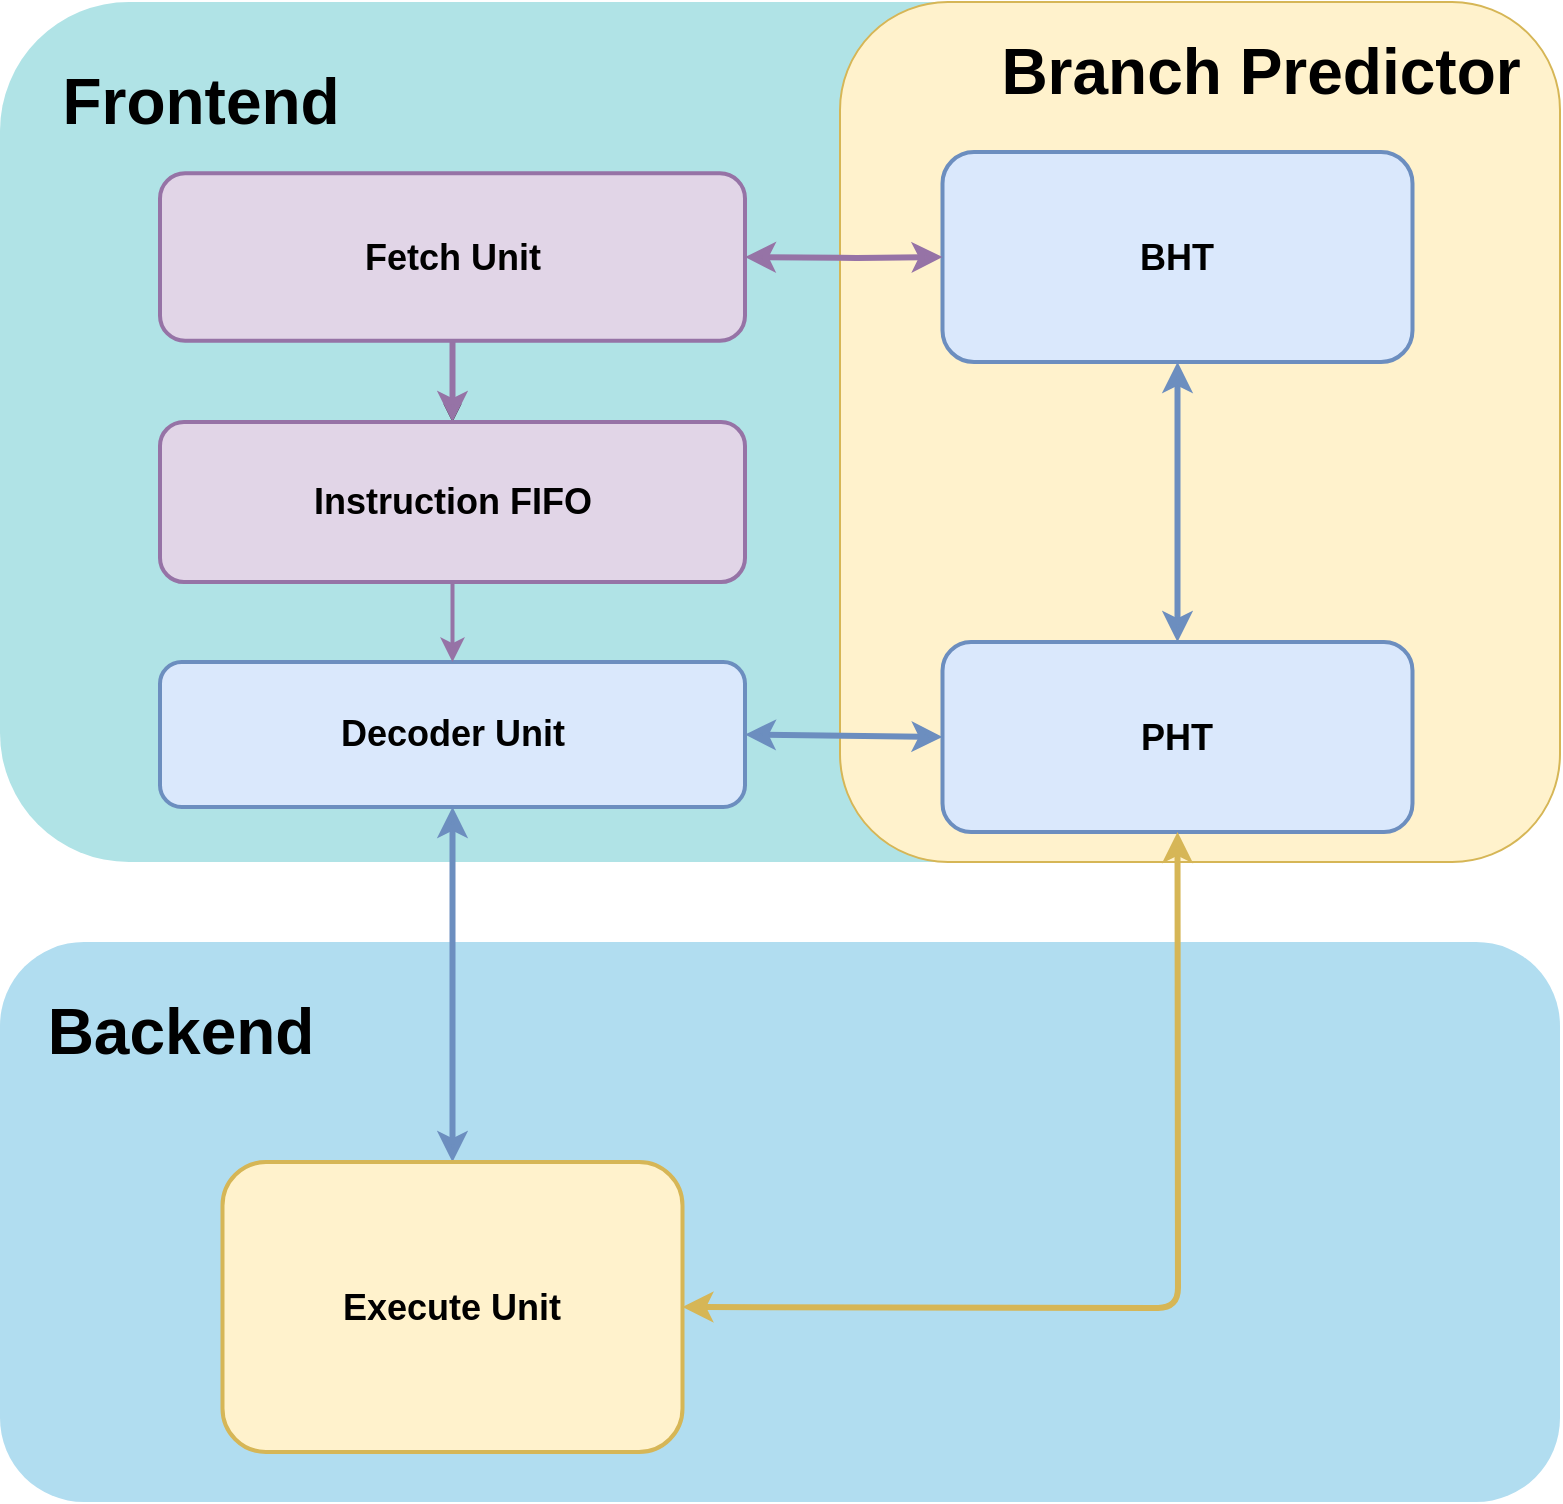<mxfile>
    <diagram name="SeqDual 的副本" id="Ao5d7U0L9L1ighL7IecE">
        <mxGraphModel dx="2396" dy="1376" grid="1" gridSize="10" guides="1" tooltips="1" connect="1" arrows="1" fold="1" page="0" pageScale="1" pageWidth="827" pageHeight="1169" background="none" math="0" shadow="0">
            <root>
                <mxCell id="F8qRCWpatcU6Jxp9hupG-0"/>
                <mxCell id="F8qRCWpatcU6Jxp9hupG-1" parent="F8qRCWpatcU6Jxp9hupG-0"/>
                <mxCell id="F8qRCWpatcU6Jxp9hupG-2" value="" style="rounded=1;whiteSpace=wrap;html=1;fontSize=12;fillColor=#b0e3e6;movable=1;resizable=1;rotatable=1;deletable=1;editable=1;connectable=1;strokeColor=none;" vertex="1" parent="F8qRCWpatcU6Jxp9hupG-1">
                    <mxGeometry x="300" y="-30" width="780" height="430" as="geometry"/>
                </mxCell>
                <mxCell id="F8qRCWpatcU6Jxp9hupG-3" value="" style="rounded=1;whiteSpace=wrap;html=1;fontSize=12;fillColor=#fff2cc;movable=1;resizable=1;rotatable=1;deletable=1;editable=1;connectable=1;strokeColor=#d6b656;" vertex="1" parent="F8qRCWpatcU6Jxp9hupG-1">
                    <mxGeometry x="720" y="-30" width="360" height="430" as="geometry"/>
                </mxCell>
                <mxCell id="F8qRCWpatcU6Jxp9hupG-4" value="" style="rounded=1;whiteSpace=wrap;html=1;fontSize=12;fillColor=#b1ddf0;movable=1;resizable=1;rotatable=1;deletable=1;editable=1;connectable=1;strokeColor=none;" vertex="1" parent="F8qRCWpatcU6Jxp9hupG-1">
                    <mxGeometry x="300" y="440" width="780" height="280" as="geometry"/>
                </mxCell>
                <mxCell id="8KiLp7V7VrQ1s7S9GLm5-1" value="" style="edgeStyle=none;html=1;" edge="1" parent="F8qRCWpatcU6Jxp9hupG-1" source="F8qRCWpatcU6Jxp9hupG-6" target="8KiLp7V7VrQ1s7S9GLm5-0">
                    <mxGeometry relative="1" as="geometry"/>
                </mxCell>
                <mxCell id="8KiLp7V7VrQ1s7S9GLm5-3" value="" style="edgeStyle=none;html=1;startArrow=none;startFill=0;fillColor=#e1d5e7;strokeColor=#9673a6;strokeWidth=3;" edge="1" parent="F8qRCWpatcU6Jxp9hupG-1" source="F8qRCWpatcU6Jxp9hupG-6" target="8KiLp7V7VrQ1s7S9GLm5-0">
                    <mxGeometry relative="1" as="geometry"/>
                </mxCell>
                <mxCell id="F8qRCWpatcU6Jxp9hupG-6" value="&lt;span style=&quot;font-size: 18px&quot;&gt;Fetch Unit&lt;/span&gt;" style="rounded=1;whiteSpace=wrap;html=1;fontSize=12;fillColor=#e1d5e7;strokeColor=#9673a6;strokeWidth=2;fontStyle=1" vertex="1" parent="F8qRCWpatcU6Jxp9hupG-1">
                    <mxGeometry x="380" y="55.63" width="292.5" height="83.75" as="geometry"/>
                </mxCell>
                <mxCell id="F8qRCWpatcU6Jxp9hupG-7" value="&lt;span style=&quot;font-size: 18px&quot;&gt;PHT&lt;/span&gt;" style="rounded=1;whiteSpace=wrap;html=1;fontSize=12;fillColor=#dae8fc;strokeColor=#6c8ebf;strokeWidth=2;fontStyle=1" vertex="1" parent="F8qRCWpatcU6Jxp9hupG-1">
                    <mxGeometry x="771.25" y="290" width="235" height="95" as="geometry"/>
                </mxCell>
                <mxCell id="F8qRCWpatcU6Jxp9hupG-10" value="" style="edgeStyle=none;html=1;fontSize=26;startArrow=classic;startFill=1;entryX=0.5;entryY=0;entryDx=0;entryDy=0;fillColor=#dae8fc;strokeColor=#6c8ebf;strokeWidth=3;" edge="1" parent="F8qRCWpatcU6Jxp9hupG-1" source="F8qRCWpatcU6Jxp9hupG-12" target="F8qRCWpatcU6Jxp9hupG-15">
                    <mxGeometry relative="1" as="geometry">
                        <mxPoint x="526.25" y="485" as="targetPoint"/>
                    </mxGeometry>
                </mxCell>
                <mxCell id="F8qRCWpatcU6Jxp9hupG-11" value="" style="edgeStyle=none;html=1;fontSize=26;startArrow=classic;startFill=1;entryX=0;entryY=0.5;entryDx=0;entryDy=0;exitX=1;exitY=0.5;exitDx=0;exitDy=0;fillColor=#dae8fc;strokeColor=#6c8ebf;strokeWidth=3;" edge="1" parent="F8qRCWpatcU6Jxp9hupG-1" source="F8qRCWpatcU6Jxp9hupG-12" target="F8qRCWpatcU6Jxp9hupG-7">
                    <mxGeometry relative="1" as="geometry">
                        <mxPoint x="898.75" y="320" as="targetPoint"/>
                        <Array as="points"/>
                    </mxGeometry>
                </mxCell>
                <mxCell id="F8qRCWpatcU6Jxp9hupG-12" value="&lt;span style=&quot;font-size: 18px&quot;&gt;Decoder Unit&lt;/span&gt;" style="rounded=1;whiteSpace=wrap;html=1;fontSize=12;fillColor=#dae8fc;strokeColor=#6c8ebf;strokeWidth=2;fontStyle=1" vertex="1" parent="F8qRCWpatcU6Jxp9hupG-1">
                    <mxGeometry x="380" y="300" width="292.5" height="72.5" as="geometry"/>
                </mxCell>
                <mxCell id="F8qRCWpatcU6Jxp9hupG-15" value="&lt;span style=&quot;font-size: 18px&quot;&gt;Execute Unit&lt;/span&gt;" style="rounded=1;whiteSpace=wrap;html=1;fontSize=12;fillColor=#fff2cc;strokeColor=#d6b656;strokeWidth=2;fontStyle=1" vertex="1" parent="F8qRCWpatcU6Jxp9hupG-1">
                    <mxGeometry x="411.25" y="550" width="230" height="145" as="geometry"/>
                </mxCell>
                <mxCell id="F8qRCWpatcU6Jxp9hupG-59" value="Backend" style="text;html=1;align=center;verticalAlign=middle;resizable=0;points=[];autosize=1;strokeColor=none;fillColor=none;fontSize=32;fontStyle=1;sketch=0;" vertex="1" parent="F8qRCWpatcU6Jxp9hupG-1">
                    <mxGeometry x="310" y="460" width="160" height="50" as="geometry"/>
                </mxCell>
                <mxCell id="F8qRCWpatcU6Jxp9hupG-77" value="" style="edgeStyle=none;html=1;strokeWidth=3;fillColor=#dae8fc;strokeColor=#6c8ebf;entryX=0.5;entryY=0;entryDx=0;entryDy=0;startArrow=classic;startFill=1;" edge="1" parent="F8qRCWpatcU6Jxp9hupG-1" source="F8qRCWpatcU6Jxp9hupG-78" target="F8qRCWpatcU6Jxp9hupG-7">
                    <mxGeometry relative="1" as="geometry">
                        <mxPoint x="900" y="270" as="targetPoint"/>
                    </mxGeometry>
                </mxCell>
                <mxCell id="F8qRCWpatcU6Jxp9hupG-78" value="&lt;span style=&quot;font-size: 18px&quot;&gt;BHT&lt;/span&gt;" style="rounded=1;whiteSpace=wrap;html=1;fontSize=12;fillColor=#dae8fc;strokeColor=#6c8ebf;strokeWidth=2;fontStyle=1" vertex="1" parent="F8qRCWpatcU6Jxp9hupG-1">
                    <mxGeometry x="771.25" y="45" width="235" height="105" as="geometry"/>
                </mxCell>
                <mxCell id="F8qRCWpatcU6Jxp9hupG-79" value="" style="edgeStyle=none;html=1;fontSize=26;fillColor=#e1d5e7;strokeColor=#9673a6;strokeWidth=3;exitX=1;exitY=0.5;exitDx=0;exitDy=0;entryX=0;entryY=0.5;entryDx=0;entryDy=0;startArrow=classic;startFill=1;" edge="1" parent="F8qRCWpatcU6Jxp9hupG-1" source="F8qRCWpatcU6Jxp9hupG-6" target="F8qRCWpatcU6Jxp9hupG-78">
                    <mxGeometry relative="1" as="geometry">
                        <mxPoint x="710" y="-110" as="sourcePoint"/>
                        <mxPoint x="710" y="-55" as="targetPoint"/>
                        <Array as="points">
                            <mxPoint x="730" y="98"/>
                        </Array>
                    </mxGeometry>
                </mxCell>
                <mxCell id="F8qRCWpatcU6Jxp9hupG-80" value="Branch Predictor" style="text;html=1;align=center;verticalAlign=middle;resizable=0;points=[];autosize=1;strokeColor=none;fillColor=none;fontSize=32;fontStyle=1;sketch=0;" vertex="1" parent="F8qRCWpatcU6Jxp9hupG-1">
                    <mxGeometry x="790" y="-20" width="280" height="50" as="geometry"/>
                </mxCell>
                <mxCell id="F8qRCWpatcU6Jxp9hupG-81" value="" style="edgeStyle=none;html=1;fontSize=26;startArrow=classic;startFill=1;entryX=0.5;entryY=1;entryDx=0;entryDy=0;exitX=1;exitY=0.5;exitDx=0;exitDy=0;fillColor=#fff2cc;strokeColor=#d6b656;strokeWidth=3;" edge="1" parent="F8qRCWpatcU6Jxp9hupG-1" source="F8qRCWpatcU6Jxp9hupG-15" target="F8qRCWpatcU6Jxp9hupG-7">
                    <mxGeometry relative="1" as="geometry">
                        <mxPoint x="968.75" y="420" as="targetPoint"/>
                        <Array as="points">
                            <mxPoint x="889" y="623"/>
                        </Array>
                        <mxPoint x="870" y="420" as="sourcePoint"/>
                    </mxGeometry>
                </mxCell>
                <mxCell id="oatEoCZqsqRaA26R4SDz-0" value="Frontend" style="text;html=1;align=center;verticalAlign=middle;resizable=0;points=[];autosize=1;strokeColor=none;fillColor=none;fontSize=32;fontStyle=1;sketch=0;" vertex="1" parent="F8qRCWpatcU6Jxp9hupG-1">
                    <mxGeometry x="320" y="-5" width="160" height="50" as="geometry"/>
                </mxCell>
                <mxCell id="8KiLp7V7VrQ1s7S9GLm5-2" value="" style="edgeStyle=none;html=1;fillColor=#e1d5e7;strokeColor=#9673a6;strokeWidth=2;" edge="1" parent="F8qRCWpatcU6Jxp9hupG-1" source="8KiLp7V7VrQ1s7S9GLm5-0" target="F8qRCWpatcU6Jxp9hupG-12">
                    <mxGeometry relative="1" as="geometry"/>
                </mxCell>
                <mxCell id="8KiLp7V7VrQ1s7S9GLm5-0" value="&lt;span style=&quot;font-size: 18px&quot;&gt;Instruction FIFO&lt;/span&gt;" style="rounded=1;whiteSpace=wrap;html=1;fontSize=12;fillColor=#e1d5e7;strokeColor=#9673a6;strokeWidth=2;fontStyle=1" vertex="1" parent="F8qRCWpatcU6Jxp9hupG-1">
                    <mxGeometry x="380" y="180" width="292.5" height="80" as="geometry"/>
                </mxCell>
            </root>
        </mxGraphModel>
    </diagram>
    <diagram name="CPU_CDE_AXI" id="MZrPjhvWRWnKIVWQELyB">
        <mxGraphModel dx="5183" dy="2820" grid="1" gridSize="10" guides="1" tooltips="1" connect="1" arrows="1" fold="1" page="0" pageScale="1" pageWidth="827" pageHeight="1169" background="none" math="0" shadow="0">
            <root>
                <mxCell id="5YJFQ6J-C0mVyqJY-h-1-0"/>
                <mxCell id="5YJFQ6J-C0mVyqJY-h-1-1" parent="5YJFQ6J-C0mVyqJY-h-1-0"/>
                <mxCell id="5YJFQ6J-C0mVyqJY-h-1-2" value="&lt;span style=&quot;font-size: 64px;&quot;&gt;&lt;b&gt;AXI 1*2转换桥&lt;/b&gt;&lt;/span&gt;" style="rounded=1;whiteSpace=wrap;html=1;fontSize=12;movable=1;resizable=1;rotatable=1;deletable=1;editable=1;connectable=1;fillColor=#fff2cc;strokeColor=#d6b656;" parent="5YJFQ6J-C0mVyqJY-h-1-1" vertex="1">
                    <mxGeometry x="-680" y="2060" width="2760" height="390" as="geometry"/>
                </mxCell>
                <mxCell id="5YJFQ6J-C0mVyqJY-h-1-3" value="&lt;span style=&quot;font-size: 64px;&quot;&gt;&lt;b&gt;类SRAM-AXI转换桥&lt;/b&gt;&lt;/span&gt;" style="rounded=1;whiteSpace=wrap;html=1;fontSize=12;movable=1;resizable=1;rotatable=1;deletable=1;editable=1;connectable=1;fillColor=#fff2cc;strokeColor=#d6b656;" parent="5YJFQ6J-C0mVyqJY-h-1-1" vertex="1">
                    <mxGeometry x="-680" y="1490" width="2760" height="390" as="geometry"/>
                </mxCell>
                <mxCell id="5YJFQ6J-C0mVyqJY-h-1-4" value="&lt;font size=&quot;1&quot; style=&quot;&quot;&gt;&lt;b style=&quot;font-size: 64px;&quot;&gt;InstMemory&lt;br&gt;Interface&lt;/b&gt;&lt;/font&gt;" style="rounded=1;whiteSpace=wrap;html=1;fontSize=12;movable=1;resizable=1;rotatable=1;deletable=1;editable=1;connectable=1;fillColor=#dae8fc;strokeColor=#6c8ebf;" parent="5YJFQ6J-C0mVyqJY-h-1-1" vertex="1">
                    <mxGeometry x="-409.25" y="670" width="640" height="240" as="geometry"/>
                </mxCell>
                <mxCell id="5YJFQ6J-C0mVyqJY-h-1-5" value="" style="edgeStyle=none;html=1;fillColor=#d5e8d4;strokeColor=#82b366;strokeWidth=10;startArrow=classic;startFill=1;entryX=0.799;entryY=-0.003;entryDx=0;entryDy=0;entryPerimeter=0;" parent="5YJFQ6J-C0mVyqJY-h-1-1" source="5YJFQ6J-C0mVyqJY-h-1-6" target="5YJFQ6J-C0mVyqJY-h-1-139" edge="1">
                    <mxGeometry relative="1" as="geometry"/>
                </mxCell>
                <mxCell id="5YJFQ6J-C0mVyqJY-h-1-6" value="&lt;font size=&quot;1&quot; style=&quot;&quot;&gt;&lt;b style=&quot;font-size: 64px;&quot;&gt;DataMemory&lt;br&gt;Interface&lt;br&gt;&lt;/b&gt;&lt;/font&gt;" style="rounded=1;whiteSpace=wrap;html=1;fontSize=12;movable=1;resizable=1;rotatable=1;deletable=1;editable=1;connectable=1;fillColor=#dae8fc;strokeColor=#6c8ebf;" parent="5YJFQ6J-C0mVyqJY-h-1-1" vertex="1">
                    <mxGeometry x="1040" y="710" width="960" height="240" as="geometry"/>
                </mxCell>
                <mxCell id="5YJFQ6J-C0mVyqJY-h-1-7" value="inst" style="text;html=1;align=center;verticalAlign=middle;resizable=0;points=[];autosize=1;strokeColor=none;fillColor=none;fontSize=64;" parent="5YJFQ6J-C0mVyqJY-h-1-1" vertex="1">
                    <mxGeometry x="-410" y="590" width="120" height="90" as="geometry"/>
                </mxCell>
                <mxCell id="5YJFQ6J-C0mVyqJY-h-1-8" value="data" style="text;html=1;align=center;verticalAlign=middle;resizable=0;points=[];autosize=1;strokeColor=none;fillColor=none;fontSize=64;" parent="5YJFQ6J-C0mVyqJY-h-1-1" vertex="1">
                    <mxGeometry x="1060" y="590" width="150" height="90" as="geometry"/>
                </mxCell>
                <mxCell id="5YJFQ6J-C0mVyqJY-h-1-9" value="" style="rounded=1;whiteSpace=wrap;html=1;fontSize=12;fillColor=#b1ddf0;movable=1;resizable=1;rotatable=1;deletable=1;editable=1;connectable=1;strokeColor=#10739e;" parent="5YJFQ6J-C0mVyqJY-h-1-1" vertex="1">
                    <mxGeometry x="-650" y="-590" width="3790" height="1170" as="geometry"/>
                </mxCell>
                <mxCell id="5YJFQ6J-C0mVyqJY-h-1-10" value="" style="rounded=1;whiteSpace=wrap;html=1;fontSize=12;fillColor=#fff2cc;strokeColor=#d6b656;movable=1;resizable=1;rotatable=1;deletable=1;editable=1;connectable=1;" parent="5YJFQ6J-C0mVyqJY-h-1-1" vertex="1">
                    <mxGeometry x="307.136" y="-437.093" width="443.015" height="819.651" as="geometry"/>
                </mxCell>
                <mxCell id="5YJFQ6J-C0mVyqJY-h-1-11" value="" style="rounded=1;whiteSpace=wrap;html=1;fontSize=12;fillColor=#d5e8d4;strokeColor=#82b366;movable=1;resizable=1;rotatable=1;deletable=1;editable=1;connectable=1;" parent="5YJFQ6J-C0mVyqJY-h-1-1" vertex="1">
                    <mxGeometry x="1575.277" y="-437.093" width="366.633" height="819.651" as="geometry"/>
                </mxCell>
                <mxCell id="5YJFQ6J-C0mVyqJY-h-1-12" value="" style="rounded=1;whiteSpace=wrap;html=1;fontSize=12;fillColor=#f8cecc;strokeColor=#b85450;movable=1;resizable=1;rotatable=1;deletable=1;editable=1;connectable=1;" parent="5YJFQ6J-C0mVyqJY-h-1-1" vertex="1">
                    <mxGeometry x="1006.382" y="-437.093" width="366.633" height="819.651" as="geometry"/>
                </mxCell>
                <mxCell id="5YJFQ6J-C0mVyqJY-h-1-13" value="" style="rounded=1;whiteSpace=wrap;html=1;fontSize=12;fillColor=#dae8fc;strokeColor=#6c8ebf;movable=1;resizable=1;rotatable=1;deletable=1;editable=1;connectable=1;" parent="5YJFQ6J-C0mVyqJY-h-1-1" vertex="1">
                    <mxGeometry x="-510.0" y="-437.093" width="557.588" height="819.651" as="geometry"/>
                </mxCell>
                <mxCell id="5YJFQ6J-C0mVyqJY-h-1-14" value="&lt;span style=&quot;font-size: 18px;&quot;&gt;PC&lt;/span&gt;" style="rounded=1;whiteSpace=wrap;html=1;fontSize=12;movable=1;resizable=1;rotatable=1;deletable=1;editable=1;connectable=1;fillColor=#dae8fc;strokeColor=#6c8ebf;strokeWidth=3;" parent="5YJFQ6J-C0mVyqJY-h-1-1" vertex="1">
                    <mxGeometry x="-409.996" y="-96.86" width="122.211" height="185.581" as="geometry"/>
                </mxCell>
                <mxCell id="5YJFQ6J-C0mVyqJY-h-1-15" value="" style="group;fontSize=16;rounded=1;movable=1;resizable=1;rotatable=1;deletable=1;editable=1;connectable=1;fillColor=#dae8fc;strokeColor=none;strokeWidth=3;" parent="5YJFQ6J-C0mVyqJY-h-1-1" vertex="1" connectable="0">
                    <mxGeometry x="-183.069" y="-344.302" width="122.211" height="247.442" as="geometry"/>
                </mxCell>
                <mxCell id="5YJFQ6J-C0mVyqJY-h-1-16" value="" style="endArrow=none;html=1;rounded=1;curved=1;fontSize=16;movable=1;resizable=1;rotatable=1;deletable=1;editable=1;connectable=1;fillColor=#dae8fc;strokeColor=#6c8ebf;strokeWidth=3;" parent="5YJFQ6J-C0mVyqJY-h-1-15" edge="1">
                    <mxGeometry width="50" height="50" relative="1" as="geometry">
                        <mxPoint as="sourcePoint"/>
                        <mxPoint x="122.211" y="61.86" as="targetPoint"/>
                    </mxGeometry>
                </mxCell>
                <mxCell id="5YJFQ6J-C0mVyqJY-h-1-17" value="" style="endArrow=none;html=1;rounded=1;curved=1;fontSize=16;movable=1;resizable=1;rotatable=1;deletable=1;editable=1;connectable=1;fillColor=#dae8fc;strokeColor=#6c8ebf;strokeWidth=3;" parent="5YJFQ6J-C0mVyqJY-h-1-15" edge="1">
                    <mxGeometry width="50" height="50" relative="1" as="geometry">
                        <mxPoint y="247.442" as="sourcePoint"/>
                        <mxPoint x="122.211" y="185.581" as="targetPoint"/>
                    </mxGeometry>
                </mxCell>
                <mxCell id="5YJFQ6J-C0mVyqJY-h-1-18" value="" style="endArrow=none;html=1;rounded=1;curved=1;fontSize=16;movable=1;resizable=1;rotatable=1;deletable=1;editable=1;connectable=1;fillColor=#dae8fc;strokeColor=#6c8ebf;strokeWidth=3;" parent="5YJFQ6J-C0mVyqJY-h-1-15" edge="1">
                    <mxGeometry width="50" height="50" relative="1" as="geometry">
                        <mxPoint x="122.211" y="185.581" as="sourcePoint"/>
                        <mxPoint x="122.211" y="61.86" as="targetPoint"/>
                    </mxGeometry>
                </mxCell>
                <mxCell id="5YJFQ6J-C0mVyqJY-h-1-19" value="" style="endArrow=none;html=1;rounded=1;curved=1;fontSize=16;movable=1;resizable=1;rotatable=1;deletable=1;editable=1;connectable=1;fillColor=#dae8fc;strokeColor=#6c8ebf;strokeWidth=3;" parent="5YJFQ6J-C0mVyqJY-h-1-15" edge="1">
                    <mxGeometry width="50" height="50" relative="1" as="geometry">
                        <mxPoint y="247.442" as="sourcePoint"/>
                        <mxPoint y="154.651" as="targetPoint"/>
                    </mxGeometry>
                </mxCell>
                <mxCell id="5YJFQ6J-C0mVyqJY-h-1-20" value="" style="endArrow=none;html=1;rounded=1;curved=1;fontSize=16;movable=1;resizable=1;rotatable=1;deletable=1;editable=1;connectable=1;fillColor=#dae8fc;strokeColor=#6c8ebf;strokeWidth=3;" parent="5YJFQ6J-C0mVyqJY-h-1-15" edge="1">
                    <mxGeometry width="50" height="50" relative="1" as="geometry">
                        <mxPoint y="154.651" as="sourcePoint"/>
                        <mxPoint x="45.829" y="123.721" as="targetPoint"/>
                    </mxGeometry>
                </mxCell>
                <mxCell id="5YJFQ6J-C0mVyqJY-h-1-21" value="" style="endArrow=none;html=1;rounded=1;curved=1;fontSize=16;movable=1;resizable=1;rotatable=1;deletable=1;editable=1;connectable=1;fillColor=#dae8fc;strokeColor=#6c8ebf;strokeWidth=3;" parent="5YJFQ6J-C0mVyqJY-h-1-15" edge="1">
                    <mxGeometry width="50" height="50" relative="1" as="geometry">
                        <mxPoint y="92.791" as="sourcePoint"/>
                        <mxPoint x="45.829" y="123.721" as="targetPoint"/>
                    </mxGeometry>
                </mxCell>
                <mxCell id="5YJFQ6J-C0mVyqJY-h-1-22" value="" style="endArrow=none;html=1;rounded=1;curved=1;fontSize=16;movable=1;resizable=1;rotatable=1;deletable=1;editable=1;connectable=1;fillColor=#dae8fc;strokeColor=#6c8ebf;strokeWidth=3;" parent="5YJFQ6J-C0mVyqJY-h-1-15" edge="1">
                    <mxGeometry width="50" height="50" relative="1" as="geometry">
                        <mxPoint as="sourcePoint"/>
                        <mxPoint y="92.791" as="targetPoint"/>
                    </mxGeometry>
                </mxCell>
                <mxCell id="5YJFQ6J-C0mVyqJY-h-1-23" value="&lt;font style=&quot;font-size: 32px;&quot;&gt;+&lt;/font&gt;" style="text;html=1;align=center;verticalAlign=middle;resizable=1;points=[];autosize=1;strokeColor=none;fillColor=#dae8fc;fontSize=16;fontStyle=1;rounded=1;movable=1;rotatable=1;deletable=1;editable=1;connectable=1;strokeWidth=1;" parent="5YJFQ6J-C0mVyqJY-h-1-15" vertex="1">
                    <mxGeometry x="53.467" y="85.058" width="61.106" height="77.326" as="geometry"/>
                </mxCell>
                <mxCell id="5YJFQ6J-C0mVyqJY-h-1-24" value="" style="endArrow=classic;html=1;exitX=1;exitY=0.5;exitDx=0;exitDy=0;fontSize=16;rounded=1;movable=1;resizable=1;rotatable=1;deletable=1;editable=1;connectable=1;fillColor=#dae8fc;strokeColor=#6c8ebf;strokeWidth=3;" parent="5YJFQ6J-C0mVyqJY-h-1-1" source="5YJFQ6J-C0mVyqJY-h-1-14" edge="1">
                    <mxGeometry width="50" height="50" relative="1" as="geometry">
                        <mxPoint x="184.925" y="-220.581" as="sourcePoint"/>
                        <mxPoint x="-180" y="-143" as="targetPoint"/>
                        <Array as="points">
                            <mxPoint x="-210" y="-4"/>
                            <mxPoint x="-210" y="-143"/>
                        </Array>
                    </mxGeometry>
                </mxCell>
                <mxCell id="5YJFQ6J-C0mVyqJY-h-1-25" value="&lt;span style=&quot;font-size: 18px&quot;&gt;4&lt;/span&gt;" style="rounded=1;whiteSpace=wrap;html=1;fontSize=12;movable=1;resizable=1;rotatable=1;deletable=1;editable=1;connectable=1;fillColor=#dae8fc;strokeColor=#6c8ebf;strokeWidth=3;" parent="5YJFQ6J-C0mVyqJY-h-1-1" vertex="1">
                    <mxGeometry x="-290.004" y="-313.372" width="45.829" height="46.395" as="geometry"/>
                </mxCell>
                <mxCell id="5YJFQ6J-C0mVyqJY-h-1-26" value="" style="endArrow=classic;html=1;exitX=1;exitY=0.5;exitDx=0;exitDy=0;fontSize=16;rounded=1;movable=1;resizable=1;rotatable=1;deletable=1;editable=1;connectable=1;fillColor=#dae8fc;strokeColor=#6c8ebf;strokeWidth=3;" parent="5YJFQ6J-C0mVyqJY-h-1-1" source="5YJFQ6J-C0mVyqJY-h-1-25" edge="1">
                    <mxGeometry width="50" height="50" relative="1" as="geometry">
                        <mxPoint x="137.735" y="-236.047" as="sourcePoint"/>
                        <mxPoint x="-183.069" y="-290.174" as="targetPoint"/>
                    </mxGeometry>
                </mxCell>
                <mxCell id="5YJFQ6J-C0mVyqJY-h-1-27" value="" style="group;fontSize=16;rounded=1;movable=1;resizable=1;rotatable=1;deletable=1;editable=1;connectable=1;" parent="5YJFQ6J-C0mVyqJY-h-1-1" vertex="1" connectable="0">
                    <mxGeometry x="200.201" y="-390.698" width="30.553" height="773.256" as="geometry"/>
                </mxCell>
                <mxCell id="5YJFQ6J-C0mVyqJY-h-1-28" value="" style="rounded=1;whiteSpace=wrap;html=1;fontSize=14;movable=1;resizable=1;rotatable=1;deletable=1;editable=1;connectable=1;" parent="5YJFQ6J-C0mVyqJY-h-1-27" vertex="1">
                    <mxGeometry width="30.553" height="773.256" as="geometry"/>
                </mxCell>
                <mxCell id="5YJFQ6J-C0mVyqJY-h-1-29" value="" style="endArrow=none;html=1;exitX=0;exitY=0;exitDx=0;exitDy=0;entryX=1;entryY=0;entryDx=0;entryDy=0;fontSize=16;rounded=1;movable=1;resizable=1;rotatable=1;deletable=1;editable=1;connectable=1;strokeWidth=1;" parent="5YJFQ6J-C0mVyqJY-h-1-27" source="5YJFQ6J-C0mVyqJY-h-1-28" target="5YJFQ6J-C0mVyqJY-h-1-28" edge="1">
                    <mxGeometry width="50" height="50" relative="1" as="geometry">
                        <mxPoint x="458.291" y="349.212" as="sourcePoint"/>
                        <mxPoint x="549.95" y="224.494" as="targetPoint"/>
                        <Array as="points">
                            <mxPoint x="15.276" y="49.887"/>
                        </Array>
                    </mxGeometry>
                </mxCell>
                <mxCell id="5YJFQ6J-C0mVyqJY-h-1-30" value="&lt;span style=&quot;font-size: 18px;&quot;&gt;RegFile&lt;/span&gt;" style="rounded=1;whiteSpace=wrap;html=1;fontSize=12;movable=1;resizable=1;rotatable=1;deletable=1;editable=1;connectable=1;fillColor=#fff2cc;strokeColor=#d6b656;strokeWidth=3;" parent="5YJFQ6J-C0mVyqJY-h-1-1" vertex="1">
                    <mxGeometry x="414.07" y="-205.116" width="122.211" height="293.837" as="geometry"/>
                </mxCell>
                <mxCell id="5YJFQ6J-C0mVyqJY-h-1-31" value="" style="rounded=1;whiteSpace=wrap;html=1;fontSize=14;movable=1;resizable=1;rotatable=1;deletable=1;editable=1;connectable=1;fillColor=#fff2cc;strokeColor=#d6b656;strokeWidth=3;" parent="5YJFQ6J-C0mVyqJY-h-1-1" vertex="1">
                    <mxGeometry x="322.412" y="-220.581" width="17.822" height="433.023" as="geometry"/>
                </mxCell>
                <mxCell id="5YJFQ6J-C0mVyqJY-h-1-32" value="" style="endArrow=classic;html=1;fontSize=16;rounded=1;movable=1;resizable=1;rotatable=1;deletable=1;editable=1;connectable=1;exitX=1;exitY=0.25;exitDx=0;exitDy=0;fillColor=#fff2cc;strokeColor=#d6b656;strokeWidth=3;" parent="5YJFQ6J-C0mVyqJY-h-1-1" source="5YJFQ6J-C0mVyqJY-h-1-31" edge="1">
                    <mxGeometry width="50" height="50" relative="1" as="geometry">
                        <mxPoint x="337.688" y="-50.465" as="sourcePoint"/>
                        <mxPoint x="414.07" y="-112.326" as="targetPoint"/>
                    </mxGeometry>
                </mxCell>
                <mxCell id="5YJFQ6J-C0mVyqJY-h-1-33" value="" style="endArrow=classic;html=1;exitX=1.063;exitY=0.859;exitDx=0;exitDy=0;fontSize=16;rounded=1;exitPerimeter=0;entryX=-0.006;entryY=0.394;entryDx=0;entryDy=0;entryPerimeter=0;movable=1;resizable=1;rotatable=1;deletable=1;editable=1;connectable=1;fillColor=#fff2cc;strokeColor=#d6b656;strokeWidth=3;" parent="5YJFQ6J-C0mVyqJY-h-1-1" source="5YJFQ6J-C0mVyqJY-h-1-31" target="5YJFQ6J-C0mVyqJY-h-1-34" edge="1">
                    <mxGeometry width="50" height="50" relative="1" as="geometry">
                        <mxPoint x="337.688" y="119.651" as="sourcePoint"/>
                        <mxPoint x="429.347" y="150.581" as="targetPoint"/>
                    </mxGeometry>
                </mxCell>
                <mxCell id="5YJFQ6J-C0mVyqJY-h-1-34" value="&lt;span style=&quot;font-size: 18px;&quot;&gt;imm_ext&lt;/span&gt;" style="rounded=1;whiteSpace=wrap;html=1;fontSize=12;movable=1;resizable=1;rotatable=1;deletable=1;editable=1;connectable=1;fillColor=#fff2cc;strokeColor=#d6b656;strokeWidth=3;" parent="5YJFQ6J-C0mVyqJY-h-1-1" vertex="1">
                    <mxGeometry x="414.07" y="119.651" width="152.764" height="77.326" as="geometry"/>
                </mxCell>
                <mxCell id="5YJFQ6J-C0mVyqJY-h-1-35" value="" style="group;fontSize=16;rounded=1;movable=1;resizable=1;rotatable=1;deletable=1;editable=1;connectable=1;fillColor=#fff2cc;strokeColor=none;strokeWidth=3;" parent="5YJFQ6J-C0mVyqJY-h-1-1" vertex="1" connectable="0">
                    <mxGeometry x="643.216" y="-174.186" width="61.106" height="185.581" as="geometry"/>
                </mxCell>
                <mxCell id="5YJFQ6J-C0mVyqJY-h-1-36" value="" style="endArrow=none;html=1;rounded=1;curved=1;fontSize=16;movable=1;resizable=1;rotatable=1;deletable=1;editable=1;connectable=1;fillColor=#fff2cc;strokeColor=#d6b656;strokeWidth=3;" parent="5YJFQ6J-C0mVyqJY-h-1-35" edge="1">
                    <mxGeometry width="50" height="50" relative="1" as="geometry">
                        <mxPoint as="sourcePoint"/>
                        <mxPoint x="61.106" y="30.93" as="targetPoint"/>
                    </mxGeometry>
                </mxCell>
                <mxCell id="5YJFQ6J-C0mVyqJY-h-1-37" value="" style="endArrow=none;html=1;rounded=1;curved=1;fontSize=16;movable=1;resizable=1;rotatable=1;deletable=1;editable=1;connectable=1;fillColor=#fff2cc;strokeColor=#d6b656;strokeWidth=3;" parent="5YJFQ6J-C0mVyqJY-h-1-35" edge="1">
                    <mxGeometry width="50" height="50" relative="1" as="geometry">
                        <mxPoint y="185.581" as="sourcePoint"/>
                        <mxPoint x="61.106" y="154.651" as="targetPoint"/>
                    </mxGeometry>
                </mxCell>
                <mxCell id="5YJFQ6J-C0mVyqJY-h-1-38" value="" style="endArrow=none;html=1;rounded=1;curved=1;fontSize=16;movable=1;resizable=1;rotatable=1;deletable=1;editable=1;connectable=1;fillColor=#fff2cc;strokeColor=#d6b656;strokeWidth=3;" parent="5YJFQ6J-C0mVyqJY-h-1-35" edge="1">
                    <mxGeometry width="50" height="50" relative="1" as="geometry">
                        <mxPoint x="60.846" y="154.651" as="sourcePoint"/>
                        <mxPoint x="61.106" y="30.93" as="targetPoint"/>
                    </mxGeometry>
                </mxCell>
                <mxCell id="5YJFQ6J-C0mVyqJY-h-1-39" value="" style="endArrow=none;html=1;rounded=1;curved=1;fontSize=16;movable=1;resizable=1;rotatable=1;deletable=1;editable=1;connectable=1;fillColor=#fff2cc;strokeColor=#d6b656;strokeWidth=3;" parent="5YJFQ6J-C0mVyqJY-h-1-35" edge="1">
                    <mxGeometry width="50" height="50" relative="1" as="geometry">
                        <mxPoint y="185.581" as="sourcePoint"/>
                        <mxPoint as="targetPoint"/>
                    </mxGeometry>
                </mxCell>
                <mxCell id="5YJFQ6J-C0mVyqJY-h-1-40" value="&lt;span style=&quot;font-size: 20px&quot;&gt;M&lt;br&gt;U&lt;br&gt;X&lt;/span&gt;" style="text;html=1;strokeColor=none;fillColor=#fff2cc;align=center;verticalAlign=middle;whiteSpace=wrap;rounded=1;fontSize=16;movable=1;resizable=1;rotatable=1;deletable=1;editable=1;connectable=1;strokeWidth=3;" parent="5YJFQ6J-C0mVyqJY-h-1-35" vertex="1">
                    <mxGeometry x="15.276" y="69.593" width="30.553" height="46.395" as="geometry"/>
                </mxCell>
                <mxCell id="5YJFQ6J-C0mVyqJY-h-1-41" value="" style="endArrow=classic;html=1;exitX=1;exitY=0.5;exitDx=0;exitDy=0;fontSize=16;rounded=1;movable=1;resizable=1;rotatable=1;deletable=1;editable=1;connectable=1;entryX=0.004;entryY=0.681;entryDx=0;entryDy=0;entryPerimeter=0;fillColor=#fff2cc;strokeColor=#d6b656;strokeWidth=3;" parent="5YJFQ6J-C0mVyqJY-h-1-1" source="5YJFQ6J-C0mVyqJY-h-1-31" target="5YJFQ6J-C0mVyqJY-h-1-30" edge="1">
                    <mxGeometry width="50" height="50" relative="1" as="geometry">
                        <mxPoint x="551.558" y="-4.07" as="sourcePoint"/>
                        <mxPoint x="414.07" y="26.86" as="targetPoint"/>
                    </mxGeometry>
                </mxCell>
                <mxCell id="5YJFQ6J-C0mVyqJY-h-1-42" value="" style="endArrow=classic;html=1;exitX=1;exitY=0.5;exitDx=0;exitDy=0;fontSize=16;rounded=1;movable=1;resizable=1;rotatable=1;deletable=1;editable=1;connectable=1;fillColor=#fff2cc;strokeColor=#d6b656;strokeWidth=3;" parent="5YJFQ6J-C0mVyqJY-h-1-1" source="5YJFQ6J-C0mVyqJY-h-1-30" edge="1">
                    <mxGeometry width="50" height="50" relative="1" as="geometry">
                        <mxPoint x="551.558" y="-4.07" as="sourcePoint"/>
                        <mxPoint x="643.216" y="-58.198" as="targetPoint"/>
                    </mxGeometry>
                </mxCell>
                <mxCell id="5YJFQ6J-C0mVyqJY-h-1-43" value="" style="endArrow=classic;html=1;exitX=1;exitY=0.5;exitDx=0;exitDy=0;fontSize=16;rounded=1;movable=1;resizable=1;rotatable=1;deletable=1;editable=1;connectable=1;fillColor=#fff2cc;strokeColor=#d6b656;strokeWidth=3;" parent="5YJFQ6J-C0mVyqJY-h-1-1" source="5YJFQ6J-C0mVyqJY-h-1-34" edge="1">
                    <mxGeometry width="50" height="50" relative="1" as="geometry">
                        <mxPoint x="597.387" y="158.314" as="sourcePoint"/>
                        <mxPoint x="643.216" y="-19.535" as="targetPoint"/>
                        <Array as="points">
                            <mxPoint x="612.663" y="158.314"/>
                            <mxPoint x="612.663" y="-19.535"/>
                        </Array>
                    </mxGeometry>
                </mxCell>
                <mxCell id="5YJFQ6J-C0mVyqJY-h-1-44" value="" style="group;fontSize=16;rounded=1;movable=1;resizable=1;rotatable=1;deletable=1;editable=1;connectable=1;fillColor=#fff2cc;strokeColor=none;strokeWidth=3;" parent="5YJFQ6J-C0mVyqJY-h-1-1" vertex="1" connectable="0">
                    <mxGeometry x="643.216" y="26.86" width="61.106" height="185.581" as="geometry"/>
                </mxCell>
                <mxCell id="5YJFQ6J-C0mVyqJY-h-1-45" value="" style="endArrow=none;html=1;rounded=1;curved=1;fontSize=16;movable=1;resizable=1;rotatable=1;deletable=1;editable=1;connectable=1;fillColor=#fff2cc;strokeColor=#d6b656;strokeWidth=3;" parent="5YJFQ6J-C0mVyqJY-h-1-44" edge="1">
                    <mxGeometry width="50" height="50" relative="1" as="geometry">
                        <mxPoint as="sourcePoint"/>
                        <mxPoint x="61.106" y="30.93" as="targetPoint"/>
                    </mxGeometry>
                </mxCell>
                <mxCell id="5YJFQ6J-C0mVyqJY-h-1-46" value="" style="endArrow=none;html=1;rounded=1;curved=1;fontSize=16;movable=1;resizable=1;rotatable=1;deletable=1;editable=1;connectable=1;fillColor=#fff2cc;strokeColor=#d6b656;strokeWidth=3;" parent="5YJFQ6J-C0mVyqJY-h-1-44" edge="1">
                    <mxGeometry width="50" height="50" relative="1" as="geometry">
                        <mxPoint y="185.581" as="sourcePoint"/>
                        <mxPoint x="61.106" y="154.651" as="targetPoint"/>
                    </mxGeometry>
                </mxCell>
                <mxCell id="5YJFQ6J-C0mVyqJY-h-1-47" value="" style="endArrow=none;html=1;rounded=1;curved=1;fontSize=16;movable=1;resizable=1;rotatable=1;deletable=1;editable=1;connectable=1;fillColor=#fff2cc;strokeColor=#d6b656;strokeWidth=3;" parent="5YJFQ6J-C0mVyqJY-h-1-44" edge="1">
                    <mxGeometry width="50" height="50" relative="1" as="geometry">
                        <mxPoint x="60.846" y="154.651" as="sourcePoint"/>
                        <mxPoint x="61.106" y="30.93" as="targetPoint"/>
                    </mxGeometry>
                </mxCell>
                <mxCell id="5YJFQ6J-C0mVyqJY-h-1-48" value="" style="endArrow=none;html=1;rounded=1;curved=1;fontSize=16;movable=1;resizable=1;rotatable=1;deletable=1;editable=1;connectable=1;fillColor=#fff2cc;strokeColor=#d6b656;strokeWidth=3;" parent="5YJFQ6J-C0mVyqJY-h-1-44" edge="1">
                    <mxGeometry width="50" height="50" relative="1" as="geometry">
                        <mxPoint y="185.581" as="sourcePoint"/>
                        <mxPoint as="targetPoint"/>
                    </mxGeometry>
                </mxCell>
                <mxCell id="5YJFQ6J-C0mVyqJY-h-1-49" value="&lt;span style=&quot;font-size: 20px&quot;&gt;M&lt;br&gt;U&lt;br&gt;X&lt;/span&gt;" style="text;html=1;strokeColor=none;fillColor=#fff2cc;align=center;verticalAlign=middle;whiteSpace=wrap;rounded=1;fontSize=16;movable=1;resizable=1;rotatable=1;deletable=1;editable=1;connectable=1;strokeWidth=3;" parent="5YJFQ6J-C0mVyqJY-h-1-44" vertex="1">
                    <mxGeometry x="15.276" y="69.593" width="30.553" height="46.395" as="geometry"/>
                </mxCell>
                <mxCell id="5YJFQ6J-C0mVyqJY-h-1-50" value="" style="endArrow=classic;html=1;exitX=1;exitY=0.75;exitDx=0;exitDy=0;fontSize=16;rounded=1;movable=1;resizable=1;rotatable=1;deletable=1;editable=1;connectable=1;fillColor=#fff2cc;strokeColor=#d6b656;strokeWidth=3;" parent="5YJFQ6J-C0mVyqJY-h-1-1" source="5YJFQ6J-C0mVyqJY-h-1-34" edge="1">
                    <mxGeometry width="50" height="50" relative="1" as="geometry">
                        <mxPoint x="597.387" y="177.645" as="sourcePoint"/>
                        <mxPoint x="643.216" y="178.419" as="targetPoint"/>
                    </mxGeometry>
                </mxCell>
                <mxCell id="5YJFQ6J-C0mVyqJY-h-1-51" value="" style="endArrow=classic;html=1;exitX=0.996;exitY=0.898;exitDx=0;exitDy=0;fontSize=16;rounded=1;exitPerimeter=0;movable=1;resizable=1;rotatable=1;deletable=1;editable=1;connectable=1;fillColor=#fff2cc;strokeColor=#d6b656;strokeWidth=3;" parent="5YJFQ6J-C0mVyqJY-h-1-1" source="5YJFQ6J-C0mVyqJY-h-1-30" edge="1">
                    <mxGeometry width="50" height="50" relative="1" as="geometry">
                        <mxPoint x="551.558" y="-4.07" as="sourcePoint"/>
                        <mxPoint x="643.216" y="57.791" as="targetPoint"/>
                    </mxGeometry>
                </mxCell>
                <mxCell id="5YJFQ6J-C0mVyqJY-h-1-52" value="" style="group;fontSize=16;rounded=1;movable=1;resizable=1;rotatable=1;deletable=1;editable=1;connectable=1;" parent="5YJFQ6J-C0mVyqJY-h-1-1" vertex="1" connectable="0">
                    <mxGeometry x="795.98" y="-390.698" width="84.02" height="881.512" as="geometry"/>
                </mxCell>
                <mxCell id="5YJFQ6J-C0mVyqJY-h-1-53" value="" style="rounded=1;whiteSpace=wrap;html=1;fontSize=14;movable=1;resizable=1;rotatable=1;deletable=1;editable=1;connectable=1;strokeWidth=1;" parent="5YJFQ6J-C0mVyqJY-h-1-52" vertex="1">
                    <mxGeometry x="134.02" width="30.553" height="780.767" as="geometry"/>
                </mxCell>
                <mxCell id="5YJFQ6J-C0mVyqJY-h-1-54" value="" style="endArrow=none;html=1;exitX=0;exitY=0;exitDx=0;exitDy=0;entryX=1;entryY=0;entryDx=0;entryDy=0;fontSize=16;rounded=1;movable=1;resizable=1;rotatable=1;deletable=1;editable=1;connectable=1;strokeWidth=1;" parent="5YJFQ6J-C0mVyqJY-h-1-52" source="5YJFQ6J-C0mVyqJY-h-1-53" target="5YJFQ6J-C0mVyqJY-h-1-53" edge="1">
                    <mxGeometry width="50" height="50" relative="1" as="geometry">
                        <mxPoint x="592.311" y="352.605" as="sourcePoint"/>
                        <mxPoint x="683.97" y="226.674" as="targetPoint"/>
                        <Array as="points">
                            <mxPoint x="149.296" y="50.372"/>
                        </Array>
                    </mxGeometry>
                </mxCell>
                <mxCell id="5YJFQ6J-C0mVyqJY-h-1-55" value="" style="endArrow=classic;html=1;entryX=-0.074;entryY=0.394;entryDx=0;entryDy=0;fontSize=16;rounded=1;entryPerimeter=0;movable=1;resizable=1;rotatable=1;deletable=1;editable=1;connectable=1;fillColor=#fff2cc;strokeColor=#d6b656;strokeWidth=3;" parent="5YJFQ6J-C0mVyqJY-h-1-1" target="5YJFQ6J-C0mVyqJY-h-1-53" edge="1">
                    <mxGeometry width="50" height="50" relative="1" as="geometry">
                        <mxPoint x="704.322" y="-81.395" as="sourcePoint"/>
                        <mxPoint x="811.256" y="11.395" as="targetPoint"/>
                    </mxGeometry>
                </mxCell>
                <mxCell id="5YJFQ6J-C0mVyqJY-h-1-56" value="" style="endArrow=classic;html=1;fontSize=16;rounded=1;movable=1;resizable=1;rotatable=1;deletable=1;editable=1;connectable=1;fillColor=#ffe6cc;strokeColor=#d79b00;strokeWidth=3;entryX=0;entryY=0.66;entryDx=0;entryDy=0;entryPerimeter=0;" parent="5YJFQ6J-C0mVyqJY-h-1-1" target="5YJFQ6J-C0mVyqJY-h-1-53" edge="1">
                    <mxGeometry width="50" height="50" relative="1" as="geometry">
                        <mxPoint x="704.322" y="124.291" as="sourcePoint"/>
                        <mxPoint x="795.98" y="124.291" as="targetPoint"/>
                    </mxGeometry>
                </mxCell>
                <mxCell id="5YJFQ6J-C0mVyqJY-h-1-57" value="" style="group;fontSize=16;rounded=1;movable=1;resizable=1;rotatable=1;deletable=1;editable=1;connectable=1;fillColor=#f8cecc;strokeColor=none;strokeWidth=3;" parent="5YJFQ6J-C0mVyqJY-h-1-1" vertex="1" connectable="0">
                    <mxGeometry x="1189.698" y="-127.791" width="137.487" height="293.837" as="geometry"/>
                </mxCell>
                <mxCell id="5YJFQ6J-C0mVyqJY-h-1-58" value="" style="endArrow=none;html=1;rounded=1;curved=1;fontSize=16;movable=1;resizable=1;rotatable=1;deletable=1;editable=1;connectable=1;fillColor=#f8cecc;strokeColor=#b85450;strokeWidth=3;" parent="5YJFQ6J-C0mVyqJY-h-1-57" edge="1">
                    <mxGeometry width="50" height="50" relative="1" as="geometry">
                        <mxPoint as="sourcePoint"/>
                        <mxPoint x="137.487" y="73.459" as="targetPoint"/>
                    </mxGeometry>
                </mxCell>
                <mxCell id="5YJFQ6J-C0mVyqJY-h-1-59" value="" style="endArrow=none;html=1;rounded=1;curved=1;fontSize=16;movable=1;resizable=1;rotatable=1;deletable=1;editable=1;connectable=1;fillColor=#f8cecc;strokeColor=#b85450;strokeWidth=3;" parent="5YJFQ6J-C0mVyqJY-h-1-57" edge="1">
                    <mxGeometry width="50" height="50" relative="1" as="geometry">
                        <mxPoint y="293.837" as="sourcePoint"/>
                        <mxPoint x="137.487" y="220.378" as="targetPoint"/>
                    </mxGeometry>
                </mxCell>
                <mxCell id="5YJFQ6J-C0mVyqJY-h-1-60" value="" style="endArrow=none;html=1;rounded=1;curved=1;fontSize=16;movable=1;resizable=1;rotatable=1;deletable=1;editable=1;connectable=1;fillColor=#f8cecc;strokeColor=#b85450;strokeWidth=3;" parent="5YJFQ6J-C0mVyqJY-h-1-57" edge="1">
                    <mxGeometry width="50" height="50" relative="1" as="geometry">
                        <mxPoint x="137.487" y="220.378" as="sourcePoint"/>
                        <mxPoint x="137.487" y="73.459" as="targetPoint"/>
                    </mxGeometry>
                </mxCell>
                <mxCell id="5YJFQ6J-C0mVyqJY-h-1-61" value="" style="endArrow=none;html=1;rounded=1;curved=1;fontSize=16;movable=1;resizable=1;rotatable=1;deletable=1;editable=1;connectable=1;fillColor=#f8cecc;strokeColor=#b85450;strokeWidth=3;" parent="5YJFQ6J-C0mVyqJY-h-1-57" edge="1">
                    <mxGeometry width="50" height="50" relative="1" as="geometry">
                        <mxPoint y="293.837" as="sourcePoint"/>
                        <mxPoint y="183.648" as="targetPoint"/>
                    </mxGeometry>
                </mxCell>
                <mxCell id="5YJFQ6J-C0mVyqJY-h-1-62" value="" style="endArrow=none;html=1;rounded=1;curved=1;fontSize=16;movable=1;resizable=1;rotatable=1;deletable=1;editable=1;connectable=1;fillColor=#f8cecc;strokeColor=#b85450;strokeWidth=3;" parent="5YJFQ6J-C0mVyqJY-h-1-57" edge="1">
                    <mxGeometry width="50" height="50" relative="1" as="geometry">
                        <mxPoint y="183.648" as="sourcePoint"/>
                        <mxPoint x="51.558" y="146.919" as="targetPoint"/>
                    </mxGeometry>
                </mxCell>
                <mxCell id="5YJFQ6J-C0mVyqJY-h-1-63" value="" style="endArrow=none;html=1;rounded=1;curved=1;fontSize=16;movable=1;resizable=1;rotatable=1;deletable=1;editable=1;connectable=1;fillColor=#f8cecc;strokeColor=#b85450;strokeWidth=3;" parent="5YJFQ6J-C0mVyqJY-h-1-57" edge="1">
                    <mxGeometry width="50" height="50" relative="1" as="geometry">
                        <mxPoint y="110.189" as="sourcePoint"/>
                        <mxPoint x="51.558" y="146.919" as="targetPoint"/>
                    </mxGeometry>
                </mxCell>
                <mxCell id="5YJFQ6J-C0mVyqJY-h-1-64" value="" style="endArrow=none;html=1;rounded=1;curved=1;fontSize=16;movable=1;resizable=1;rotatable=1;deletable=1;editable=1;connectable=1;fillColor=#f8cecc;strokeColor=#b85450;strokeWidth=3;" parent="5YJFQ6J-C0mVyqJY-h-1-57" edge="1">
                    <mxGeometry width="50" height="50" relative="1" as="geometry">
                        <mxPoint as="sourcePoint"/>
                        <mxPoint y="110.189" as="targetPoint"/>
                    </mxGeometry>
                </mxCell>
                <mxCell id="5YJFQ6J-C0mVyqJY-h-1-65" value="&lt;span style=&quot;font-size: 24px; font-weight: normal;&quot;&gt;A&lt;br&gt;L&lt;br&gt;U&lt;/span&gt;" style="text;html=1;align=center;verticalAlign=middle;resizable=1;points=[];autosize=1;strokeColor=none;fillColor=#f8cecc;fontSize=16;fontStyle=1;rounded=1;movable=1;rotatable=1;deletable=1;editable=1;connectable=1;strokeWidth=3;" parent="5YJFQ6J-C0mVyqJY-h-1-57" vertex="1">
                    <mxGeometry x="60.151" y="69.601" width="61.106" height="154.651" as="geometry"/>
                </mxCell>
                <mxCell id="5YJFQ6J-C0mVyqJY-h-1-66" value="" style="endArrow=classic;html=1;exitX=1;exitY=0.396;exitDx=0;exitDy=0;fontSize=16;rounded=1;exitPerimeter=0;movable=1;resizable=1;rotatable=1;deletable=1;editable=1;connectable=1;fillColor=#f8cecc;strokeColor=#b85450;strokeWidth=3;" parent="5YJFQ6J-C0mVyqJY-h-1-1" source="5YJFQ6J-C0mVyqJY-h-1-53" edge="1">
                    <mxGeometry width="50" height="50" relative="1" as="geometry">
                        <mxPoint x="1098.559" y="-138.51" as="sourcePoint"/>
                        <mxPoint x="1189.698" y="-81.395" as="targetPoint"/>
                    </mxGeometry>
                </mxCell>
                <mxCell id="5YJFQ6J-C0mVyqJY-h-1-67" value="" style="endArrow=classic;html=1;fontSize=16;rounded=1;movable=1;resizable=1;rotatable=1;deletable=1;editable=1;connectable=1;fillColor=#f8cecc;strokeColor=#b85450;strokeWidth=3;" parent="5YJFQ6J-C0mVyqJY-h-1-1" edge="1">
                    <mxGeometry width="50" height="50" relative="1" as="geometry">
                        <mxPoint x="1143.869" y="124.291" as="sourcePoint"/>
                        <mxPoint x="1189.698" y="124.291" as="targetPoint"/>
                    </mxGeometry>
                </mxCell>
                <mxCell id="5YJFQ6J-C0mVyqJY-h-1-68" value="" style="group;fontSize=16;rounded=1;movable=1;resizable=1;rotatable=1;deletable=1;editable=1;connectable=1;strokeWidth=1;" parent="5YJFQ6J-C0mVyqJY-h-1-1" vertex="1" connectable="0">
                    <mxGeometry x="1529.448" y="-390.698" width="30.553" height="788.721" as="geometry"/>
                </mxCell>
                <mxCell id="5YJFQ6J-C0mVyqJY-h-1-69" value="" style="rounded=1;whiteSpace=wrap;html=1;fontSize=14;movable=1;resizable=1;rotatable=1;deletable=1;editable=1;connectable=1;strokeWidth=1;" parent="5YJFQ6J-C0mVyqJY-h-1-68" vertex="1">
                    <mxGeometry width="30.553" height="788.721" as="geometry"/>
                </mxCell>
                <mxCell id="5YJFQ6J-C0mVyqJY-h-1-70" value="" style="endArrow=none;html=1;exitX=0;exitY=0;exitDx=0;exitDy=0;entryX=1;entryY=0;entryDx=0;entryDy=0;fontSize=16;rounded=1;movable=1;resizable=1;rotatable=1;deletable=1;editable=1;connectable=1;strokeWidth=1;" parent="5YJFQ6J-C0mVyqJY-h-1-68" source="5YJFQ6J-C0mVyqJY-h-1-69" target="5YJFQ6J-C0mVyqJY-h-1-69" edge="1">
                    <mxGeometry width="50" height="50" relative="1" as="geometry">
                        <mxPoint x="458.291" y="356.197" as="sourcePoint"/>
                        <mxPoint x="549.95" y="228.983" as="targetPoint"/>
                        <Array as="points">
                            <mxPoint x="15.276" y="50.885"/>
                        </Array>
                    </mxGeometry>
                </mxCell>
                <mxCell id="5YJFQ6J-C0mVyqJY-h-1-71" value="" style="endArrow=classic;html=1;fontSize=16;rounded=1;movable=1;resizable=1;rotatable=1;deletable=1;editable=1;connectable=1;fillColor=#f8cecc;strokeColor=#b85450;strokeWidth=3;entryX=0;entryY=0.5;entryDx=0;entryDy=0;" parent="5YJFQ6J-C0mVyqJY-h-1-1" target="5YJFQ6J-C0mVyqJY-h-1-69" edge="1">
                    <mxGeometry width="50" height="50" relative="1" as="geometry">
                        <mxPoint x="1330" y="4" as="sourcePoint"/>
                        <mxPoint x="1403.568" y="11.395" as="targetPoint"/>
                    </mxGeometry>
                </mxCell>
                <mxCell id="5YJFQ6J-C0mVyqJY-h-1-72" value="" style="group;fontSize=16;rounded=1;movable=1;resizable=1;rotatable=1;deletable=1;editable=1;connectable=1;strokeWidth=1;" parent="5YJFQ6J-C0mVyqJY-h-1-1" vertex="1" connectable="0">
                    <mxGeometry x="2029.999" y="-390.698" width="30.553" height="788.721" as="geometry"/>
                </mxCell>
                <mxCell id="5YJFQ6J-C0mVyqJY-h-1-73" value="" style="rounded=1;whiteSpace=wrap;html=1;fontSize=14;movable=1;resizable=1;rotatable=1;deletable=1;editable=1;connectable=1;strokeWidth=1;" parent="5YJFQ6J-C0mVyqJY-h-1-72" vertex="1">
                    <mxGeometry width="30.553" height="788.721" as="geometry"/>
                </mxCell>
                <mxCell id="5YJFQ6J-C0mVyqJY-h-1-74" value="" style="endArrow=none;html=1;exitX=0;exitY=0;exitDx=0;exitDy=0;entryX=1;entryY=0;entryDx=0;entryDy=0;fontSize=16;rounded=1;movable=1;resizable=1;rotatable=1;deletable=1;editable=1;connectable=1;strokeWidth=1;" parent="5YJFQ6J-C0mVyqJY-h-1-72" source="5YJFQ6J-C0mVyqJY-h-1-73" target="5YJFQ6J-C0mVyqJY-h-1-73" edge="1">
                    <mxGeometry width="50" height="50" relative="1" as="geometry">
                        <mxPoint x="458.291" y="269.319" as="sourcePoint"/>
                        <mxPoint x="549.95" y="173.134" as="targetPoint"/>
                        <Array as="points">
                            <mxPoint x="15.276" y="38.474"/>
                        </Array>
                    </mxGeometry>
                </mxCell>
                <mxCell id="5YJFQ6J-C0mVyqJY-h-1-75" value="" style="endArrow=classic;html=1;fontSize=16;rounded=1;movable=1;resizable=1;rotatable=1;deletable=1;editable=1;connectable=1;fillColor=#e1d5e7;strokeColor=#9673a6;strokeWidth=3;" parent="5YJFQ6J-C0mVyqJY-h-1-1" edge="1">
                    <mxGeometry width="50" height="50" relative="1" as="geometry">
                        <mxPoint x="2125" y="190" as="sourcePoint"/>
                        <mxPoint x="414.07" y="42.326" as="targetPoint"/>
                        <Array as="points">
                            <mxPoint x="2125.025" y="181.512"/>
                            <mxPoint x="2260" y="182"/>
                            <mxPoint x="2260" y="305"/>
                            <mxPoint x="1345.93" y="305.233"/>
                            <mxPoint x="368.241" y="305.233"/>
                            <mxPoint x="368.241" y="42.326"/>
                        </Array>
                    </mxGeometry>
                </mxCell>
                <mxCell id="5YJFQ6J-C0mVyqJY-h-1-76" value="Fetch" style="text;html=1;align=center;verticalAlign=middle;resizable=1;points=[];autosize=1;strokeColor=none;fillColor=none;fontSize=32;fontStyle=1;movable=1;rotatable=1;deletable=1;editable=1;connectable=1;rounded=1;" parent="5YJFQ6J-C0mVyqJY-h-1-1" vertex="1">
                    <mxGeometry x="-351.106" y="382.558" width="168.04" height="77.326" as="geometry"/>
                </mxCell>
                <mxCell id="5YJFQ6J-C0mVyqJY-h-1-77" value="Decode" style="text;html=1;align=center;verticalAlign=middle;resizable=1;points=[];autosize=1;strokeColor=none;fillColor=none;fontSize=32;fontStyle=1;movable=1;rotatable=1;deletable=1;editable=1;connectable=1;rounded=1;" parent="5YJFQ6J-C0mVyqJY-h-1-1" vertex="1">
                    <mxGeometry x="429.35" y="370.003" width="213.869" height="77.326" as="geometry"/>
                </mxCell>
                <mxCell id="5YJFQ6J-C0mVyqJY-h-1-78" value="Execute" style="text;html=1;align=center;verticalAlign=middle;resizable=1;points=[];autosize=1;strokeColor=none;fillColor=none;fontSize=32;fontStyle=1;movable=1;rotatable=1;deletable=1;editable=1;connectable=1;rounded=1;" parent="5YJFQ6J-C0mVyqJY-h-1-1" vertex="1">
                    <mxGeometry x="1099.997" y="384.003" width="150" height="50" as="geometry"/>
                </mxCell>
                <mxCell id="5YJFQ6J-C0mVyqJY-h-1-79" value="" style="edgeStyle=none;orthogonalLoop=1;jettySize=auto;html=1;dashed=1;rounded=1;fillColor=#f8cecc;strokeColor=#b85450;strokeWidth=3;" parent="5YJFQ6J-C0mVyqJY-h-1-1" edge="1">
                    <mxGeometry width="80" relative="1" as="geometry">
                        <mxPoint x="1370" y="20" as="sourcePoint"/>
                        <mxPoint x="643.216" y="-143.256" as="targetPoint"/>
                        <Array as="points">
                            <mxPoint x="1370" y="259"/>
                            <mxPoint x="597.387" y="258.837"/>
                            <mxPoint x="597.387" y="-143.256"/>
                        </Array>
                    </mxGeometry>
                </mxCell>
                <mxCell id="5YJFQ6J-C0mVyqJY-h-1-80" value="" style="edgeStyle=none;orthogonalLoop=1;jettySize=auto;html=1;dashed=1;rounded=1;fillColor=#f8cecc;strokeColor=#b85450;strokeWidth=3;" parent="5YJFQ6J-C0mVyqJY-h-1-1" edge="1">
                    <mxGeometry width="80" relative="1" as="geometry">
                        <mxPoint x="1370" y="10" as="sourcePoint"/>
                        <mxPoint x="643.216" y="104.186" as="targetPoint"/>
                        <Array as="points">
                            <mxPoint x="1370" y="259"/>
                            <mxPoint x="597.387" y="258.837"/>
                            <mxPoint x="597.387" y="104.186"/>
                        </Array>
                    </mxGeometry>
                </mxCell>
                <mxCell id="5YJFQ6J-C0mVyqJY-h-1-81" value="" style="endArrow=openThin;html=1;fontSize=16;rounded=1;movable=1;resizable=1;rotatable=1;deletable=1;editable=1;connectable=1;dashed=1;fillColor=#d5e8d4;strokeColor=#82b366;endFill=0;strokeWidth=3;" parent="5YJFQ6J-C0mVyqJY-h-1-1" edge="1">
                    <mxGeometry width="50" height="50" relative="1" as="geometry">
                        <mxPoint x="1315.377" y="243.372" as="sourcePoint"/>
                        <mxPoint x="643.216" y="135.116" as="targetPoint"/>
                        <Array as="points">
                            <mxPoint x="627.94" y="243.372"/>
                            <mxPoint x="627.94" y="135.116"/>
                        </Array>
                    </mxGeometry>
                </mxCell>
                <mxCell id="5YJFQ6J-C0mVyqJY-h-1-82" value="" style="endArrow=open;html=1;fontSize=16;rounded=1;movable=1;resizable=1;rotatable=1;deletable=1;editable=1;connectable=1;dashed=1;fillColor=#d5e8d4;strokeColor=#82b366;endFill=0;strokeWidth=3;exitX=0.004;exitY=0.834;exitDx=0;exitDy=0;exitPerimeter=0;" parent="5YJFQ6J-C0mVyqJY-h-1-1" source="5YJFQ6J-C0mVyqJY-h-1-11" edge="1">
                    <mxGeometry width="50" height="50" relative="1" as="geometry">
                        <mxPoint x="1315.377" y="243.372" as="sourcePoint"/>
                        <mxPoint x="643.216" y="-96.86" as="targetPoint"/>
                        <Array as="points">
                            <mxPoint x="1177.889" y="243.372"/>
                            <mxPoint x="627.94" y="243.372"/>
                            <mxPoint x="627.94" y="-96.86"/>
                        </Array>
                    </mxGeometry>
                </mxCell>
                <mxCell id="5YJFQ6J-C0mVyqJY-h-1-83" value="&lt;span style=&quot;font-size: 18px;&quot;&gt;HILO&lt;/span&gt;" style="rounded=1;whiteSpace=wrap;html=1;fontSize=12;movable=1;resizable=1;rotatable=1;deletable=1;editable=1;connectable=1;fillColor=#e1d5e7;strokeColor=#9673a6;strokeWidth=3;" parent="5YJFQ6J-C0mVyqJY-h-1-1" vertex="1">
                    <mxGeometry x="2262.714" y="-174.186" width="152.764" height="139.186" as="geometry"/>
                </mxCell>
                <mxCell id="5YJFQ6J-C0mVyqJY-h-1-84" value="" style="rounded=1;whiteSpace=wrap;html=1;fontSize=14;movable=1;resizable=1;rotatable=1;deletable=1;editable=1;connectable=1;fillColor=#e1d5e7;strokeColor=#9673a6;strokeWidth=3;" parent="5YJFQ6J-C0mVyqJY-h-1-1" vertex="1">
                    <mxGeometry x="2109.95" y="-212.849" width="17.822" height="433.023" as="geometry"/>
                </mxCell>
                <mxCell id="5YJFQ6J-C0mVyqJY-h-1-85" value="" style="endArrow=classic;html=1;entryX=0;entryY=0.5;entryDx=0;entryDy=0;fontSize=16;rounded=1;movable=1;resizable=1;rotatable=1;deletable=1;editable=1;connectable=1;exitX=1;exitY=0.5;exitDx=0;exitDy=0;fillColor=#e1d5e7;strokeColor=#9673a6;strokeWidth=3;" parent="5YJFQ6J-C0mVyqJY-h-1-1" source="5YJFQ6J-C0mVyqJY-h-1-72" target="5YJFQ6J-C0mVyqJY-h-1-84" edge="1">
                    <mxGeometry width="50" height="50" relative="1" as="geometry">
                        <mxPoint x="2025.411" y="459.946" as="sourcePoint"/>
                        <mxPoint x="2102.312" y="459.884" as="targetPoint"/>
                    </mxGeometry>
                </mxCell>
                <mxCell id="5YJFQ6J-C0mVyqJY-h-1-86" value="" style="endArrow=classic;html=1;entryX=0;entryY=0.5;entryDx=0;entryDy=0;fontSize=16;rounded=1;movable=1;resizable=1;rotatable=1;deletable=1;editable=1;connectable=1;exitX=1;exitY=0.25;exitDx=0;exitDy=0;fillColor=#e1d5e7;strokeColor=#9673a6;strokeWidth=3;" parent="5YJFQ6J-C0mVyqJY-h-1-1" source="5YJFQ6J-C0mVyqJY-h-1-84" target="5YJFQ6J-C0mVyqJY-h-1-83" edge="1">
                    <mxGeometry width="50" height="50" relative="1" as="geometry">
                        <mxPoint x="2125.227" y="-72.116" as="sourcePoint"/>
                        <mxPoint x="2125.227" y="19.128" as="targetPoint"/>
                    </mxGeometry>
                </mxCell>
                <mxCell id="5YJFQ6J-C0mVyqJY-h-1-87" value="" style="group;fontSize=16;rounded=1;movable=1;resizable=1;rotatable=1;deletable=1;editable=1;connectable=1;fillColor=none;strokeColor=none;strokeWidth=3;" parent="5YJFQ6J-C0mVyqJY-h-1-1" vertex="1" connectable="0">
                    <mxGeometry x="1082.764" y="26.86" width="61.106" height="185.581" as="geometry"/>
                </mxCell>
                <mxCell id="5YJFQ6J-C0mVyqJY-h-1-88" value="" style="endArrow=none;html=1;rounded=1;curved=1;fontSize=16;movable=1;resizable=1;rotatable=1;deletable=1;editable=1;connectable=1;fillColor=#f8cecc;strokeColor=#b85450;strokeWidth=3;" parent="5YJFQ6J-C0mVyqJY-h-1-87" edge="1">
                    <mxGeometry width="50" height="50" relative="1" as="geometry">
                        <mxPoint as="sourcePoint"/>
                        <mxPoint x="61.106" y="30.93" as="targetPoint"/>
                    </mxGeometry>
                </mxCell>
                <mxCell id="5YJFQ6J-C0mVyqJY-h-1-89" value="" style="endArrow=none;html=1;rounded=1;curved=1;fontSize=16;movable=1;resizable=1;rotatable=1;deletable=1;editable=1;connectable=1;fillColor=#f8cecc;strokeColor=#b85450;strokeWidth=3;" parent="5YJFQ6J-C0mVyqJY-h-1-87" edge="1">
                    <mxGeometry width="50" height="50" relative="1" as="geometry">
                        <mxPoint y="185.581" as="sourcePoint"/>
                        <mxPoint x="61.106" y="154.651" as="targetPoint"/>
                    </mxGeometry>
                </mxCell>
                <mxCell id="5YJFQ6J-C0mVyqJY-h-1-90" value="" style="endArrow=none;html=1;rounded=1;curved=1;fontSize=16;movable=1;resizable=1;rotatable=1;deletable=1;editable=1;connectable=1;fillColor=#f8cecc;strokeColor=#b85450;strokeWidth=3;" parent="5YJFQ6J-C0mVyqJY-h-1-87" edge="1">
                    <mxGeometry width="50" height="50" relative="1" as="geometry">
                        <mxPoint x="60.846" y="154.651" as="sourcePoint"/>
                        <mxPoint x="61.106" y="30.93" as="targetPoint"/>
                    </mxGeometry>
                </mxCell>
                <mxCell id="5YJFQ6J-C0mVyqJY-h-1-91" value="" style="endArrow=none;html=1;rounded=1;curved=1;fontSize=16;movable=1;resizable=1;rotatable=1;deletable=1;editable=1;connectable=1;fillColor=#f8cecc;strokeColor=#b85450;strokeWidth=3;" parent="5YJFQ6J-C0mVyqJY-h-1-87" edge="1">
                    <mxGeometry width="50" height="50" relative="1" as="geometry">
                        <mxPoint y="185.581" as="sourcePoint"/>
                        <mxPoint as="targetPoint"/>
                    </mxGeometry>
                </mxCell>
                <mxCell id="5YJFQ6J-C0mVyqJY-h-1-92" value="&lt;span style=&quot;font-size: 20px&quot;&gt;M&lt;br&gt;U&lt;br&gt;X&lt;/span&gt;" style="text;html=1;strokeColor=none;fillColor=#f8cecc;align=center;verticalAlign=middle;whiteSpace=wrap;rounded=1;fontSize=16;movable=1;resizable=1;rotatable=1;deletable=1;editable=1;connectable=1;strokeWidth=3;" parent="5YJFQ6J-C0mVyqJY-h-1-87" vertex="1">
                    <mxGeometry x="15.276" y="69.593" width="30.553" height="46.395" as="geometry"/>
                </mxCell>
                <mxCell id="5YJFQ6J-C0mVyqJY-h-1-93" value="" style="endArrow=classic;html=1;fontSize=16;rounded=1;movable=1;resizable=1;rotatable=1;deletable=1;editable=1;connectable=1;exitX=1.05;exitY=0.609;exitDx=0;exitDy=0;exitPerimeter=0;fillColor=#f8cecc;strokeColor=#b85450;strokeWidth=3;" parent="5YJFQ6J-C0mVyqJY-h-1-1" source="5YJFQ6J-C0mVyqJY-h-1-53" edge="1">
                    <mxGeometry width="50" height="50" relative="1" as="geometry">
                        <mxPoint x="1159.146" y="139.756" as="sourcePoint"/>
                        <mxPoint x="1082.764" y="84.081" as="targetPoint"/>
                    </mxGeometry>
                </mxCell>
                <mxCell id="5YJFQ6J-C0mVyqJY-h-1-94" value="" style="endArrow=classic;html=1;fontSize=16;rounded=1;movable=1;resizable=1;rotatable=1;deletable=1;editable=1;connectable=1;exitX=1;exitY=0.5;exitDx=0;exitDy=0;fillColor=#e1d5e7;strokeColor=#9673a6;strokeWidth=3;" parent="5YJFQ6J-C0mVyqJY-h-1-1" source="5YJFQ6J-C0mVyqJY-h-1-83" edge="1">
                    <mxGeometry width="50" height="50" relative="1" as="geometry">
                        <mxPoint x="2017.169" y="-89.128" as="sourcePoint"/>
                        <mxPoint x="1082.764" y="181.512" as="targetPoint"/>
                        <Array as="points">
                            <mxPoint x="2550" y="-105"/>
                            <mxPoint x="2550" y="270"/>
                            <mxPoint x="1036.935" y="274.302"/>
                            <mxPoint x="1036.935" y="181.512"/>
                        </Array>
                    </mxGeometry>
                </mxCell>
                <mxCell id="5YJFQ6J-C0mVyqJY-h-1-95" value="&lt;font style=&quot;font-size: 64px;&quot;&gt;CPU&lt;/font&gt;" style="text;html=1;align=center;verticalAlign=middle;resizable=1;points=[];autosize=1;strokeColor=none;fillColor=none;fontSize=32;fontStyle=1;movable=1;rotatable=1;deletable=1;editable=1;connectable=1;rounded=1;" parent="5YJFQ6J-C0mVyqJY-h-1-1" vertex="1">
                    <mxGeometry x="704.325" y="450.814" width="244.422" height="139.186" as="geometry"/>
                </mxCell>
                <mxCell id="5YJFQ6J-C0mVyqJY-h-1-96" value="&lt;span style=&quot;font-size: 18px;&quot;&gt;CP0&lt;/span&gt;" style="rounded=1;whiteSpace=wrap;html=1;fontSize=12;movable=1;resizable=1;rotatable=1;deletable=1;editable=1;connectable=1;fillColor=#e1d5e7;strokeColor=#9673a6;strokeWidth=3;" parent="5YJFQ6J-C0mVyqJY-h-1-1" vertex="1">
                    <mxGeometry x="2262.714" y="-359.767" width="152.764" height="139.186" as="geometry"/>
                </mxCell>
                <mxCell id="5YJFQ6J-C0mVyqJY-h-1-97" value="" style="endArrow=classic;html=1;entryX=0;entryY=0.5;entryDx=0;entryDy=0;fontSize=16;rounded=1;movable=1;resizable=1;rotatable=1;deletable=1;editable=1;connectable=1;exitX=0.914;exitY=0.163;exitDx=0;exitDy=0;fillColor=#e1d5e7;strokeColor=#9673a6;exitPerimeter=0;strokeWidth=3;" parent="5YJFQ6J-C0mVyqJY-h-1-1" source="5YJFQ6J-C0mVyqJY-h-1-84" target="5YJFQ6J-C0mVyqJY-h-1-96" edge="1">
                    <mxGeometry width="50" height="50" relative="1" as="geometry">
                        <mxPoint x="2143.049" y="-89.128" as="sourcePoint"/>
                        <mxPoint x="2277.99" y="-89.128" as="targetPoint"/>
                        <Array as="points">
                            <mxPoint x="2201.609" y="-141.709"/>
                            <mxPoint x="2201.609" y="-290.174"/>
                        </Array>
                    </mxGeometry>
                </mxCell>
                <mxCell id="5YJFQ6J-C0mVyqJY-h-1-98" value="" style="endArrow=classic;html=1;fontSize=16;rounded=1;movable=1;resizable=1;rotatable=1;deletable=1;editable=1;connectable=1;exitX=1;exitY=0.5;exitDx=0;exitDy=0;fillColor=#e1d5e7;strokeColor=#9673a6;strokeWidth=3;" parent="5YJFQ6J-C0mVyqJY-h-1-1" source="5YJFQ6J-C0mVyqJY-h-1-96" edge="1">
                    <mxGeometry width="50" height="50" relative="1" as="geometry">
                        <mxPoint x="2411.809" y="-112.326" as="sourcePoint"/>
                        <mxPoint x="1082.764" y="119.651" as="targetPoint"/>
                        <Array as="points">
                            <mxPoint x="2570" y="-290"/>
                            <mxPoint x="2580" y="367"/>
                            <mxPoint x="991.105" y="367.093"/>
                            <mxPoint x="991.105" y="119.651"/>
                        </Array>
                    </mxGeometry>
                </mxCell>
                <mxCell id="5YJFQ6J-C0mVyqJY-h-1-99" value="" style="endArrow=classic;html=1;exitX=1.023;exitY=0.909;exitDx=0;exitDy=0;fontSize=16;rounded=1;movable=1;resizable=1;rotatable=1;deletable=1;editable=1;connectable=1;fillColor=#e1d5e7;strokeColor=#9673a6;exitPerimeter=0;strokeWidth=3;" parent="5YJFQ6J-C0mVyqJY-h-1-1" source="5YJFQ6J-C0mVyqJY-h-1-84" edge="1">
                    <mxGeometry width="50" height="50" relative="1" as="geometry">
                        <mxPoint x="2001.893" y="111.919" as="sourcePoint"/>
                        <mxPoint x="1082.764" y="150.581" as="targetPoint"/>
                        <Array as="points">
                            <mxPoint x="2259.045" y="181.512"/>
                            <mxPoint x="2259.045" y="305.233"/>
                            <mxPoint x="1479.95" y="305.233"/>
                            <mxPoint x="1021.658" y="305.233"/>
                            <mxPoint x="1021.658" y="150.581"/>
                        </Array>
                    </mxGeometry>
                </mxCell>
                <mxCell id="5YJFQ6J-C0mVyqJY-h-1-100" value="" style="endArrow=classic;html=1;exitX=1;exitY=0.5;exitDx=0;exitDy=0;fontSize=16;rounded=1;movable=1;resizable=1;rotatable=1;deletable=1;editable=1;connectable=1;fillColor=#dae8fc;strokeColor=#6c8ebf;entryX=0;entryY=0.5;entryDx=0;entryDy=0;strokeWidth=3;" parent="5YJFQ6J-C0mVyqJY-h-1-1" source="5YJFQ6J-C0mVyqJY-h-1-14" target="5YJFQ6J-C0mVyqJY-h-1-28" edge="1">
                    <mxGeometry width="50" height="50" relative="1" as="geometry">
                        <mxPoint x="-181.709" y="11.395" as="sourcePoint"/>
                        <mxPoint x="-120.603" y="-127.791" as="targetPoint"/>
                        <Array as="points"/>
                    </mxGeometry>
                </mxCell>
                <mxCell id="5YJFQ6J-C0mVyqJY-h-1-101" value="" style="endArrow=classic;html=1;fontSize=16;rounded=1;movable=1;resizable=1;rotatable=1;deletable=1;editable=1;connectable=1;exitX=1;exitY=0.5;exitDx=0;exitDy=0;fillColor=#fff2cc;strokeColor=#d6b656;entryX=0;entryY=0.5;entryDx=0;entryDy=0;strokeWidth=3;" parent="5YJFQ6J-C0mVyqJY-h-1-1" source="5YJFQ6J-C0mVyqJY-h-1-27" target="5YJFQ6J-C0mVyqJY-h-1-31" edge="1">
                    <mxGeometry width="50" height="50" relative="1" as="geometry">
                        <mxPoint x="355.511" y="-96.86" as="sourcePoint"/>
                        <mxPoint x="429.347" y="-96.86" as="targetPoint"/>
                    </mxGeometry>
                </mxCell>
                <mxCell id="5YJFQ6J-C0mVyqJY-h-1-102" value="&lt;span style=&quot;font-size: 18px;&quot;&gt;TRAP&lt;/span&gt;" style="rounded=1;whiteSpace=wrap;html=1;fontSize=12;movable=1;resizable=1;rotatable=1;deletable=1;editable=1;connectable=1;fillColor=#d5e8d4;strokeColor=#82b366;strokeWidth=3;" parent="5YJFQ6J-C0mVyqJY-h-1-1" vertex="1">
                    <mxGeometry x="1666.935" y="-359.767" width="122.211" height="185.581" as="geometry"/>
                </mxCell>
                <mxCell id="5YJFQ6J-C0mVyqJY-h-1-103" value="" style="endArrow=classic;html=1;fontSize=16;rounded=1;movable=1;resizable=1;rotatable=1;deletable=1;editable=1;connectable=1;fillColor=#e1d5e7;strokeColor=#9673a6;exitX=1;exitY=0.5;exitDx=0;exitDy=0;entryX=0;entryY=0.25;entryDx=0;entryDy=0;strokeWidth=3;" parent="5YJFQ6J-C0mVyqJY-h-1-1" source="5YJFQ6J-C0mVyqJY-h-1-96" target="5YJFQ6J-C0mVyqJY-h-1-102" edge="1">
                    <mxGeometry width="50" height="50" relative="1" as="geometry">
                        <mxPoint x="2827.94" y="42.326" as="sourcePoint"/>
                        <mxPoint x="2980.704" y="-545.349" as="targetPoint"/>
                        <Array as="points">
                            <mxPoint x="2568.242" y="-290.174"/>
                            <mxPoint x="2568" y="-450"/>
                            <mxPoint x="1621" y="-450"/>
                            <mxPoint x="1621.106" y="-313.372"/>
                        </Array>
                    </mxGeometry>
                </mxCell>
                <mxCell id="5YJFQ6J-C0mVyqJY-h-1-104" value="" style="endArrow=classic;html=1;entryX=0;entryY=0.5;entryDx=0;entryDy=0;fontSize=16;rounded=1;movable=1;resizable=1;rotatable=1;deletable=1;editable=1;connectable=1;fillColor=#d5e8d4;strokeColor=#82b366;strokeWidth=3;" parent="5YJFQ6J-C0mVyqJY-h-1-1" target="5YJFQ6J-C0mVyqJY-h-1-102" edge="1">
                    <mxGeometry width="50" height="50" relative="1" as="geometry">
                        <mxPoint x="1560.001" y="-266.977" as="sourcePoint"/>
                        <mxPoint x="1801.871" y="-82.942" as="targetPoint"/>
                    </mxGeometry>
                </mxCell>
                <mxCell id="5YJFQ6J-C0mVyqJY-h-1-105" value="&lt;span style=&quot;font-size: 18px;&quot;&gt;LLbit&lt;/span&gt;" style="rounded=1;whiteSpace=wrap;html=1;fontSize=12;movable=1;resizable=1;rotatable=1;deletable=1;editable=1;connectable=1;fillColor=#e1d5e7;strokeColor=#9673a6;strokeWidth=3;" parent="5YJFQ6J-C0mVyqJY-h-1-1" vertex="1">
                    <mxGeometry x="2262.714" y="11.395" width="152.764" height="139.186" as="geometry"/>
                </mxCell>
                <mxCell id="5YJFQ6J-C0mVyqJY-h-1-106" value="" style="endArrow=classic;html=1;entryX=0;entryY=0.5;entryDx=0;entryDy=0;fontSize=16;rounded=1;movable=1;resizable=1;rotatable=1;deletable=1;editable=1;connectable=1;exitX=0.935;exitY=0.679;exitDx=0;exitDy=0;fillColor=#e1d5e7;strokeColor=#9673a6;exitPerimeter=0;strokeWidth=3;" parent="5YJFQ6J-C0mVyqJY-h-1-1" source="5YJFQ6J-C0mVyqJY-h-1-84" target="5YJFQ6J-C0mVyqJY-h-1-105" edge="1">
                    <mxGeometry width="50" height="50" relative="1" as="geometry">
                        <mxPoint x="2143.049" y="-89.128" as="sourcePoint"/>
                        <mxPoint x="2277.99" y="-89.128" as="targetPoint"/>
                    </mxGeometry>
                </mxCell>
                <mxCell id="5YJFQ6J-C0mVyqJY-h-1-107" value="" style="endArrow=classic;html=1;fontSize=16;rounded=1;movable=1;resizable=1;rotatable=1;deletable=1;editable=1;connectable=1;fillColor=#d5e8d4;strokeColor=#82b366;exitX=1;exitY=0.5;exitDx=0;exitDy=0;strokeWidth=3;" parent="5YJFQ6J-C0mVyqJY-h-1-1" source="5YJFQ6J-C0mVyqJY-h-1-102" edge="1">
                    <mxGeometry width="50" height="50" relative="1" as="geometry">
                        <mxPoint x="1575.277" y="-251.512" as="sourcePoint"/>
                        <mxPoint x="1957.186" y="-529.884" as="targetPoint"/>
                        <Array as="points">
                            <mxPoint x="1834.975" y="-266.977"/>
                            <mxPoint x="1834.975" y="-529.884"/>
                        </Array>
                    </mxGeometry>
                </mxCell>
                <mxCell id="5YJFQ6J-C0mVyqJY-h-1-108" value="" style="endArrow=classic;html=1;fontSize=16;rounded=1;movable=1;resizable=1;rotatable=1;deletable=1;editable=1;connectable=1;fillColor=#dae8fc;strokeColor=#6c8ebf;strokeWidth=3;" parent="5YJFQ6J-C0mVyqJY-h-1-1" edge="1">
                    <mxGeometry width="50" height="50" relative="1" as="geometry">
                        <mxPoint x="-60" y="-221" as="sourcePoint"/>
                        <mxPoint x="1960" y="-592" as="targetPoint"/>
                        <Array as="points">
                            <mxPoint y="-221"/>
                            <mxPoint y="-592"/>
                        </Array>
                    </mxGeometry>
                </mxCell>
                <mxCell id="5YJFQ6J-C0mVyqJY-h-1-109" value="" style="endArrow=classic;html=1;fontSize=16;rounded=1;movable=1;resizable=1;rotatable=1;deletable=1;editable=1;connectable=1;fillColor=#dae8fc;strokeColor=#6c8ebf;strokeWidth=3;" parent="5YJFQ6J-C0mVyqJY-h-1-1" edge="1">
                    <mxGeometry width="50" height="50" relative="1" as="geometry">
                        <mxPoint x="-196.985" y="-4.07" as="sourcePoint"/>
                        <mxPoint x="1960" y="-561" as="targetPoint"/>
                        <Array as="points">
                            <mxPoint x="108.543" y="-4.07"/>
                            <mxPoint x="108.543" y="-560.814"/>
                        </Array>
                    </mxGeometry>
                </mxCell>
                <mxCell id="5YJFQ6J-C0mVyqJY-h-1-110" value="" style="group;fontSize=16;rounded=1;movable=1;resizable=1;rotatable=1;deletable=1;editable=1;connectable=1;fillColor=#d5e8d4;strokeColor=#82b366;strokeWidth=3;" parent="5YJFQ6J-C0mVyqJY-h-1-1" vertex="1" connectable="0">
                    <mxGeometry x="1957.186" y="-638.14" width="61.106" height="185.581" as="geometry"/>
                </mxCell>
                <mxCell id="5YJFQ6J-C0mVyqJY-h-1-111" value="" style="endArrow=none;html=1;rounded=1;curved=1;fontSize=16;movable=1;resizable=1;rotatable=1;deletable=1;editable=1;connectable=1;fillColor=#dae8fc;strokeColor=none;strokeWidth=3;" parent="5YJFQ6J-C0mVyqJY-h-1-110" edge="1">
                    <mxGeometry width="50" height="50" relative="1" as="geometry">
                        <mxPoint as="sourcePoint"/>
                        <mxPoint x="61.106" y="30.93" as="targetPoint"/>
                    </mxGeometry>
                </mxCell>
                <mxCell id="5YJFQ6J-C0mVyqJY-h-1-112" value="" style="endArrow=none;html=1;rounded=1;curved=1;fontSize=16;movable=1;resizable=1;rotatable=1;deletable=1;editable=1;connectable=1;fillColor=#dae8fc;strokeColor=none;strokeWidth=3;" parent="5YJFQ6J-C0mVyqJY-h-1-110" edge="1">
                    <mxGeometry width="50" height="50" relative="1" as="geometry">
                        <mxPoint y="185.581" as="sourcePoint"/>
                        <mxPoint x="61.106" y="154.651" as="targetPoint"/>
                    </mxGeometry>
                </mxCell>
                <mxCell id="5YJFQ6J-C0mVyqJY-h-1-113" value="" style="endArrow=none;html=1;rounded=1;curved=1;fontSize=16;movable=1;resizable=1;rotatable=1;deletable=1;editable=1;connectable=1;fillColor=#dae8fc;strokeColor=none;strokeWidth=3;" parent="5YJFQ6J-C0mVyqJY-h-1-110" edge="1">
                    <mxGeometry width="50" height="50" relative="1" as="geometry">
                        <mxPoint x="60.846" y="154.651" as="sourcePoint"/>
                        <mxPoint x="61.106" y="30.93" as="targetPoint"/>
                    </mxGeometry>
                </mxCell>
                <mxCell id="5YJFQ6J-C0mVyqJY-h-1-114" value="" style="endArrow=none;html=1;rounded=1;curved=1;fontSize=16;movable=1;resizable=1;rotatable=1;deletable=1;editable=1;connectable=1;fillColor=#dae8fc;strokeColor=none;strokeWidth=3;" parent="5YJFQ6J-C0mVyqJY-h-1-110" edge="1">
                    <mxGeometry width="50" height="50" relative="1" as="geometry">
                        <mxPoint y="185.581" as="sourcePoint"/>
                        <mxPoint as="targetPoint"/>
                    </mxGeometry>
                </mxCell>
                <mxCell id="5YJFQ6J-C0mVyqJY-h-1-115" value="&lt;span style=&quot;font-size: 20px&quot;&gt;M&lt;br&gt;U&lt;br&gt;X&lt;/span&gt;" style="text;html=1;strokeColor=none;fillColor=#d5e8d4;align=center;verticalAlign=middle;whiteSpace=wrap;rounded=1;fontSize=16;movable=1;resizable=1;rotatable=1;deletable=1;editable=1;connectable=1;strokeWidth=3;" parent="5YJFQ6J-C0mVyqJY-h-1-110" vertex="1">
                    <mxGeometry x="15.276" y="69.593" width="30.553" height="46.395" as="geometry"/>
                </mxCell>
                <mxCell id="5YJFQ6J-C0mVyqJY-h-1-116" value="" style="endArrow=classic;html=1;fontSize=16;rounded=1;movable=1;resizable=1;rotatable=1;deletable=1;editable=1;connectable=1;exitX=1;exitY=0.5;exitDx=0;exitDy=0;fillColor=#e1d5e7;strokeColor=#9673a6;strokeWidth=3;" parent="5YJFQ6J-C0mVyqJY-h-1-1" source="5YJFQ6J-C0mVyqJY-h-1-105" edge="1">
                    <mxGeometry width="50" height="50" relative="1" as="geometry">
                        <mxPoint x="2304.874" y="-89.128" as="sourcePoint"/>
                        <mxPoint x="1082.764" y="196.977" as="targetPoint"/>
                        <Array as="points">
                            <mxPoint x="2490" y="81"/>
                            <mxPoint x="2490" y="228"/>
                            <mxPoint x="1067.487" y="227.907"/>
                            <mxPoint x="1067.487" y="196.977"/>
                        </Array>
                    </mxGeometry>
                </mxCell>
                <mxCell id="5YJFQ6J-C0mVyqJY-h-1-117" value="" style="endArrow=classic;html=1;fontSize=16;rounded=1;movable=1;resizable=1;rotatable=1;deletable=1;editable=1;connectable=1;strokeWidth=10;fillColor=#dae8fc;strokeColor=#6c8ebf;exitX=0.5;exitY=0;exitDx=0;exitDy=0;entryX=0;entryY=0.5;entryDx=0;entryDy=0;" parent="5YJFQ6J-C0mVyqJY-h-1-1" source="5YJFQ6J-C0mVyqJY-h-1-4" target="5YJFQ6J-C0mVyqJY-h-1-27" edge="1">
                    <mxGeometry width="50" height="50" relative="1" as="geometry">
                        <mxPoint x="230" y="960" as="sourcePoint"/>
                        <mxPoint x="120" y="-4" as="targetPoint"/>
                        <Array as="points">
                            <mxPoint x="-90" y="-4"/>
                        </Array>
                    </mxGeometry>
                </mxCell>
                <mxCell id="5YJFQ6J-C0mVyqJY-h-1-118" value="" style="endArrow=classic;html=1;exitX=1;exitY=0.5;exitDx=0;exitDy=0;entryX=0.25;entryY=0;entryDx=0;entryDy=0;fontSize=16;rounded=1;movable=1;resizable=1;rotatable=1;deletable=1;editable=1;connectable=1;fillColor=#dae8fc;strokeColor=#6c8ebf;strokeWidth=10;" parent="5YJFQ6J-C0mVyqJY-h-1-1" source="5YJFQ6J-C0mVyqJY-h-1-14" target="5YJFQ6J-C0mVyqJY-h-1-4" edge="1">
                    <mxGeometry width="50" height="50" relative="1" as="geometry">
                        <mxPoint x="170" y="40" as="sourcePoint"/>
                        <mxPoint x="230" y="40" as="targetPoint"/>
                        <Array as="points">
                            <mxPoint x="-250" y="-4"/>
                        </Array>
                    </mxGeometry>
                </mxCell>
                <mxCell id="5YJFQ6J-C0mVyqJY-h-1-119" value="" style="endArrow=classic;html=1;fontSize=16;rounded=1;movable=1;resizable=1;rotatable=1;deletable=1;editable=1;connectable=1;fillColor=#d5e8d4;strokeColor=#82b366;strokeWidth=10;entryX=0.5;entryY=1;entryDx=0;entryDy=0;startArrow=none;exitX=0.75;exitY=0;exitDx=0;exitDy=0;" parent="5YJFQ6J-C0mVyqJY-h-1-1" source="5YJFQ6J-C0mVyqJY-h-1-6" target="5YJFQ6J-C0mVyqJY-h-1-11" edge="1">
                    <mxGeometry width="50" height="50" relative="1" as="geometry">
                        <mxPoint x="1759" y="710" as="sourcePoint"/>
                        <mxPoint x="2110" y="690" as="targetPoint"/>
                        <Array as="points"/>
                    </mxGeometry>
                </mxCell>
                <mxCell id="5YJFQ6J-C0mVyqJY-h-1-120" value="" style="endArrow=classic;html=1;fontSize=16;rounded=1;movable=1;resizable=1;rotatable=1;deletable=1;editable=1;connectable=1;fillColor=#d5e8d4;strokeColor=#82b366;entryX=0.25;entryY=0;entryDx=0;entryDy=0;strokeWidth=10;exitX=0.75;exitY=1;exitDx=0;exitDy=0;" parent="5YJFQ6J-C0mVyqJY-h-1-1" source="5YJFQ6J-C0mVyqJY-h-1-12" target="5YJFQ6J-C0mVyqJY-h-1-6" edge="1">
                    <mxGeometry width="50" height="50" relative="1" as="geometry">
                        <mxPoint x="900" y="190" as="sourcePoint"/>
                        <mxPoint x="1280.389" y="708.24" as="targetPoint"/>
                        <Array as="points"/>
                    </mxGeometry>
                </mxCell>
                <mxCell id="5YJFQ6J-C0mVyqJY-h-1-121" value="" style="edgeStyle=none;orthogonalLoop=1;jettySize=auto;html=1;endArrow=classic;startArrow=classic;endSize=8;startSize=8;strokeWidth=4;fillColor=#f8cecc;strokeColor=#b85450;exitX=1;exitY=0.75;exitDx=0;exitDy=0;entryX=-0.002;entryY=0.719;entryDx=0;entryDy=0;entryPerimeter=0;" parent="5YJFQ6J-C0mVyqJY-h-1-1" source="5YJFQ6J-C0mVyqJY-h-1-11" target="5YJFQ6J-C0mVyqJY-h-1-73" edge="1">
                    <mxGeometry width="100" relative="1" as="geometry">
                        <mxPoint x="1103.44" y="-840" as="sourcePoint"/>
                        <mxPoint x="1990" y="178" as="targetPoint"/>
                        <Array as="points"/>
                    </mxGeometry>
                </mxCell>
                <mxCell id="5YJFQ6J-C0mVyqJY-h-1-122" value="" style="edgeStyle=none;orthogonalLoop=1;jettySize=auto;html=1;endArrow=classic;startArrow=classic;endSize=8;startSize=8;strokeWidth=4;fillColor=#f8cecc;strokeColor=#b85450;exitX=1;exitY=0.75;exitDx=0;exitDy=0;" parent="5YJFQ6J-C0mVyqJY-h-1-1" source="5YJFQ6J-C0mVyqJY-h-1-13" edge="1">
                    <mxGeometry width="100" relative="1" as="geometry">
                        <mxPoint x="40" y="189" as="sourcePoint"/>
                        <mxPoint x="200" y="178" as="targetPoint"/>
                        <Array as="points"/>
                    </mxGeometry>
                </mxCell>
                <mxCell id="5YJFQ6J-C0mVyqJY-h-1-123" value="" style="edgeStyle=none;orthogonalLoop=1;jettySize=auto;html=1;endArrow=classic;startArrow=classic;endSize=8;startSize=8;strokeWidth=4;fillColor=#f8cecc;strokeColor=#b85450;exitX=1;exitY=0.75;exitDx=0;exitDy=0;" parent="5YJFQ6J-C0mVyqJY-h-1-1" source="5YJFQ6J-C0mVyqJY-h-1-10" edge="1">
                    <mxGeometry width="100" relative="1" as="geometry">
                        <mxPoint x="1100" y="-900" as="sourcePoint"/>
                        <mxPoint x="930" y="178" as="targetPoint"/>
                        <Array as="points"/>
                    </mxGeometry>
                </mxCell>
                <mxCell id="5YJFQ6J-C0mVyqJY-h-1-124" value="" style="edgeStyle=none;orthogonalLoop=1;jettySize=auto;html=1;endArrow=classic;startArrow=classic;endSize=8;startSize=8;strokeWidth=4;fillColor=#f8cecc;strokeColor=#b85450;exitX=1;exitY=0.75;exitDx=0;exitDy=0;" parent="5YJFQ6J-C0mVyqJY-h-1-1" source="5YJFQ6J-C0mVyqJY-h-1-12" edge="1">
                    <mxGeometry width="100" relative="1" as="geometry">
                        <mxPoint x="1113.44" y="-830" as="sourcePoint"/>
                        <mxPoint x="1530" y="178" as="targetPoint"/>
                        <Array as="points"/>
                    </mxGeometry>
                </mxCell>
                <mxCell id="5YJFQ6J-C0mVyqJY-h-1-125" value="&lt;span style=&quot;font-size: 18px;&quot;&gt;MOV&lt;/span&gt;" style="rounded=1;whiteSpace=wrap;html=1;fontSize=12;movable=1;resizable=1;rotatable=1;deletable=1;editable=1;connectable=1;fillColor=#f8cecc;strokeColor=#b85450;strokeWidth=3;" parent="5YJFQ6J-C0mVyqJY-h-1-1" vertex="1">
                    <mxGeometry x="1099.7" y="-404.3" width="180.3" height="60" as="geometry"/>
                </mxCell>
                <mxCell id="5YJFQ6J-C0mVyqJY-h-1-126" value="&lt;span style=&quot;font-size: 18px;&quot;&gt;DIV&lt;/span&gt;" style="rounded=1;whiteSpace=wrap;html=1;fontSize=12;movable=1;resizable=1;rotatable=1;deletable=1;editable=1;connectable=1;fillColor=#f8cecc;strokeColor=#b85450;strokeWidth=3;" parent="5YJFQ6J-C0mVyqJY-h-1-1" vertex="1">
                    <mxGeometry x="1099.7" y="-318.27" width="180.3" height="51.29" as="geometry"/>
                </mxCell>
                <mxCell id="5YJFQ6J-C0mVyqJY-h-1-127" value="&lt;span style=&quot;font-size: 18px;&quot;&gt;MUL&lt;/span&gt;" style="rounded=1;whiteSpace=wrap;html=1;fontSize=12;movable=1;resizable=1;rotatable=1;deletable=1;editable=1;connectable=1;fillColor=#f8cecc;strokeColor=#b85450;strokeWidth=3;" parent="5YJFQ6J-C0mVyqJY-h-1-1" vertex="1">
                    <mxGeometry x="1099.55" y="-225.48" width="180.3" height="51.29" as="geometry"/>
                </mxCell>
                <mxCell id="5YJFQ6J-C0mVyqJY-h-1-128" value="" style="endArrow=classic;html=1;exitX=1;exitY=0.25;exitDx=0;exitDy=0;fontSize=16;rounded=1;movable=1;resizable=1;rotatable=1;deletable=1;editable=1;connectable=1;fillColor=#f8cecc;strokeColor=#b85450;strokeWidth=3;" parent="5YJFQ6J-C0mVyqJY-h-1-1" source="5YJFQ6J-C0mVyqJY-h-1-53" edge="1">
                    <mxGeometry width="50" height="50" relative="1" as="geometry">
                        <mxPoint x="970.553" y="-71.514" as="sourcePoint"/>
                        <mxPoint x="1100" y="-196" as="targetPoint"/>
                    </mxGeometry>
                </mxCell>
                <mxCell id="5YJFQ6J-C0mVyqJY-h-1-129" value="" style="endArrow=classic;html=1;exitX=1;exitY=0.5;exitDx=0;exitDy=0;fontSize=16;rounded=1;movable=1;resizable=1;rotatable=1;deletable=1;editable=1;connectable=1;fillColor=#f8cecc;strokeColor=#b85450;strokeWidth=3;" parent="5YJFQ6J-C0mVyqJY-h-1-1" source="5YJFQ6J-C0mVyqJY-h-1-127" edge="1">
                    <mxGeometry width="50" height="50" relative="1" as="geometry">
                        <mxPoint x="970.553" y="-185.506" as="sourcePoint"/>
                        <mxPoint x="1530" y="-200" as="targetPoint"/>
                    </mxGeometry>
                </mxCell>
                <mxCell id="5YJFQ6J-C0mVyqJY-h-1-130" value="" style="endArrow=classic;html=1;fontSize=16;rounded=1;movable=1;resizable=1;rotatable=1;deletable=1;editable=1;connectable=1;fillColor=#f8cecc;strokeColor=#b85450;strokeWidth=3;entryX=0;entryY=0.5;entryDx=0;entryDy=0;exitX=0.982;exitY=0.126;exitDx=0;exitDy=0;exitPerimeter=0;" parent="5YJFQ6J-C0mVyqJY-h-1-1" source="5YJFQ6J-C0mVyqJY-h-1-53" target="5YJFQ6J-C0mVyqJY-h-1-126" edge="1">
                    <mxGeometry width="50" height="50" relative="1" as="geometry">
                        <mxPoint x="970" y="-293" as="sourcePoint"/>
                        <mxPoint x="1110" y="-186" as="targetPoint"/>
                    </mxGeometry>
                </mxCell>
                <mxCell id="5YJFQ6J-C0mVyqJY-h-1-131" value="" style="endArrow=classic;html=1;fontSize=16;rounded=1;movable=1;resizable=1;rotatable=1;deletable=1;editable=1;connectable=1;fillColor=#f8cecc;strokeColor=#b85450;strokeWidth=3;entryX=-0.091;entryY=0.128;entryDx=0;entryDy=0;exitX=1;exitY=0.5;exitDx=0;exitDy=0;entryPerimeter=0;" parent="5YJFQ6J-C0mVyqJY-h-1-1" source="5YJFQ6J-C0mVyqJY-h-1-126" target="5YJFQ6J-C0mVyqJY-h-1-69" edge="1">
                    <mxGeometry width="50" height="50" relative="1" as="geometry">
                        <mxPoint x="980" y="-283" as="sourcePoint"/>
                        <mxPoint x="1109.7" y="-282.625" as="targetPoint"/>
                    </mxGeometry>
                </mxCell>
                <mxCell id="5YJFQ6J-C0mVyqJY-h-1-132" value="" style="endArrow=classic;html=1;fontSize=16;rounded=1;movable=1;resizable=1;rotatable=1;deletable=1;editable=1;connectable=1;fillColor=#f8cecc;strokeColor=#b85450;strokeWidth=3;" parent="5YJFQ6J-C0mVyqJY-h-1-1" edge="1">
                    <mxGeometry width="50" height="50" relative="1" as="geometry">
                        <mxPoint x="960" y="-370" as="sourcePoint"/>
                        <mxPoint x="1100" y="-370" as="targetPoint"/>
                    </mxGeometry>
                </mxCell>
                <mxCell id="5YJFQ6J-C0mVyqJY-h-1-133" value="" style="endArrow=classic;html=1;fontSize=16;rounded=1;movable=1;resizable=1;rotatable=1;deletable=1;editable=1;connectable=1;fillColor=#f8cecc;strokeColor=#b85450;strokeWidth=3;exitX=1;exitY=0.5;exitDx=0;exitDy=0;" parent="5YJFQ6J-C0mVyqJY-h-1-1" source="5YJFQ6J-C0mVyqJY-h-1-125" edge="1">
                    <mxGeometry width="50" height="50" relative="1" as="geometry">
                        <mxPoint x="970" y="-360" as="sourcePoint"/>
                        <mxPoint x="1530" y="-374" as="targetPoint"/>
                    </mxGeometry>
                </mxCell>
                <mxCell id="5YJFQ6J-C0mVyqJY-h-1-134" value="" style="endArrow=classic;html=1;fontSize=16;rounded=1;movable=1;resizable=1;rotatable=1;deletable=1;editable=1;connectable=1;fillColor=#e1d5e7;strokeColor=#9673a6;exitX=1;exitY=0.5;exitDx=0;exitDy=0;entryX=0.5;entryY=0;entryDx=0;entryDy=0;strokeWidth=3;" parent="5YJFQ6J-C0mVyqJY-h-1-1" target="5YJFQ6J-C0mVyqJY-h-1-125" edge="1">
                    <mxGeometry width="50" height="50" relative="1" as="geometry">
                        <mxPoint x="2414.368" y="-290.174" as="sourcePoint"/>
                        <mxPoint x="1665.825" y="-313.372" as="targetPoint"/>
                        <Array as="points">
                            <mxPoint x="2567.132" y="-290.174"/>
                            <mxPoint x="2567.132" y="-390.698"/>
                            <mxPoint x="2567" y="-450"/>
                            <mxPoint x="1190" y="-450"/>
                        </Array>
                    </mxGeometry>
                </mxCell>
                <mxCell id="5YJFQ6J-C0mVyqJY-h-1-135" value="" style="endArrow=classic;html=1;fontSize=16;rounded=1;movable=1;resizable=1;rotatable=1;deletable=1;editable=1;connectable=1;fillColor=#d5e8d4;strokeColor=#82b366;exitX=0.5;exitY=0;exitDx=0;exitDy=0;strokeWidth=3;entryX=0.25;entryY=0;entryDx=0;entryDy=0;" parent="5YJFQ6J-C0mVyqJY-h-1-1" source="5YJFQ6J-C0mVyqJY-h-1-11" target="5YJFQ6J-C0mVyqJY-h-1-125" edge="1">
                    <mxGeometry width="50" height="50" relative="1" as="geometry">
                        <mxPoint x="1799.146" y="-256.977" as="sourcePoint"/>
                        <mxPoint x="1967.186" y="-519.884" as="targetPoint"/>
                        <Array as="points">
                            <mxPoint x="1759" y="-520"/>
                            <mxPoint x="1145" y="-520"/>
                        </Array>
                    </mxGeometry>
                </mxCell>
                <mxCell id="5YJFQ6J-C0mVyqJY-h-1-136" value="" style="endArrow=classic;html=1;fontSize=16;rounded=1;movable=1;resizable=1;rotatable=1;deletable=1;editable=1;connectable=1;exitX=0.5;exitY=0;exitDx=0;exitDy=0;fillColor=#e1d5e7;strokeColor=#9673a6;strokeWidth=3;entryX=0.75;entryY=0;entryDx=0;entryDy=0;" parent="5YJFQ6J-C0mVyqJY-h-1-1" source="5YJFQ6J-C0mVyqJY-h-1-73" target="5YJFQ6J-C0mVyqJY-h-1-125" edge="1">
                    <mxGeometry width="50" height="50" relative="1" as="geometry">
                        <mxPoint x="2028.292" y="13.663" as="sourcePoint"/>
                        <mxPoint x="2330" y="-660" as="targetPoint"/>
                        <Array as="points">
                            <mxPoint x="2045" y="-430"/>
                            <mxPoint x="1230" y="-430"/>
                        </Array>
                    </mxGeometry>
                </mxCell>
                <mxCell id="5YJFQ6J-C0mVyqJY-h-1-137" value="" style="endArrow=classic;html=1;entryX=0.25;entryY=0;entryDx=0;entryDy=0;fontSize=16;rounded=1;movable=1;resizable=1;rotatable=1;deletable=1;editable=1;connectable=1;fillColor=#d5e8d4;strokeColor=#82b366;strokeWidth=3;" parent="5YJFQ6J-C0mVyqJY-h-1-1" target="5YJFQ6J-C0mVyqJY-h-1-14" edge="1">
                    <mxGeometry width="50" height="50" relative="1" as="geometry">
                        <mxPoint x="2020" y="-545" as="sourcePoint"/>
                        <mxPoint x="1422.312" y="-251.512" as="targetPoint"/>
                        <Array as="points">
                            <mxPoint x="2160" y="-545"/>
                            <mxPoint x="2160" y="-700"/>
                            <mxPoint x="-379" y="-700"/>
                        </Array>
                    </mxGeometry>
                </mxCell>
                <mxCell id="5YJFQ6J-C0mVyqJY-h-1-138" value="" style="edgeStyle=none;html=1;fillColor=#d5e8d4;strokeColor=#82b366;strokeWidth=10;startArrow=classic;startFill=1;exitX=0.798;exitY=0.997;exitDx=0;exitDy=0;exitPerimeter=0;" parent="5YJFQ6J-C0mVyqJY-h-1-1" source="5YJFQ6J-C0mVyqJY-h-1-139" target="5YJFQ6J-C0mVyqJY-h-1-142" edge="1">
                    <mxGeometry relative="1" as="geometry"/>
                </mxCell>
                <mxCell id="5YJFQ6J-C0mVyqJY-h-1-139" value="&lt;font size=&quot;1&quot; style=&quot;&quot;&gt;&lt;b style=&quot;font-size: 64px;&quot;&gt;SramBus&lt;/b&gt;&lt;/font&gt;" style="rounded=1;whiteSpace=wrap;html=1;fontSize=12;movable=1;resizable=1;rotatable=1;deletable=1;editable=1;connectable=1;fillColor=#dae8fc;strokeColor=#6c8ebf;" parent="5YJFQ6J-C0mVyqJY-h-1-1" vertex="1">
                    <mxGeometry x="-370" y="1110" width="2370" height="240" as="geometry"/>
                </mxCell>
                <mxCell id="5YJFQ6J-C0mVyqJY-h-1-140" value="" style="edgeStyle=none;html=1;fillColor=#d5e8d4;strokeColor=#82b366;strokeWidth=10;startArrow=classic;startFill=1;" parent="5YJFQ6J-C0mVyqJY-h-1-1" source="5YJFQ6J-C0mVyqJY-h-1-142" target="5YJFQ6J-C0mVyqJY-h-1-144" edge="1">
                    <mxGeometry relative="1" as="geometry"/>
                </mxCell>
                <mxCell id="5YJFQ6J-C0mVyqJY-h-1-141" value="" style="edgeStyle=none;html=1;fillColor=#d5e8d4;strokeColor=#82b366;strokeWidth=10;startArrow=classic;startFill=1;exitX=1;exitY=0.5;exitDx=0;exitDy=0;" parent="5YJFQ6J-C0mVyqJY-h-1-1" source="5YJFQ6J-C0mVyqJY-h-1-142" target="5YJFQ6J-C0mVyqJY-h-1-146" edge="1">
                    <mxGeometry relative="1" as="geometry">
                        <mxPoint x="2130" y="1685" as="sourcePoint"/>
                    </mxGeometry>
                </mxCell>
                <mxCell id="5YJFQ6J-C0mVyqJY-h-1-142" value="&lt;font size=&quot;1&quot; style=&quot;&quot;&gt;&lt;b style=&quot;font-size: 64px;&quot;&gt;SRAM_WARP&lt;/b&gt;&lt;/font&gt;" style="rounded=1;whiteSpace=wrap;html=1;fontSize=12;movable=1;resizable=1;rotatable=1;deletable=1;editable=1;connectable=1;fillColor=#dae8fc;strokeColor=#6c8ebf;" parent="5YJFQ6J-C0mVyqJY-h-1-1" vertex="1">
                    <mxGeometry x="1040" y="1565" width="960" height="240" as="geometry"/>
                </mxCell>
                <mxCell id="5YJFQ6J-C0mVyqJY-h-1-143" value="" style="edgeStyle=none;html=1;fillColor=#d5e8d4;strokeColor=#82b366;strokeWidth=10;startArrow=classic;startFill=1;exitX=1;exitY=0.5;exitDx=0;exitDy=0;" parent="5YJFQ6J-C0mVyqJY-h-1-1" source="5YJFQ6J-C0mVyqJY-h-1-144" target="5YJFQ6J-C0mVyqJY-h-1-145" edge="1">
                    <mxGeometry relative="1" as="geometry">
                        <mxPoint x="2120" y="2085" as="sourcePoint"/>
                    </mxGeometry>
                </mxCell>
                <mxCell id="5YJFQ6J-C0mVyqJY-h-1-144" value="&lt;font size=&quot;1&quot; style=&quot;&quot;&gt;&lt;b style=&quot;font-size: 64px;&quot;&gt;AXI_WARP&lt;/b&gt;&lt;/font&gt;" style="rounded=1;whiteSpace=wrap;html=1;fontSize=12;movable=1;resizable=1;rotatable=1;deletable=1;editable=1;connectable=1;fillColor=#dae8fc;strokeColor=#6c8ebf;" parent="5YJFQ6J-C0mVyqJY-h-1-1" vertex="1">
                    <mxGeometry x="1040" y="2135" width="960" height="240" as="geometry"/>
                </mxCell>
                <mxCell id="5YJFQ6J-C0mVyqJY-h-1-145" value="&lt;font size=&quot;1&quot; style=&quot;&quot;&gt;&lt;b style=&quot;font-size: 64px;&quot;&gt;LAB11/记忆游戏&lt;/b&gt;&lt;/font&gt;" style="rounded=1;whiteSpace=wrap;html=1;fontSize=12;movable=1;resizable=1;rotatable=1;deletable=1;editable=1;connectable=1;fillColor=#dae8fc;strokeColor=#6c8ebf;" parent="5YJFQ6J-C0mVyqJY-h-1-1" vertex="1">
                    <mxGeometry x="2200" y="2135" width="960" height="240" as="geometry"/>
                </mxCell>
                <mxCell id="5YJFQ6J-C0mVyqJY-h-1-146" value="&lt;font size=&quot;1&quot; style=&quot;&quot;&gt;&lt;b style=&quot;font-size: 64px;&quot;&gt;LAB10&lt;/b&gt;&lt;/font&gt;" style="rounded=1;whiteSpace=wrap;html=1;fontSize=12;movable=1;resizable=1;rotatable=1;deletable=1;editable=1;connectable=1;fillColor=#dae8fc;strokeColor=#6c8ebf;" parent="5YJFQ6J-C0mVyqJY-h-1-1" vertex="1">
                    <mxGeometry x="2210" y="1565" width="960" height="240" as="geometry"/>
                </mxCell>
                <mxCell id="5YJFQ6J-C0mVyqJY-h-1-147" value="" style="edgeStyle=none;html=1;fillColor=#d5e8d4;strokeColor=#82b366;strokeWidth=10;startArrow=classic;startFill=1;exitX=0.25;exitY=1;exitDx=0;exitDy=0;entryX=0.5;entryY=0;entryDx=0;entryDy=0;" parent="5YJFQ6J-C0mVyqJY-h-1-1" source="5YJFQ6J-C0mVyqJY-h-1-2" target="5YJFQ6J-C0mVyqJY-h-1-149" edge="1">
                    <mxGeometry relative="1" as="geometry">
                        <mxPoint y="2565" as="sourcePoint"/>
                        <mxPoint x="10" y="2795" as="targetPoint"/>
                    </mxGeometry>
                </mxCell>
                <mxCell id="5YJFQ6J-C0mVyqJY-h-1-148" value="" style="edgeStyle=none;html=1;fillColor=#d5e8d4;strokeColor=#82b366;strokeWidth=10;startArrow=classic;startFill=1;exitX=0.75;exitY=1;exitDx=0;exitDy=0;entryX=0.5;entryY=0;entryDx=0;entryDy=0;" parent="5YJFQ6J-C0mVyqJY-h-1-1" source="5YJFQ6J-C0mVyqJY-h-1-2" target="5YJFQ6J-C0mVyqJY-h-1-150" edge="1">
                    <mxGeometry relative="1" as="geometry">
                        <mxPoint x="1173.57" y="2495" as="sourcePoint"/>
                        <mxPoint x="1390" y="2785" as="targetPoint"/>
                    </mxGeometry>
                </mxCell>
                <mxCell id="5YJFQ6J-C0mVyqJY-h-1-149" value="&lt;span style=&quot;font-size: 64px;&quot;&gt;&lt;b&gt;AXI&lt;br&gt;RAM&lt;br&gt;&lt;/b&gt;&lt;/span&gt;" style="rounded=1;whiteSpace=wrap;html=1;fontSize=12;movable=1;resizable=1;rotatable=1;deletable=1;editable=1;connectable=1;fillColor=#fff2cc;strokeColor=#d6b656;" parent="5YJFQ6J-C0mVyqJY-h-1-1" vertex="1">
                    <mxGeometry x="-470" y="2685" width="952.86" height="450" as="geometry"/>
                </mxCell>
                <mxCell id="5YJFQ6J-C0mVyqJY-h-1-150" value="&lt;span style=&quot;font-size: 64px;&quot;&gt;&lt;b&gt;AXI&lt;br&gt;Confreg&lt;br&gt;&lt;/b&gt;&lt;/span&gt;" style="rounded=1;whiteSpace=wrap;html=1;fontSize=12;movable=1;resizable=1;rotatable=1;deletable=1;editable=1;connectable=1;fillColor=#fff2cc;strokeColor=#d6b656;" parent="5YJFQ6J-C0mVyqJY-h-1-1" vertex="1">
                    <mxGeometry x="910.0" y="2695" width="952.86" height="450" as="geometry"/>
                </mxCell>
                <mxCell id="5YJFQ6J-C0mVyqJY-h-1-151" value="" style="edgeStyle=none;html=1;fillColor=#dae8fc;strokeColor=#6c8ebf;strokeWidth=10;startArrow=classic;startFill=1;entryX=0.119;entryY=0.001;entryDx=0;entryDy=0;entryPerimeter=0;exitX=0.5;exitY=1;exitDx=0;exitDy=0;" parent="5YJFQ6J-C0mVyqJY-h-1-1" source="5YJFQ6J-C0mVyqJY-h-1-4" target="5YJFQ6J-C0mVyqJY-h-1-139" edge="1">
                    <mxGeometry relative="1" as="geometry">
                        <mxPoint x="411.21" y="900" as="sourcePoint"/>
                        <mxPoint x="413.28" y="1059.28" as="targetPoint"/>
                    </mxGeometry>
                </mxCell>
            </root>
        </mxGraphModel>
    </diagram>
    <diagram name="openmips" id="H2yI6HMZ8lyZXxD58NAf">
        <mxGraphModel dx="1998" dy="1688" grid="1" gridSize="10" guides="1" tooltips="1" connect="1" arrows="1" fold="1" page="0" pageScale="1" pageWidth="827" pageHeight="1169" background="none" math="0" shadow="0">
            <root>
                <mxCell id="5HLJecJoFF4LtMn1rNgz-0"/>
                <mxCell id="5HLJecJoFF4LtMn1rNgz-1" parent="5HLJecJoFF4LtMn1rNgz-0"/>
                <mxCell id="5HLJecJoFF4LtMn1rNgz-9" value="&lt;font size=&quot;1&quot; style=&quot;&quot;&gt;&lt;b style=&quot;font-size: 64px;&quot;&gt;inst_sram&lt;/b&gt;&lt;/font&gt;" style="rounded=1;whiteSpace=wrap;html=1;fontSize=12;movable=1;resizable=1;rotatable=1;deletable=1;editable=1;connectable=1;fillColor=#dae8fc;strokeColor=#6c8ebf;" parent="5HLJecJoFF4LtMn1rNgz-1" vertex="1">
                    <mxGeometry x="-200" y="970" width="640" height="240" as="geometry"/>
                </mxCell>
                <mxCell id="5HLJecJoFF4LtMn1rNgz-97" value="&lt;font size=&quot;1&quot; style=&quot;&quot;&gt;&lt;b style=&quot;font-size: 64px;&quot;&gt;1 * 2 bridge&lt;/b&gt;&lt;/font&gt;" style="rounded=1;whiteSpace=wrap;html=1;fontSize=12;movable=1;resizable=1;rotatable=1;deletable=1;editable=1;connectable=1;fillColor=#dae8fc;strokeColor=#6c8ebf;" parent="5HLJecJoFF4LtMn1rNgz-1" vertex="1">
                    <mxGeometry x="900" y="710" width="1240" height="200" as="geometry"/>
                </mxCell>
                <mxCell id="5HLJecJoFF4LtMn1rNgz-98" value="&lt;font size=&quot;1&quot; style=&quot;&quot;&gt;&lt;b style=&quot;font-size: 64px;&quot;&gt;data_sram&lt;/b&gt;&lt;/font&gt;" style="rounded=1;whiteSpace=wrap;html=1;fontSize=12;movable=1;resizable=1;rotatable=1;deletable=1;editable=1;connectable=1;fillColor=#dae8fc;strokeColor=#6c8ebf;" parent="5HLJecJoFF4LtMn1rNgz-1" vertex="1">
                    <mxGeometry x="900" y="990" width="560" height="240" as="geometry"/>
                </mxCell>
                <mxCell id="5HLJecJoFF4LtMn1rNgz-99" value="&lt;font size=&quot;1&quot; style=&quot;&quot;&gt;&lt;b style=&quot;font-size: 64px;&quot;&gt;confreg&lt;/b&gt;&lt;/font&gt;" style="rounded=1;whiteSpace=wrap;html=1;fontSize=12;movable=1;resizable=1;rotatable=1;deletable=1;editable=1;connectable=1;fillColor=#dae8fc;strokeColor=#6c8ebf;" parent="5HLJecJoFF4LtMn1rNgz-1" vertex="1">
                    <mxGeometry x="1580" y="990" width="560" height="240" as="geometry"/>
                </mxCell>
                <mxCell id="5HLJecJoFF4LtMn1rNgz-100" value="inst" style="text;html=1;align=center;verticalAlign=middle;resizable=0;points=[];autosize=1;strokeColor=none;fillColor=none;fontSize=64;" parent="5HLJecJoFF4LtMn1rNgz-1" vertex="1">
                    <mxGeometry x="-180" y="635" width="120" height="90" as="geometry"/>
                </mxCell>
                <mxCell id="5HLJecJoFF4LtMn1rNgz-102" value="data" style="text;html=1;align=center;verticalAlign=middle;resizable=0;points=[];autosize=1;strokeColor=none;fillColor=none;fontSize=64;" parent="5HLJecJoFF4LtMn1rNgz-1" vertex="1">
                    <mxGeometry x="790" y="590" width="150" height="90" as="geometry"/>
                </mxCell>
                <mxCell id="5HLJecJoFF4LtMn1rNgz-103" value="" style="endArrow=classic;html=1;fontSize=16;rounded=1;movable=1;resizable=1;rotatable=1;deletable=1;editable=1;connectable=1;fillColor=#d5e8d4;strokeColor=#82b366;entryX=0.5;entryY=0;entryDx=0;entryDy=0;strokeWidth=10;exitX=0.226;exitY=1;exitDx=0;exitDy=0;exitPerimeter=0;" parent="5HLJecJoFF4LtMn1rNgz-1" source="5HLJecJoFF4LtMn1rNgz-97" target="5HLJecJoFF4LtMn1rNgz-98" edge="1">
                    <mxGeometry width="50" height="50" relative="1" as="geometry">
                        <mxPoint x="1313.88" y="800" as="sourcePoint"/>
                        <mxPoint x="1375.0" y="1290.8" as="targetPoint"/>
                        <Array as="points"/>
                    </mxGeometry>
                </mxCell>
                <mxCell id="5HLJecJoFF4LtMn1rNgz-104" value="" style="endArrow=classic;html=1;fontSize=16;rounded=1;movable=1;resizable=1;rotatable=1;deletable=1;editable=1;connectable=1;fillColor=#d5e8d4;strokeColor=#82b366;entryX=0.5;entryY=0;entryDx=0;entryDy=0;strokeWidth=10;exitX=0.226;exitY=1;exitDx=0;exitDy=0;exitPerimeter=0;" parent="5HLJecJoFF4LtMn1rNgz-1" edge="1">
                    <mxGeometry width="50" height="50" relative="1" as="geometry">
                        <mxPoint x="1855.24" y="910" as="sourcePoint"/>
                        <mxPoint x="1855" y="990" as="targetPoint"/>
                        <Array as="points"/>
                    </mxGeometry>
                </mxCell>
                <mxCell id="5HLJecJoFF4LtMn1rNgz-105" value="" style="endArrow=classic;html=1;fontSize=16;rounded=1;movable=1;resizable=1;rotatable=1;deletable=1;editable=1;connectable=1;fillColor=#d5e8d4;strokeColor=#82b366;strokeWidth=10;exitX=0.75;exitY=0;exitDx=0;exitDy=0;entryX=0.339;entryY=1;entryDx=0;entryDy=0;entryPerimeter=0;" parent="5HLJecJoFF4LtMn1rNgz-1" source="5HLJecJoFF4LtMn1rNgz-98" target="5HLJecJoFF4LtMn1rNgz-97" edge="1">
                    <mxGeometry width="50" height="50" relative="1" as="geometry">
                        <mxPoint x="1190.24" y="920" as="sourcePoint"/>
                        <mxPoint x="1420" y="940" as="targetPoint"/>
                        <Array as="points"/>
                    </mxGeometry>
                </mxCell>
                <mxCell id="5HLJecJoFF4LtMn1rNgz-106" value="" style="endArrow=classic;html=1;fontSize=16;rounded=1;movable=1;resizable=1;rotatable=1;deletable=1;editable=1;connectable=1;fillColor=#d5e8d4;strokeColor=#82b366;strokeWidth=10;exitX=0.711;exitY=-0.003;exitDx=0;exitDy=0;entryX=0.869;entryY=1.004;entryDx=0;entryDy=0;entryPerimeter=0;exitPerimeter=0;" parent="5HLJecJoFF4LtMn1rNgz-1" source="5HLJecJoFF4LtMn1rNgz-99" target="5HLJecJoFF4LtMn1rNgz-97" edge="1">
                    <mxGeometry width="50" height="50" relative="1" as="geometry">
                        <mxPoint x="2130" y="1010" as="sourcePoint"/>
                        <mxPoint x="2310" y="970" as="targetPoint"/>
                        <Array as="points"/>
                    </mxGeometry>
                </mxCell>
                <mxCell id="5HLJecJoFF4LtMn1rNgz-2" value="" style="rounded=1;whiteSpace=wrap;html=1;fontSize=12;fillColor=#b1ddf0;movable=1;resizable=1;rotatable=1;deletable=1;editable=1;connectable=1;strokeColor=#10739e;" parent="5HLJecJoFF4LtMn1rNgz-1" vertex="1">
                    <mxGeometry x="-650" y="-590.002" width="3040" height="1140.552" as="geometry"/>
                </mxCell>
                <mxCell id="5HLJecJoFF4LtMn1rNgz-3" value="" style="rounded=1;whiteSpace=wrap;html=1;fontSize=12;fillColor=#fff2cc;strokeColor=#d6b656;movable=1;resizable=1;rotatable=1;deletable=1;editable=1;connectable=1;" parent="5HLJecJoFF4LtMn1rNgz-1" vertex="1">
                    <mxGeometry x="307.136" y="-437.093" width="443.015" height="819.651" as="geometry"/>
                </mxCell>
                <mxCell id="5HLJecJoFF4LtMn1rNgz-5" value="" style="rounded=1;whiteSpace=wrap;html=1;fontSize=12;fillColor=#d5e8d4;strokeColor=#82b366;movable=1;resizable=1;rotatable=1;deletable=1;editable=1;connectable=1;" parent="5HLJecJoFF4LtMn1rNgz-1" vertex="1">
                    <mxGeometry x="1315.377" y="-437.093" width="366.633" height="819.651" as="geometry"/>
                </mxCell>
                <mxCell id="5HLJecJoFF4LtMn1rNgz-6" value="" style="rounded=1;whiteSpace=wrap;html=1;fontSize=12;fillColor=#f8cecc;strokeColor=#b85450;movable=1;resizable=1;rotatable=1;deletable=1;editable=1;connectable=1;" parent="5HLJecJoFF4LtMn1rNgz-1" vertex="1">
                    <mxGeometry x="872.362" y="-437.093" width="366.633" height="819.651" as="geometry"/>
                </mxCell>
                <mxCell id="5HLJecJoFF4LtMn1rNgz-7" value="" style="rounded=1;whiteSpace=wrap;html=1;fontSize=12;fillColor=#dae8fc;strokeColor=#6c8ebf;movable=1;resizable=1;rotatable=1;deletable=1;editable=1;connectable=1;" parent="5HLJecJoFF4LtMn1rNgz-1" vertex="1">
                    <mxGeometry x="-387.94" y="-437.093" width="557.588" height="819.651" as="geometry"/>
                </mxCell>
                <mxCell id="5HLJecJoFF4LtMn1rNgz-8" value="&lt;span style=&quot;font-size: 18px;&quot;&gt;PC&lt;/span&gt;" style="rounded=1;whiteSpace=wrap;html=1;fontSize=12;movable=1;resizable=1;rotatable=1;deletable=1;editable=1;connectable=1;fillColor=#dae8fc;strokeColor=#6c8ebf;" parent="5HLJecJoFF4LtMn1rNgz-1" vertex="1">
                    <mxGeometry x="-319.196" y="-96.86" width="122.211" height="185.581" as="geometry"/>
                </mxCell>
                <mxCell id="5HLJecJoFF4LtMn1rNgz-10" value="" style="group;fontSize=16;rounded=1;movable=1;resizable=1;rotatable=1;deletable=1;editable=1;connectable=1;fillColor=#dae8fc;strokeColor=none;strokeWidth=3;" parent="5HLJecJoFF4LtMn1rNgz-1" vertex="1" connectable="0">
                    <mxGeometry x="-135.879" y="-344.302" width="122.211" height="247.442" as="geometry"/>
                </mxCell>
                <mxCell id="5HLJecJoFF4LtMn1rNgz-11" value="" style="endArrow=none;html=1;rounded=1;curved=1;fontSize=16;movable=1;resizable=1;rotatable=1;deletable=1;editable=1;connectable=1;fillColor=#dae8fc;strokeColor=#6c8ebf;strokeWidth=3;" parent="5HLJecJoFF4LtMn1rNgz-10" edge="1">
                    <mxGeometry width="50" height="50" relative="1" as="geometry">
                        <mxPoint as="sourcePoint"/>
                        <mxPoint x="122.211" y="61.86" as="targetPoint"/>
                    </mxGeometry>
                </mxCell>
                <mxCell id="5HLJecJoFF4LtMn1rNgz-12" value="" style="endArrow=none;html=1;rounded=1;curved=1;fontSize=16;movable=1;resizable=1;rotatable=1;deletable=1;editable=1;connectable=1;fillColor=#dae8fc;strokeColor=#6c8ebf;strokeWidth=3;" parent="5HLJecJoFF4LtMn1rNgz-10" edge="1">
                    <mxGeometry width="50" height="50" relative="1" as="geometry">
                        <mxPoint y="247.442" as="sourcePoint"/>
                        <mxPoint x="122.211" y="185.581" as="targetPoint"/>
                    </mxGeometry>
                </mxCell>
                <mxCell id="5HLJecJoFF4LtMn1rNgz-13" value="" style="endArrow=none;html=1;rounded=1;curved=1;fontSize=16;movable=1;resizable=1;rotatable=1;deletable=1;editable=1;connectable=1;fillColor=#dae8fc;strokeColor=#6c8ebf;strokeWidth=3;" parent="5HLJecJoFF4LtMn1rNgz-10" edge="1">
                    <mxGeometry width="50" height="50" relative="1" as="geometry">
                        <mxPoint x="122.211" y="185.581" as="sourcePoint"/>
                        <mxPoint x="122.211" y="61.86" as="targetPoint"/>
                    </mxGeometry>
                </mxCell>
                <mxCell id="5HLJecJoFF4LtMn1rNgz-14" value="" style="endArrow=none;html=1;rounded=1;curved=1;fontSize=16;movable=1;resizable=1;rotatable=1;deletable=1;editable=1;connectable=1;fillColor=#dae8fc;strokeColor=#6c8ebf;strokeWidth=3;" parent="5HLJecJoFF4LtMn1rNgz-10" edge="1">
                    <mxGeometry width="50" height="50" relative="1" as="geometry">
                        <mxPoint y="247.442" as="sourcePoint"/>
                        <mxPoint y="154.651" as="targetPoint"/>
                    </mxGeometry>
                </mxCell>
                <mxCell id="5HLJecJoFF4LtMn1rNgz-15" value="" style="endArrow=none;html=1;rounded=1;curved=1;fontSize=16;movable=1;resizable=1;rotatable=1;deletable=1;editable=1;connectable=1;fillColor=#dae8fc;strokeColor=#6c8ebf;strokeWidth=3;" parent="5HLJecJoFF4LtMn1rNgz-10" edge="1">
                    <mxGeometry width="50" height="50" relative="1" as="geometry">
                        <mxPoint y="154.651" as="sourcePoint"/>
                        <mxPoint x="45.829" y="123.721" as="targetPoint"/>
                    </mxGeometry>
                </mxCell>
                <mxCell id="5HLJecJoFF4LtMn1rNgz-16" value="" style="endArrow=none;html=1;rounded=1;curved=1;fontSize=16;movable=1;resizable=1;rotatable=1;deletable=1;editable=1;connectable=1;fillColor=#dae8fc;strokeColor=#6c8ebf;strokeWidth=3;" parent="5HLJecJoFF4LtMn1rNgz-10" edge="1">
                    <mxGeometry width="50" height="50" relative="1" as="geometry">
                        <mxPoint y="92.791" as="sourcePoint"/>
                        <mxPoint x="45.829" y="123.721" as="targetPoint"/>
                    </mxGeometry>
                </mxCell>
                <mxCell id="5HLJecJoFF4LtMn1rNgz-17" value="" style="endArrow=none;html=1;rounded=1;curved=1;fontSize=16;movable=1;resizable=1;rotatable=1;deletable=1;editable=1;connectable=1;fillColor=#dae8fc;strokeColor=#6c8ebf;strokeWidth=3;" parent="5HLJecJoFF4LtMn1rNgz-10" edge="1">
                    <mxGeometry width="50" height="50" relative="1" as="geometry">
                        <mxPoint as="sourcePoint"/>
                        <mxPoint y="92.791" as="targetPoint"/>
                    </mxGeometry>
                </mxCell>
                <mxCell id="5HLJecJoFF4LtMn1rNgz-18" value="&lt;font style=&quot;font-size: 32px;&quot;&gt;+&lt;/font&gt;" style="text;html=1;align=center;verticalAlign=middle;resizable=1;points=[];autosize=1;strokeColor=none;fillColor=#dae8fc;fontSize=16;fontStyle=1;rounded=1;movable=1;rotatable=1;deletable=1;editable=1;connectable=1;strokeWidth=1;" parent="5HLJecJoFF4LtMn1rNgz-10" vertex="1">
                    <mxGeometry x="53.467" y="85.058" width="61.106" height="77.326" as="geometry"/>
                </mxCell>
                <mxCell id="5HLJecJoFF4LtMn1rNgz-20" value="" style="endArrow=classic;html=1;exitX=1;exitY=0.5;exitDx=0;exitDy=0;fontSize=16;rounded=1;movable=1;resizable=1;rotatable=1;deletable=1;editable=1;connectable=1;fillColor=#dae8fc;strokeColor=#6c8ebf;strokeWidth=3;" parent="5HLJecJoFF4LtMn1rNgz-1" source="5HLJecJoFF4LtMn1rNgz-8" edge="1">
                    <mxGeometry width="50" height="50" relative="1" as="geometry">
                        <mxPoint x="184.925" y="-220.581" as="sourcePoint"/>
                        <mxPoint x="-135.879" y="-143.256" as="targetPoint"/>
                        <Array as="points">
                            <mxPoint x="-166.432" y="-4.07"/>
                            <mxPoint x="-166.432" y="-143.256"/>
                        </Array>
                    </mxGeometry>
                </mxCell>
                <mxCell id="5HLJecJoFF4LtMn1rNgz-21" value="&lt;span style=&quot;font-size: 18px&quot;&gt;4&lt;/span&gt;" style="rounded=1;whiteSpace=wrap;html=1;fontSize=12;movable=1;resizable=1;rotatable=1;deletable=1;editable=1;connectable=1;fillColor=#dae8fc;strokeColor=#6c8ebf;strokeWidth=3;" parent="5HLJecJoFF4LtMn1rNgz-1" vertex="1">
                    <mxGeometry x="-242.814" y="-313.372" width="45.829" height="46.395" as="geometry"/>
                </mxCell>
                <mxCell id="5HLJecJoFF4LtMn1rNgz-22" value="" style="endArrow=classic;html=1;exitX=1;exitY=0.5;exitDx=0;exitDy=0;fontSize=16;rounded=1;movable=1;resizable=1;rotatable=1;deletable=1;editable=1;connectable=1;fillColor=#dae8fc;strokeColor=#6c8ebf;strokeWidth=3;" parent="5HLJecJoFF4LtMn1rNgz-1" source="5HLJecJoFF4LtMn1rNgz-21" edge="1">
                    <mxGeometry width="50" height="50" relative="1" as="geometry">
                        <mxPoint x="184.925" y="-236.047" as="sourcePoint"/>
                        <mxPoint x="-135.879" y="-290.174" as="targetPoint"/>
                    </mxGeometry>
                </mxCell>
                <mxCell id="5HLJecJoFF4LtMn1rNgz-24" value="" style="group;fontSize=16;rounded=1;movable=1;resizable=1;rotatable=1;deletable=1;editable=1;connectable=1;" parent="5HLJecJoFF4LtMn1rNgz-1" vertex="1" connectable="0">
                    <mxGeometry x="200.201" y="-390.698" width="30.553" height="773.256" as="geometry"/>
                </mxCell>
                <mxCell id="5HLJecJoFF4LtMn1rNgz-25" value="" style="rounded=1;whiteSpace=wrap;html=1;fontSize=14;movable=1;resizable=1;rotatable=1;deletable=1;editable=1;connectable=1;" parent="5HLJecJoFF4LtMn1rNgz-24" vertex="1">
                    <mxGeometry width="30.553" height="773.256" as="geometry"/>
                </mxCell>
                <mxCell id="5HLJecJoFF4LtMn1rNgz-26" value="" style="endArrow=none;html=1;exitX=0;exitY=0;exitDx=0;exitDy=0;entryX=1;entryY=0;entryDx=0;entryDy=0;fontSize=16;rounded=1;movable=1;resizable=1;rotatable=1;deletable=1;editable=1;connectable=1;strokeWidth=1;" parent="5HLJecJoFF4LtMn1rNgz-24" source="5HLJecJoFF4LtMn1rNgz-25" target="5HLJecJoFF4LtMn1rNgz-25" edge="1">
                    <mxGeometry width="50" height="50" relative="1" as="geometry">
                        <mxPoint x="458.291" y="349.212" as="sourcePoint"/>
                        <mxPoint x="549.95" y="224.494" as="targetPoint"/>
                        <Array as="points">
                            <mxPoint x="15.276" y="49.887"/>
                        </Array>
                    </mxGeometry>
                </mxCell>
                <mxCell id="5HLJecJoFF4LtMn1rNgz-28" value="&lt;span style=&quot;font-size: 18px;&quot;&gt;RegFile&lt;/span&gt;" style="rounded=1;whiteSpace=wrap;html=1;fontSize=12;movable=1;resizable=1;rotatable=1;deletable=1;editable=1;connectable=1;fillColor=#fff2cc;strokeColor=#d6b656;strokeWidth=3;" parent="5HLJecJoFF4LtMn1rNgz-1" vertex="1">
                    <mxGeometry x="414.07" y="-205.116" width="122.211" height="293.837" as="geometry"/>
                </mxCell>
                <mxCell id="5HLJecJoFF4LtMn1rNgz-29" value="" style="rounded=1;whiteSpace=wrap;html=1;fontSize=14;movable=1;resizable=1;rotatable=1;deletable=1;editable=1;connectable=1;fillColor=#fff2cc;strokeColor=#d6b656;strokeWidth=3;" parent="5HLJecJoFF4LtMn1rNgz-1" vertex="1">
                    <mxGeometry x="322.412" y="-220.581" width="17.822" height="433.023" as="geometry"/>
                </mxCell>
                <mxCell id="5HLJecJoFF4LtMn1rNgz-30" value="" style="endArrow=classic;html=1;fontSize=16;rounded=1;movable=1;resizable=1;rotatable=1;deletable=1;editable=1;connectable=1;exitX=1;exitY=0.25;exitDx=0;exitDy=0;fillColor=#fff2cc;strokeColor=#d6b656;strokeWidth=3;" parent="5HLJecJoFF4LtMn1rNgz-1" source="5HLJecJoFF4LtMn1rNgz-29" edge="1">
                    <mxGeometry width="50" height="50" relative="1" as="geometry">
                        <mxPoint x="337.688" y="-50.465" as="sourcePoint"/>
                        <mxPoint x="414.07" y="-112.326" as="targetPoint"/>
                    </mxGeometry>
                </mxCell>
                <mxCell id="5HLJecJoFF4LtMn1rNgz-31" value="" style="endArrow=classic;html=1;exitX=1.063;exitY=0.859;exitDx=0;exitDy=0;fontSize=16;rounded=1;exitPerimeter=0;entryX=-0.006;entryY=0.394;entryDx=0;entryDy=0;entryPerimeter=0;movable=1;resizable=1;rotatable=1;deletable=1;editable=1;connectable=1;fillColor=#fff2cc;strokeColor=#d6b656;strokeWidth=3;" parent="5HLJecJoFF4LtMn1rNgz-1" source="5HLJecJoFF4LtMn1rNgz-29" target="5HLJecJoFF4LtMn1rNgz-32" edge="1">
                    <mxGeometry width="50" height="50" relative="1" as="geometry">
                        <mxPoint x="337.688" y="119.651" as="sourcePoint"/>
                        <mxPoint x="429.347" y="150.581" as="targetPoint"/>
                    </mxGeometry>
                </mxCell>
                <mxCell id="5HLJecJoFF4LtMn1rNgz-32" value="&lt;span style=&quot;font-size: 18px;&quot;&gt;imm_ext&lt;/span&gt;" style="rounded=1;whiteSpace=wrap;html=1;fontSize=12;movable=1;resizable=1;rotatable=1;deletable=1;editable=1;connectable=1;fillColor=#fff2cc;strokeColor=#d6b656;strokeWidth=3;" parent="5HLJecJoFF4LtMn1rNgz-1" vertex="1">
                    <mxGeometry x="414.07" y="119.651" width="152.764" height="77.326" as="geometry"/>
                </mxCell>
                <mxCell id="5HLJecJoFF4LtMn1rNgz-33" value="" style="group;fontSize=16;rounded=1;movable=1;resizable=1;rotatable=1;deletable=1;editable=1;connectable=1;fillColor=#fff2cc;strokeColor=none;strokeWidth=3;" parent="5HLJecJoFF4LtMn1rNgz-1" vertex="1" connectable="0">
                    <mxGeometry x="643.216" y="-174.186" width="61.106" height="185.581" as="geometry"/>
                </mxCell>
                <mxCell id="5HLJecJoFF4LtMn1rNgz-34" value="" style="endArrow=none;html=1;rounded=1;curved=1;fontSize=16;movable=1;resizable=1;rotatable=1;deletable=1;editable=1;connectable=1;fillColor=#fff2cc;strokeColor=#d6b656;strokeWidth=3;" parent="5HLJecJoFF4LtMn1rNgz-33" edge="1">
                    <mxGeometry width="50" height="50" relative="1" as="geometry">
                        <mxPoint as="sourcePoint"/>
                        <mxPoint x="61.106" y="30.93" as="targetPoint"/>
                    </mxGeometry>
                </mxCell>
                <mxCell id="5HLJecJoFF4LtMn1rNgz-35" value="" style="endArrow=none;html=1;rounded=1;curved=1;fontSize=16;movable=1;resizable=1;rotatable=1;deletable=1;editable=1;connectable=1;fillColor=#fff2cc;strokeColor=#d6b656;strokeWidth=3;" parent="5HLJecJoFF4LtMn1rNgz-33" edge="1">
                    <mxGeometry width="50" height="50" relative="1" as="geometry">
                        <mxPoint y="185.581" as="sourcePoint"/>
                        <mxPoint x="61.106" y="154.651" as="targetPoint"/>
                    </mxGeometry>
                </mxCell>
                <mxCell id="5HLJecJoFF4LtMn1rNgz-36" value="" style="endArrow=none;html=1;rounded=1;curved=1;fontSize=16;movable=1;resizable=1;rotatable=1;deletable=1;editable=1;connectable=1;fillColor=#fff2cc;strokeColor=#d6b656;strokeWidth=3;" parent="5HLJecJoFF4LtMn1rNgz-33" edge="1">
                    <mxGeometry width="50" height="50" relative="1" as="geometry">
                        <mxPoint x="60.846" y="154.651" as="sourcePoint"/>
                        <mxPoint x="61.106" y="30.93" as="targetPoint"/>
                    </mxGeometry>
                </mxCell>
                <mxCell id="5HLJecJoFF4LtMn1rNgz-37" value="" style="endArrow=none;html=1;rounded=1;curved=1;fontSize=16;movable=1;resizable=1;rotatable=1;deletable=1;editable=1;connectable=1;fillColor=#fff2cc;strokeColor=#d6b656;strokeWidth=3;" parent="5HLJecJoFF4LtMn1rNgz-33" edge="1">
                    <mxGeometry width="50" height="50" relative="1" as="geometry">
                        <mxPoint y="185.581" as="sourcePoint"/>
                        <mxPoint as="targetPoint"/>
                    </mxGeometry>
                </mxCell>
                <mxCell id="5HLJecJoFF4LtMn1rNgz-38" value="&lt;span style=&quot;font-size: 20px&quot;&gt;M&lt;br&gt;U&lt;br&gt;X&lt;/span&gt;" style="text;html=1;strokeColor=none;fillColor=#fff2cc;align=center;verticalAlign=middle;whiteSpace=wrap;rounded=1;fontSize=16;movable=1;resizable=1;rotatable=1;deletable=1;editable=1;connectable=1;strokeWidth=3;" parent="5HLJecJoFF4LtMn1rNgz-33" vertex="1">
                    <mxGeometry x="15.276" y="69.593" width="30.553" height="46.395" as="geometry"/>
                </mxCell>
                <mxCell id="5HLJecJoFF4LtMn1rNgz-39" value="" style="endArrow=classic;html=1;exitX=1;exitY=0.5;exitDx=0;exitDy=0;fontSize=16;rounded=1;movable=1;resizable=1;rotatable=1;deletable=1;editable=1;connectable=1;entryX=0.004;entryY=0.681;entryDx=0;entryDy=0;entryPerimeter=0;fillColor=#fff2cc;strokeColor=#d6b656;strokeWidth=3;" parent="5HLJecJoFF4LtMn1rNgz-1" source="5HLJecJoFF4LtMn1rNgz-29" target="5HLJecJoFF4LtMn1rNgz-28" edge="1">
                    <mxGeometry width="50" height="50" relative="1" as="geometry">
                        <mxPoint x="551.558" y="-4.07" as="sourcePoint"/>
                        <mxPoint x="414.07" y="26.86" as="targetPoint"/>
                    </mxGeometry>
                </mxCell>
                <mxCell id="5HLJecJoFF4LtMn1rNgz-40" value="" style="endArrow=classic;html=1;exitX=1;exitY=0.5;exitDx=0;exitDy=0;fontSize=16;rounded=1;movable=1;resizable=1;rotatable=1;deletable=1;editable=1;connectable=1;fillColor=#fff2cc;strokeColor=#d6b656;strokeWidth=3;" parent="5HLJecJoFF4LtMn1rNgz-1" source="5HLJecJoFF4LtMn1rNgz-28" edge="1">
                    <mxGeometry width="50" height="50" relative="1" as="geometry">
                        <mxPoint x="551.558" y="-4.07" as="sourcePoint"/>
                        <mxPoint x="643.216" y="-58.198" as="targetPoint"/>
                    </mxGeometry>
                </mxCell>
                <mxCell id="5HLJecJoFF4LtMn1rNgz-41" value="" style="endArrow=classic;html=1;exitX=1;exitY=0.5;exitDx=0;exitDy=0;fontSize=16;rounded=1;movable=1;resizable=1;rotatable=1;deletable=1;editable=1;connectable=1;fillColor=#fff2cc;strokeColor=#d6b656;strokeWidth=3;" parent="5HLJecJoFF4LtMn1rNgz-1" source="5HLJecJoFF4LtMn1rNgz-32" edge="1">
                    <mxGeometry width="50" height="50" relative="1" as="geometry">
                        <mxPoint x="597.387" y="158.314" as="sourcePoint"/>
                        <mxPoint x="643.216" y="-19.535" as="targetPoint"/>
                        <Array as="points">
                            <mxPoint x="612.663" y="158.314"/>
                            <mxPoint x="612.663" y="-19.535"/>
                        </Array>
                    </mxGeometry>
                </mxCell>
                <mxCell id="5HLJecJoFF4LtMn1rNgz-42" value="" style="group;fontSize=16;rounded=1;movable=1;resizable=1;rotatable=1;deletable=1;editable=1;connectable=1;fillColor=#fff2cc;strokeColor=none;strokeWidth=3;" parent="5HLJecJoFF4LtMn1rNgz-1" vertex="1" connectable="0">
                    <mxGeometry x="643.216" y="26.86" width="61.106" height="185.581" as="geometry"/>
                </mxCell>
                <mxCell id="5HLJecJoFF4LtMn1rNgz-43" value="" style="endArrow=none;html=1;rounded=1;curved=1;fontSize=16;movable=1;resizable=1;rotatable=1;deletable=1;editable=1;connectable=1;fillColor=#fff2cc;strokeColor=#d6b656;strokeWidth=3;" parent="5HLJecJoFF4LtMn1rNgz-42" edge="1">
                    <mxGeometry width="50" height="50" relative="1" as="geometry">
                        <mxPoint as="sourcePoint"/>
                        <mxPoint x="61.106" y="30.93" as="targetPoint"/>
                    </mxGeometry>
                </mxCell>
                <mxCell id="5HLJecJoFF4LtMn1rNgz-44" value="" style="endArrow=none;html=1;rounded=1;curved=1;fontSize=16;movable=1;resizable=1;rotatable=1;deletable=1;editable=1;connectable=1;fillColor=#fff2cc;strokeColor=#d6b656;strokeWidth=3;" parent="5HLJecJoFF4LtMn1rNgz-42" edge="1">
                    <mxGeometry width="50" height="50" relative="1" as="geometry">
                        <mxPoint y="185.581" as="sourcePoint"/>
                        <mxPoint x="61.106" y="154.651" as="targetPoint"/>
                    </mxGeometry>
                </mxCell>
                <mxCell id="5HLJecJoFF4LtMn1rNgz-45" value="" style="endArrow=none;html=1;rounded=1;curved=1;fontSize=16;movable=1;resizable=1;rotatable=1;deletable=1;editable=1;connectable=1;fillColor=#fff2cc;strokeColor=#d6b656;strokeWidth=3;" parent="5HLJecJoFF4LtMn1rNgz-42" edge="1">
                    <mxGeometry width="50" height="50" relative="1" as="geometry">
                        <mxPoint x="60.846" y="154.651" as="sourcePoint"/>
                        <mxPoint x="61.106" y="30.93" as="targetPoint"/>
                    </mxGeometry>
                </mxCell>
                <mxCell id="5HLJecJoFF4LtMn1rNgz-46" value="" style="endArrow=none;html=1;rounded=1;curved=1;fontSize=16;movable=1;resizable=1;rotatable=1;deletable=1;editable=1;connectable=1;fillColor=#fff2cc;strokeColor=#d6b656;strokeWidth=3;" parent="5HLJecJoFF4LtMn1rNgz-42" edge="1">
                    <mxGeometry width="50" height="50" relative="1" as="geometry">
                        <mxPoint y="185.581" as="sourcePoint"/>
                        <mxPoint as="targetPoint"/>
                    </mxGeometry>
                </mxCell>
                <mxCell id="5HLJecJoFF4LtMn1rNgz-47" value="&lt;span style=&quot;font-size: 20px&quot;&gt;M&lt;br&gt;U&lt;br&gt;X&lt;/span&gt;" style="text;html=1;strokeColor=none;fillColor=#fff2cc;align=center;verticalAlign=middle;whiteSpace=wrap;rounded=1;fontSize=16;movable=1;resizable=1;rotatable=1;deletable=1;editable=1;connectable=1;strokeWidth=3;" parent="5HLJecJoFF4LtMn1rNgz-42" vertex="1">
                    <mxGeometry x="15.276" y="69.593" width="30.553" height="46.395" as="geometry"/>
                </mxCell>
                <mxCell id="5HLJecJoFF4LtMn1rNgz-48" value="" style="endArrow=classic;html=1;exitX=1;exitY=0.75;exitDx=0;exitDy=0;fontSize=16;rounded=1;movable=1;resizable=1;rotatable=1;deletable=1;editable=1;connectable=1;fillColor=#fff2cc;strokeColor=#d6b656;strokeWidth=3;" parent="5HLJecJoFF4LtMn1rNgz-1" source="5HLJecJoFF4LtMn1rNgz-32" edge="1">
                    <mxGeometry width="50" height="50" relative="1" as="geometry">
                        <mxPoint x="597.387" y="177.645" as="sourcePoint"/>
                        <mxPoint x="643.216" y="178.419" as="targetPoint"/>
                    </mxGeometry>
                </mxCell>
                <mxCell id="5HLJecJoFF4LtMn1rNgz-49" value="" style="endArrow=classic;html=1;exitX=0.996;exitY=0.898;exitDx=0;exitDy=0;fontSize=16;rounded=1;exitPerimeter=0;movable=1;resizable=1;rotatable=1;deletable=1;editable=1;connectable=1;fillColor=#fff2cc;strokeColor=#d6b656;strokeWidth=3;" parent="5HLJecJoFF4LtMn1rNgz-1" source="5HLJecJoFF4LtMn1rNgz-28" edge="1">
                    <mxGeometry width="50" height="50" relative="1" as="geometry">
                        <mxPoint x="551.558" y="-4.07" as="sourcePoint"/>
                        <mxPoint x="643.216" y="57.791" as="targetPoint"/>
                    </mxGeometry>
                </mxCell>
                <mxCell id="5HLJecJoFF4LtMn1rNgz-50" value="" style="group;fontSize=16;rounded=1;movable=1;resizable=1;rotatable=1;deletable=1;editable=1;connectable=1;" parent="5HLJecJoFF4LtMn1rNgz-1" vertex="1" connectable="0">
                    <mxGeometry x="795.98" y="-390.698" width="84.02" height="881.512" as="geometry"/>
                </mxCell>
                <mxCell id="5HLJecJoFF4LtMn1rNgz-51" value="" style="rounded=1;whiteSpace=wrap;html=1;fontSize=14;movable=1;resizable=1;rotatable=1;deletable=1;editable=1;connectable=1;strokeWidth=1;" parent="5HLJecJoFF4LtMn1rNgz-50" vertex="1">
                    <mxGeometry width="30.553" height="780.767" as="geometry"/>
                </mxCell>
                <mxCell id="5HLJecJoFF4LtMn1rNgz-52" value="" style="endArrow=none;html=1;exitX=0;exitY=0;exitDx=0;exitDy=0;entryX=1;entryY=0;entryDx=0;entryDy=0;fontSize=16;rounded=1;movable=1;resizable=1;rotatable=1;deletable=1;editable=1;connectable=1;strokeWidth=1;" parent="5HLJecJoFF4LtMn1rNgz-50" source="5HLJecJoFF4LtMn1rNgz-51" target="5HLJecJoFF4LtMn1rNgz-51" edge="1">
                    <mxGeometry width="50" height="50" relative="1" as="geometry">
                        <mxPoint x="458.291" y="352.605" as="sourcePoint"/>
                        <mxPoint x="549.95" y="226.674" as="targetPoint"/>
                        <Array as="points">
                            <mxPoint x="15.276" y="50.372"/>
                        </Array>
                    </mxGeometry>
                </mxCell>
                <mxCell id="5HLJecJoFF4LtMn1rNgz-53" value="" style="endArrow=classic;html=1;entryX=-0.074;entryY=0.394;entryDx=0;entryDy=0;fontSize=16;rounded=1;entryPerimeter=0;movable=1;resizable=1;rotatable=1;deletable=1;editable=1;connectable=1;fillColor=#fff2cc;strokeColor=#d6b656;strokeWidth=3;" parent="5HLJecJoFF4LtMn1rNgz-1" target="5HLJecJoFF4LtMn1rNgz-51" edge="1">
                    <mxGeometry width="50" height="50" relative="1" as="geometry">
                        <mxPoint x="704.322" y="-81.395" as="sourcePoint"/>
                        <mxPoint x="811.256" y="11.395" as="targetPoint"/>
                    </mxGeometry>
                </mxCell>
                <mxCell id="5HLJecJoFF4LtMn1rNgz-54" value="" style="endArrow=classic;html=1;fontSize=16;rounded=1;movable=1;resizable=1;rotatable=1;deletable=1;editable=1;connectable=1;fillColor=#ffe6cc;strokeColor=#d79b00;strokeWidth=3;" parent="5HLJecJoFF4LtMn1rNgz-1" edge="1">
                    <mxGeometry width="50" height="50" relative="1" as="geometry">
                        <mxPoint x="704.322" y="124.291" as="sourcePoint"/>
                        <mxPoint x="795.98" y="124.291" as="targetPoint"/>
                    </mxGeometry>
                </mxCell>
                <mxCell id="5HLJecJoFF4LtMn1rNgz-55" value="" style="group;fontSize=16;rounded=1;movable=1;resizable=1;rotatable=1;deletable=1;editable=1;connectable=1;fillColor=#f8cecc;strokeColor=none;strokeWidth=3;" parent="5HLJecJoFF4LtMn1rNgz-1" vertex="1" connectable="0">
                    <mxGeometry x="1055.678" y="-127.791" width="137.487" height="293.837" as="geometry"/>
                </mxCell>
                <mxCell id="5HLJecJoFF4LtMn1rNgz-56" value="" style="endArrow=none;html=1;rounded=1;curved=1;fontSize=16;movable=1;resizable=1;rotatable=1;deletable=1;editable=1;connectable=1;fillColor=#f8cecc;strokeColor=#b85450;strokeWidth=3;" parent="5HLJecJoFF4LtMn1rNgz-55" edge="1">
                    <mxGeometry width="50" height="50" relative="1" as="geometry">
                        <mxPoint as="sourcePoint"/>
                        <mxPoint x="137.487" y="73.459" as="targetPoint"/>
                    </mxGeometry>
                </mxCell>
                <mxCell id="5HLJecJoFF4LtMn1rNgz-57" value="" style="endArrow=none;html=1;rounded=1;curved=1;fontSize=16;movable=1;resizable=1;rotatable=1;deletable=1;editable=1;connectable=1;fillColor=#f8cecc;strokeColor=#b85450;strokeWidth=3;" parent="5HLJecJoFF4LtMn1rNgz-55" edge="1">
                    <mxGeometry width="50" height="50" relative="1" as="geometry">
                        <mxPoint y="293.837" as="sourcePoint"/>
                        <mxPoint x="137.487" y="220.378" as="targetPoint"/>
                    </mxGeometry>
                </mxCell>
                <mxCell id="5HLJecJoFF4LtMn1rNgz-58" value="" style="endArrow=none;html=1;rounded=1;curved=1;fontSize=16;movable=1;resizable=1;rotatable=1;deletable=1;editable=1;connectable=1;fillColor=#f8cecc;strokeColor=#b85450;strokeWidth=3;" parent="5HLJecJoFF4LtMn1rNgz-55" edge="1">
                    <mxGeometry width="50" height="50" relative="1" as="geometry">
                        <mxPoint x="137.487" y="220.378" as="sourcePoint"/>
                        <mxPoint x="137.487" y="73.459" as="targetPoint"/>
                    </mxGeometry>
                </mxCell>
                <mxCell id="5HLJecJoFF4LtMn1rNgz-59" value="" style="endArrow=none;html=1;rounded=1;curved=1;fontSize=16;movable=1;resizable=1;rotatable=1;deletable=1;editable=1;connectable=1;fillColor=#f8cecc;strokeColor=#b85450;strokeWidth=3;" parent="5HLJecJoFF4LtMn1rNgz-55" edge="1">
                    <mxGeometry width="50" height="50" relative="1" as="geometry">
                        <mxPoint y="293.837" as="sourcePoint"/>
                        <mxPoint y="183.648" as="targetPoint"/>
                    </mxGeometry>
                </mxCell>
                <mxCell id="5HLJecJoFF4LtMn1rNgz-60" value="" style="endArrow=none;html=1;rounded=1;curved=1;fontSize=16;movable=1;resizable=1;rotatable=1;deletable=1;editable=1;connectable=1;fillColor=#f8cecc;strokeColor=#b85450;strokeWidth=3;" parent="5HLJecJoFF4LtMn1rNgz-55" edge="1">
                    <mxGeometry width="50" height="50" relative="1" as="geometry">
                        <mxPoint y="183.648" as="sourcePoint"/>
                        <mxPoint x="51.558" y="146.919" as="targetPoint"/>
                    </mxGeometry>
                </mxCell>
                <mxCell id="5HLJecJoFF4LtMn1rNgz-61" value="" style="endArrow=none;html=1;rounded=1;curved=1;fontSize=16;movable=1;resizable=1;rotatable=1;deletable=1;editable=1;connectable=1;fillColor=#f8cecc;strokeColor=#b85450;strokeWidth=3;" parent="5HLJecJoFF4LtMn1rNgz-55" edge="1">
                    <mxGeometry width="50" height="50" relative="1" as="geometry">
                        <mxPoint y="110.189" as="sourcePoint"/>
                        <mxPoint x="51.558" y="146.919" as="targetPoint"/>
                    </mxGeometry>
                </mxCell>
                <mxCell id="5HLJecJoFF4LtMn1rNgz-62" value="" style="endArrow=none;html=1;rounded=1;curved=1;fontSize=16;movable=1;resizable=1;rotatable=1;deletable=1;editable=1;connectable=1;fillColor=#f8cecc;strokeColor=#b85450;strokeWidth=3;" parent="5HLJecJoFF4LtMn1rNgz-55" edge="1">
                    <mxGeometry width="50" height="50" relative="1" as="geometry">
                        <mxPoint as="sourcePoint"/>
                        <mxPoint y="110.189" as="targetPoint"/>
                    </mxGeometry>
                </mxCell>
                <mxCell id="5HLJecJoFF4LtMn1rNgz-63" value="&lt;span style=&quot;font-size: 24px; font-weight: normal;&quot;&gt;A&lt;br&gt;L&lt;br&gt;U&lt;/span&gt;" style="text;html=1;align=center;verticalAlign=middle;resizable=1;points=[];autosize=1;strokeColor=none;fillColor=#f8cecc;fontSize=16;fontStyle=1;rounded=1;movable=1;rotatable=1;deletable=1;editable=1;connectable=1;strokeWidth=3;" parent="5HLJecJoFF4LtMn1rNgz-55" vertex="1">
                    <mxGeometry x="60.151" y="69.601" width="61.106" height="154.651" as="geometry"/>
                </mxCell>
                <mxCell id="5HLJecJoFF4LtMn1rNgz-64" value="" style="endArrow=classic;html=1;exitX=1;exitY=0.396;exitDx=0;exitDy=0;fontSize=16;rounded=1;exitPerimeter=0;movable=1;resizable=1;rotatable=1;deletable=1;editable=1;connectable=1;fillColor=#f8cecc;strokeColor=#b85450;strokeWidth=3;" parent="5HLJecJoFF4LtMn1rNgz-1" source="5HLJecJoFF4LtMn1rNgz-51" edge="1">
                    <mxGeometry width="50" height="50" relative="1" as="geometry">
                        <mxPoint x="964.539" y="-138.51" as="sourcePoint"/>
                        <mxPoint x="1055.678" y="-81.395" as="targetPoint"/>
                    </mxGeometry>
                </mxCell>
                <mxCell id="5HLJecJoFF4LtMn1rNgz-65" value="" style="endArrow=classic;html=1;fontSize=16;rounded=1;movable=1;resizable=1;rotatable=1;deletable=1;editable=1;connectable=1;fillColor=#f8cecc;strokeColor=#b85450;strokeWidth=3;" parent="5HLJecJoFF4LtMn1rNgz-1" edge="1">
                    <mxGeometry width="50" height="50" relative="1" as="geometry">
                        <mxPoint x="1009.849" y="124.291" as="sourcePoint"/>
                        <mxPoint x="1055.678" y="124.291" as="targetPoint"/>
                    </mxGeometry>
                </mxCell>
                <mxCell id="5HLJecJoFF4LtMn1rNgz-66" value="" style="group;fontSize=16;rounded=1;movable=1;resizable=1;rotatable=1;deletable=1;editable=1;connectable=1;strokeWidth=1;" parent="5HLJecJoFF4LtMn1rNgz-1" vertex="1" connectable="0">
                    <mxGeometry x="1269.548" y="-390.698" width="30.553" height="788.721" as="geometry"/>
                </mxCell>
                <mxCell id="5HLJecJoFF4LtMn1rNgz-67" value="" style="rounded=1;whiteSpace=wrap;html=1;fontSize=14;movable=1;resizable=1;rotatable=1;deletable=1;editable=1;connectable=1;strokeWidth=1;" parent="5HLJecJoFF4LtMn1rNgz-66" vertex="1">
                    <mxGeometry width="30.553" height="788.721" as="geometry"/>
                </mxCell>
                <mxCell id="5HLJecJoFF4LtMn1rNgz-68" value="" style="endArrow=none;html=1;exitX=0;exitY=0;exitDx=0;exitDy=0;entryX=1;entryY=0;entryDx=0;entryDy=0;fontSize=16;rounded=1;movable=1;resizable=1;rotatable=1;deletable=1;editable=1;connectable=1;strokeWidth=1;" parent="5HLJecJoFF4LtMn1rNgz-66" source="5HLJecJoFF4LtMn1rNgz-67" target="5HLJecJoFF4LtMn1rNgz-67" edge="1">
                    <mxGeometry width="50" height="50" relative="1" as="geometry">
                        <mxPoint x="458.291" y="356.197" as="sourcePoint"/>
                        <mxPoint x="549.95" y="228.983" as="targetPoint"/>
                        <Array as="points">
                            <mxPoint x="15.276" y="50.885"/>
                        </Array>
                    </mxGeometry>
                </mxCell>
                <mxCell id="5HLJecJoFF4LtMn1rNgz-69" value="" style="endArrow=classic;html=1;fontSize=16;rounded=1;movable=1;resizable=1;rotatable=1;deletable=1;editable=1;connectable=1;fillColor=#f8cecc;strokeColor=#b85450;strokeWidth=3;" parent="5HLJecJoFF4LtMn1rNgz-1" edge="1">
                    <mxGeometry width="50" height="50" relative="1" as="geometry">
                        <mxPoint x="1193.166" y="11.395" as="sourcePoint"/>
                        <mxPoint x="1269.548" y="11.395" as="targetPoint"/>
                    </mxGeometry>
                </mxCell>
                <mxCell id="5HLJecJoFF4LtMn1rNgz-70" value="" style="group;fontSize=16;rounded=1;movable=1;resizable=1;rotatable=1;deletable=1;editable=1;connectable=1;strokeWidth=1;" parent="5HLJecJoFF4LtMn1rNgz-1" vertex="1" connectable="0">
                    <mxGeometry x="1727.839" y="-390.698" width="30.553" height="788.721" as="geometry"/>
                </mxCell>
                <mxCell id="5HLJecJoFF4LtMn1rNgz-71" value="" style="rounded=1;whiteSpace=wrap;html=1;fontSize=14;movable=1;resizable=1;rotatable=1;deletable=1;editable=1;connectable=1;strokeWidth=1;" parent="5HLJecJoFF4LtMn1rNgz-70" vertex="1">
                    <mxGeometry width="30.553" height="788.721" as="geometry"/>
                </mxCell>
                <mxCell id="5HLJecJoFF4LtMn1rNgz-72" value="" style="endArrow=none;html=1;exitX=0;exitY=0;exitDx=0;exitDy=0;entryX=1;entryY=0;entryDx=0;entryDy=0;fontSize=16;rounded=1;movable=1;resizable=1;rotatable=1;deletable=1;editable=1;connectable=1;strokeWidth=1;" parent="5HLJecJoFF4LtMn1rNgz-70" source="5HLJecJoFF4LtMn1rNgz-71" target="5HLJecJoFF4LtMn1rNgz-71" edge="1">
                    <mxGeometry width="50" height="50" relative="1" as="geometry">
                        <mxPoint x="458.291" y="269.319" as="sourcePoint"/>
                        <mxPoint x="549.95" y="173.134" as="targetPoint"/>
                        <Array as="points">
                            <mxPoint x="15.276" y="38.474"/>
                        </Array>
                    </mxGeometry>
                </mxCell>
                <mxCell id="5HLJecJoFF4LtMn1rNgz-75" value="" style="endArrow=classic;html=1;fontSize=16;rounded=1;movable=1;resizable=1;rotatable=1;deletable=1;editable=1;connectable=1;fillColor=#e1d5e7;strokeColor=#9673a6;strokeWidth=3;" parent="5HLJecJoFF4LtMn1rNgz-1" edge="1">
                    <mxGeometry width="50" height="50" relative="1" as="geometry">
                        <mxPoint x="1865.327" y="181.512" as="sourcePoint"/>
                        <mxPoint x="414.07" y="42.326" as="targetPoint"/>
                        <Array as="points">
                            <mxPoint x="2125.025" y="181.512"/>
                            <mxPoint x="2125.025" y="305.233"/>
                            <mxPoint x="1345.93" y="305.233"/>
                            <mxPoint x="368.241" y="305.233"/>
                            <mxPoint x="368.241" y="42.326"/>
                        </Array>
                    </mxGeometry>
                </mxCell>
                <mxCell id="5HLJecJoFF4LtMn1rNgz-76" value="Fetch" style="text;html=1;align=center;verticalAlign=middle;resizable=1;points=[];autosize=1;strokeColor=none;fillColor=none;fontSize=32;fontStyle=1;movable=1;rotatable=1;deletable=1;editable=1;connectable=1;rounded=1;" parent="5HLJecJoFF4LtMn1rNgz-1" vertex="1">
                    <mxGeometry x="-193.166" y="382.558" width="168.04" height="77.326" as="geometry"/>
                </mxCell>
                <mxCell id="5HLJecJoFF4LtMn1rNgz-77" value="Decode" style="text;html=1;align=center;verticalAlign=middle;resizable=1;points=[];autosize=1;strokeColor=none;fillColor=none;fontSize=32;fontStyle=1;movable=1;rotatable=1;deletable=1;editable=1;connectable=1;rounded=1;" parent="5HLJecJoFF4LtMn1rNgz-1" vertex="1">
                    <mxGeometry x="414.07" y="398.023" width="213.869" height="77.326" as="geometry"/>
                </mxCell>
                <mxCell id="5HLJecJoFF4LtMn1rNgz-78" value="Executeecute" style="text;html=1;align=center;verticalAlign=middle;resizable=1;points=[];autosize=1;strokeColor=none;fillColor=none;fontSize=32;fontStyle=1;movable=1;rotatable=1;deletable=1;editable=1;connectable=1;rounded=1;" parent="5HLJecJoFF4LtMn1rNgz-1" vertex="1">
                    <mxGeometry x="933.467" y="398.023" width="229.146" height="77.326" as="geometry"/>
                </mxCell>
                <mxCell id="5HLJecJoFF4LtMn1rNgz-80" value="" style="edgeStyle=none;orthogonalLoop=1;jettySize=auto;html=1;dashed=1;rounded=1;fillColor=#f8cecc;strokeColor=#b85450;strokeWidth=3;" parent="5HLJecJoFF4LtMn1rNgz-1" edge="1">
                    <mxGeometry width="80" relative="1" as="geometry">
                        <mxPoint x="1223.719" y="11.395" as="sourcePoint"/>
                        <mxPoint x="643.216" y="-143.256" as="targetPoint"/>
                        <Array as="points">
                            <mxPoint x="1223.719" y="258.837"/>
                            <mxPoint x="597.387" y="258.837"/>
                            <mxPoint x="597.387" y="-143.256"/>
                        </Array>
                    </mxGeometry>
                </mxCell>
                <mxCell id="5HLJecJoFF4LtMn1rNgz-81" value="" style="edgeStyle=none;orthogonalLoop=1;jettySize=auto;html=1;dashed=1;rounded=1;fillColor=#f8cecc;strokeColor=#b85450;strokeWidth=3;" parent="5HLJecJoFF4LtMn1rNgz-1" edge="1">
                    <mxGeometry width="80" relative="1" as="geometry">
                        <mxPoint x="1223.719" y="11.395" as="sourcePoint"/>
                        <mxPoint x="643.216" y="104.186" as="targetPoint"/>
                        <Array as="points">
                            <mxPoint x="1223.719" y="258.837"/>
                            <mxPoint x="597.387" y="258.837"/>
                            <mxPoint x="597.387" y="104.186"/>
                        </Array>
                    </mxGeometry>
                </mxCell>
                <mxCell id="5HLJecJoFF4LtMn1rNgz-82" value="" style="endArrow=openThin;html=1;fontSize=16;rounded=1;movable=1;resizable=1;rotatable=1;deletable=1;editable=1;connectable=1;dashed=1;fillColor=#d5e8d4;strokeColor=#82b366;endFill=0;strokeWidth=3;" parent="5HLJecJoFF4LtMn1rNgz-1" edge="1">
                    <mxGeometry width="50" height="50" relative="1" as="geometry">
                        <mxPoint x="1315.377" y="243.372" as="sourcePoint"/>
                        <mxPoint x="643.216" y="135.116" as="targetPoint"/>
                        <Array as="points">
                            <mxPoint x="627.94" y="243.372"/>
                            <mxPoint x="627.94" y="135.116"/>
                        </Array>
                    </mxGeometry>
                </mxCell>
                <mxCell id="5HLJecJoFF4LtMn1rNgz-83" value="" style="endArrow=open;html=1;fontSize=16;rounded=1;movable=1;resizable=1;rotatable=1;deletable=1;editable=1;connectable=1;dashed=1;fillColor=#d5e8d4;strokeColor=#82b366;endFill=0;strokeWidth=3;" parent="5HLJecJoFF4LtMn1rNgz-1" edge="1">
                    <mxGeometry width="50" height="50" relative="1" as="geometry">
                        <mxPoint x="1315.377" y="243.372" as="sourcePoint"/>
                        <mxPoint x="643.216" y="-96.86" as="targetPoint"/>
                        <Array as="points">
                            <mxPoint x="1177.889" y="243.372"/>
                            <mxPoint x="627.94" y="243.372"/>
                            <mxPoint x="627.94" y="-96.86"/>
                        </Array>
                    </mxGeometry>
                </mxCell>
                <mxCell id="5HLJecJoFF4LtMn1rNgz-84" value="&lt;span style=&quot;font-size: 18px;&quot;&gt;HILO&lt;/span&gt;" style="rounded=1;whiteSpace=wrap;html=1;fontSize=12;movable=1;resizable=1;rotatable=1;deletable=1;editable=1;connectable=1;fillColor=#e1d5e7;strokeColor=#9673a6;strokeWidth=3;" parent="5HLJecJoFF4LtMn1rNgz-1" vertex="1">
                    <mxGeometry x="2002.814" y="-174.186" width="152.764" height="139.186" as="geometry"/>
                </mxCell>
                <mxCell id="5HLJecJoFF4LtMn1rNgz-85" value="" style="rounded=1;whiteSpace=wrap;html=1;fontSize=14;movable=1;resizable=1;rotatable=1;deletable=1;editable=1;connectable=1;fillColor=#e1d5e7;strokeColor=#9673a6;strokeWidth=3;" parent="5HLJecJoFF4LtMn1rNgz-1" vertex="1">
                    <mxGeometry x="1850.05" y="-212.849" width="17.822" height="433.023" as="geometry"/>
                </mxCell>
                <mxCell id="5HLJecJoFF4LtMn1rNgz-86" value="" style="endArrow=classic;html=1;entryX=0;entryY=0.5;entryDx=0;entryDy=0;fontSize=16;rounded=1;movable=1;resizable=1;rotatable=1;deletable=1;editable=1;connectable=1;exitX=1;exitY=0.5;exitDx=0;exitDy=0;fillColor=#e1d5e7;strokeColor=#9673a6;strokeWidth=3;" parent="5HLJecJoFF4LtMn1rNgz-1" source="5HLJecJoFF4LtMn1rNgz-70" target="5HLJecJoFF4LtMn1rNgz-85" edge="1">
                    <mxGeometry width="50" height="50" relative="1" as="geometry">
                        <mxPoint x="1765.511" y="459.946" as="sourcePoint"/>
                        <mxPoint x="1842.412" y="459.884" as="targetPoint"/>
                    </mxGeometry>
                </mxCell>
                <mxCell id="5HLJecJoFF4LtMn1rNgz-87" value="" style="endArrow=classic;html=1;entryX=0;entryY=0.5;entryDx=0;entryDy=0;fontSize=16;rounded=1;movable=1;resizable=1;rotatable=1;deletable=1;editable=1;connectable=1;exitX=1;exitY=0.25;exitDx=0;exitDy=0;fillColor=#e1d5e7;strokeColor=#9673a6;strokeWidth=3;" parent="5HLJecJoFF4LtMn1rNgz-1" source="5HLJecJoFF4LtMn1rNgz-85" target="5HLJecJoFF4LtMn1rNgz-84" edge="1">
                    <mxGeometry width="50" height="50" relative="1" as="geometry">
                        <mxPoint x="1865.327" y="-72.116" as="sourcePoint"/>
                        <mxPoint x="1865.327" y="19.128" as="targetPoint"/>
                    </mxGeometry>
                </mxCell>
                <mxCell id="5HLJecJoFF4LtMn1rNgz-88" value="" style="group;fontSize=16;rounded=1;movable=1;resizable=1;rotatable=1;deletable=1;editable=1;connectable=1;fillColor=none;strokeColor=none;strokeWidth=3;" parent="5HLJecJoFF4LtMn1rNgz-1" vertex="1" connectable="0">
                    <mxGeometry x="948.744" y="26.86" width="61.106" height="185.581" as="geometry"/>
                </mxCell>
                <mxCell id="5HLJecJoFF4LtMn1rNgz-89" value="" style="endArrow=none;html=1;rounded=1;curved=1;fontSize=16;movable=1;resizable=1;rotatable=1;deletable=1;editable=1;connectable=1;fillColor=#f8cecc;strokeColor=#b85450;strokeWidth=3;" parent="5HLJecJoFF4LtMn1rNgz-88" edge="1">
                    <mxGeometry width="50" height="50" relative="1" as="geometry">
                        <mxPoint as="sourcePoint"/>
                        <mxPoint x="61.106" y="30.93" as="targetPoint"/>
                    </mxGeometry>
                </mxCell>
                <mxCell id="5HLJecJoFF4LtMn1rNgz-90" value="" style="endArrow=none;html=1;rounded=1;curved=1;fontSize=16;movable=1;resizable=1;rotatable=1;deletable=1;editable=1;connectable=1;fillColor=#f8cecc;strokeColor=#b85450;strokeWidth=3;" parent="5HLJecJoFF4LtMn1rNgz-88" edge="1">
                    <mxGeometry width="50" height="50" relative="1" as="geometry">
                        <mxPoint y="185.581" as="sourcePoint"/>
                        <mxPoint x="61.106" y="154.651" as="targetPoint"/>
                    </mxGeometry>
                </mxCell>
                <mxCell id="5HLJecJoFF4LtMn1rNgz-91" value="" style="endArrow=none;html=1;rounded=1;curved=1;fontSize=16;movable=1;resizable=1;rotatable=1;deletable=1;editable=1;connectable=1;fillColor=#f8cecc;strokeColor=#b85450;strokeWidth=3;" parent="5HLJecJoFF4LtMn1rNgz-88" edge="1">
                    <mxGeometry width="50" height="50" relative="1" as="geometry">
                        <mxPoint x="60.846" y="154.651" as="sourcePoint"/>
                        <mxPoint x="61.106" y="30.93" as="targetPoint"/>
                    </mxGeometry>
                </mxCell>
                <mxCell id="5HLJecJoFF4LtMn1rNgz-92" value="" style="endArrow=none;html=1;rounded=1;curved=1;fontSize=16;movable=1;resizable=1;rotatable=1;deletable=1;editable=1;connectable=1;fillColor=#f8cecc;strokeColor=#b85450;strokeWidth=3;" parent="5HLJecJoFF4LtMn1rNgz-88" edge="1">
                    <mxGeometry width="50" height="50" relative="1" as="geometry">
                        <mxPoint y="185.581" as="sourcePoint"/>
                        <mxPoint as="targetPoint"/>
                    </mxGeometry>
                </mxCell>
                <mxCell id="5HLJecJoFF4LtMn1rNgz-93" value="&lt;span style=&quot;font-size: 20px&quot;&gt;M&lt;br&gt;U&lt;br&gt;X&lt;/span&gt;" style="text;html=1;strokeColor=none;fillColor=#f8cecc;align=center;verticalAlign=middle;whiteSpace=wrap;rounded=1;fontSize=16;movable=1;resizable=1;rotatable=1;deletable=1;editable=1;connectable=1;strokeWidth=3;" parent="5HLJecJoFF4LtMn1rNgz-88" vertex="1">
                    <mxGeometry x="15.276" y="69.593" width="30.553" height="46.395" as="geometry"/>
                </mxCell>
                <mxCell id="5HLJecJoFF4LtMn1rNgz-94" value="" style="endArrow=classic;html=1;fontSize=16;rounded=1;movable=1;resizable=1;rotatable=1;deletable=1;editable=1;connectable=1;exitX=1.05;exitY=0.609;exitDx=0;exitDy=0;exitPerimeter=0;fillColor=#f8cecc;strokeColor=#b85450;strokeWidth=3;" parent="5HLJecJoFF4LtMn1rNgz-1" source="5HLJecJoFF4LtMn1rNgz-51" edge="1">
                    <mxGeometry width="50" height="50" relative="1" as="geometry">
                        <mxPoint x="1025.126" y="139.756" as="sourcePoint"/>
                        <mxPoint x="948.744" y="84.081" as="targetPoint"/>
                    </mxGeometry>
                </mxCell>
                <mxCell id="5HLJecJoFF4LtMn1rNgz-95" value="" style="endArrow=classic;html=1;fontSize=16;rounded=1;movable=1;resizable=1;rotatable=1;deletable=1;editable=1;connectable=1;exitX=1;exitY=0.5;exitDx=0;exitDy=0;fillColor=#e1d5e7;strokeColor=#9673a6;strokeWidth=3;" parent="5HLJecJoFF4LtMn1rNgz-1" source="5HLJecJoFF4LtMn1rNgz-84" edge="1">
                    <mxGeometry width="50" height="50" relative="1" as="geometry">
                        <mxPoint x="1883.149" y="-89.128" as="sourcePoint"/>
                        <mxPoint x="948.744" y="181.512" as="targetPoint"/>
                        <Array as="points">
                            <mxPoint x="2247.236" y="-104.593"/>
                            <mxPoint x="2247.236" y="274.302"/>
                            <mxPoint x="902.915" y="274.302"/>
                            <mxPoint x="902.915" y="181.512"/>
                        </Array>
                    </mxGeometry>
                </mxCell>
                <mxCell id="5HLJecJoFF4LtMn1rNgz-96" value="&lt;font style=&quot;font-size: 64px;&quot;&gt;CPU&lt;/font&gt;" style="text;html=1;align=center;verticalAlign=middle;resizable=1;points=[];autosize=1;strokeColor=none;fillColor=none;fontSize=32;fontStyle=1;movable=1;rotatable=1;deletable=1;editable=1;connectable=1;rounded=1;" parent="5HLJecJoFF4LtMn1rNgz-1" vertex="1">
                    <mxGeometry x="704.325" y="450.814" width="244.422" height="139.186" as="geometry"/>
                </mxCell>
                <mxCell id="5HLJecJoFF4LtMn1rNgz-107" value="Memory" style="text;html=1;align=center;verticalAlign=middle;resizable=1;points=[];autosize=1;strokeColor=none;fillColor=none;fontSize=32;fontStyle=1;movable=1;rotatable=1;deletable=1;editable=1;connectable=1;rounded=1;" parent="5HLJecJoFF4LtMn1rNgz-1" vertex="1">
                    <mxGeometry x="1384.121" y="398.023" width="229.146" height="77.326" as="geometry"/>
                </mxCell>
                <mxCell id="wKIIH4wuopObd8S8BCW_-0" value="&lt;span style=&quot;font-size: 18px;&quot;&gt;CP0&lt;/span&gt;" style="rounded=1;whiteSpace=wrap;html=1;fontSize=12;movable=1;resizable=1;rotatable=1;deletable=1;editable=1;connectable=1;fillColor=#e1d5e7;strokeColor=#9673a6;strokeWidth=3;" parent="5HLJecJoFF4LtMn1rNgz-1" vertex="1">
                    <mxGeometry x="2002.814" y="-359.767" width="152.764" height="139.186" as="geometry"/>
                </mxCell>
                <mxCell id="wKIIH4wuopObd8S8BCW_-1" value="" style="endArrow=classic;html=1;entryX=0;entryY=0.5;entryDx=0;entryDy=0;fontSize=16;rounded=1;movable=1;resizable=1;rotatable=1;deletable=1;editable=1;connectable=1;exitX=0.914;exitY=0.163;exitDx=0;exitDy=0;fillColor=#e1d5e7;strokeColor=#9673a6;exitPerimeter=0;strokeWidth=3;" parent="5HLJecJoFF4LtMn1rNgz-1" source="5HLJecJoFF4LtMn1rNgz-85" target="wKIIH4wuopObd8S8BCW_-0" edge="1">
                    <mxGeometry width="50" height="50" relative="1" as="geometry">
                        <mxPoint x="1883.149" y="-89.128" as="sourcePoint"/>
                        <mxPoint x="2018.09" y="-89.128" as="targetPoint"/>
                        <Array as="points">
                            <mxPoint x="1941.709" y="-141.709"/>
                            <mxPoint x="1941.709" y="-290.174"/>
                        </Array>
                    </mxGeometry>
                </mxCell>
                <mxCell id="wKIIH4wuopObd8S8BCW_-2" value="" style="endArrow=classic;html=1;fontSize=16;rounded=1;movable=1;resizable=1;rotatable=1;deletable=1;editable=1;connectable=1;exitX=1;exitY=0.5;exitDx=0;exitDy=0;fillColor=#e1d5e7;strokeColor=#9673a6;strokeWidth=3;" parent="5HLJecJoFF4LtMn1rNgz-1" source="wKIIH4wuopObd8S8BCW_-0" edge="1">
                    <mxGeometry width="50" height="50" relative="1" as="geometry">
                        <mxPoint x="2277.789" y="-112.326" as="sourcePoint"/>
                        <mxPoint x="948.744" y="119.651" as="targetPoint"/>
                        <Array as="points">
                            <mxPoint x="2308.342" y="-290.174"/>
                            <mxPoint x="2308.342" y="351.628"/>
                            <mxPoint x="857.085" y="367.093"/>
                            <mxPoint x="857.085" y="119.651"/>
                        </Array>
                    </mxGeometry>
                </mxCell>
                <mxCell id="wKIIH4wuopObd8S8BCW_-3" value="" style="endArrow=classic;html=1;exitX=1.023;exitY=0.909;exitDx=0;exitDy=0;fontSize=16;rounded=1;movable=1;resizable=1;rotatable=1;deletable=1;editable=1;connectable=1;fillColor=#e1d5e7;strokeColor=#9673a6;exitPerimeter=0;strokeWidth=3;" parent="5HLJecJoFF4LtMn1rNgz-1" source="5HLJecJoFF4LtMn1rNgz-85" edge="1">
                    <mxGeometry width="50" height="50" relative="1" as="geometry">
                        <mxPoint x="1867.873" y="111.919" as="sourcePoint"/>
                        <mxPoint x="948.744" y="150.581" as="targetPoint"/>
                        <Array as="points">
                            <mxPoint x="2125.025" y="181.512"/>
                            <mxPoint x="2125.025" y="305.233"/>
                            <mxPoint x="1345.93" y="305.233"/>
                            <mxPoint x="887.638" y="305.233"/>
                            <mxPoint x="887.638" y="150.581"/>
                        </Array>
                    </mxGeometry>
                </mxCell>
                <mxCell id="wKIIH4wuopObd8S8BCW_-4" value="" style="endArrow=classic;html=1;exitX=1;exitY=0.5;exitDx=0;exitDy=0;fontSize=16;rounded=1;movable=1;resizable=1;rotatable=1;deletable=1;editable=1;connectable=1;fillColor=#dae8fc;strokeColor=#6c8ebf;entryX=0;entryY=0.5;entryDx=0;entryDy=0;strokeWidth=3;" parent="5HLJecJoFF4LtMn1rNgz-1" source="5HLJecJoFF4LtMn1rNgz-8" target="5HLJecJoFF4LtMn1rNgz-25" edge="1">
                    <mxGeometry width="50" height="50" relative="1" as="geometry">
                        <mxPoint x="-181.709" y="11.395" as="sourcePoint"/>
                        <mxPoint x="-120.603" y="-127.791" as="targetPoint"/>
                        <Array as="points"/>
                    </mxGeometry>
                </mxCell>
                <mxCell id="wKIIH4wuopObd8S8BCW_-5" value="" style="endArrow=classic;html=1;fontSize=16;rounded=1;movable=1;resizable=1;rotatable=1;deletable=1;editable=1;connectable=1;exitX=1;exitY=0.5;exitDx=0;exitDy=0;fillColor=#fff2cc;strokeColor=#d6b656;entryX=0;entryY=0.5;entryDx=0;entryDy=0;strokeWidth=3;" parent="5HLJecJoFF4LtMn1rNgz-1" source="5HLJecJoFF4LtMn1rNgz-24" target="5HLJecJoFF4LtMn1rNgz-29" edge="1">
                    <mxGeometry width="50" height="50" relative="1" as="geometry">
                        <mxPoint x="355.511" y="-96.86" as="sourcePoint"/>
                        <mxPoint x="429.347" y="-96.86" as="targetPoint"/>
                    </mxGeometry>
                </mxCell>
                <mxCell id="wKIIH4wuopObd8S8BCW_-6" value="&lt;span style=&quot;font-size: 18px;&quot;&gt;异常&lt;br&gt;处理&lt;/span&gt;" style="rounded=1;whiteSpace=wrap;html=1;fontSize=12;movable=1;resizable=1;rotatable=1;deletable=1;editable=1;connectable=1;fillColor=#d5e8d4;strokeColor=#82b366;strokeWidth=3;" parent="5HLJecJoFF4LtMn1rNgz-1" vertex="1">
                    <mxGeometry x="1407.035" y="-359.767" width="122.211" height="185.581" as="geometry"/>
                </mxCell>
                <mxCell id="wKIIH4wuopObd8S8BCW_-7" value="" style="endArrow=classic;html=1;fontSize=16;rounded=1;movable=1;resizable=1;rotatable=1;deletable=1;editable=1;connectable=1;fillColor=#e1d5e7;strokeColor=#9673a6;exitX=1;exitY=0.5;exitDx=0;exitDy=0;entryX=0;entryY=0.25;entryDx=0;entryDy=0;strokeWidth=3;" parent="5HLJecJoFF4LtMn1rNgz-1" source="wKIIH4wuopObd8S8BCW_-0" target="wKIIH4wuopObd8S8BCW_-6" edge="1">
                    <mxGeometry width="50" height="50" relative="1" as="geometry">
                        <mxPoint x="2568.04" y="42.326" as="sourcePoint"/>
                        <mxPoint x="2720.804" y="-545.349" as="targetPoint"/>
                        <Array as="points">
                            <mxPoint x="2308.342" y="-290.174"/>
                            <mxPoint x="2308.342" y="-390.698"/>
                            <mxPoint x="1361.206" y="-390.698"/>
                            <mxPoint x="1361.206" y="-313.372"/>
                        </Array>
                    </mxGeometry>
                </mxCell>
                <mxCell id="wKIIH4wuopObd8S8BCW_-8" value="" style="endArrow=classic;html=1;entryX=0;entryY=0.5;entryDx=0;entryDy=0;fontSize=16;rounded=1;movable=1;resizable=1;rotatable=1;deletable=1;editable=1;connectable=1;fillColor=#d5e8d4;strokeColor=#82b366;strokeWidth=3;" parent="5HLJecJoFF4LtMn1rNgz-1" target="wKIIH4wuopObd8S8BCW_-6" edge="1">
                    <mxGeometry width="50" height="50" relative="1" as="geometry">
                        <mxPoint x="1300.101" y="-266.977" as="sourcePoint"/>
                        <mxPoint x="1541.971" y="-82.942" as="targetPoint"/>
                    </mxGeometry>
                </mxCell>
                <mxCell id="wKIIH4wuopObd8S8BCW_-10" value="&lt;span style=&quot;font-size: 18px;&quot;&gt;LLbit&lt;/span&gt;" style="rounded=1;whiteSpace=wrap;html=1;fontSize=12;movable=1;resizable=1;rotatable=1;deletable=1;editable=1;connectable=1;fillColor=#e1d5e7;strokeColor=#9673a6;strokeWidth=3;" parent="5HLJecJoFF4LtMn1rNgz-1" vertex="1">
                    <mxGeometry x="2002.814" y="11.395" width="152.764" height="139.186" as="geometry"/>
                </mxCell>
                <mxCell id="wKIIH4wuopObd8S8BCW_-11" value="" style="endArrow=classic;html=1;entryX=0;entryY=0.5;entryDx=0;entryDy=0;fontSize=16;rounded=1;movable=1;resizable=1;rotatable=1;deletable=1;editable=1;connectable=1;exitX=0.935;exitY=0.679;exitDx=0;exitDy=0;fillColor=#e1d5e7;strokeColor=#9673a6;exitPerimeter=0;strokeWidth=3;" parent="5HLJecJoFF4LtMn1rNgz-1" source="5HLJecJoFF4LtMn1rNgz-85" target="wKIIH4wuopObd8S8BCW_-10" edge="1">
                    <mxGeometry width="50" height="50" relative="1" as="geometry">
                        <mxPoint x="1883.149" y="-89.128" as="sourcePoint"/>
                        <mxPoint x="2018.09" y="-89.128" as="targetPoint"/>
                    </mxGeometry>
                </mxCell>
                <mxCell id="wKIIH4wuopObd8S8BCW_-12" value="&lt;span style=&quot;font-size: 18px;&quot;&gt;DATA&lt;br&gt;SRAM&lt;/span&gt;" style="rounded=1;whiteSpace=wrap;html=1;fontSize=12;movable=1;resizable=1;rotatable=1;deletable=1;editable=1;connectable=1;fillColor=#d5e8d4;strokeColor=#82b366;strokeWidth=3;" parent="5HLJecJoFF4LtMn1rNgz-1" vertex="1">
                    <mxGeometry x="1345.93" y="-65.93" width="290.251" height="185.581" as="geometry"/>
                </mxCell>
                <mxCell id="wKIIH4wuopObd8S8BCW_-13" value="" style="endArrow=classic;html=1;fontSize=16;rounded=1;movable=1;resizable=1;rotatable=1;deletable=1;editable=1;connectable=1;fillColor=#d5e8d4;strokeColor=#82b366;exitX=1;exitY=0.5;exitDx=0;exitDy=0;strokeWidth=3;" parent="5HLJecJoFF4LtMn1rNgz-1" source="5HLJecJoFF4LtMn1rNgz-67" edge="1">
                    <mxGeometry width="50" height="50" relative="1" as="geometry">
                        <mxPoint x="1315.377" y="11.395" as="sourcePoint"/>
                        <mxPoint x="1345.93" y="3.663" as="targetPoint"/>
                    </mxGeometry>
                </mxCell>
                <mxCell id="wKIIH4wuopObd8S8BCW_-14" value="" style="endArrow=classic;html=1;fontSize=16;rounded=1;movable=1;resizable=1;rotatable=1;deletable=1;editable=1;connectable=1;fillColor=#d5e8d4;strokeColor=#82b366;strokeWidth=3;entryX=0;entryY=0.5;entryDx=0;entryDy=0;" parent="5HLJecJoFF4LtMn1rNgz-1" target="5HLJecJoFF4LtMn1rNgz-71" edge="1">
                    <mxGeometry width="50" height="50" relative="1" as="geometry">
                        <mxPoint x="1637.709" y="3.663" as="sourcePoint"/>
                        <mxPoint x="1361.206" y="19.128" as="targetPoint"/>
                    </mxGeometry>
                </mxCell>
                <mxCell id="wKIIH4wuopObd8S8BCW_-15" value="" style="endArrow=classic;html=1;fontSize=16;rounded=1;movable=1;resizable=1;rotatable=1;deletable=1;editable=1;connectable=1;fillColor=#d5e8d4;strokeColor=#82b366;exitX=1;exitY=0.5;exitDx=0;exitDy=0;strokeWidth=3;" parent="5HLJecJoFF4LtMn1rNgz-1" source="wKIIH4wuopObd8S8BCW_-6" edge="1">
                    <mxGeometry width="50" height="50" relative="1" as="geometry">
                        <mxPoint x="1315.377" y="-251.512" as="sourcePoint"/>
                        <mxPoint x="1697.286" y="-529.884" as="targetPoint"/>
                        <Array as="points">
                            <mxPoint x="1575.075" y="-266.977"/>
                            <mxPoint x="1575.075" y="-529.884"/>
                        </Array>
                    </mxGeometry>
                </mxCell>
                <mxCell id="wKIIH4wuopObd8S8BCW_-16" value="" style="endArrow=classic;html=1;exitX=1.125;exitY=0.5;exitDx=0;exitDy=0;fontSize=16;rounded=1;exitPerimeter=0;movable=1;resizable=1;rotatable=1;deletable=1;editable=1;connectable=1;fillColor=#dae8fc;strokeColor=#6c8ebf;strokeWidth=3;" parent="5HLJecJoFF4LtMn1rNgz-1" edge="1">
                    <mxGeometry width="50" height="50" relative="1" as="geometry">
                        <mxPoint x="-13.668" y="-220.581" as="sourcePoint"/>
                        <mxPoint x="1697.286" y="-591.744" as="targetPoint"/>
                        <Array as="points">
                            <mxPoint x="47.437" y="-220.581"/>
                            <mxPoint x="47.437" y="-406.163"/>
                            <mxPoint x="47.437" y="-591.744"/>
                        </Array>
                    </mxGeometry>
                </mxCell>
                <mxCell id="wKIIH4wuopObd8S8BCW_-17" value="" style="endArrow=classic;html=1;fontSize=16;rounded=1;movable=1;resizable=1;rotatable=1;deletable=1;editable=1;connectable=1;fillColor=#dae8fc;strokeColor=#6c8ebf;strokeWidth=3;" parent="5HLJecJoFF4LtMn1rNgz-1" edge="1">
                    <mxGeometry width="50" height="50" relative="1" as="geometry">
                        <mxPoint x="-196.985" y="-4.07" as="sourcePoint"/>
                        <mxPoint x="1697.286" y="-560.814" as="targetPoint"/>
                        <Array as="points">
                            <mxPoint x="108.543" y="-4.07"/>
                            <mxPoint x="108.543" y="-560.814"/>
                        </Array>
                    </mxGeometry>
                </mxCell>
                <mxCell id="wKIIH4wuopObd8S8BCW_-18" value="" style="group;fontSize=16;rounded=1;movable=1;resizable=1;rotatable=1;deletable=1;editable=1;connectable=1;fillColor=#d5e8d4;strokeColor=#82b366;strokeWidth=3;" parent="5HLJecJoFF4LtMn1rNgz-1" vertex="1" connectable="0">
                    <mxGeometry x="1697.286" y="-638.14" width="61.106" height="185.581" as="geometry"/>
                </mxCell>
                <mxCell id="wKIIH4wuopObd8S8BCW_-19" value="" style="endArrow=none;html=1;rounded=1;curved=1;fontSize=16;movable=1;resizable=1;rotatable=1;deletable=1;editable=1;connectable=1;fillColor=#dae8fc;strokeColor=none;strokeWidth=3;" parent="wKIIH4wuopObd8S8BCW_-18" edge="1">
                    <mxGeometry width="50" height="50" relative="1" as="geometry">
                        <mxPoint as="sourcePoint"/>
                        <mxPoint x="61.106" y="30.93" as="targetPoint"/>
                    </mxGeometry>
                </mxCell>
                <mxCell id="wKIIH4wuopObd8S8BCW_-20" value="" style="endArrow=none;html=1;rounded=1;curved=1;fontSize=16;movable=1;resizable=1;rotatable=1;deletable=1;editable=1;connectable=1;fillColor=#dae8fc;strokeColor=none;strokeWidth=3;" parent="wKIIH4wuopObd8S8BCW_-18" edge="1">
                    <mxGeometry width="50" height="50" relative="1" as="geometry">
                        <mxPoint y="185.581" as="sourcePoint"/>
                        <mxPoint x="61.106" y="154.651" as="targetPoint"/>
                    </mxGeometry>
                </mxCell>
                <mxCell id="wKIIH4wuopObd8S8BCW_-21" value="" style="endArrow=none;html=1;rounded=1;curved=1;fontSize=16;movable=1;resizable=1;rotatable=1;deletable=1;editable=1;connectable=1;fillColor=#dae8fc;strokeColor=none;strokeWidth=3;" parent="wKIIH4wuopObd8S8BCW_-18" edge="1">
                    <mxGeometry width="50" height="50" relative="1" as="geometry">
                        <mxPoint x="60.846" y="154.651" as="sourcePoint"/>
                        <mxPoint x="61.106" y="30.93" as="targetPoint"/>
                    </mxGeometry>
                </mxCell>
                <mxCell id="wKIIH4wuopObd8S8BCW_-22" value="" style="endArrow=none;html=1;rounded=1;curved=1;fontSize=16;movable=1;resizable=1;rotatable=1;deletable=1;editable=1;connectable=1;fillColor=#dae8fc;strokeColor=none;strokeWidth=3;" parent="wKIIH4wuopObd8S8BCW_-18" edge="1">
                    <mxGeometry width="50" height="50" relative="1" as="geometry">
                        <mxPoint y="185.581" as="sourcePoint"/>
                        <mxPoint as="targetPoint"/>
                    </mxGeometry>
                </mxCell>
                <mxCell id="wKIIH4wuopObd8S8BCW_-23" value="&lt;span style=&quot;font-size: 20px&quot;&gt;M&lt;br&gt;U&lt;br&gt;X&lt;/span&gt;" style="text;html=1;strokeColor=none;fillColor=#d5e8d4;align=center;verticalAlign=middle;whiteSpace=wrap;rounded=1;fontSize=16;movable=1;resizable=1;rotatable=1;deletable=1;editable=1;connectable=1;strokeWidth=3;" parent="wKIIH4wuopObd8S8BCW_-18" vertex="1">
                    <mxGeometry x="15.276" y="69.593" width="30.553" height="46.395" as="geometry"/>
                </mxCell>
                <mxCell id="wKIIH4wuopObd8S8BCW_-25" value="" style="endArrow=classic;html=1;entryX=0.25;entryY=0;entryDx=0;entryDy=0;fontSize=16;rounded=1;movable=1;resizable=1;rotatable=1;deletable=1;editable=1;connectable=1;fillColor=#d5e8d4;strokeColor=#82b366;strokeWidth=3;" parent="5HLJecJoFF4LtMn1rNgz-1" target="5HLJecJoFF4LtMn1rNgz-8" edge="1">
                    <mxGeometry width="50" height="50" relative="1" as="geometry">
                        <mxPoint x="1758.392" y="-545.349" as="sourcePoint"/>
                        <mxPoint x="1422.312" y="-251.512" as="targetPoint"/>
                        <Array as="points">
                            <mxPoint x="1819.497" y="-545.349"/>
                            <mxPoint x="1819.497" y="-700"/>
                            <mxPoint x="-288.643" y="-700"/>
                        </Array>
                    </mxGeometry>
                </mxCell>
                <mxCell id="wKIIH4wuopObd8S8BCW_-26" value="" style="endArrow=classic;html=1;fontSize=16;rounded=1;movable=1;resizable=1;rotatable=1;deletable=1;editable=1;connectable=1;exitX=1;exitY=0.5;exitDx=0;exitDy=0;fillColor=#e1d5e7;strokeColor=#9673a6;strokeWidth=3;" parent="5HLJecJoFF4LtMn1rNgz-1" source="wKIIH4wuopObd8S8BCW_-10" edge="1">
                    <mxGeometry width="50" height="50" relative="1" as="geometry">
                        <mxPoint x="2170.854" y="-89.128" as="sourcePoint"/>
                        <mxPoint x="948.744" y="196.977" as="targetPoint"/>
                        <Array as="points">
                            <mxPoint x="2201.407" y="80.988"/>
                            <mxPoint x="2201.407" y="227.907"/>
                            <mxPoint x="933.467" y="227.907"/>
                            <mxPoint x="933.467" y="196.977"/>
                        </Array>
                    </mxGeometry>
                </mxCell>
                <mxCell id="5HLJecJoFF4LtMn1rNgz-27" value="" style="endArrow=classic;html=1;entryX=0;entryY=0.5;entryDx=0;entryDy=0;fontSize=16;rounded=1;movable=1;resizable=1;rotatable=1;deletable=1;editable=1;connectable=1;strokeWidth=10;fillColor=#dae8fc;strokeColor=#6c8ebf;exitX=0.75;exitY=0;exitDx=0;exitDy=0;" parent="5HLJecJoFF4LtMn1rNgz-1" source="5HLJecJoFF4LtMn1rNgz-9" target="5HLJecJoFF4LtMn1rNgz-29" edge="1">
                    <mxGeometry width="50" height="50" relative="1" as="geometry">
                        <mxPoint x="230" y="960" as="sourcePoint"/>
                        <mxPoint x="380" y="170" as="targetPoint"/>
                        <Array as="points">
                            <mxPoint x="280" y="-4"/>
                        </Array>
                    </mxGeometry>
                </mxCell>
                <mxCell id="5HLJecJoFF4LtMn1rNgz-19" value="" style="endArrow=classic;html=1;exitX=1;exitY=0.5;exitDx=0;exitDy=0;entryX=0.25;entryY=0;entryDx=0;entryDy=0;fontSize=16;rounded=1;movable=1;resizable=1;rotatable=1;deletable=1;editable=1;connectable=1;fillColor=#dae8fc;strokeColor=#6c8ebf;strokeWidth=10;" parent="5HLJecJoFF4LtMn1rNgz-1" source="5HLJecJoFF4LtMn1rNgz-8" target="5HLJecJoFF4LtMn1rNgz-9" edge="1">
                    <mxGeometry width="50" height="50" relative="1" as="geometry">
                        <mxPoint x="170" y="40" as="sourcePoint"/>
                        <mxPoint x="230" y="40" as="targetPoint"/>
                        <Array as="points">
                            <mxPoint x="-30" y="-4"/>
                        </Array>
                    </mxGeometry>
                </mxCell>
                <mxCell id="5HLJecJoFF4LtMn1rNgz-101" value="" style="endArrow=classic;html=1;fontSize=16;rounded=1;movable=1;resizable=1;rotatable=1;deletable=1;editable=1;connectable=1;fillColor=#d5e8d4;strokeColor=#82b366;strokeWidth=10;entryX=0.5;entryY=1;entryDx=0;entryDy=0;exitX=0.483;exitY=0.017;exitDx=0;exitDy=0;exitPerimeter=0;" parent="5HLJecJoFF4LtMn1rNgz-1" source="5HLJecJoFF4LtMn1rNgz-97" target="wKIIH4wuopObd8S8BCW_-12" edge="1">
                    <mxGeometry width="50" height="50" relative="1" as="geometry">
                        <mxPoint x="1564" y="690" as="sourcePoint"/>
                        <mxPoint x="971.12" y="690.8" as="targetPoint"/>
                        <Array as="points"/>
                    </mxGeometry>
                </mxCell>
                <mxCell id="5HLJecJoFF4LtMn1rNgz-73" value="" style="endArrow=classic;html=1;fontSize=16;rounded=1;movable=1;resizable=1;rotatable=1;deletable=1;editable=1;connectable=1;fillColor=#d5e8d4;strokeColor=#82b366;entryX=0.199;entryY=-0.008;entryDx=0;entryDy=0;strokeWidth=10;exitX=0.75;exitY=1;exitDx=0;exitDy=0;entryPerimeter=0;" parent="5HLJecJoFF4LtMn1rNgz-1" source="5HLJecJoFF4LtMn1rNgz-6" target="5HLJecJoFF4LtMn1rNgz-97" edge="1">
                    <mxGeometry width="50" height="50" relative="1" as="geometry">
                        <mxPoint x="900" y="190" as="sourcePoint"/>
                        <mxPoint x="1180" y="190" as="targetPoint"/>
                        <Array as="points"/>
                    </mxGeometry>
                </mxCell>
                <mxCell id="_COKT01etheRDBGlYeK1-13" value="&lt;span style=&quot;font-size: 18px;&quot;&gt;Control&lt;/span&gt;" style="rounded=1;whiteSpace=wrap;html=1;fontSize=12;movable=1;resizable=1;rotatable=1;deletable=1;editable=1;connectable=1;fillColor=#e51400;strokeColor=#B20000;fontColor=#ffffff;strokeWidth=3;" parent="5HLJecJoFF4LtMn1rNgz-1" vertex="1">
                    <mxGeometry x="948.74" y="-970" width="270" height="120" as="geometry"/>
                </mxCell>
                <mxCell id="_COKT01etheRDBGlYeK1-14" value="" style="endArrow=classic;html=1;fontSize=16;rounded=1;movable=1;resizable=1;rotatable=1;deletable=1;editable=1;connectable=1;exitX=0.5;exitY=0;exitDx=0;exitDy=0;fillColor=#fff2cc;strokeColor=#d6b656;entryX=0.25;entryY=1;entryDx=0;entryDy=0;strokeWidth=3;" parent="5HLJecJoFF4LtMn1rNgz-1" source="5HLJecJoFF4LtMn1rNgz-3" target="_COKT01etheRDBGlYeK1-13" edge="1">
                    <mxGeometry width="50" height="50" relative="1" as="geometry">
                        <mxPoint x="350.235" y="-102.326" as="sourcePoint"/>
                        <mxPoint x="800" y="-660" as="targetPoint"/>
                        <Array as="points">
                            <mxPoint x="529" y="-650"/>
                            <mxPoint x="1016" y="-650"/>
                        </Array>
                    </mxGeometry>
                </mxCell>
                <mxCell id="_COKT01etheRDBGlYeK1-15" value="" style="endArrow=classic;html=1;fontSize=16;rounded=1;movable=1;resizable=1;rotatable=1;deletable=1;editable=1;connectable=1;fillColor=#f8cecc;strokeColor=#b85450;entryX=0.5;entryY=1;entryDx=0;entryDy=0;exitX=0.579;exitY=-0.002;exitDx=0;exitDy=0;exitPerimeter=0;strokeWidth=3;" parent="5HLJecJoFF4LtMn1rNgz-1" source="5HLJecJoFF4LtMn1rNgz-6" target="_COKT01etheRDBGlYeK1-13" edge="1">
                    <mxGeometry width="50" height="50" relative="1" as="geometry">
                        <mxPoint x="1084" y="-450" as="sourcePoint"/>
                        <mxPoint x="1026.24" y="-840" as="targetPoint"/>
                        <Array as="points">
                            <mxPoint x="1084" y="-630"/>
                        </Array>
                    </mxGeometry>
                </mxCell>
                <mxCell id="_COKT01etheRDBGlYeK1-16" value="" style="endArrow=classic;html=1;fontSize=16;rounded=1;movable=1;resizable=1;rotatable=1;deletable=1;editable=1;connectable=1;fillColor=#f8cecc;strokeColor=#b85450;entryX=0.75;entryY=1;entryDx=0;entryDy=0;exitX=0.5;exitY=0;exitDx=0;exitDy=0;strokeWidth=3;" parent="5HLJecJoFF4LtMn1rNgz-1" source="5HLJecJoFF4LtMn1rNgz-5" target="_COKT01etheRDBGlYeK1-13" edge="1">
                    <mxGeometry width="50" height="50" relative="1" as="geometry">
                        <mxPoint x="1094.642" y="-428.732" as="sourcePoint"/>
                        <mxPoint x="1093.74" y="-840" as="targetPoint"/>
                        <Array as="points">
                            <mxPoint x="1499" y="-650"/>
                            <mxPoint x="1151" y="-650"/>
                        </Array>
                    </mxGeometry>
                </mxCell>
                <mxCell id="_COKT01etheRDBGlYeK1-17" value="" style="endArrow=classic;html=1;fontSize=16;rounded=1;movable=1;resizable=1;rotatable=1;deletable=1;editable=1;connectable=1;fillColor=#f8cecc;strokeColor=#b85450;exitX=0;exitY=0.5;exitDx=0;exitDy=0;entryX=0.5;entryY=0;entryDx=0;entryDy=0;strokeWidth=3;" parent="5HLJecJoFF4LtMn1rNgz-1" source="_COKT01etheRDBGlYeK1-13" target="5HLJecJoFF4LtMn1rNgz-7" edge="1">
                    <mxGeometry width="50" height="50" relative="1" as="geometry">
                        <mxPoint x="140" y="-1110" as="sourcePoint"/>
                        <mxPoint x="-100" y="-430" as="targetPoint"/>
                        <Array as="points">
                            <mxPoint x="-109" y="-910"/>
                        </Array>
                    </mxGeometry>
                </mxCell>
                <mxCell id="_COKT01etheRDBGlYeK1-18" value="" style="endArrow=classic;html=1;fontSize=16;rounded=1;movable=1;resizable=1;rotatable=1;deletable=1;editable=1;connectable=1;fillColor=#f8cecc;strokeColor=#b85450;exitX=0;exitY=0.5;exitDx=0;exitDy=0;entryX=0.5;entryY=0;entryDx=0;entryDy=0;strokeWidth=3;" parent="5HLJecJoFF4LtMn1rNgz-1" target="5HLJecJoFF4LtMn1rNgz-24" edge="1">
                    <mxGeometry width="50" height="50" relative="1" as="geometry">
                        <mxPoint x="948.75" y="-910.0" as="sourcePoint"/>
                        <mxPoint x="-109.136" y="-437.093" as="targetPoint"/>
                        <Array as="points">
                            <mxPoint x="215" y="-910"/>
                        </Array>
                    </mxGeometry>
                </mxCell>
                <mxCell id="_COKT01etheRDBGlYeK1-19" value="" style="endArrow=classic;html=1;fontSize=16;rounded=1;movable=1;resizable=1;rotatable=1;deletable=1;editable=1;connectable=1;fillColor=#f8cecc;strokeColor=#b85450;exitX=0;exitY=0.5;exitDx=0;exitDy=0;entryX=0.25;entryY=0;entryDx=0;entryDy=0;strokeWidth=3;" parent="5HLJecJoFF4LtMn1rNgz-1" source="_COKT01etheRDBGlYeK1-13" target="5HLJecJoFF4LtMn1rNgz-3" edge="1">
                    <mxGeometry width="50" height="50" relative="1" as="geometry">
                        <mxPoint x="958.75" y="-900.0" as="sourcePoint"/>
                        <mxPoint x="225.477" y="-380.698" as="targetPoint"/>
                        <Array as="points">
                            <mxPoint x="420" y="-910"/>
                        </Array>
                    </mxGeometry>
                </mxCell>
                <mxCell id="_COKT01etheRDBGlYeK1-20" value="" style="endArrow=classic;html=1;fontSize=16;rounded=1;movable=1;resizable=1;rotatable=1;deletable=1;editable=1;connectable=1;fillColor=#f8cecc;strokeColor=#b85450;entryX=0.5;entryY=0;entryDx=0;entryDy=0;exitX=0;exitY=0.5;exitDx=0;exitDy=0;strokeWidth=3;" parent="5HLJecJoFF4LtMn1rNgz-1" source="_COKT01etheRDBGlYeK1-13" target="5HLJecJoFF4LtMn1rNgz-51" edge="1">
                    <mxGeometry width="50" height="50" relative="1" as="geometry">
                        <mxPoint x="920" y="-910" as="sourcePoint"/>
                        <mxPoint x="427.889" y="-427.093" as="targetPoint"/>
                        <Array as="points">
                            <mxPoint x="811" y="-910"/>
                        </Array>
                    </mxGeometry>
                </mxCell>
                <mxCell id="_COKT01etheRDBGlYeK1-21" value="" style="endArrow=classic;html=1;fontSize=16;rounded=1;movable=1;resizable=1;rotatable=1;deletable=1;editable=1;connectable=1;fillColor=#f8cecc;strokeColor=#b85450;exitX=1;exitY=0.5;exitDx=0;exitDy=0;entryX=0.5;entryY=0;entryDx=0;entryDy=0;strokeWidth=3;" parent="5HLJecJoFF4LtMn1rNgz-1" source="_COKT01etheRDBGlYeK1-13" target="5HLJecJoFF4LtMn1rNgz-66" edge="1">
                    <mxGeometry width="50" height="50" relative="1" as="geometry">
                        <mxPoint x="1280" y="-920" as="sourcePoint"/>
                        <mxPoint x="1380" y="-680" as="targetPoint"/>
                        <Array as="points">
                            <mxPoint x="1285" y="-910"/>
                        </Array>
                    </mxGeometry>
                </mxCell>
                <mxCell id="_COKT01etheRDBGlYeK1-22" value="" style="endArrow=classic;html=1;fontSize=16;rounded=1;movable=1;resizable=1;rotatable=1;deletable=1;editable=1;connectable=1;fillColor=#f8cecc;strokeColor=#b85450;entryX=0.5;entryY=0;entryDx=0;entryDy=0;strokeWidth=3;" parent="5HLJecJoFF4LtMn1rNgz-1" target="5HLJecJoFF4LtMn1rNgz-71" edge="1">
                    <mxGeometry width="50" height="50" relative="1" as="geometry">
                        <mxPoint x="1220" y="-910" as="sourcePoint"/>
                        <mxPoint x="1880" y="-640" as="targetPoint"/>
                        <Array as="points">
                            <mxPoint x="1743" y="-910"/>
                        </Array>
                    </mxGeometry>
                </mxCell>
                <mxCell id="_COKT01etheRDBGlYeK1-23" value="" style="endArrow=classic;html=1;fontSize=16;rounded=1;movable=1;resizable=1;rotatable=1;deletable=1;editable=1;connectable=1;fillColor=#f8cecc;strokeColor=#b85450;entryX=0.75;entryY=0;entryDx=0;entryDy=0;strokeWidth=3;" parent="5HLJecJoFF4LtMn1rNgz-1" target="wKIIH4wuopObd8S8BCW_-10" edge="1">
                    <mxGeometry width="50" height="50" relative="1" as="geometry">
                        <mxPoint x="1220" y="-910" as="sourcePoint"/>
                        <mxPoint x="1753.116" y="-380.698" as="targetPoint"/>
                        <Array as="points">
                            <mxPoint x="2120" y="-910"/>
                        </Array>
                    </mxGeometry>
                </mxCell>
            </root>
        </mxGraphModel>
    </diagram>
    <diagram name="func_test" id="Qc6uW6VZmZbzlwp2YUKA">
        <mxGraphModel dx="1598" dy="888" grid="1" gridSize="10" guides="1" tooltips="1" connect="1" arrows="1" fold="1" page="0" pageScale="1" pageWidth="827" pageHeight="1169" background="none" math="0" shadow="0">
            <root>
                <mxCell id="pR9lzWuG2T4mqHHe28zS-0"/>
                <mxCell id="pR9lzWuG2T4mqHHe28zS-1" parent="pR9lzWuG2T4mqHHe28zS-0"/>
                <mxCell id="OqQzFwwu5qQQpsThLI2w-0" value="" style="rounded=1;whiteSpace=wrap;html=1;fontSize=12;fillColor=#b1ddf0;movable=1;resizable=1;rotatable=1;deletable=1;editable=1;connectable=1;strokeColor=#10739e;" parent="pR9lzWuG2T4mqHHe28zS-1" vertex="1">
                    <mxGeometry x="-370" y="-147.5" width="1990" height="737.5" as="geometry"/>
                </mxCell>
                <mxCell id="pR9lzWuG2T4mqHHe28zS-2" value="" style="rounded=1;whiteSpace=wrap;html=1;fontSize=12;fillColor=#fff2cc;strokeColor=#d6b656;movable=1;resizable=1;rotatable=1;deletable=1;editable=1;connectable=1;" parent="pR9lzWuG2T4mqHHe28zS-1" vertex="1">
                    <mxGeometry x="250" y="-100" width="290" height="530" as="geometry"/>
                </mxCell>
                <mxCell id="pR9lzWuG2T4mqHHe28zS-3" value="" style="rounded=1;whiteSpace=wrap;html=1;fontSize=12;fillColor=#e1d5e7;strokeColor=#9673a6;movable=1;resizable=1;rotatable=1;deletable=1;editable=1;connectable=1;" parent="pR9lzWuG2T4mqHHe28zS-1" vertex="1">
                    <mxGeometry x="1230" y="-100" width="310" height="530" as="geometry"/>
                </mxCell>
                <mxCell id="pR9lzWuG2T4mqHHe28zS-4" value="" style="rounded=1;whiteSpace=wrap;html=1;fontSize=12;fillColor=#d5e8d4;strokeColor=#82b366;movable=1;resizable=1;rotatable=1;deletable=1;editable=1;connectable=1;" parent="pR9lzWuG2T4mqHHe28zS-1" vertex="1">
                    <mxGeometry x="910" y="-100" width="240" height="530" as="geometry"/>
                </mxCell>
                <mxCell id="pR9lzWuG2T4mqHHe28zS-5" value="" style="rounded=1;whiteSpace=wrap;html=1;fontSize=12;fillColor=#f8cecc;strokeColor=#b85450;movable=1;resizable=1;rotatable=1;deletable=1;editable=1;connectable=1;" parent="pR9lzWuG2T4mqHHe28zS-1" vertex="1">
                    <mxGeometry x="620" y="-100" width="240" height="530" as="geometry"/>
                </mxCell>
                <mxCell id="pR9lzWuG2T4mqHHe28zS-6" value="" style="rounded=1;whiteSpace=wrap;html=1;fontSize=12;fillColor=#dae8fc;strokeColor=#6c8ebf;movable=1;resizable=1;rotatable=1;deletable=1;editable=1;connectable=1;" parent="pR9lzWuG2T4mqHHe28zS-1" vertex="1">
                    <mxGeometry x="-205" y="-100" width="365" height="530" as="geometry"/>
                </mxCell>
                <mxCell id="pR9lzWuG2T4mqHHe28zS-7" value="&lt;span style=&quot;font-size: 18px;&quot;&gt;PC&lt;/span&gt;" style="rounded=1;whiteSpace=wrap;html=1;fontSize=12;movable=1;resizable=1;rotatable=1;deletable=1;editable=1;connectable=1;fillColor=#dae8fc;strokeColor=#6c8ebf;" parent="pR9lzWuG2T4mqHHe28zS-1" vertex="1">
                    <mxGeometry x="-160" y="120" width="80" height="120" as="geometry"/>
                </mxCell>
                <mxCell id="pR9lzWuG2T4mqHHe28zS-8" value="&lt;font size=&quot;1&quot; style=&quot;&quot;&gt;&lt;b style=&quot;font-size: 64px;&quot;&gt;inst_sram&lt;/b&gt;&lt;/font&gt;" style="rounded=1;whiteSpace=wrap;html=1;fontSize=12;movable=1;resizable=1;rotatable=1;deletable=1;editable=1;connectable=1;fillColor=#dae8fc;strokeColor=#6c8ebf;" parent="pR9lzWuG2T4mqHHe28zS-1" vertex="1">
                    <mxGeometry x="-280" y="960" width="640" height="240" as="geometry"/>
                </mxCell>
                <mxCell id="pR9lzWuG2T4mqHHe28zS-9" value="" style="group;fontSize=16;rounded=1;movable=1;resizable=1;rotatable=1;deletable=1;editable=1;connectable=1;fillColor=#dae8fc;strokeColor=none;" parent="pR9lzWuG2T4mqHHe28zS-1" vertex="1" connectable="0">
                    <mxGeometry x="-40" y="-40" width="80" height="160" as="geometry"/>
                </mxCell>
                <mxCell id="pR9lzWuG2T4mqHHe28zS-10" value="" style="endArrow=none;html=1;rounded=1;curved=1;fontSize=16;movable=1;resizable=1;rotatable=1;deletable=1;editable=1;connectable=1;fillColor=#dae8fc;strokeColor=#6c8ebf;" parent="pR9lzWuG2T4mqHHe28zS-9" edge="1">
                    <mxGeometry width="50" height="50" relative="1" as="geometry">
                        <mxPoint as="sourcePoint"/>
                        <mxPoint x="80" y="40" as="targetPoint"/>
                    </mxGeometry>
                </mxCell>
                <mxCell id="pR9lzWuG2T4mqHHe28zS-11" value="" style="endArrow=none;html=1;rounded=1;curved=1;fontSize=16;movable=1;resizable=1;rotatable=1;deletable=1;editable=1;connectable=1;fillColor=#dae8fc;strokeColor=#6c8ebf;" parent="pR9lzWuG2T4mqHHe28zS-9" edge="1">
                    <mxGeometry width="50" height="50" relative="1" as="geometry">
                        <mxPoint y="160" as="sourcePoint"/>
                        <mxPoint x="80" y="120" as="targetPoint"/>
                    </mxGeometry>
                </mxCell>
                <mxCell id="pR9lzWuG2T4mqHHe28zS-12" value="" style="endArrow=none;html=1;rounded=1;curved=1;fontSize=16;movable=1;resizable=1;rotatable=1;deletable=1;editable=1;connectable=1;fillColor=#dae8fc;strokeColor=#6c8ebf;" parent="pR9lzWuG2T4mqHHe28zS-9" edge="1">
                    <mxGeometry width="50" height="50" relative="1" as="geometry">
                        <mxPoint x="80" y="120" as="sourcePoint"/>
                        <mxPoint x="80" y="40" as="targetPoint"/>
                    </mxGeometry>
                </mxCell>
                <mxCell id="pR9lzWuG2T4mqHHe28zS-13" value="" style="endArrow=none;html=1;rounded=1;curved=1;fontSize=16;movable=1;resizable=1;rotatable=1;deletable=1;editable=1;connectable=1;fillColor=#dae8fc;strokeColor=#6c8ebf;" parent="pR9lzWuG2T4mqHHe28zS-9" edge="1">
                    <mxGeometry width="50" height="50" relative="1" as="geometry">
                        <mxPoint y="160" as="sourcePoint"/>
                        <mxPoint y="100" as="targetPoint"/>
                    </mxGeometry>
                </mxCell>
                <mxCell id="pR9lzWuG2T4mqHHe28zS-14" value="" style="endArrow=none;html=1;rounded=1;curved=1;fontSize=16;movable=1;resizable=1;rotatable=1;deletable=1;editable=1;connectable=1;fillColor=#dae8fc;strokeColor=#6c8ebf;" parent="pR9lzWuG2T4mqHHe28zS-9" edge="1">
                    <mxGeometry width="50" height="50" relative="1" as="geometry">
                        <mxPoint y="100" as="sourcePoint"/>
                        <mxPoint x="30" y="80" as="targetPoint"/>
                    </mxGeometry>
                </mxCell>
                <mxCell id="pR9lzWuG2T4mqHHe28zS-15" value="" style="endArrow=none;html=1;rounded=1;curved=1;fontSize=16;movable=1;resizable=1;rotatable=1;deletable=1;editable=1;connectable=1;fillColor=#dae8fc;strokeColor=#6c8ebf;" parent="pR9lzWuG2T4mqHHe28zS-9" edge="1">
                    <mxGeometry width="50" height="50" relative="1" as="geometry">
                        <mxPoint y="60" as="sourcePoint"/>
                        <mxPoint x="30" y="80" as="targetPoint"/>
                    </mxGeometry>
                </mxCell>
                <mxCell id="pR9lzWuG2T4mqHHe28zS-16" value="" style="endArrow=none;html=1;rounded=1;curved=1;fontSize=16;movable=1;resizable=1;rotatable=1;deletable=1;editable=1;connectable=1;fillColor=#dae8fc;strokeColor=#6c8ebf;" parent="pR9lzWuG2T4mqHHe28zS-9" edge="1">
                    <mxGeometry width="50" height="50" relative="1" as="geometry">
                        <mxPoint as="sourcePoint"/>
                        <mxPoint y="60" as="targetPoint"/>
                    </mxGeometry>
                </mxCell>
                <mxCell id="pR9lzWuG2T4mqHHe28zS-17" value="&lt;font style=&quot;font-size: 32px;&quot;&gt;+&lt;/font&gt;" style="text;html=1;align=center;verticalAlign=middle;resizable=1;points=[];autosize=1;strokeColor=none;fillColor=#dae8fc;fontSize=16;fontStyle=1;rounded=1;movable=1;rotatable=1;deletable=1;editable=1;connectable=1;" parent="pR9lzWuG2T4mqHHe28zS-9" vertex="1">
                    <mxGeometry x="35" y="55" width="40" height="50" as="geometry"/>
                </mxCell>
                <mxCell id="pR9lzWuG2T4mqHHe28zS-18" value="" style="endArrow=classic;html=1;exitX=1;exitY=0.5;exitDx=0;exitDy=0;entryX=0.375;entryY=0;entryDx=0;entryDy=0;fontSize=16;rounded=1;movable=1;resizable=1;rotatable=1;deletable=1;editable=1;connectable=1;fillColor=#dae8fc;strokeColor=#6c8ebf;strokeWidth=10;entryPerimeter=0;" parent="pR9lzWuG2T4mqHHe28zS-1" source="pR9lzWuG2T4mqHHe28zS-7" target="pR9lzWuG2T4mqHHe28zS-8" edge="1">
                    <mxGeometry width="50" height="50" relative="1" as="geometry">
                        <mxPoint x="170" y="40" as="sourcePoint"/>
                        <mxPoint x="230" y="40" as="targetPoint"/>
                        <Array as="points">
                            <mxPoint x="-40" y="180"/>
                        </Array>
                    </mxGeometry>
                </mxCell>
                <mxCell id="pR9lzWuG2T4mqHHe28zS-19" value="" style="endArrow=classic;html=1;exitX=1;exitY=0.5;exitDx=0;exitDy=0;fontSize=16;rounded=1;movable=1;resizable=1;rotatable=1;deletable=1;editable=1;connectable=1;fillColor=#dae8fc;strokeColor=#6c8ebf;" parent="pR9lzWuG2T4mqHHe28zS-1" source="pR9lzWuG2T4mqHHe28zS-7" edge="1">
                    <mxGeometry width="50" height="50" relative="1" as="geometry">
                        <mxPoint x="170" y="40" as="sourcePoint"/>
                        <mxPoint x="-40" y="90" as="targetPoint"/>
                        <Array as="points">
                            <mxPoint x="-60" y="180"/>
                            <mxPoint x="-60" y="90"/>
                        </Array>
                    </mxGeometry>
                </mxCell>
                <mxCell id="pR9lzWuG2T4mqHHe28zS-20" value="&lt;span style=&quot;font-size: 18px&quot;&gt;4&lt;/span&gt;" style="rounded=1;whiteSpace=wrap;html=1;fontSize=12;movable=1;resizable=1;rotatable=1;deletable=1;editable=1;connectable=1;fillColor=#dae8fc;strokeColor=#6c8ebf;" parent="pR9lzWuG2T4mqHHe28zS-1" vertex="1">
                    <mxGeometry x="-110" y="-20" width="30" height="30" as="geometry"/>
                </mxCell>
                <mxCell id="pR9lzWuG2T4mqHHe28zS-21" value="" style="endArrow=classic;html=1;exitX=1;exitY=0.5;exitDx=0;exitDy=0;fontSize=16;rounded=1;movable=1;resizable=1;rotatable=1;deletable=1;editable=1;connectable=1;fillColor=#dae8fc;strokeColor=#6c8ebf;" parent="pR9lzWuG2T4mqHHe28zS-1" source="pR9lzWuG2T4mqHHe28zS-20" edge="1">
                    <mxGeometry width="50" height="50" relative="1" as="geometry">
                        <mxPoint x="170" y="30" as="sourcePoint"/>
                        <mxPoint x="-40" y="-5" as="targetPoint"/>
                    </mxGeometry>
                </mxCell>
                <mxCell id="pR9lzWuG2T4mqHHe28zS-22" value="" style="endArrow=classic;html=1;exitX=1.125;exitY=0.5;exitDx=0;exitDy=0;entryX=0.5;entryY=0;entryDx=0;entryDy=0;fontSize=16;rounded=1;exitPerimeter=0;movable=1;resizable=1;rotatable=1;deletable=1;editable=1;connectable=1;fillColor=#dae8fc;strokeColor=#6c8ebf;" parent="pR9lzWuG2T4mqHHe28zS-1" source="pR9lzWuG2T4mqHHe28zS-17" target="pR9lzWuG2T4mqHHe28zS-7" edge="1">
                    <mxGeometry width="50" height="50" relative="1" as="geometry">
                        <mxPoint x="170" as="sourcePoint"/>
                        <mxPoint x="230" as="targetPoint"/>
                        <Array as="points">
                            <mxPoint x="80" y="40"/>
                            <mxPoint x="80" y="-80"/>
                            <mxPoint x="-120" y="-80"/>
                        </Array>
                    </mxGeometry>
                </mxCell>
                <mxCell id="pR9lzWuG2T4mqHHe28zS-23" value="" style="group;fontSize=16;rounded=1;movable=1;resizable=1;rotatable=1;deletable=1;editable=1;connectable=1;" parent="pR9lzWuG2T4mqHHe28zS-1" vertex="1" connectable="0">
                    <mxGeometry x="191" y="-70" width="20" height="500" as="geometry"/>
                </mxCell>
                <mxCell id="pR9lzWuG2T4mqHHe28zS-24" value="" style="rounded=1;whiteSpace=wrap;html=1;fontSize=14;movable=1;resizable=1;rotatable=1;deletable=1;editable=1;connectable=1;" parent="pR9lzWuG2T4mqHHe28zS-23" vertex="1">
                    <mxGeometry width="20" height="500.0" as="geometry"/>
                </mxCell>
                <mxCell id="pR9lzWuG2T4mqHHe28zS-25" value="" style="endArrow=none;html=1;exitX=0;exitY=0;exitDx=0;exitDy=0;entryX=1;entryY=0;entryDx=0;entryDy=0;fontSize=16;rounded=1;movable=1;resizable=1;rotatable=1;deletable=1;editable=1;connectable=1;" parent="pR9lzWuG2T4mqHHe28zS-23" source="pR9lzWuG2T4mqHHe28zS-24" target="pR9lzWuG2T4mqHHe28zS-24" edge="1">
                    <mxGeometry width="50" height="50" relative="1" as="geometry">
                        <mxPoint x="300" y="225.806" as="sourcePoint"/>
                        <mxPoint x="360" y="145.161" as="targetPoint"/>
                        <Array as="points">
                            <mxPoint x="10" y="32.258"/>
                        </Array>
                    </mxGeometry>
                </mxCell>
                <mxCell id="pR9lzWuG2T4mqHHe28zS-26" value="" style="endArrow=classic;html=1;entryX=0;entryY=0.5;entryDx=0;entryDy=0;fontSize=16;rounded=1;movable=1;resizable=1;rotatable=1;deletable=1;editable=1;connectable=1;strokeWidth=10;fillColor=#dae8fc;strokeColor=#6c8ebf;" parent="pR9lzWuG2T4mqHHe28zS-1" target="pR9lzWuG2T4mqHHe28zS-28" edge="1">
                    <mxGeometry width="50" height="50" relative="1" as="geometry">
                        <mxPoint x="230" y="960" as="sourcePoint"/>
                        <mxPoint x="380" y="170" as="targetPoint"/>
                        <Array as="points">
                            <mxPoint x="230" y="180"/>
                        </Array>
                    </mxGeometry>
                </mxCell>
                <mxCell id="pR9lzWuG2T4mqHHe28zS-27" value="&lt;span style=&quot;font-size: 18px;&quot;&gt;RegFile&lt;/span&gt;" style="rounded=1;whiteSpace=wrap;html=1;fontSize=12;movable=1;resizable=1;rotatable=1;deletable=1;editable=1;connectable=1;fillColor=#fff2cc;strokeColor=#d6b656;" parent="pR9lzWuG2T4mqHHe28zS-1" vertex="1">
                    <mxGeometry x="320" y="50" width="80" height="190" as="geometry"/>
                </mxCell>
                <mxCell id="pR9lzWuG2T4mqHHe28zS-28" value="" style="rounded=1;whiteSpace=wrap;html=1;fontSize=14;movable=1;resizable=1;rotatable=1;deletable=1;editable=1;connectable=1;fillColor=#fff2cc;strokeColor=#d6b656;" parent="pR9lzWuG2T4mqHHe28zS-1" vertex="1">
                    <mxGeometry x="260.0" y="40.0" width="11.667" height="280" as="geometry"/>
                </mxCell>
                <mxCell id="pR9lzWuG2T4mqHHe28zS-29" value="" style="endArrow=classic;html=1;fontSize=16;rounded=1;movable=1;resizable=1;rotatable=1;deletable=1;editable=1;connectable=1;exitX=1;exitY=0.25;exitDx=0;exitDy=0;fillColor=#fff2cc;strokeColor=#d6b656;" parent="pR9lzWuG2T4mqHHe28zS-1" source="pR9lzWuG2T4mqHHe28zS-28" edge="1">
                    <mxGeometry width="50" height="50" relative="1" as="geometry">
                        <mxPoint x="270" y="150" as="sourcePoint"/>
                        <mxPoint x="320" y="110" as="targetPoint"/>
                    </mxGeometry>
                </mxCell>
                <mxCell id="pR9lzWuG2T4mqHHe28zS-30" value="" style="endArrow=classic;html=1;exitX=1.063;exitY=0.859;exitDx=0;exitDy=0;fontSize=16;rounded=1;exitPerimeter=0;entryX=-0.006;entryY=0.394;entryDx=0;entryDy=0;entryPerimeter=0;movable=1;resizable=1;rotatable=1;deletable=1;editable=1;connectable=1;fillColor=#fff2cc;strokeColor=#d6b656;" parent="pR9lzWuG2T4mqHHe28zS-1" source="pR9lzWuG2T4mqHHe28zS-28" target="pR9lzWuG2T4mqHHe28zS-31" edge="1">
                    <mxGeometry width="50" height="50" relative="1" as="geometry">
                        <mxPoint x="270" y="260" as="sourcePoint"/>
                        <mxPoint x="330" y="280" as="targetPoint"/>
                    </mxGeometry>
                </mxCell>
                <mxCell id="pR9lzWuG2T4mqHHe28zS-31" value="&lt;span style=&quot;font-size: 18px;&quot;&gt;imm_ext&lt;/span&gt;" style="rounded=1;whiteSpace=wrap;html=1;fontSize=12;movable=1;resizable=1;rotatable=1;deletable=1;editable=1;connectable=1;fillColor=#fff2cc;strokeColor=#d6b656;" parent="pR9lzWuG2T4mqHHe28zS-1" vertex="1">
                    <mxGeometry x="320" y="260" width="100" height="50" as="geometry"/>
                </mxCell>
                <mxCell id="pR9lzWuG2T4mqHHe28zS-32" value="" style="group;fontSize=16;rounded=1;movable=1;resizable=1;rotatable=1;deletable=1;editable=1;connectable=1;fillColor=#fff2cc;strokeColor=none;" parent="pR9lzWuG2T4mqHHe28zS-1" vertex="1" connectable="0">
                    <mxGeometry x="470" y="70" width="40" height="120" as="geometry"/>
                </mxCell>
                <mxCell id="pR9lzWuG2T4mqHHe28zS-33" value="" style="endArrow=none;html=1;rounded=1;curved=1;fontSize=16;movable=1;resizable=1;rotatable=1;deletable=1;editable=1;connectable=1;fillColor=#fff2cc;strokeColor=#d6b656;" parent="pR9lzWuG2T4mqHHe28zS-32" edge="1">
                    <mxGeometry width="50" height="50" relative="1" as="geometry">
                        <mxPoint as="sourcePoint"/>
                        <mxPoint x="40" y="20" as="targetPoint"/>
                    </mxGeometry>
                </mxCell>
                <mxCell id="pR9lzWuG2T4mqHHe28zS-34" value="" style="endArrow=none;html=1;rounded=1;curved=1;fontSize=16;movable=1;resizable=1;rotatable=1;deletable=1;editable=1;connectable=1;fillColor=#fff2cc;strokeColor=#d6b656;" parent="pR9lzWuG2T4mqHHe28zS-32" edge="1">
                    <mxGeometry width="50" height="50" relative="1" as="geometry">
                        <mxPoint y="120" as="sourcePoint"/>
                        <mxPoint x="40" y="100" as="targetPoint"/>
                    </mxGeometry>
                </mxCell>
                <mxCell id="pR9lzWuG2T4mqHHe28zS-35" value="" style="endArrow=none;html=1;rounded=1;curved=1;fontSize=16;movable=1;resizable=1;rotatable=1;deletable=1;editable=1;connectable=1;fillColor=#fff2cc;strokeColor=#d6b656;" parent="pR9lzWuG2T4mqHHe28zS-32" edge="1">
                    <mxGeometry width="50" height="50" relative="1" as="geometry">
                        <mxPoint x="39.83" y="100" as="sourcePoint"/>
                        <mxPoint x="40" y="20" as="targetPoint"/>
                    </mxGeometry>
                </mxCell>
                <mxCell id="pR9lzWuG2T4mqHHe28zS-36" value="" style="endArrow=none;html=1;rounded=1;curved=1;fontSize=16;movable=1;resizable=1;rotatable=1;deletable=1;editable=1;connectable=1;fillColor=#fff2cc;strokeColor=#d6b656;" parent="pR9lzWuG2T4mqHHe28zS-32" edge="1">
                    <mxGeometry width="50" height="50" relative="1" as="geometry">
                        <mxPoint y="120" as="sourcePoint"/>
                        <mxPoint as="targetPoint"/>
                    </mxGeometry>
                </mxCell>
                <mxCell id="pR9lzWuG2T4mqHHe28zS-37" value="&lt;span style=&quot;font-size: 20px&quot;&gt;M&lt;br&gt;U&lt;br&gt;X&lt;/span&gt;" style="text;html=1;strokeColor=none;fillColor=#fff2cc;align=center;verticalAlign=middle;whiteSpace=wrap;rounded=1;fontSize=16;movable=1;resizable=1;rotatable=1;deletable=1;editable=1;connectable=1;" parent="pR9lzWuG2T4mqHHe28zS-32" vertex="1">
                    <mxGeometry x="10" y="45" width="20" height="30" as="geometry"/>
                </mxCell>
                <mxCell id="pR9lzWuG2T4mqHHe28zS-38" value="" style="endArrow=classic;html=1;exitX=1;exitY=0.5;exitDx=0;exitDy=0;fontSize=16;rounded=1;movable=1;resizable=1;rotatable=1;deletable=1;editable=1;connectable=1;entryX=0.004;entryY=0.681;entryDx=0;entryDy=0;entryPerimeter=0;fillColor=#fff2cc;strokeColor=#d6b656;" parent="pR9lzWuG2T4mqHHe28zS-1" source="pR9lzWuG2T4mqHHe28zS-28" target="pR9lzWuG2T4mqHHe28zS-27" edge="1">
                    <mxGeometry width="50" height="50" relative="1" as="geometry">
                        <mxPoint x="410" y="180" as="sourcePoint"/>
                        <mxPoint x="320" y="200" as="targetPoint"/>
                    </mxGeometry>
                </mxCell>
                <mxCell id="pR9lzWuG2T4mqHHe28zS-39" value="" style="endArrow=classic;html=1;exitX=1;exitY=0.5;exitDx=0;exitDy=0;fontSize=16;rounded=1;movable=1;resizable=1;rotatable=1;deletable=1;editable=1;connectable=1;fillColor=#fff2cc;strokeColor=#d6b656;" parent="pR9lzWuG2T4mqHHe28zS-1" source="pR9lzWuG2T4mqHHe28zS-27" edge="1">
                    <mxGeometry width="50" height="50" relative="1" as="geometry">
                        <mxPoint x="410" y="180" as="sourcePoint"/>
                        <mxPoint x="470" y="145" as="targetPoint"/>
                    </mxGeometry>
                </mxCell>
                <mxCell id="pR9lzWuG2T4mqHHe28zS-40" value="" style="endArrow=classic;html=1;exitX=1;exitY=0.5;exitDx=0;exitDy=0;fontSize=16;rounded=1;movable=1;resizable=1;rotatable=1;deletable=1;editable=1;connectable=1;fillColor=#fff2cc;strokeColor=#d6b656;" parent="pR9lzWuG2T4mqHHe28zS-1" source="pR9lzWuG2T4mqHHe28zS-31" edge="1">
                    <mxGeometry width="50" height="50" relative="1" as="geometry">
                        <mxPoint x="440" y="285" as="sourcePoint"/>
                        <mxPoint x="470" y="170" as="targetPoint"/>
                        <Array as="points">
                            <mxPoint x="450" y="285"/>
                            <mxPoint x="450" y="170"/>
                        </Array>
                    </mxGeometry>
                </mxCell>
                <mxCell id="pR9lzWuG2T4mqHHe28zS-41" value="" style="group;fontSize=16;rounded=1;movable=1;resizable=1;rotatable=1;deletable=1;editable=1;connectable=1;fillColor=#fff2cc;strokeColor=none;" parent="pR9lzWuG2T4mqHHe28zS-1" vertex="1" connectable="0">
                    <mxGeometry x="470" y="200" width="40" height="120" as="geometry"/>
                </mxCell>
                <mxCell id="pR9lzWuG2T4mqHHe28zS-42" value="" style="endArrow=none;html=1;rounded=1;curved=1;fontSize=16;movable=1;resizable=1;rotatable=1;deletable=1;editable=1;connectable=1;fillColor=#fff2cc;strokeColor=#d6b656;" parent="pR9lzWuG2T4mqHHe28zS-41" edge="1">
                    <mxGeometry width="50" height="50" relative="1" as="geometry">
                        <mxPoint as="sourcePoint"/>
                        <mxPoint x="40" y="20" as="targetPoint"/>
                    </mxGeometry>
                </mxCell>
                <mxCell id="pR9lzWuG2T4mqHHe28zS-43" value="" style="endArrow=none;html=1;rounded=1;curved=1;fontSize=16;movable=1;resizable=1;rotatable=1;deletable=1;editable=1;connectable=1;fillColor=#fff2cc;strokeColor=#d6b656;" parent="pR9lzWuG2T4mqHHe28zS-41" edge="1">
                    <mxGeometry width="50" height="50" relative="1" as="geometry">
                        <mxPoint y="120" as="sourcePoint"/>
                        <mxPoint x="40" y="100" as="targetPoint"/>
                    </mxGeometry>
                </mxCell>
                <mxCell id="pR9lzWuG2T4mqHHe28zS-44" value="" style="endArrow=none;html=1;rounded=1;curved=1;fontSize=16;movable=1;resizable=1;rotatable=1;deletable=1;editable=1;connectable=1;fillColor=#fff2cc;strokeColor=#d6b656;" parent="pR9lzWuG2T4mqHHe28zS-41" edge="1">
                    <mxGeometry width="50" height="50" relative="1" as="geometry">
                        <mxPoint x="39.83" y="100" as="sourcePoint"/>
                        <mxPoint x="40" y="20" as="targetPoint"/>
                    </mxGeometry>
                </mxCell>
                <mxCell id="pR9lzWuG2T4mqHHe28zS-45" value="" style="endArrow=none;html=1;rounded=1;curved=1;fontSize=16;movable=1;resizable=1;rotatable=1;deletable=1;editable=1;connectable=1;fillColor=#fff2cc;strokeColor=#d6b656;" parent="pR9lzWuG2T4mqHHe28zS-41" edge="1">
                    <mxGeometry width="50" height="50" relative="1" as="geometry">
                        <mxPoint y="120" as="sourcePoint"/>
                        <mxPoint as="targetPoint"/>
                    </mxGeometry>
                </mxCell>
                <mxCell id="pR9lzWuG2T4mqHHe28zS-46" value="&lt;span style=&quot;font-size: 20px&quot;&gt;M&lt;br&gt;U&lt;br&gt;X&lt;/span&gt;" style="text;html=1;strokeColor=none;fillColor=#fff2cc;align=center;verticalAlign=middle;whiteSpace=wrap;rounded=1;fontSize=16;movable=1;resizable=1;rotatable=1;deletable=1;editable=1;connectable=1;" parent="pR9lzWuG2T4mqHHe28zS-41" vertex="1">
                    <mxGeometry x="10" y="45" width="20" height="30" as="geometry"/>
                </mxCell>
                <mxCell id="pR9lzWuG2T4mqHHe28zS-47" value="" style="endArrow=classic;html=1;exitX=1;exitY=0.75;exitDx=0;exitDy=0;fontSize=16;rounded=1;movable=1;resizable=1;rotatable=1;deletable=1;editable=1;connectable=1;fillColor=#fff2cc;strokeColor=#d6b656;" parent="pR9lzWuG2T4mqHHe28zS-1" source="pR9lzWuG2T4mqHHe28zS-31" edge="1">
                    <mxGeometry width="50" height="50" relative="1" as="geometry">
                        <mxPoint x="440" y="297.5" as="sourcePoint"/>
                        <mxPoint x="470" y="298" as="targetPoint"/>
                    </mxGeometry>
                </mxCell>
                <mxCell id="pR9lzWuG2T4mqHHe28zS-48" value="" style="endArrow=classic;html=1;exitX=0.996;exitY=0.898;exitDx=0;exitDy=0;fontSize=16;rounded=1;exitPerimeter=0;movable=1;resizable=1;rotatable=1;deletable=1;editable=1;connectable=1;fillColor=#fff2cc;strokeColor=#d6b656;" parent="pR9lzWuG2T4mqHHe28zS-1" source="pR9lzWuG2T4mqHHe28zS-27" edge="1">
                    <mxGeometry width="50" height="50" relative="1" as="geometry">
                        <mxPoint x="410" y="180" as="sourcePoint"/>
                        <mxPoint x="470" y="220" as="targetPoint"/>
                    </mxGeometry>
                </mxCell>
                <mxCell id="pR9lzWuG2T4mqHHe28zS-49" value="" style="group;fontSize=16;rounded=1;movable=1;resizable=1;rotatable=1;deletable=1;editable=1;connectable=1;" parent="pR9lzWuG2T4mqHHe28zS-1" vertex="1" connectable="0">
                    <mxGeometry x="570" y="-70" width="55" height="570" as="geometry"/>
                </mxCell>
                <mxCell id="pR9lzWuG2T4mqHHe28zS-50" value="" style="rounded=1;whiteSpace=wrap;html=1;fontSize=14;movable=1;resizable=1;rotatable=1;deletable=1;editable=1;connectable=1;" parent="pR9lzWuG2T4mqHHe28zS-49" vertex="1">
                    <mxGeometry width="20" height="504.857" as="geometry"/>
                </mxCell>
                <mxCell id="pR9lzWuG2T4mqHHe28zS-51" value="" style="endArrow=none;html=1;exitX=0;exitY=0;exitDx=0;exitDy=0;entryX=1;entryY=0;entryDx=0;entryDy=0;fontSize=16;rounded=1;movable=1;resizable=1;rotatable=1;deletable=1;editable=1;connectable=1;" parent="pR9lzWuG2T4mqHHe28zS-49" source="pR9lzWuG2T4mqHHe28zS-50" target="pR9lzWuG2T4mqHHe28zS-50" edge="1">
                    <mxGeometry width="50" height="50" relative="1" as="geometry">
                        <mxPoint x="300" y="228.0" as="sourcePoint"/>
                        <mxPoint x="360" y="146.571" as="targetPoint"/>
                        <Array as="points">
                            <mxPoint x="10" y="32.571"/>
                        </Array>
                    </mxGeometry>
                </mxCell>
                <mxCell id="pR9lzWuG2T4mqHHe28zS-52" value="" style="endArrow=classic;html=1;entryX=-0.074;entryY=0.394;entryDx=0;entryDy=0;fontSize=16;rounded=1;entryPerimeter=0;movable=1;resizable=1;rotatable=1;deletable=1;editable=1;connectable=1;" parent="pR9lzWuG2T4mqHHe28zS-1" target="pR9lzWuG2T4mqHHe28zS-50" edge="1">
                    <mxGeometry width="50" height="50" relative="1" as="geometry">
                        <mxPoint x="510" y="130" as="sourcePoint"/>
                        <mxPoint x="580" y="190" as="targetPoint"/>
                    </mxGeometry>
                </mxCell>
                <mxCell id="pR9lzWuG2T4mqHHe28zS-53" value="" style="endArrow=classic;html=1;fontSize=16;rounded=1;movable=1;resizable=1;rotatable=1;deletable=1;editable=1;connectable=1;" parent="pR9lzWuG2T4mqHHe28zS-1" edge="1">
                    <mxGeometry width="50" height="50" relative="1" as="geometry">
                        <mxPoint x="510" y="263" as="sourcePoint"/>
                        <mxPoint x="570" y="263" as="targetPoint"/>
                    </mxGeometry>
                </mxCell>
                <mxCell id="pR9lzWuG2T4mqHHe28zS-54" value="" style="group;fontSize=16;rounded=1;movable=1;resizable=1;rotatable=1;deletable=1;editable=1;connectable=1;fillColor=#f8cecc;strokeColor=none;" parent="pR9lzWuG2T4mqHHe28zS-1" vertex="1" connectable="0">
                    <mxGeometry x="740" y="100" width="90" height="190" as="geometry"/>
                </mxCell>
                <mxCell id="pR9lzWuG2T4mqHHe28zS-55" value="" style="endArrow=none;html=1;rounded=1;curved=1;fontSize=16;movable=1;resizable=1;rotatable=1;deletable=1;editable=1;connectable=1;fillColor=#f8cecc;strokeColor=#b85450;" parent="pR9lzWuG2T4mqHHe28zS-54" edge="1">
                    <mxGeometry width="50" height="50" relative="1" as="geometry">
                        <mxPoint as="sourcePoint"/>
                        <mxPoint x="90" y="47.5" as="targetPoint"/>
                    </mxGeometry>
                </mxCell>
                <mxCell id="pR9lzWuG2T4mqHHe28zS-56" value="" style="endArrow=none;html=1;rounded=1;curved=1;fontSize=16;movable=1;resizable=1;rotatable=1;deletable=1;editable=1;connectable=1;fillColor=#f8cecc;strokeColor=#b85450;" parent="pR9lzWuG2T4mqHHe28zS-54" edge="1">
                    <mxGeometry width="50" height="50" relative="1" as="geometry">
                        <mxPoint y="190" as="sourcePoint"/>
                        <mxPoint x="90" y="142.5" as="targetPoint"/>
                    </mxGeometry>
                </mxCell>
                <mxCell id="pR9lzWuG2T4mqHHe28zS-57" value="" style="endArrow=none;html=1;rounded=1;curved=1;fontSize=16;movable=1;resizable=1;rotatable=1;deletable=1;editable=1;connectable=1;fillColor=#f8cecc;strokeColor=#b85450;" parent="pR9lzWuG2T4mqHHe28zS-54" edge="1">
                    <mxGeometry width="50" height="50" relative="1" as="geometry">
                        <mxPoint x="90" y="142.5" as="sourcePoint"/>
                        <mxPoint x="90" y="47.5" as="targetPoint"/>
                    </mxGeometry>
                </mxCell>
                <mxCell id="pR9lzWuG2T4mqHHe28zS-58" value="" style="endArrow=none;html=1;rounded=1;curved=1;fontSize=16;movable=1;resizable=1;rotatable=1;deletable=1;editable=1;connectable=1;fillColor=#f8cecc;strokeColor=#b85450;" parent="pR9lzWuG2T4mqHHe28zS-54" edge="1">
                    <mxGeometry width="50" height="50" relative="1" as="geometry">
                        <mxPoint y="190" as="sourcePoint"/>
                        <mxPoint y="118.75" as="targetPoint"/>
                    </mxGeometry>
                </mxCell>
                <mxCell id="pR9lzWuG2T4mqHHe28zS-59" value="" style="endArrow=none;html=1;rounded=1;curved=1;fontSize=16;movable=1;resizable=1;rotatable=1;deletable=1;editable=1;connectable=1;fillColor=#f8cecc;strokeColor=#b85450;" parent="pR9lzWuG2T4mqHHe28zS-54" edge="1">
                    <mxGeometry width="50" height="50" relative="1" as="geometry">
                        <mxPoint y="118.75" as="sourcePoint"/>
                        <mxPoint x="33.75" y="95" as="targetPoint"/>
                    </mxGeometry>
                </mxCell>
                <mxCell id="pR9lzWuG2T4mqHHe28zS-60" value="" style="endArrow=none;html=1;rounded=1;curved=1;fontSize=16;movable=1;resizable=1;rotatable=1;deletable=1;editable=1;connectable=1;fillColor=#f8cecc;strokeColor=#b85450;" parent="pR9lzWuG2T4mqHHe28zS-54" edge="1">
                    <mxGeometry width="50" height="50" relative="1" as="geometry">
                        <mxPoint y="71.25" as="sourcePoint"/>
                        <mxPoint x="33.75" y="95" as="targetPoint"/>
                    </mxGeometry>
                </mxCell>
                <mxCell id="pR9lzWuG2T4mqHHe28zS-61" value="" style="endArrow=none;html=1;rounded=1;curved=1;fontSize=16;movable=1;resizable=1;rotatable=1;deletable=1;editable=1;connectable=1;fillColor=#f8cecc;strokeColor=#b85450;" parent="pR9lzWuG2T4mqHHe28zS-54" edge="1">
                    <mxGeometry width="50" height="50" relative="1" as="geometry">
                        <mxPoint as="sourcePoint"/>
                        <mxPoint y="71.25" as="targetPoint"/>
                    </mxGeometry>
                </mxCell>
                <mxCell id="pR9lzWuG2T4mqHHe28zS-62" value="&lt;span style=&quot;font-size: 24px; font-weight: normal;&quot;&gt;A&lt;br&gt;L&lt;br&gt;U&lt;/span&gt;" style="text;html=1;align=center;verticalAlign=middle;resizable=1;points=[];autosize=1;strokeColor=none;fillColor=#f8cecc;fontSize=16;fontStyle=1;rounded=1;movable=1;rotatable=1;deletable=1;editable=1;connectable=1;" parent="pR9lzWuG2T4mqHHe28zS-54" vertex="1">
                    <mxGeometry x="39.375" y="45.005" width="40" height="100" as="geometry"/>
                </mxCell>
                <mxCell id="pR9lzWuG2T4mqHHe28zS-63" value="" style="endArrow=classic;html=1;exitX=1;exitY=0.396;exitDx=0;exitDy=0;fontSize=16;rounded=1;exitPerimeter=0;movable=1;resizable=1;rotatable=1;deletable=1;editable=1;connectable=1;fillColor=#f8cecc;strokeColor=#b85450;" parent="pR9lzWuG2T4mqHHe28zS-1" source="pR9lzWuG2T4mqHHe28zS-50" edge="1">
                    <mxGeometry width="50" height="50" relative="1" as="geometry">
                        <mxPoint x="680.34" y="93.069" as="sourcePoint"/>
                        <mxPoint x="740" y="130" as="targetPoint"/>
                    </mxGeometry>
                </mxCell>
                <mxCell id="pR9lzWuG2T4mqHHe28zS-64" value="" style="endArrow=classic;html=1;fontSize=16;rounded=1;movable=1;resizable=1;rotatable=1;deletable=1;editable=1;connectable=1;fillColor=#f8cecc;strokeColor=#b85450;" parent="pR9lzWuG2T4mqHHe28zS-1" edge="1">
                    <mxGeometry width="50" height="50" relative="1" as="geometry">
                        <mxPoint x="710" y="263" as="sourcePoint"/>
                        <mxPoint x="740" y="263" as="targetPoint"/>
                    </mxGeometry>
                </mxCell>
                <mxCell id="pR9lzWuG2T4mqHHe28zS-65" value="" style="group;fontSize=16;rounded=1;movable=1;resizable=1;rotatable=1;deletable=1;editable=1;connectable=1;" parent="pR9lzWuG2T4mqHHe28zS-1" vertex="1" connectable="0">
                    <mxGeometry x="880" y="-70" width="20" height="510" as="geometry"/>
                </mxCell>
                <mxCell id="pR9lzWuG2T4mqHHe28zS-66" value="" style="rounded=1;whiteSpace=wrap;html=1;fontSize=14;movable=1;resizable=1;rotatable=1;deletable=1;editable=1;connectable=1;" parent="pR9lzWuG2T4mqHHe28zS-65" vertex="1">
                    <mxGeometry width="20" height="510.0" as="geometry"/>
                </mxCell>
                <mxCell id="pR9lzWuG2T4mqHHe28zS-67" value="" style="endArrow=none;html=1;exitX=0;exitY=0;exitDx=0;exitDy=0;entryX=1;entryY=0;entryDx=0;entryDy=0;fontSize=16;rounded=1;movable=1;resizable=1;rotatable=1;deletable=1;editable=1;connectable=1;" parent="pR9lzWuG2T4mqHHe28zS-65" source="pR9lzWuG2T4mqHHe28zS-66" target="pR9lzWuG2T4mqHHe28zS-66" edge="1">
                    <mxGeometry width="50" height="50" relative="1" as="geometry">
                        <mxPoint x="300" y="230.323" as="sourcePoint"/>
                        <mxPoint x="360" y="148.065" as="targetPoint"/>
                        <Array as="points">
                            <mxPoint x="10" y="32.903"/>
                        </Array>
                    </mxGeometry>
                </mxCell>
                <mxCell id="pR9lzWuG2T4mqHHe28zS-68" value="" style="endArrow=classic;html=1;fontSize=16;rounded=1;movable=1;resizable=1;rotatable=1;deletable=1;editable=1;connectable=1;fillColor=#f8cecc;strokeColor=#b85450;" parent="pR9lzWuG2T4mqHHe28zS-1" edge="1">
                    <mxGeometry width="50" height="50" relative="1" as="geometry">
                        <mxPoint x="830" y="190" as="sourcePoint"/>
                        <mxPoint x="880" y="190" as="targetPoint"/>
                    </mxGeometry>
                </mxCell>
                <mxCell id="pR9lzWuG2T4mqHHe28zS-69" value="" style="group;fontSize=16;rounded=1;movable=1;resizable=1;rotatable=1;deletable=1;editable=1;connectable=1;" parent="pR9lzWuG2T4mqHHe28zS-1" vertex="1" connectable="0">
                    <mxGeometry x="1180" y="-70" width="20" height="510" as="geometry"/>
                </mxCell>
                <mxCell id="pR9lzWuG2T4mqHHe28zS-70" value="" style="rounded=1;whiteSpace=wrap;html=1;fontSize=14;movable=1;resizable=1;rotatable=1;deletable=1;editable=1;connectable=1;" parent="pR9lzWuG2T4mqHHe28zS-69" vertex="1">
                    <mxGeometry width="20" height="510" as="geometry"/>
                </mxCell>
                <mxCell id="pR9lzWuG2T4mqHHe28zS-71" value="" style="endArrow=none;html=1;exitX=0;exitY=0;exitDx=0;exitDy=0;entryX=1;entryY=0;entryDx=0;entryDy=0;fontSize=16;rounded=1;movable=1;resizable=1;rotatable=1;deletable=1;editable=1;connectable=1;" parent="pR9lzWuG2T4mqHHe28zS-69" source="pR9lzWuG2T4mqHHe28zS-70" target="pR9lzWuG2T4mqHHe28zS-70" edge="1">
                    <mxGeometry width="50" height="50" relative="1" as="geometry">
                        <mxPoint x="300" y="174.146" as="sourcePoint"/>
                        <mxPoint x="360" y="111.951" as="targetPoint"/>
                        <Array as="points">
                            <mxPoint x="10" y="24.878"/>
                        </Array>
                    </mxGeometry>
                </mxCell>
                <mxCell id="pR9lzWuG2T4mqHHe28zS-72" value="" style="endArrow=classic;html=1;fontSize=16;rounded=1;movable=1;resizable=1;rotatable=1;deletable=1;editable=1;connectable=1;fillColor=#d5e8d4;strokeColor=#82b366;entryX=0.388;entryY=0.004;entryDx=0;entryDy=0;entryPerimeter=0;strokeWidth=10;" parent="pR9lzWuG2T4mqHHe28zS-1" target="OqQzFwwu5qQQpsThLI2w-3" edge="1">
                    <mxGeometry width="50" height="50" relative="1" as="geometry">
                        <mxPoint x="900" y="190" as="sourcePoint"/>
                        <mxPoint x="1180" y="190" as="targetPoint"/>
                        <Array as="points">
                            <mxPoint x="961" y="190"/>
                        </Array>
                    </mxGeometry>
                </mxCell>
                <mxCell id="pR9lzWuG2T4mqHHe28zS-73" value="" style="endArrow=classic;html=1;exitX=1;exitY=0.5;exitDx=0;exitDy=0;entryX=0;entryY=0.5;entryDx=0;entryDy=0;fontSize=16;rounded=1;movable=1;resizable=1;rotatable=1;deletable=1;editable=1;connectable=1;" parent="pR9lzWuG2T4mqHHe28zS-1" source="pR9lzWuG2T4mqHHe28zS-24" target="pR9lzWuG2T4mqHHe28zS-28" edge="1">
                    <mxGeometry width="50" height="50" relative="1" as="geometry">
                        <mxPoint x="540" y="260" as="sourcePoint"/>
                        <mxPoint x="600" y="260" as="targetPoint"/>
                    </mxGeometry>
                </mxCell>
                <mxCell id="pR9lzWuG2T4mqHHe28zS-74" value="" style="endArrow=classic;html=1;exitX=1;exitY=0.5;exitDx=0;exitDy=0;fontSize=16;rounded=1;movable=1;resizable=1;rotatable=1;deletable=1;editable=1;connectable=1;fillColor=#e1d5e7;strokeColor=#9673a6;" parent="pR9lzWuG2T4mqHHe28zS-1" source="pR9lzWuG2T4mqHHe28zS-85" edge="1">
                    <mxGeometry width="50" height="50" relative="1" as="geometry">
                        <mxPoint x="540" y="260" as="sourcePoint"/>
                        <mxPoint x="320" y="210" as="targetPoint"/>
                        <Array as="points">
                            <mxPoint x="1440" y="185"/>
                            <mxPoint x="1440" y="360"/>
                            <mxPoint x="920" y="360"/>
                            <mxPoint x="290" y="360"/>
                            <mxPoint x="290" y="210"/>
                        </Array>
                    </mxGeometry>
                </mxCell>
                <mxCell id="pR9lzWuG2T4mqHHe28zS-75" value="Fetch" style="text;html=1;align=center;verticalAlign=middle;resizable=1;points=[];autosize=1;strokeColor=none;fillColor=#dae8fc;fontSize=32;fontStyle=1;movable=1;rotatable=1;deletable=1;editable=1;connectable=1;rounded=1;" parent="pR9lzWuG2T4mqHHe28zS-1" vertex="1">
                    <mxGeometry x="-77.5" y="370" width="110" height="50" as="geometry"/>
                </mxCell>
                <mxCell id="pR9lzWuG2T4mqHHe28zS-76" value="Decode" style="text;html=1;align=center;verticalAlign=middle;resizable=1;points=[];autosize=1;strokeColor=none;fillColor=#fff2cc;fontSize=32;fontStyle=1;movable=1;rotatable=1;deletable=1;editable=1;connectable=1;rounded=1;" parent="pR9lzWuG2T4mqHHe28zS-1" vertex="1">
                    <mxGeometry x="310" y="370" width="140" height="50" as="geometry"/>
                </mxCell>
                <mxCell id="pR9lzWuG2T4mqHHe28zS-77" value="Executeecute" style="text;html=1;align=center;verticalAlign=middle;resizable=1;points=[];autosize=1;strokeColor=none;fillColor=#f8cecc;fontSize=32;fontStyle=1;movable=1;rotatable=1;deletable=1;editable=1;connectable=1;rounded=1;" parent="pR9lzWuG2T4mqHHe28zS-1" vertex="1">
                    <mxGeometry x="665" y="370" width="150" height="50" as="geometry"/>
                </mxCell>
                <mxCell id="pR9lzWuG2T4mqHHe28zS-79" value="WriteBack" style="text;html=1;align=center;verticalAlign=middle;resizable=1;points=[];autosize=1;strokeColor=none;fillColor=none;fontSize=32;fontStyle=1;movable=1;rotatable=1;deletable=1;editable=1;connectable=1;rounded=1;" parent="pR9lzWuG2T4mqHHe28zS-1" vertex="1">
                    <mxGeometry x="1255" y="370" width="180" height="50" as="geometry"/>
                </mxCell>
                <mxCell id="pR9lzWuG2T4mqHHe28zS-80" value="" style="edgeStyle=none;orthogonalLoop=1;jettySize=auto;html=1;dashed=1;rounded=1;fillColor=#f8cecc;strokeColor=#b85450;" parent="pR9lzWuG2T4mqHHe28zS-1" edge="1">
                    <mxGeometry width="80" relative="1" as="geometry">
                        <mxPoint x="850" y="190" as="sourcePoint"/>
                        <mxPoint x="470" y="90" as="targetPoint"/>
                        <Array as="points">
                            <mxPoint x="850" y="350"/>
                            <mxPoint x="440" y="350"/>
                            <mxPoint x="440" y="90"/>
                        </Array>
                    </mxGeometry>
                </mxCell>
                <mxCell id="pR9lzWuG2T4mqHHe28zS-81" value="" style="edgeStyle=none;orthogonalLoop=1;jettySize=auto;html=1;dashed=1;rounded=1;fillColor=#f8cecc;strokeColor=#b85450;" parent="pR9lzWuG2T4mqHHe28zS-1" edge="1">
                    <mxGeometry width="80" relative="1" as="geometry">
                        <mxPoint x="850" y="190" as="sourcePoint"/>
                        <mxPoint x="470" y="250" as="targetPoint"/>
                        <Array as="points">
                            <mxPoint x="850" y="350"/>
                            <mxPoint x="440" y="350"/>
                            <mxPoint x="440" y="250"/>
                        </Array>
                    </mxGeometry>
                </mxCell>
                <mxCell id="pR9lzWuG2T4mqHHe28zS-82" value="" style="endArrow=openThin;html=1;fontSize=16;rounded=1;movable=1;resizable=1;rotatable=1;deletable=1;editable=1;connectable=1;dashed=1;fillColor=#d5e8d4;strokeColor=#82b366;endFill=0;" parent="pR9lzWuG2T4mqHHe28zS-1" edge="1">
                    <mxGeometry width="50" height="50" relative="1" as="geometry">
                        <mxPoint x="910" y="340" as="sourcePoint"/>
                        <mxPoint x="470" y="270" as="targetPoint"/>
                        <Array as="points">
                            <mxPoint x="460" y="340"/>
                            <mxPoint x="460" y="270"/>
                        </Array>
                    </mxGeometry>
                </mxCell>
                <mxCell id="pR9lzWuG2T4mqHHe28zS-83" value="" style="endArrow=open;html=1;fontSize=16;rounded=1;movable=1;resizable=1;rotatable=1;deletable=1;editable=1;connectable=1;dashed=1;fillColor=#d5e8d4;strokeColor=#82b366;endFill=0;" parent="pR9lzWuG2T4mqHHe28zS-1" edge="1">
                    <mxGeometry width="50" height="50" relative="1" as="geometry">
                        <mxPoint x="910" y="340" as="sourcePoint"/>
                        <mxPoint x="470" y="120" as="targetPoint"/>
                        <Array as="points">
                            <mxPoint x="820" y="340"/>
                            <mxPoint x="460" y="340"/>
                            <mxPoint x="460" y="120"/>
                        </Array>
                    </mxGeometry>
                </mxCell>
                <mxCell id="pR9lzWuG2T4mqHHe28zS-84" value="&lt;span style=&quot;font-size: 18px;&quot;&gt;HILO&lt;/span&gt;" style="rounded=1;whiteSpace=wrap;html=1;fontSize=12;movable=1;resizable=1;rotatable=1;deletable=1;editable=1;connectable=1;fillColor=#e1d5e7;strokeColor=#9673a6;" parent="pR9lzWuG2T4mqHHe28zS-1" vertex="1">
                    <mxGeometry x="1360" y="70" width="100" height="90" as="geometry"/>
                </mxCell>
                <mxCell id="pR9lzWuG2T4mqHHe28zS-85" value="" style="rounded=1;whiteSpace=wrap;html=1;fontSize=14;movable=1;resizable=1;rotatable=1;deletable=1;editable=1;connectable=1;fillColor=#e1d5e7;strokeColor=#9673a6;" parent="pR9lzWuG2T4mqHHe28zS-1" vertex="1">
                    <mxGeometry x="1260" y="45.0" width="11.667" height="280" as="geometry"/>
                </mxCell>
                <mxCell id="pR9lzWuG2T4mqHHe28zS-86" value="" style="endArrow=classic;html=1;entryX=0;entryY=0.5;entryDx=0;entryDy=0;fontSize=16;rounded=1;movable=1;resizable=1;rotatable=1;deletable=1;editable=1;connectable=1;exitX=1;exitY=0.5;exitDx=0;exitDy=0;fillColor=#e1d5e7;strokeColor=#9673a6;" parent="pR9lzWuG2T4mqHHe28zS-1" source="pR9lzWuG2T4mqHHe28zS-69" target="pR9lzWuG2T4mqHHe28zS-85" edge="1">
                    <mxGeometry width="50" height="50" relative="1" as="geometry">
                        <mxPoint x="1204.66" y="480.04" as="sourcePoint"/>
                        <mxPoint x="1255.0" y="480.0" as="targetPoint"/>
                    </mxGeometry>
                </mxCell>
                <mxCell id="pR9lzWuG2T4mqHHe28zS-87" value="" style="endArrow=classic;html=1;entryX=0;entryY=0.5;entryDx=0;entryDy=0;fontSize=16;rounded=1;movable=1;resizable=1;rotatable=1;deletable=1;editable=1;connectable=1;exitX=1;exitY=0.25;exitDx=0;exitDy=0;fillColor=#e1d5e7;strokeColor=#9673a6;" parent="pR9lzWuG2T4mqHHe28zS-1" source="pR9lzWuG2T4mqHHe28zS-85" target="pR9lzWuG2T4mqHHe28zS-84" edge="1">
                    <mxGeometry width="50" height="50" relative="1" as="geometry">
                        <mxPoint x="1270" y="136" as="sourcePoint"/>
                        <mxPoint x="1270" y="195" as="targetPoint"/>
                    </mxGeometry>
                </mxCell>
                <mxCell id="pR9lzWuG2T4mqHHe28zS-88" value="" style="group;fontSize=16;rounded=1;movable=1;resizable=1;rotatable=1;deletable=1;editable=1;connectable=1;fillColor=none;strokeColor=none;" parent="pR9lzWuG2T4mqHHe28zS-1" vertex="1" connectable="0">
                    <mxGeometry x="670" y="200" width="40" height="120" as="geometry"/>
                </mxCell>
                <mxCell id="pR9lzWuG2T4mqHHe28zS-89" value="" style="endArrow=none;html=1;rounded=1;curved=1;fontSize=16;movable=1;resizable=1;rotatable=1;deletable=1;editable=1;connectable=1;fillColor=#f8cecc;strokeColor=#b85450;" parent="pR9lzWuG2T4mqHHe28zS-88" edge="1">
                    <mxGeometry width="50" height="50" relative="1" as="geometry">
                        <mxPoint as="sourcePoint"/>
                        <mxPoint x="40" y="20" as="targetPoint"/>
                    </mxGeometry>
                </mxCell>
                <mxCell id="pR9lzWuG2T4mqHHe28zS-90" value="" style="endArrow=none;html=1;rounded=1;curved=1;fontSize=16;movable=1;resizable=1;rotatable=1;deletable=1;editable=1;connectable=1;fillColor=#f8cecc;strokeColor=#b85450;" parent="pR9lzWuG2T4mqHHe28zS-88" edge="1">
                    <mxGeometry width="50" height="50" relative="1" as="geometry">
                        <mxPoint y="120" as="sourcePoint"/>
                        <mxPoint x="40" y="100" as="targetPoint"/>
                    </mxGeometry>
                </mxCell>
                <mxCell id="pR9lzWuG2T4mqHHe28zS-91" value="" style="endArrow=none;html=1;rounded=1;curved=1;fontSize=16;movable=1;resizable=1;rotatable=1;deletable=1;editable=1;connectable=1;fillColor=#f8cecc;strokeColor=#b85450;" parent="pR9lzWuG2T4mqHHe28zS-88" edge="1">
                    <mxGeometry width="50" height="50" relative="1" as="geometry">
                        <mxPoint x="39.83" y="100" as="sourcePoint"/>
                        <mxPoint x="40" y="20" as="targetPoint"/>
                    </mxGeometry>
                </mxCell>
                <mxCell id="pR9lzWuG2T4mqHHe28zS-92" value="" style="endArrow=none;html=1;rounded=1;curved=1;fontSize=16;movable=1;resizable=1;rotatable=1;deletable=1;editable=1;connectable=1;fillColor=#f8cecc;strokeColor=#b85450;" parent="pR9lzWuG2T4mqHHe28zS-88" edge="1">
                    <mxGeometry width="50" height="50" relative="1" as="geometry">
                        <mxPoint y="120" as="sourcePoint"/>
                        <mxPoint as="targetPoint"/>
                    </mxGeometry>
                </mxCell>
                <mxCell id="pR9lzWuG2T4mqHHe28zS-93" value="&lt;span style=&quot;font-size: 20px&quot;&gt;M&lt;br&gt;U&lt;br&gt;X&lt;/span&gt;" style="text;html=1;strokeColor=none;fillColor=#f8cecc;align=center;verticalAlign=middle;whiteSpace=wrap;rounded=1;fontSize=16;movable=1;resizable=1;rotatable=1;deletable=1;editable=1;connectable=1;" parent="pR9lzWuG2T4mqHHe28zS-88" vertex="1">
                    <mxGeometry x="10" y="45" width="20" height="30" as="geometry"/>
                </mxCell>
                <mxCell id="pR9lzWuG2T4mqHHe28zS-94" value="" style="endArrow=classic;html=1;fontSize=16;rounded=1;movable=1;resizable=1;rotatable=1;deletable=1;editable=1;connectable=1;exitX=1.05;exitY=0.609;exitDx=0;exitDy=0;exitPerimeter=0;fillColor=#f8cecc;strokeColor=#b85450;" parent="pR9lzWuG2T4mqHHe28zS-1" source="pR9lzWuG2T4mqHHe28zS-50" edge="1">
                    <mxGeometry width="50" height="50" relative="1" as="geometry">
                        <mxPoint x="720" y="273" as="sourcePoint"/>
                        <mxPoint x="670" y="237" as="targetPoint"/>
                    </mxGeometry>
                </mxCell>
                <mxCell id="pR9lzWuG2T4mqHHe28zS-95" value="" style="endArrow=classic;html=1;fontSize=16;rounded=1;movable=1;resizable=1;rotatable=1;deletable=1;editable=1;connectable=1;exitX=1;exitY=0.5;exitDx=0;exitDy=0;fillColor=#e1d5e7;strokeColor=#9673a6;" parent="pR9lzWuG2T4mqHHe28zS-1" source="pR9lzWuG2T4mqHHe28zS-84" edge="1">
                    <mxGeometry width="50" height="50" relative="1" as="geometry">
                        <mxPoint x="1281.667" y="125.0" as="sourcePoint"/>
                        <mxPoint x="670" y="280" as="targetPoint"/>
                        <Array as="points">
                            <mxPoint x="1480" y="115"/>
                            <mxPoint x="1480" y="330"/>
                            <mxPoint x="640" y="330"/>
                            <mxPoint x="640" y="280"/>
                        </Array>
                    </mxGeometry>
                </mxCell>
                <mxCell id="OqQzFwwu5qQQpsThLI2w-2" value="&lt;font style=&quot;font-size: 64px;&quot;&gt;CPU&lt;/font&gt;" style="text;html=1;align=center;verticalAlign=middle;resizable=1;points=[];autosize=1;strokeColor=none;fillColor=none;fontSize=32;fontStyle=1;movable=1;rotatable=1;deletable=1;editable=1;connectable=1;rounded=1;" parent="pR9lzWuG2T4mqHHe28zS-1" vertex="1">
                    <mxGeometry x="610" y="480" width="160" height="90" as="geometry"/>
                </mxCell>
                <mxCell id="OqQzFwwu5qQQpsThLI2w-3" value="&lt;font size=&quot;1&quot; style=&quot;&quot;&gt;&lt;b style=&quot;font-size: 64px;&quot;&gt;1 * 2 bridge&lt;/b&gt;&lt;/font&gt;" style="rounded=1;whiteSpace=wrap;html=1;fontSize=12;movable=1;resizable=1;rotatable=1;deletable=1;editable=1;connectable=1;fillColor=#dae8fc;strokeColor=#6c8ebf;" parent="pR9lzWuG2T4mqHHe28zS-1" vertex="1">
                    <mxGeometry x="480" y="680" width="1240" height="200" as="geometry"/>
                </mxCell>
                <mxCell id="OqQzFwwu5qQQpsThLI2w-4" value="&lt;font size=&quot;1&quot; style=&quot;&quot;&gt;&lt;b style=&quot;font-size: 64px;&quot;&gt;data_sram&lt;/b&gt;&lt;/font&gt;" style="rounded=1;whiteSpace=wrap;html=1;fontSize=12;movable=1;resizable=1;rotatable=1;deletable=1;editable=1;connectable=1;fillColor=#dae8fc;strokeColor=#6c8ebf;" parent="pR9lzWuG2T4mqHHe28zS-1" vertex="1">
                    <mxGeometry x="480" y="960" width="560" height="240" as="geometry"/>
                </mxCell>
                <mxCell id="OqQzFwwu5qQQpsThLI2w-5" value="&lt;font size=&quot;1&quot; style=&quot;&quot;&gt;&lt;b style=&quot;font-size: 64px;&quot;&gt;confreg&lt;/b&gt;&lt;/font&gt;" style="rounded=1;whiteSpace=wrap;html=1;fontSize=12;movable=1;resizable=1;rotatable=1;deletable=1;editable=1;connectable=1;fillColor=#dae8fc;strokeColor=#6c8ebf;" parent="pR9lzWuG2T4mqHHe28zS-1" vertex="1">
                    <mxGeometry x="1160" y="960" width="560" height="240" as="geometry"/>
                </mxCell>
                <mxCell id="OqQzFwwu5qQQpsThLI2w-6" value="inst" style="text;html=1;align=center;verticalAlign=middle;resizable=0;points=[];autosize=1;strokeColor=none;fillColor=none;fontSize=64;" parent="pR9lzWuG2T4mqHHe28zS-1" vertex="1">
                    <mxGeometry x="-180" y="635" width="120" height="90" as="geometry"/>
                </mxCell>
                <mxCell id="OqQzFwwu5qQQpsThLI2w-7" value="" style="endArrow=classic;html=1;fontSize=16;rounded=1;movable=1;resizable=1;rotatable=1;deletable=1;editable=1;connectable=1;fillColor=#d5e8d4;strokeColor=#82b366;entryX=0;entryY=0.5;entryDx=0;entryDy=0;strokeWidth=10;exitX=0.5;exitY=0;exitDx=0;exitDy=0;" parent="pR9lzWuG2T4mqHHe28zS-1" source="OqQzFwwu5qQQpsThLI2w-3" target="pR9lzWuG2T4mqHHe28zS-69" edge="1">
                    <mxGeometry width="50" height="50" relative="1" as="geometry">
                        <mxPoint x="910" y="200" as="sourcePoint"/>
                        <mxPoint x="971.12" y="690.8" as="targetPoint"/>
                        <Array as="points">
                            <mxPoint x="1100" y="185"/>
                        </Array>
                    </mxGeometry>
                </mxCell>
                <mxCell id="OqQzFwwu5qQQpsThLI2w-8" value="data" style="text;html=1;align=center;verticalAlign=middle;resizable=0;points=[];autosize=1;strokeColor=none;fillColor=none;fontSize=64;" parent="pR9lzWuG2T4mqHHe28zS-1" vertex="1">
                    <mxGeometry x="790" y="590" width="150" height="90" as="geometry"/>
                </mxCell>
                <mxCell id="OqQzFwwu5qQQpsThLI2w-9" value="" style="endArrow=classic;html=1;fontSize=16;rounded=1;movable=1;resizable=1;rotatable=1;deletable=1;editable=1;connectable=1;fillColor=#d5e8d4;strokeColor=#82b366;entryX=0.5;entryY=0;entryDx=0;entryDy=0;strokeWidth=10;exitX=0.226;exitY=1;exitDx=0;exitDy=0;exitPerimeter=0;" parent="pR9lzWuG2T4mqHHe28zS-1" source="OqQzFwwu5qQQpsThLI2w-3" target="OqQzFwwu5qQQpsThLI2w-4" edge="1">
                    <mxGeometry width="50" height="50" relative="1" as="geometry">
                        <mxPoint x="893.88" y="770" as="sourcePoint"/>
                        <mxPoint x="955.0" y="1260.8" as="targetPoint"/>
                        <Array as="points"/>
                    </mxGeometry>
                </mxCell>
                <mxCell id="OqQzFwwu5qQQpsThLI2w-10" value="" style="endArrow=classic;html=1;fontSize=16;rounded=1;movable=1;resizable=1;rotatable=1;deletable=1;editable=1;connectable=1;fillColor=#d5e8d4;strokeColor=#82b366;entryX=0.5;entryY=0;entryDx=0;entryDy=0;strokeWidth=10;exitX=0.226;exitY=1;exitDx=0;exitDy=0;exitPerimeter=0;" parent="pR9lzWuG2T4mqHHe28zS-1" edge="1">
                    <mxGeometry width="50" height="50" relative="1" as="geometry">
                        <mxPoint x="1435.24" y="880" as="sourcePoint"/>
                        <mxPoint x="1435" y="960" as="targetPoint"/>
                        <Array as="points"/>
                    </mxGeometry>
                </mxCell>
                <mxCell id="OqQzFwwu5qQQpsThLI2w-11" value="" style="endArrow=classic;html=1;fontSize=16;rounded=1;movable=1;resizable=1;rotatable=1;deletable=1;editable=1;connectable=1;fillColor=#d5e8d4;strokeColor=#82b366;strokeWidth=10;exitX=0.75;exitY=0;exitDx=0;exitDy=0;entryX=0.339;entryY=1;entryDx=0;entryDy=0;entryPerimeter=0;" parent="pR9lzWuG2T4mqHHe28zS-1" source="OqQzFwwu5qQQpsThLI2w-4" target="OqQzFwwu5qQQpsThLI2w-3" edge="1">
                    <mxGeometry width="50" height="50" relative="1" as="geometry">
                        <mxPoint x="770.24" y="890" as="sourcePoint"/>
                        <mxPoint x="1000" y="910" as="targetPoint"/>
                        <Array as="points"/>
                    </mxGeometry>
                </mxCell>
                <mxCell id="OqQzFwwu5qQQpsThLI2w-12" value="" style="endArrow=classic;html=1;fontSize=16;rounded=1;movable=1;resizable=1;rotatable=1;deletable=1;editable=1;connectable=1;fillColor=#d5e8d4;strokeColor=#82b366;strokeWidth=10;exitX=0.711;exitY=-0.003;exitDx=0;exitDy=0;entryX=0.869;entryY=1.004;entryDx=0;entryDy=0;entryPerimeter=0;exitPerimeter=0;" parent="pR9lzWuG2T4mqHHe28zS-1" source="OqQzFwwu5qQQpsThLI2w-5" target="OqQzFwwu5qQQpsThLI2w-3" edge="1">
                    <mxGeometry width="50" height="50" relative="1" as="geometry">
                        <mxPoint x="1710" y="980" as="sourcePoint"/>
                        <mxPoint x="1890" y="940" as="targetPoint"/>
                        <Array as="points"/>
                    </mxGeometry>
                </mxCell>
                <mxCell id="pR9lzWuG2T4mqHHe28zS-78" value="Memory" style="text;html=1;align=center;verticalAlign=middle;resizable=1;points=[];autosize=1;strokeColor=none;fillColor=none;fontSize=32;fontStyle=1;movable=1;rotatable=1;deletable=1;editable=1;connectable=1;rounded=1;" parent="pR9lzWuG2T4mqHHe28zS-1" vertex="1">
                    <mxGeometry x="955" y="370" width="150" height="50" as="geometry"/>
                </mxCell>
            </root>
        </mxGraphModel>
    </diagram>
    <diagram name="mov" id="M6cJapEBEg_b09AeE4cz">
        <mxGraphModel dx="2243" dy="1111" grid="1" gridSize="10" guides="1" tooltips="1" connect="1" arrows="1" fold="1" page="0" pageScale="1" pageWidth="827" pageHeight="1169" math="0" shadow="0">
            <root>
                <mxCell id="lW_5gEvEMmFZXcPr9y8E-0"/>
                <mxCell id="lW_5gEvEMmFZXcPr9y8E-1" parent="lW_5gEvEMmFZXcPr9y8E-0"/>
                <mxCell id="lW_5gEvEMmFZXcPr9y8E-5" value="" style="rounded=1;whiteSpace=wrap;html=1;fontSize=12;fillColor=#fff2cc;strokeColor=#d6b656;movable=1;resizable=1;rotatable=1;deletable=1;editable=1;connectable=1;" parent="lW_5gEvEMmFZXcPr9y8E-1" vertex="1">
                    <mxGeometry x="250" y="-100" width="290" height="530" as="geometry"/>
                </mxCell>
                <mxCell id="lW_5gEvEMmFZXcPr9y8E-2" value="" style="rounded=1;whiteSpace=wrap;html=1;fontSize=12;fillColor=#e1d5e7;strokeColor=#9673a6;movable=1;resizable=1;rotatable=1;deletable=1;editable=1;connectable=1;" parent="lW_5gEvEMmFZXcPr9y8E-1" vertex="1">
                    <mxGeometry x="1230" y="-100" width="310" height="530" as="geometry"/>
                </mxCell>
                <mxCell id="lW_5gEvEMmFZXcPr9y8E-3" value="" style="rounded=1;whiteSpace=wrap;html=1;fontSize=12;fillColor=#d5e8d4;strokeColor=#82b366;movable=1;resizable=1;rotatable=1;deletable=1;editable=1;connectable=1;" parent="lW_5gEvEMmFZXcPr9y8E-1" vertex="1">
                    <mxGeometry x="910" y="-100" width="240" height="530" as="geometry"/>
                </mxCell>
                <mxCell id="lW_5gEvEMmFZXcPr9y8E-4" value="" style="rounded=1;whiteSpace=wrap;html=1;fontSize=12;fillColor=#f8cecc;strokeColor=#b85450;movable=1;resizable=1;rotatable=1;deletable=1;editable=1;connectable=1;" parent="lW_5gEvEMmFZXcPr9y8E-1" vertex="1">
                    <mxGeometry x="620" y="-100" width="240" height="530" as="geometry"/>
                </mxCell>
                <mxCell id="lW_5gEvEMmFZXcPr9y8E-6" value="" style="rounded=1;whiteSpace=wrap;html=1;fontSize=12;fillColor=#dae8fc;strokeColor=#6c8ebf;movable=1;resizable=1;rotatable=1;deletable=1;editable=1;connectable=1;" parent="lW_5gEvEMmFZXcPr9y8E-1" vertex="1">
                    <mxGeometry x="-205" y="-100" width="365" height="530" as="geometry"/>
                </mxCell>
                <mxCell id="lW_5gEvEMmFZXcPr9y8E-7" value="&lt;span style=&quot;font-size: 18px;&quot;&gt;PC&lt;/span&gt;" style="rounded=1;whiteSpace=wrap;html=1;fontSize=12;movable=1;resizable=1;rotatable=1;deletable=1;editable=1;connectable=1;fillColor=#dae8fc;strokeColor=#6c8ebf;" parent="lW_5gEvEMmFZXcPr9y8E-1" vertex="1">
                    <mxGeometry x="-160" y="120" width="80" height="120" as="geometry"/>
                </mxCell>
                <mxCell id="lW_5gEvEMmFZXcPr9y8E-8" value="&lt;span style=&quot;font-size: 18px;&quot;&gt;InstMemory&lt;/span&gt;" style="rounded=1;whiteSpace=wrap;html=1;fontSize=12;movable=1;resizable=1;rotatable=1;deletable=1;editable=1;connectable=1;fillColor=#dae8fc;strokeColor=#6c8ebf;" parent="lW_5gEvEMmFZXcPr9y8E-1" vertex="1">
                    <mxGeometry x="20" y="140" width="120" height="80" as="geometry"/>
                </mxCell>
                <mxCell id="lW_5gEvEMmFZXcPr9y8E-9" value="" style="group;fontSize=16;rounded=1;movable=1;resizable=1;rotatable=1;deletable=1;editable=1;connectable=1;fillColor=#dae8fc;strokeColor=none;" parent="lW_5gEvEMmFZXcPr9y8E-1" vertex="1" connectable="0">
                    <mxGeometry x="-40" y="-40" width="80" height="160" as="geometry"/>
                </mxCell>
                <mxCell id="lW_5gEvEMmFZXcPr9y8E-10" value="" style="endArrow=none;html=1;rounded=1;curved=1;fontSize=16;movable=1;resizable=1;rotatable=1;deletable=1;editable=1;connectable=1;fillColor=#dae8fc;strokeColor=#6c8ebf;" parent="lW_5gEvEMmFZXcPr9y8E-9" edge="1">
                    <mxGeometry width="50" height="50" relative="1" as="geometry">
                        <mxPoint as="sourcePoint"/>
                        <mxPoint x="80" y="40" as="targetPoint"/>
                    </mxGeometry>
                </mxCell>
                <mxCell id="lW_5gEvEMmFZXcPr9y8E-11" value="" style="endArrow=none;html=1;rounded=1;curved=1;fontSize=16;movable=1;resizable=1;rotatable=1;deletable=1;editable=1;connectable=1;fillColor=#dae8fc;strokeColor=#6c8ebf;" parent="lW_5gEvEMmFZXcPr9y8E-9" edge="1">
                    <mxGeometry width="50" height="50" relative="1" as="geometry">
                        <mxPoint y="160" as="sourcePoint"/>
                        <mxPoint x="80" y="120" as="targetPoint"/>
                    </mxGeometry>
                </mxCell>
                <mxCell id="lW_5gEvEMmFZXcPr9y8E-12" value="" style="endArrow=none;html=1;rounded=1;curved=1;fontSize=16;movable=1;resizable=1;rotatable=1;deletable=1;editable=1;connectable=1;fillColor=#dae8fc;strokeColor=#6c8ebf;" parent="lW_5gEvEMmFZXcPr9y8E-9" edge="1">
                    <mxGeometry width="50" height="50" relative="1" as="geometry">
                        <mxPoint x="80" y="120" as="sourcePoint"/>
                        <mxPoint x="80" y="40" as="targetPoint"/>
                    </mxGeometry>
                </mxCell>
                <mxCell id="lW_5gEvEMmFZXcPr9y8E-13" value="" style="endArrow=none;html=1;rounded=1;curved=1;fontSize=16;movable=1;resizable=1;rotatable=1;deletable=1;editable=1;connectable=1;fillColor=#dae8fc;strokeColor=#6c8ebf;" parent="lW_5gEvEMmFZXcPr9y8E-9" edge="1">
                    <mxGeometry width="50" height="50" relative="1" as="geometry">
                        <mxPoint y="160" as="sourcePoint"/>
                        <mxPoint y="100" as="targetPoint"/>
                    </mxGeometry>
                </mxCell>
                <mxCell id="lW_5gEvEMmFZXcPr9y8E-14" value="" style="endArrow=none;html=1;rounded=1;curved=1;fontSize=16;movable=1;resizable=1;rotatable=1;deletable=1;editable=1;connectable=1;fillColor=#dae8fc;strokeColor=#6c8ebf;" parent="lW_5gEvEMmFZXcPr9y8E-9" edge="1">
                    <mxGeometry width="50" height="50" relative="1" as="geometry">
                        <mxPoint y="100" as="sourcePoint"/>
                        <mxPoint x="30" y="80" as="targetPoint"/>
                    </mxGeometry>
                </mxCell>
                <mxCell id="lW_5gEvEMmFZXcPr9y8E-15" value="" style="endArrow=none;html=1;rounded=1;curved=1;fontSize=16;movable=1;resizable=1;rotatable=1;deletable=1;editable=1;connectable=1;fillColor=#dae8fc;strokeColor=#6c8ebf;" parent="lW_5gEvEMmFZXcPr9y8E-9" edge="1">
                    <mxGeometry width="50" height="50" relative="1" as="geometry">
                        <mxPoint y="60" as="sourcePoint"/>
                        <mxPoint x="30" y="80" as="targetPoint"/>
                    </mxGeometry>
                </mxCell>
                <mxCell id="lW_5gEvEMmFZXcPr9y8E-16" value="" style="endArrow=none;html=1;rounded=1;curved=1;fontSize=16;movable=1;resizable=1;rotatable=1;deletable=1;editable=1;connectable=1;fillColor=#dae8fc;strokeColor=#6c8ebf;" parent="lW_5gEvEMmFZXcPr9y8E-9" edge="1">
                    <mxGeometry width="50" height="50" relative="1" as="geometry">
                        <mxPoint as="sourcePoint"/>
                        <mxPoint y="60" as="targetPoint"/>
                    </mxGeometry>
                </mxCell>
                <mxCell id="lW_5gEvEMmFZXcPr9y8E-17" value="&lt;font style=&quot;font-size: 32px;&quot;&gt;+&lt;/font&gt;" style="text;html=1;align=center;verticalAlign=middle;resizable=1;points=[];autosize=1;strokeColor=none;fillColor=#dae8fc;fontSize=16;fontStyle=1;rounded=1;movable=1;rotatable=1;deletable=1;editable=1;connectable=1;" parent="lW_5gEvEMmFZXcPr9y8E-9" vertex="1">
                    <mxGeometry x="35" y="55" width="40" height="50" as="geometry"/>
                </mxCell>
                <mxCell id="lW_5gEvEMmFZXcPr9y8E-18" value="" style="endArrow=classic;html=1;exitX=1;exitY=0.5;exitDx=0;exitDy=0;entryX=0;entryY=0.5;entryDx=0;entryDy=0;fontSize=16;rounded=1;movable=1;resizable=1;rotatable=1;deletable=1;editable=1;connectable=1;fillColor=#dae8fc;strokeColor=#6c8ebf;" parent="lW_5gEvEMmFZXcPr9y8E-1" source="lW_5gEvEMmFZXcPr9y8E-7" target="lW_5gEvEMmFZXcPr9y8E-8" edge="1">
                    <mxGeometry width="50" height="50" relative="1" as="geometry">
                        <mxPoint x="170" y="40" as="sourcePoint"/>
                        <mxPoint x="230" y="40" as="targetPoint"/>
                    </mxGeometry>
                </mxCell>
                <mxCell id="lW_5gEvEMmFZXcPr9y8E-19" value="" style="endArrow=classic;html=1;exitX=1;exitY=0.5;exitDx=0;exitDy=0;fontSize=16;rounded=1;movable=1;resizable=1;rotatable=1;deletable=1;editable=1;connectable=1;fillColor=#dae8fc;strokeColor=#6c8ebf;" parent="lW_5gEvEMmFZXcPr9y8E-1" source="lW_5gEvEMmFZXcPr9y8E-7" edge="1">
                    <mxGeometry width="50" height="50" relative="1" as="geometry">
                        <mxPoint x="170" y="40" as="sourcePoint"/>
                        <mxPoint x="-40" y="90" as="targetPoint"/>
                        <Array as="points">
                            <mxPoint x="-60" y="180"/>
                            <mxPoint x="-60" y="90"/>
                        </Array>
                    </mxGeometry>
                </mxCell>
                <mxCell id="lW_5gEvEMmFZXcPr9y8E-20" value="&lt;span style=&quot;font-size: 18px&quot;&gt;4&lt;/span&gt;" style="rounded=1;whiteSpace=wrap;html=1;fontSize=12;movable=1;resizable=1;rotatable=1;deletable=1;editable=1;connectable=1;fillColor=#dae8fc;strokeColor=#6c8ebf;" parent="lW_5gEvEMmFZXcPr9y8E-1" vertex="1">
                    <mxGeometry x="-110" y="-20" width="30" height="30" as="geometry"/>
                </mxCell>
                <mxCell id="lW_5gEvEMmFZXcPr9y8E-21" value="" style="endArrow=classic;html=1;exitX=1;exitY=0.5;exitDx=0;exitDy=0;fontSize=16;rounded=1;movable=1;resizable=1;rotatable=1;deletable=1;editable=1;connectable=1;fillColor=#dae8fc;strokeColor=#6c8ebf;" parent="lW_5gEvEMmFZXcPr9y8E-1" source="lW_5gEvEMmFZXcPr9y8E-20" edge="1">
                    <mxGeometry width="50" height="50" relative="1" as="geometry">
                        <mxPoint x="170" y="30" as="sourcePoint"/>
                        <mxPoint x="-40" y="-5" as="targetPoint"/>
                    </mxGeometry>
                </mxCell>
                <mxCell id="lW_5gEvEMmFZXcPr9y8E-22" value="" style="endArrow=classic;html=1;exitX=1.125;exitY=0.5;exitDx=0;exitDy=0;entryX=0.5;entryY=0;entryDx=0;entryDy=0;fontSize=16;rounded=1;exitPerimeter=0;movable=1;resizable=1;rotatable=1;deletable=1;editable=1;connectable=1;fillColor=#dae8fc;strokeColor=#6c8ebf;" parent="lW_5gEvEMmFZXcPr9y8E-1" source="lW_5gEvEMmFZXcPr9y8E-17" target="lW_5gEvEMmFZXcPr9y8E-7" edge="1">
                    <mxGeometry width="50" height="50" relative="1" as="geometry">
                        <mxPoint x="170" as="sourcePoint"/>
                        <mxPoint x="230" as="targetPoint"/>
                        <Array as="points">
                            <mxPoint x="80" y="40"/>
                            <mxPoint x="80" y="-80"/>
                            <mxPoint x="-120" y="-80"/>
                        </Array>
                    </mxGeometry>
                </mxCell>
                <mxCell id="lW_5gEvEMmFZXcPr9y8E-23" value="" style="group;fontSize=16;rounded=1;movable=1;resizable=1;rotatable=1;deletable=1;editable=1;connectable=1;" parent="lW_5gEvEMmFZXcPr9y8E-1" vertex="1" connectable="0">
                    <mxGeometry x="191" y="-70" width="20" height="500" as="geometry"/>
                </mxCell>
                <mxCell id="lW_5gEvEMmFZXcPr9y8E-24" value="" style="rounded=1;whiteSpace=wrap;html=1;fontSize=14;movable=1;resizable=1;rotatable=1;deletable=1;editable=1;connectable=1;" parent="lW_5gEvEMmFZXcPr9y8E-23" vertex="1">
                    <mxGeometry width="20" height="500.0" as="geometry"/>
                </mxCell>
                <mxCell id="lW_5gEvEMmFZXcPr9y8E-25" value="" style="endArrow=none;html=1;exitX=0;exitY=0;exitDx=0;exitDy=0;entryX=1;entryY=0;entryDx=0;entryDy=0;fontSize=16;rounded=1;movable=1;resizable=1;rotatable=1;deletable=1;editable=1;connectable=1;" parent="lW_5gEvEMmFZXcPr9y8E-23" source="lW_5gEvEMmFZXcPr9y8E-24" target="lW_5gEvEMmFZXcPr9y8E-24" edge="1">
                    <mxGeometry width="50" height="50" relative="1" as="geometry">
                        <mxPoint x="300" y="225.806" as="sourcePoint"/>
                        <mxPoint x="360" y="145.161" as="targetPoint"/>
                        <Array as="points">
                            <mxPoint x="10" y="32.258"/>
                        </Array>
                    </mxGeometry>
                </mxCell>
                <mxCell id="lW_5gEvEMmFZXcPr9y8E-26" value="" style="endArrow=classic;html=1;exitX=1;exitY=0.5;exitDx=0;exitDy=0;entryX=0;entryY=0.5;entryDx=0;entryDy=0;fontSize=16;rounded=1;movable=1;resizable=1;rotatable=1;deletable=1;editable=1;connectable=1;" parent="lW_5gEvEMmFZXcPr9y8E-1" source="lW_5gEvEMmFZXcPr9y8E-8" target="lW_5gEvEMmFZXcPr9y8E-24" edge="1">
                    <mxGeometry width="50" height="50" relative="1" as="geometry">
                        <mxPoint x="320" y="170" as="sourcePoint"/>
                        <mxPoint x="380" y="170" as="targetPoint"/>
                    </mxGeometry>
                </mxCell>
                <mxCell id="lW_5gEvEMmFZXcPr9y8E-27" value="&lt;span style=&quot;font-size: 18px;&quot;&gt;RegFile&lt;/span&gt;" style="rounded=1;whiteSpace=wrap;html=1;fontSize=12;movable=1;resizable=1;rotatable=1;deletable=1;editable=1;connectable=1;fillColor=#fff2cc;strokeColor=#d6b656;" parent="lW_5gEvEMmFZXcPr9y8E-1" vertex="1">
                    <mxGeometry x="320" y="50" width="80" height="190" as="geometry"/>
                </mxCell>
                <mxCell id="lW_5gEvEMmFZXcPr9y8E-28" value="" style="rounded=1;whiteSpace=wrap;html=1;fontSize=14;movable=1;resizable=1;rotatable=1;deletable=1;editable=1;connectable=1;fillColor=#fff2cc;strokeColor=#d6b656;" parent="lW_5gEvEMmFZXcPr9y8E-1" vertex="1">
                    <mxGeometry x="260.0" y="40.0" width="11.667" height="280" as="geometry"/>
                </mxCell>
                <mxCell id="lW_5gEvEMmFZXcPr9y8E-29" value="" style="endArrow=classic;html=1;fontSize=16;rounded=1;movable=1;resizable=1;rotatable=1;deletable=1;editable=1;connectable=1;exitX=1;exitY=0.25;exitDx=0;exitDy=0;fillColor=#fff2cc;strokeColor=#d6b656;" parent="lW_5gEvEMmFZXcPr9y8E-1" source="lW_5gEvEMmFZXcPr9y8E-28" edge="1">
                    <mxGeometry width="50" height="50" relative="1" as="geometry">
                        <mxPoint x="270" y="150" as="sourcePoint"/>
                        <mxPoint x="320" y="110" as="targetPoint"/>
                    </mxGeometry>
                </mxCell>
                <mxCell id="lW_5gEvEMmFZXcPr9y8E-30" value="" style="endArrow=classic;html=1;exitX=1.063;exitY=0.859;exitDx=0;exitDy=0;fontSize=16;rounded=1;exitPerimeter=0;entryX=-0.006;entryY=0.394;entryDx=0;entryDy=0;entryPerimeter=0;movable=1;resizable=1;rotatable=1;deletable=1;editable=1;connectable=1;fillColor=#fff2cc;strokeColor=#d6b656;" parent="lW_5gEvEMmFZXcPr9y8E-1" source="lW_5gEvEMmFZXcPr9y8E-28" target="lW_5gEvEMmFZXcPr9y8E-31" edge="1">
                    <mxGeometry width="50" height="50" relative="1" as="geometry">
                        <mxPoint x="270" y="260" as="sourcePoint"/>
                        <mxPoint x="330" y="280" as="targetPoint"/>
                    </mxGeometry>
                </mxCell>
                <mxCell id="lW_5gEvEMmFZXcPr9y8E-31" value="&lt;span style=&quot;font-size: 18px;&quot;&gt;imm_ext&lt;/span&gt;" style="rounded=1;whiteSpace=wrap;html=1;fontSize=12;movable=1;resizable=1;rotatable=1;deletable=1;editable=1;connectable=1;fillColor=#fff2cc;strokeColor=#d6b656;" parent="lW_5gEvEMmFZXcPr9y8E-1" vertex="1">
                    <mxGeometry x="320" y="260" width="100" height="50" as="geometry"/>
                </mxCell>
                <mxCell id="lW_5gEvEMmFZXcPr9y8E-32" value="" style="group;fontSize=16;rounded=1;movable=1;resizable=1;rotatable=1;deletable=1;editable=1;connectable=1;fillColor=#fff2cc;strokeColor=none;" parent="lW_5gEvEMmFZXcPr9y8E-1" vertex="1" connectable="0">
                    <mxGeometry x="470" y="70" width="40" height="120" as="geometry"/>
                </mxCell>
                <mxCell id="lW_5gEvEMmFZXcPr9y8E-33" value="" style="endArrow=none;html=1;rounded=1;curved=1;fontSize=16;movable=1;resizable=1;rotatable=1;deletable=1;editable=1;connectable=1;fillColor=#fff2cc;strokeColor=#d6b656;" parent="lW_5gEvEMmFZXcPr9y8E-32" edge="1">
                    <mxGeometry width="50" height="50" relative="1" as="geometry">
                        <mxPoint as="sourcePoint"/>
                        <mxPoint x="40" y="20" as="targetPoint"/>
                    </mxGeometry>
                </mxCell>
                <mxCell id="lW_5gEvEMmFZXcPr9y8E-34" value="" style="endArrow=none;html=1;rounded=1;curved=1;fontSize=16;movable=1;resizable=1;rotatable=1;deletable=1;editable=1;connectable=1;fillColor=#fff2cc;strokeColor=#d6b656;" parent="lW_5gEvEMmFZXcPr9y8E-32" edge="1">
                    <mxGeometry width="50" height="50" relative="1" as="geometry">
                        <mxPoint y="120" as="sourcePoint"/>
                        <mxPoint x="40" y="100" as="targetPoint"/>
                    </mxGeometry>
                </mxCell>
                <mxCell id="lW_5gEvEMmFZXcPr9y8E-35" value="" style="endArrow=none;html=1;rounded=1;curved=1;fontSize=16;movable=1;resizable=1;rotatable=1;deletable=1;editable=1;connectable=1;fillColor=#fff2cc;strokeColor=#d6b656;" parent="lW_5gEvEMmFZXcPr9y8E-32" edge="1">
                    <mxGeometry width="50" height="50" relative="1" as="geometry">
                        <mxPoint x="39.83" y="100" as="sourcePoint"/>
                        <mxPoint x="40" y="20" as="targetPoint"/>
                    </mxGeometry>
                </mxCell>
                <mxCell id="lW_5gEvEMmFZXcPr9y8E-36" value="" style="endArrow=none;html=1;rounded=1;curved=1;fontSize=16;movable=1;resizable=1;rotatable=1;deletable=1;editable=1;connectable=1;fillColor=#fff2cc;strokeColor=#d6b656;" parent="lW_5gEvEMmFZXcPr9y8E-32" edge="1">
                    <mxGeometry width="50" height="50" relative="1" as="geometry">
                        <mxPoint y="120" as="sourcePoint"/>
                        <mxPoint as="targetPoint"/>
                    </mxGeometry>
                </mxCell>
                <mxCell id="lW_5gEvEMmFZXcPr9y8E-37" value="&lt;span style=&quot;font-size: 20px&quot;&gt;M&lt;br&gt;U&lt;br&gt;X&lt;/span&gt;" style="text;html=1;strokeColor=none;fillColor=#fff2cc;align=center;verticalAlign=middle;whiteSpace=wrap;rounded=1;fontSize=16;movable=1;resizable=1;rotatable=1;deletable=1;editable=1;connectable=1;" parent="lW_5gEvEMmFZXcPr9y8E-32" vertex="1">
                    <mxGeometry x="10" y="45" width="20" height="30" as="geometry"/>
                </mxCell>
                <mxCell id="lW_5gEvEMmFZXcPr9y8E-38" value="" style="endArrow=classic;html=1;exitX=1;exitY=0.5;exitDx=0;exitDy=0;fontSize=16;rounded=1;movable=1;resizable=1;rotatable=1;deletable=1;editable=1;connectable=1;entryX=0.004;entryY=0.681;entryDx=0;entryDy=0;entryPerimeter=0;fillColor=#fff2cc;strokeColor=#d6b656;" parent="lW_5gEvEMmFZXcPr9y8E-1" source="lW_5gEvEMmFZXcPr9y8E-28" target="lW_5gEvEMmFZXcPr9y8E-27" edge="1">
                    <mxGeometry width="50" height="50" relative="1" as="geometry">
                        <mxPoint x="410" y="180" as="sourcePoint"/>
                        <mxPoint x="320" y="200" as="targetPoint"/>
                    </mxGeometry>
                </mxCell>
                <mxCell id="lW_5gEvEMmFZXcPr9y8E-39" value="" style="endArrow=classic;html=1;exitX=1;exitY=0.5;exitDx=0;exitDy=0;fontSize=16;rounded=1;movable=1;resizable=1;rotatable=1;deletable=1;editable=1;connectable=1;fillColor=#fff2cc;strokeColor=#d6b656;" parent="lW_5gEvEMmFZXcPr9y8E-1" source="lW_5gEvEMmFZXcPr9y8E-27" edge="1">
                    <mxGeometry width="50" height="50" relative="1" as="geometry">
                        <mxPoint x="410" y="180" as="sourcePoint"/>
                        <mxPoint x="470" y="145" as="targetPoint"/>
                    </mxGeometry>
                </mxCell>
                <mxCell id="lW_5gEvEMmFZXcPr9y8E-40" value="" style="endArrow=classic;html=1;exitX=1;exitY=0.5;exitDx=0;exitDy=0;fontSize=16;rounded=1;movable=1;resizable=1;rotatable=1;deletable=1;editable=1;connectable=1;fillColor=#fff2cc;strokeColor=#d6b656;" parent="lW_5gEvEMmFZXcPr9y8E-1" source="lW_5gEvEMmFZXcPr9y8E-31" edge="1">
                    <mxGeometry width="50" height="50" relative="1" as="geometry">
                        <mxPoint x="440" y="285" as="sourcePoint"/>
                        <mxPoint x="470" y="170" as="targetPoint"/>
                        <Array as="points">
                            <mxPoint x="450" y="285"/>
                            <mxPoint x="450" y="170"/>
                        </Array>
                    </mxGeometry>
                </mxCell>
                <mxCell id="lW_5gEvEMmFZXcPr9y8E-41" value="" style="group;fontSize=16;rounded=1;movable=1;resizable=1;rotatable=1;deletable=1;editable=1;connectable=1;fillColor=#fff2cc;strokeColor=none;" parent="lW_5gEvEMmFZXcPr9y8E-1" vertex="1" connectable="0">
                    <mxGeometry x="470" y="200" width="40" height="120" as="geometry"/>
                </mxCell>
                <mxCell id="lW_5gEvEMmFZXcPr9y8E-42" value="" style="endArrow=none;html=1;rounded=1;curved=1;fontSize=16;movable=1;resizable=1;rotatable=1;deletable=1;editable=1;connectable=1;fillColor=#fff2cc;strokeColor=#d6b656;" parent="lW_5gEvEMmFZXcPr9y8E-41" edge="1">
                    <mxGeometry width="50" height="50" relative="1" as="geometry">
                        <mxPoint as="sourcePoint"/>
                        <mxPoint x="40" y="20" as="targetPoint"/>
                    </mxGeometry>
                </mxCell>
                <mxCell id="lW_5gEvEMmFZXcPr9y8E-43" value="" style="endArrow=none;html=1;rounded=1;curved=1;fontSize=16;movable=1;resizable=1;rotatable=1;deletable=1;editable=1;connectable=1;fillColor=#fff2cc;strokeColor=#d6b656;" parent="lW_5gEvEMmFZXcPr9y8E-41" edge="1">
                    <mxGeometry width="50" height="50" relative="1" as="geometry">
                        <mxPoint y="120" as="sourcePoint"/>
                        <mxPoint x="40" y="100" as="targetPoint"/>
                    </mxGeometry>
                </mxCell>
                <mxCell id="lW_5gEvEMmFZXcPr9y8E-44" value="" style="endArrow=none;html=1;rounded=1;curved=1;fontSize=16;movable=1;resizable=1;rotatable=1;deletable=1;editable=1;connectable=1;fillColor=#fff2cc;strokeColor=#d6b656;" parent="lW_5gEvEMmFZXcPr9y8E-41" edge="1">
                    <mxGeometry width="50" height="50" relative="1" as="geometry">
                        <mxPoint x="39.83" y="100" as="sourcePoint"/>
                        <mxPoint x="40" y="20" as="targetPoint"/>
                    </mxGeometry>
                </mxCell>
                <mxCell id="lW_5gEvEMmFZXcPr9y8E-45" value="" style="endArrow=none;html=1;rounded=1;curved=1;fontSize=16;movable=1;resizable=1;rotatable=1;deletable=1;editable=1;connectable=1;fillColor=#fff2cc;strokeColor=#d6b656;" parent="lW_5gEvEMmFZXcPr9y8E-41" edge="1">
                    <mxGeometry width="50" height="50" relative="1" as="geometry">
                        <mxPoint y="120" as="sourcePoint"/>
                        <mxPoint as="targetPoint"/>
                    </mxGeometry>
                </mxCell>
                <mxCell id="lW_5gEvEMmFZXcPr9y8E-46" value="&lt;span style=&quot;font-size: 20px&quot;&gt;M&lt;br&gt;U&lt;br&gt;X&lt;/span&gt;" style="text;html=1;strokeColor=none;fillColor=#fff2cc;align=center;verticalAlign=middle;whiteSpace=wrap;rounded=1;fontSize=16;movable=1;resizable=1;rotatable=1;deletable=1;editable=1;connectable=1;" parent="lW_5gEvEMmFZXcPr9y8E-41" vertex="1">
                    <mxGeometry x="10" y="45" width="20" height="30" as="geometry"/>
                </mxCell>
                <mxCell id="lW_5gEvEMmFZXcPr9y8E-47" value="" style="endArrow=classic;html=1;exitX=1;exitY=0.75;exitDx=0;exitDy=0;fontSize=16;rounded=1;movable=1;resizable=1;rotatable=1;deletable=1;editable=1;connectable=1;fillColor=#fff2cc;strokeColor=#d6b656;" parent="lW_5gEvEMmFZXcPr9y8E-1" source="lW_5gEvEMmFZXcPr9y8E-31" edge="1">
                    <mxGeometry width="50" height="50" relative="1" as="geometry">
                        <mxPoint x="440" y="297.5" as="sourcePoint"/>
                        <mxPoint x="470" y="298" as="targetPoint"/>
                    </mxGeometry>
                </mxCell>
                <mxCell id="lW_5gEvEMmFZXcPr9y8E-48" value="" style="endArrow=classic;html=1;exitX=0.996;exitY=0.898;exitDx=0;exitDy=0;fontSize=16;rounded=1;exitPerimeter=0;movable=1;resizable=1;rotatable=1;deletable=1;editable=1;connectable=1;fillColor=#fff2cc;strokeColor=#d6b656;" parent="lW_5gEvEMmFZXcPr9y8E-1" source="lW_5gEvEMmFZXcPr9y8E-27" edge="1">
                    <mxGeometry width="50" height="50" relative="1" as="geometry">
                        <mxPoint x="410" y="180" as="sourcePoint"/>
                        <mxPoint x="470" y="220" as="targetPoint"/>
                    </mxGeometry>
                </mxCell>
                <mxCell id="lW_5gEvEMmFZXcPr9y8E-49" value="" style="group;fontSize=16;rounded=1;movable=1;resizable=1;rotatable=1;deletable=1;editable=1;connectable=1;" parent="lW_5gEvEMmFZXcPr9y8E-1" vertex="1" connectable="0">
                    <mxGeometry x="570" y="-70" width="55" height="570" as="geometry"/>
                </mxCell>
                <mxCell id="lW_5gEvEMmFZXcPr9y8E-50" value="" style="rounded=1;whiteSpace=wrap;html=1;fontSize=14;movable=1;resizable=1;rotatable=1;deletable=1;editable=1;connectable=1;" parent="lW_5gEvEMmFZXcPr9y8E-49" vertex="1">
                    <mxGeometry width="20" height="504.857" as="geometry"/>
                </mxCell>
                <mxCell id="lW_5gEvEMmFZXcPr9y8E-51" value="" style="endArrow=none;html=1;exitX=0;exitY=0;exitDx=0;exitDy=0;entryX=1;entryY=0;entryDx=0;entryDy=0;fontSize=16;rounded=1;movable=1;resizable=1;rotatable=1;deletable=1;editable=1;connectable=1;" parent="lW_5gEvEMmFZXcPr9y8E-49" source="lW_5gEvEMmFZXcPr9y8E-50" target="lW_5gEvEMmFZXcPr9y8E-50" edge="1">
                    <mxGeometry width="50" height="50" relative="1" as="geometry">
                        <mxPoint x="300" y="228.0" as="sourcePoint"/>
                        <mxPoint x="360" y="146.571" as="targetPoint"/>
                        <Array as="points">
                            <mxPoint x="10" y="32.571"/>
                        </Array>
                    </mxGeometry>
                </mxCell>
                <mxCell id="lW_5gEvEMmFZXcPr9y8E-52" value="" style="endArrow=classic;html=1;entryX=-0.074;entryY=0.394;entryDx=0;entryDy=0;fontSize=16;rounded=1;entryPerimeter=0;movable=1;resizable=1;rotatable=1;deletable=1;editable=1;connectable=1;" parent="lW_5gEvEMmFZXcPr9y8E-1" target="lW_5gEvEMmFZXcPr9y8E-50" edge="1">
                    <mxGeometry width="50" height="50" relative="1" as="geometry">
                        <mxPoint x="510" y="130" as="sourcePoint"/>
                        <mxPoint x="580" y="190" as="targetPoint"/>
                    </mxGeometry>
                </mxCell>
                <mxCell id="lW_5gEvEMmFZXcPr9y8E-53" value="" style="endArrow=classic;html=1;fontSize=16;rounded=1;movable=1;resizable=1;rotatable=1;deletable=1;editable=1;connectable=1;" parent="lW_5gEvEMmFZXcPr9y8E-1" edge="1">
                    <mxGeometry width="50" height="50" relative="1" as="geometry">
                        <mxPoint x="510" y="263" as="sourcePoint"/>
                        <mxPoint x="570" y="263" as="targetPoint"/>
                    </mxGeometry>
                </mxCell>
                <mxCell id="lW_5gEvEMmFZXcPr9y8E-54" value="" style="group;fontSize=16;rounded=1;movable=1;resizable=1;rotatable=1;deletable=1;editable=1;connectable=1;fillColor=#f8cecc;strokeColor=none;" parent="lW_5gEvEMmFZXcPr9y8E-1" vertex="1" connectable="0">
                    <mxGeometry x="740" y="100" width="90" height="190" as="geometry"/>
                </mxCell>
                <mxCell id="lW_5gEvEMmFZXcPr9y8E-55" value="" style="endArrow=none;html=1;rounded=1;curved=1;fontSize=16;movable=1;resizable=1;rotatable=1;deletable=1;editable=1;connectable=1;fillColor=#f8cecc;strokeColor=#b85450;" parent="lW_5gEvEMmFZXcPr9y8E-54" edge="1">
                    <mxGeometry width="50" height="50" relative="1" as="geometry">
                        <mxPoint as="sourcePoint"/>
                        <mxPoint x="90" y="47.5" as="targetPoint"/>
                    </mxGeometry>
                </mxCell>
                <mxCell id="lW_5gEvEMmFZXcPr9y8E-56" value="" style="endArrow=none;html=1;rounded=1;curved=1;fontSize=16;movable=1;resizable=1;rotatable=1;deletable=1;editable=1;connectable=1;fillColor=#f8cecc;strokeColor=#b85450;" parent="lW_5gEvEMmFZXcPr9y8E-54" edge="1">
                    <mxGeometry width="50" height="50" relative="1" as="geometry">
                        <mxPoint y="190" as="sourcePoint"/>
                        <mxPoint x="90" y="142.5" as="targetPoint"/>
                    </mxGeometry>
                </mxCell>
                <mxCell id="lW_5gEvEMmFZXcPr9y8E-57" value="" style="endArrow=none;html=1;rounded=1;curved=1;fontSize=16;movable=1;resizable=1;rotatable=1;deletable=1;editable=1;connectable=1;fillColor=#f8cecc;strokeColor=#b85450;" parent="lW_5gEvEMmFZXcPr9y8E-54" edge="1">
                    <mxGeometry width="50" height="50" relative="1" as="geometry">
                        <mxPoint x="90" y="142.5" as="sourcePoint"/>
                        <mxPoint x="90" y="47.5" as="targetPoint"/>
                    </mxGeometry>
                </mxCell>
                <mxCell id="lW_5gEvEMmFZXcPr9y8E-58" value="" style="endArrow=none;html=1;rounded=1;curved=1;fontSize=16;movable=1;resizable=1;rotatable=1;deletable=1;editable=1;connectable=1;fillColor=#f8cecc;strokeColor=#b85450;" parent="lW_5gEvEMmFZXcPr9y8E-54" edge="1">
                    <mxGeometry width="50" height="50" relative="1" as="geometry">
                        <mxPoint y="190" as="sourcePoint"/>
                        <mxPoint y="118.75" as="targetPoint"/>
                    </mxGeometry>
                </mxCell>
                <mxCell id="lW_5gEvEMmFZXcPr9y8E-59" value="" style="endArrow=none;html=1;rounded=1;curved=1;fontSize=16;movable=1;resizable=1;rotatable=1;deletable=1;editable=1;connectable=1;fillColor=#f8cecc;strokeColor=#b85450;" parent="lW_5gEvEMmFZXcPr9y8E-54" edge="1">
                    <mxGeometry width="50" height="50" relative="1" as="geometry">
                        <mxPoint y="118.75" as="sourcePoint"/>
                        <mxPoint x="33.75" y="95" as="targetPoint"/>
                    </mxGeometry>
                </mxCell>
                <mxCell id="lW_5gEvEMmFZXcPr9y8E-60" value="" style="endArrow=none;html=1;rounded=1;curved=1;fontSize=16;movable=1;resizable=1;rotatable=1;deletable=1;editable=1;connectable=1;fillColor=#f8cecc;strokeColor=#b85450;" parent="lW_5gEvEMmFZXcPr9y8E-54" edge="1">
                    <mxGeometry width="50" height="50" relative="1" as="geometry">
                        <mxPoint y="71.25" as="sourcePoint"/>
                        <mxPoint x="33.75" y="95" as="targetPoint"/>
                    </mxGeometry>
                </mxCell>
                <mxCell id="lW_5gEvEMmFZXcPr9y8E-61" value="" style="endArrow=none;html=1;rounded=1;curved=1;fontSize=16;movable=1;resizable=1;rotatable=1;deletable=1;editable=1;connectable=1;fillColor=#f8cecc;strokeColor=#b85450;" parent="lW_5gEvEMmFZXcPr9y8E-54" edge="1">
                    <mxGeometry width="50" height="50" relative="1" as="geometry">
                        <mxPoint as="sourcePoint"/>
                        <mxPoint y="71.25" as="targetPoint"/>
                    </mxGeometry>
                </mxCell>
                <mxCell id="lW_5gEvEMmFZXcPr9y8E-62" value="&lt;span style=&quot;font-size: 24px; font-weight: normal;&quot;&gt;A&lt;br&gt;L&lt;br&gt;U&lt;/span&gt;" style="text;html=1;align=center;verticalAlign=middle;resizable=1;points=[];autosize=1;strokeColor=none;fillColor=#f8cecc;fontSize=16;fontStyle=1;rounded=1;movable=1;rotatable=1;deletable=1;editable=1;connectable=1;" parent="lW_5gEvEMmFZXcPr9y8E-54" vertex="1">
                    <mxGeometry x="39.375" y="45.005" width="40" height="100" as="geometry"/>
                </mxCell>
                <mxCell id="lW_5gEvEMmFZXcPr9y8E-63" value="" style="endArrow=classic;html=1;exitX=1;exitY=0.396;exitDx=0;exitDy=0;fontSize=16;rounded=1;exitPerimeter=0;movable=1;resizable=1;rotatable=1;deletable=1;editable=1;connectable=1;fillColor=#f8cecc;strokeColor=#b85450;" parent="lW_5gEvEMmFZXcPr9y8E-1" source="lW_5gEvEMmFZXcPr9y8E-50" edge="1">
                    <mxGeometry width="50" height="50" relative="1" as="geometry">
                        <mxPoint x="680.34" y="93.069" as="sourcePoint"/>
                        <mxPoint x="740" y="130" as="targetPoint"/>
                    </mxGeometry>
                </mxCell>
                <mxCell id="lW_5gEvEMmFZXcPr9y8E-64" value="" style="endArrow=classic;html=1;fontSize=16;rounded=1;movable=1;resizable=1;rotatable=1;deletable=1;editable=1;connectable=1;fillColor=#f8cecc;strokeColor=#b85450;" parent="lW_5gEvEMmFZXcPr9y8E-1" edge="1">
                    <mxGeometry width="50" height="50" relative="1" as="geometry">
                        <mxPoint x="710" y="263" as="sourcePoint"/>
                        <mxPoint x="740" y="263" as="targetPoint"/>
                    </mxGeometry>
                </mxCell>
                <mxCell id="lW_5gEvEMmFZXcPr9y8E-65" value="" style="group;fontSize=16;rounded=1;movable=1;resizable=1;rotatable=1;deletable=1;editable=1;connectable=1;" parent="lW_5gEvEMmFZXcPr9y8E-1" vertex="1" connectable="0">
                    <mxGeometry x="880" y="-70" width="20" height="510" as="geometry"/>
                </mxCell>
                <mxCell id="lW_5gEvEMmFZXcPr9y8E-66" value="" style="rounded=1;whiteSpace=wrap;html=1;fontSize=14;movable=1;resizable=1;rotatable=1;deletable=1;editable=1;connectable=1;" parent="lW_5gEvEMmFZXcPr9y8E-65" vertex="1">
                    <mxGeometry width="20" height="510.0" as="geometry"/>
                </mxCell>
                <mxCell id="lW_5gEvEMmFZXcPr9y8E-67" value="" style="endArrow=none;html=1;exitX=0;exitY=0;exitDx=0;exitDy=0;entryX=1;entryY=0;entryDx=0;entryDy=0;fontSize=16;rounded=1;movable=1;resizable=1;rotatable=1;deletable=1;editable=1;connectable=1;" parent="lW_5gEvEMmFZXcPr9y8E-65" source="lW_5gEvEMmFZXcPr9y8E-66" target="lW_5gEvEMmFZXcPr9y8E-66" edge="1">
                    <mxGeometry width="50" height="50" relative="1" as="geometry">
                        <mxPoint x="300" y="230.323" as="sourcePoint"/>
                        <mxPoint x="360" y="148.065" as="targetPoint"/>
                        <Array as="points">
                            <mxPoint x="10" y="32.903"/>
                        </Array>
                    </mxGeometry>
                </mxCell>
                <mxCell id="lW_5gEvEMmFZXcPr9y8E-68" value="" style="endArrow=classic;html=1;fontSize=16;rounded=1;movable=1;resizable=1;rotatable=1;deletable=1;editable=1;connectable=1;fillColor=#f8cecc;strokeColor=#b85450;" parent="lW_5gEvEMmFZXcPr9y8E-1" edge="1">
                    <mxGeometry width="50" height="50" relative="1" as="geometry">
                        <mxPoint x="830" y="190" as="sourcePoint"/>
                        <mxPoint x="880" y="190" as="targetPoint"/>
                    </mxGeometry>
                </mxCell>
                <mxCell id="lW_5gEvEMmFZXcPr9y8E-69" value="" style="group;fontSize=16;rounded=1;movable=1;resizable=1;rotatable=1;deletable=1;editable=1;connectable=1;" parent="lW_5gEvEMmFZXcPr9y8E-1" vertex="1" connectable="0">
                    <mxGeometry x="1180" y="-70" width="20" height="510" as="geometry"/>
                </mxCell>
                <mxCell id="lW_5gEvEMmFZXcPr9y8E-70" value="" style="rounded=1;whiteSpace=wrap;html=1;fontSize=14;movable=1;resizable=1;rotatable=1;deletable=1;editable=1;connectable=1;" parent="lW_5gEvEMmFZXcPr9y8E-69" vertex="1">
                    <mxGeometry width="20" height="510" as="geometry"/>
                </mxCell>
                <mxCell id="lW_5gEvEMmFZXcPr9y8E-71" value="" style="endArrow=none;html=1;exitX=0;exitY=0;exitDx=0;exitDy=0;entryX=1;entryY=0;entryDx=0;entryDy=0;fontSize=16;rounded=1;movable=1;resizable=1;rotatable=1;deletable=1;editable=1;connectable=1;" parent="lW_5gEvEMmFZXcPr9y8E-69" source="lW_5gEvEMmFZXcPr9y8E-70" target="lW_5gEvEMmFZXcPr9y8E-70" edge="1">
                    <mxGeometry width="50" height="50" relative="1" as="geometry">
                        <mxPoint x="300" y="174.146" as="sourcePoint"/>
                        <mxPoint x="360" y="111.951" as="targetPoint"/>
                        <Array as="points">
                            <mxPoint x="10" y="24.878"/>
                        </Array>
                    </mxGeometry>
                </mxCell>
                <mxCell id="lW_5gEvEMmFZXcPr9y8E-72" value="" style="endArrow=classic;html=1;fontSize=16;rounded=1;movable=1;resizable=1;rotatable=1;deletable=1;editable=1;connectable=1;fillColor=#d5e8d4;strokeColor=#82b366;" parent="lW_5gEvEMmFZXcPr9y8E-1" edge="1">
                    <mxGeometry width="50" height="50" relative="1" as="geometry">
                        <mxPoint x="900" y="190" as="sourcePoint"/>
                        <mxPoint x="1180" y="190" as="targetPoint"/>
                    </mxGeometry>
                </mxCell>
                <mxCell id="lW_5gEvEMmFZXcPr9y8E-73" value="" style="endArrow=classic;html=1;exitX=1;exitY=0.5;exitDx=0;exitDy=0;entryX=0;entryY=0.5;entryDx=0;entryDy=0;fontSize=16;rounded=1;movable=1;resizable=1;rotatable=1;deletable=1;editable=1;connectable=1;" parent="lW_5gEvEMmFZXcPr9y8E-1" source="lW_5gEvEMmFZXcPr9y8E-24" target="lW_5gEvEMmFZXcPr9y8E-28" edge="1">
                    <mxGeometry width="50" height="50" relative="1" as="geometry">
                        <mxPoint x="540" y="260" as="sourcePoint"/>
                        <mxPoint x="600" y="260" as="targetPoint"/>
                    </mxGeometry>
                </mxCell>
                <mxCell id="lW_5gEvEMmFZXcPr9y8E-74" value="" style="endArrow=classic;html=1;exitX=1;exitY=0.5;exitDx=0;exitDy=0;fontSize=16;rounded=1;movable=1;resizable=1;rotatable=1;deletable=1;editable=1;connectable=1;fillColor=#e1d5e7;strokeColor=#9673a6;" parent="lW_5gEvEMmFZXcPr9y8E-1" source="5gwmUuo9FAM22TLxzjyu-5" edge="1">
                    <mxGeometry width="50" height="50" relative="1" as="geometry">
                        <mxPoint x="540" y="260" as="sourcePoint"/>
                        <mxPoint x="320" y="210" as="targetPoint"/>
                        <Array as="points">
                            <mxPoint x="1440" y="185"/>
                            <mxPoint x="1440" y="360"/>
                            <mxPoint x="920" y="360"/>
                            <mxPoint x="290" y="360"/>
                            <mxPoint x="290" y="210"/>
                        </Array>
                    </mxGeometry>
                </mxCell>
                <mxCell id="lW_5gEvEMmFZXcPr9y8E-75" value="Fetch" style="text;html=1;align=center;verticalAlign=middle;resizable=1;points=[];autosize=1;strokeColor=none;fillColor=#dae8fc;fontSize=32;fontStyle=1;movable=1;rotatable=1;deletable=1;editable=1;connectable=1;rounded=1;" parent="lW_5gEvEMmFZXcPr9y8E-1" vertex="1">
                    <mxGeometry x="-77.5" y="370" width="110" height="50" as="geometry"/>
                </mxCell>
                <mxCell id="lW_5gEvEMmFZXcPr9y8E-76" value="Decode" style="text;html=1;align=center;verticalAlign=middle;resizable=1;points=[];autosize=1;strokeColor=none;fillColor=#fff2cc;fontSize=32;fontStyle=1;movable=1;rotatable=1;deletable=1;editable=1;connectable=1;rounded=1;" parent="lW_5gEvEMmFZXcPr9y8E-1" vertex="1">
                    <mxGeometry x="310" y="370" width="140" height="50" as="geometry"/>
                </mxCell>
                <mxCell id="lW_5gEvEMmFZXcPr9y8E-77" value="Executeecute" style="text;html=1;align=center;verticalAlign=middle;resizable=1;points=[];autosize=1;strokeColor=none;fillColor=#f8cecc;fontSize=32;fontStyle=1;movable=1;rotatable=1;deletable=1;editable=1;connectable=1;rounded=1;" parent="lW_5gEvEMmFZXcPr9y8E-1" vertex="1">
                    <mxGeometry x="665" y="370" width="150" height="50" as="geometry"/>
                </mxCell>
                <mxCell id="lW_5gEvEMmFZXcPr9y8E-78" value="Memory" style="text;html=1;align=center;verticalAlign=middle;resizable=1;points=[];autosize=1;strokeColor=none;fillColor=none;fontSize=32;fontStyle=1;movable=1;rotatable=1;deletable=1;editable=1;connectable=1;rounded=1;" parent="lW_5gEvEMmFZXcPr9y8E-1" vertex="1">
                    <mxGeometry x="955" y="370" width="150" height="50" as="geometry"/>
                </mxCell>
                <mxCell id="lW_5gEvEMmFZXcPr9y8E-79" value="WriteBack" style="text;html=1;align=center;verticalAlign=middle;resizable=1;points=[];autosize=1;strokeColor=none;fillColor=none;fontSize=32;fontStyle=1;movable=1;rotatable=1;deletable=1;editable=1;connectable=1;rounded=1;" parent="lW_5gEvEMmFZXcPr9y8E-1" vertex="1">
                    <mxGeometry x="1255" y="370" width="180" height="50" as="geometry"/>
                </mxCell>
                <mxCell id="5gwmUuo9FAM22TLxzjyu-0" value="" style="edgeStyle=none;orthogonalLoop=1;jettySize=auto;html=1;dashed=1;rounded=1;fillColor=#f8cecc;strokeColor=#b85450;" parent="lW_5gEvEMmFZXcPr9y8E-1" edge="1">
                    <mxGeometry width="80" relative="1" as="geometry">
                        <mxPoint x="850" y="190" as="sourcePoint"/>
                        <mxPoint x="470" y="90" as="targetPoint"/>
                        <Array as="points">
                            <mxPoint x="850" y="350"/>
                            <mxPoint x="440" y="350"/>
                            <mxPoint x="440" y="90"/>
                        </Array>
                    </mxGeometry>
                </mxCell>
                <mxCell id="5gwmUuo9FAM22TLxzjyu-1" value="" style="edgeStyle=none;orthogonalLoop=1;jettySize=auto;html=1;dashed=1;rounded=1;fillColor=#f8cecc;strokeColor=#b85450;" parent="lW_5gEvEMmFZXcPr9y8E-1" edge="1">
                    <mxGeometry width="80" relative="1" as="geometry">
                        <mxPoint x="850" y="190" as="sourcePoint"/>
                        <mxPoint x="470" y="250" as="targetPoint"/>
                        <Array as="points">
                            <mxPoint x="850" y="350"/>
                            <mxPoint x="440" y="350"/>
                            <mxPoint x="440" y="250"/>
                        </Array>
                    </mxGeometry>
                </mxCell>
                <mxCell id="5gwmUuo9FAM22TLxzjyu-2" value="" style="endArrow=openThin;html=1;fontSize=16;rounded=1;movable=1;resizable=1;rotatable=1;deletable=1;editable=1;connectable=1;dashed=1;fillColor=#d5e8d4;strokeColor=#82b366;endFill=0;" parent="lW_5gEvEMmFZXcPr9y8E-1" edge="1">
                    <mxGeometry width="50" height="50" relative="1" as="geometry">
                        <mxPoint x="1020" y="190" as="sourcePoint"/>
                        <mxPoint x="470" y="270" as="targetPoint"/>
                        <Array as="points">
                            <mxPoint x="1020" y="340"/>
                            <mxPoint x="460" y="340"/>
                            <mxPoint x="460" y="270"/>
                        </Array>
                    </mxGeometry>
                </mxCell>
                <mxCell id="5gwmUuo9FAM22TLxzjyu-3" value="" style="endArrow=open;html=1;fontSize=16;rounded=1;movable=1;resizable=1;rotatable=1;deletable=1;editable=1;connectable=1;dashed=1;fillColor=#d5e8d4;strokeColor=#82b366;endFill=0;" parent="lW_5gEvEMmFZXcPr9y8E-1" edge="1">
                    <mxGeometry width="50" height="50" relative="1" as="geometry">
                        <mxPoint x="1020" y="190" as="sourcePoint"/>
                        <mxPoint x="470" y="120" as="targetPoint"/>
                        <Array as="points">
                            <mxPoint x="1020" y="340"/>
                            <mxPoint x="460" y="340"/>
                            <mxPoint x="460" y="120"/>
                        </Array>
                    </mxGeometry>
                </mxCell>
                <mxCell id="5gwmUuo9FAM22TLxzjyu-4" value="&lt;span style=&quot;font-size: 18px;&quot;&gt;HILO&lt;/span&gt;" style="rounded=1;whiteSpace=wrap;html=1;fontSize=12;movable=1;resizable=1;rotatable=1;deletable=1;editable=1;connectable=1;fillColor=#e1d5e7;strokeColor=#9673a6;" parent="lW_5gEvEMmFZXcPr9y8E-1" vertex="1">
                    <mxGeometry x="1360" y="70" width="100" height="90" as="geometry"/>
                </mxCell>
                <mxCell id="5gwmUuo9FAM22TLxzjyu-5" value="" style="rounded=1;whiteSpace=wrap;html=1;fontSize=14;movable=1;resizable=1;rotatable=1;deletable=1;editable=1;connectable=1;fillColor=#e1d5e7;strokeColor=#9673a6;" parent="lW_5gEvEMmFZXcPr9y8E-1" vertex="1">
                    <mxGeometry x="1260" y="45.0" width="11.667" height="280" as="geometry"/>
                </mxCell>
                <mxCell id="5gwmUuo9FAM22TLxzjyu-6" value="" style="endArrow=classic;html=1;entryX=0;entryY=0.5;entryDx=0;entryDy=0;fontSize=16;rounded=1;movable=1;resizable=1;rotatable=1;deletable=1;editable=1;connectable=1;exitX=1;exitY=0.5;exitDx=0;exitDy=0;fillColor=#e1d5e7;strokeColor=#9673a6;" parent="lW_5gEvEMmFZXcPr9y8E-1" source="lW_5gEvEMmFZXcPr9y8E-69" target="5gwmUuo9FAM22TLxzjyu-5" edge="1">
                    <mxGeometry width="50" height="50" relative="1" as="geometry">
                        <mxPoint x="1204.66" y="480.04" as="sourcePoint"/>
                        <mxPoint x="1255.0" y="480.0" as="targetPoint"/>
                    </mxGeometry>
                </mxCell>
                <mxCell id="5gwmUuo9FAM22TLxzjyu-7" value="" style="endArrow=classic;html=1;entryX=0;entryY=0.5;entryDx=0;entryDy=0;fontSize=16;rounded=1;movable=1;resizable=1;rotatable=1;deletable=1;editable=1;connectable=1;exitX=1;exitY=0.25;exitDx=0;exitDy=0;fillColor=#e1d5e7;strokeColor=#9673a6;" parent="lW_5gEvEMmFZXcPr9y8E-1" source="5gwmUuo9FAM22TLxzjyu-5" target="5gwmUuo9FAM22TLxzjyu-4" edge="1">
                    <mxGeometry width="50" height="50" relative="1" as="geometry">
                        <mxPoint x="1270" y="136" as="sourcePoint"/>
                        <mxPoint x="1270" y="195" as="targetPoint"/>
                    </mxGeometry>
                </mxCell>
                <mxCell id="5gwmUuo9FAM22TLxzjyu-14" value="" style="group;fontSize=16;rounded=1;movable=1;resizable=1;rotatable=1;deletable=1;editable=1;connectable=1;fillColor=none;strokeColor=none;" parent="lW_5gEvEMmFZXcPr9y8E-1" vertex="1" connectable="0">
                    <mxGeometry x="670" y="200" width="40" height="120" as="geometry"/>
                </mxCell>
                <mxCell id="5gwmUuo9FAM22TLxzjyu-15" value="" style="endArrow=none;html=1;rounded=1;curved=1;fontSize=16;movable=1;resizable=1;rotatable=1;deletable=1;editable=1;connectable=1;fillColor=#f8cecc;strokeColor=#b85450;" parent="5gwmUuo9FAM22TLxzjyu-14" edge="1">
                    <mxGeometry width="50" height="50" relative="1" as="geometry">
                        <mxPoint as="sourcePoint"/>
                        <mxPoint x="40" y="20" as="targetPoint"/>
                    </mxGeometry>
                </mxCell>
                <mxCell id="5gwmUuo9FAM22TLxzjyu-16" value="" style="endArrow=none;html=1;rounded=1;curved=1;fontSize=16;movable=1;resizable=1;rotatable=1;deletable=1;editable=1;connectable=1;fillColor=#f8cecc;strokeColor=#b85450;" parent="5gwmUuo9FAM22TLxzjyu-14" edge="1">
                    <mxGeometry width="50" height="50" relative="1" as="geometry">
                        <mxPoint y="120" as="sourcePoint"/>
                        <mxPoint x="40" y="100" as="targetPoint"/>
                    </mxGeometry>
                </mxCell>
                <mxCell id="5gwmUuo9FAM22TLxzjyu-17" value="" style="endArrow=none;html=1;rounded=1;curved=1;fontSize=16;movable=1;resizable=1;rotatable=1;deletable=1;editable=1;connectable=1;fillColor=#f8cecc;strokeColor=#b85450;" parent="5gwmUuo9FAM22TLxzjyu-14" edge="1">
                    <mxGeometry width="50" height="50" relative="1" as="geometry">
                        <mxPoint x="39.83" y="100" as="sourcePoint"/>
                        <mxPoint x="40" y="20" as="targetPoint"/>
                    </mxGeometry>
                </mxCell>
                <mxCell id="5gwmUuo9FAM22TLxzjyu-18" value="" style="endArrow=none;html=1;rounded=1;curved=1;fontSize=16;movable=1;resizable=1;rotatable=1;deletable=1;editable=1;connectable=1;fillColor=#f8cecc;strokeColor=#b85450;" parent="5gwmUuo9FAM22TLxzjyu-14" edge="1">
                    <mxGeometry width="50" height="50" relative="1" as="geometry">
                        <mxPoint y="120" as="sourcePoint"/>
                        <mxPoint as="targetPoint"/>
                    </mxGeometry>
                </mxCell>
                <mxCell id="5gwmUuo9FAM22TLxzjyu-19" value="&lt;span style=&quot;font-size: 20px&quot;&gt;M&lt;br&gt;U&lt;br&gt;X&lt;/span&gt;" style="text;html=1;strokeColor=none;fillColor=#f8cecc;align=center;verticalAlign=middle;whiteSpace=wrap;rounded=1;fontSize=16;movable=1;resizable=1;rotatable=1;deletable=1;editable=1;connectable=1;" parent="5gwmUuo9FAM22TLxzjyu-14" vertex="1">
                    <mxGeometry x="10" y="45" width="20" height="30" as="geometry"/>
                </mxCell>
                <mxCell id="5gwmUuo9FAM22TLxzjyu-20" value="" style="endArrow=classic;html=1;fontSize=16;rounded=1;movable=1;resizable=1;rotatable=1;deletable=1;editable=1;connectable=1;exitX=1.05;exitY=0.609;exitDx=0;exitDy=0;exitPerimeter=0;fillColor=#f8cecc;strokeColor=#b85450;" parent="lW_5gEvEMmFZXcPr9y8E-1" source="lW_5gEvEMmFZXcPr9y8E-50" edge="1">
                    <mxGeometry width="50" height="50" relative="1" as="geometry">
                        <mxPoint x="720" y="273" as="sourcePoint"/>
                        <mxPoint x="670" y="237" as="targetPoint"/>
                    </mxGeometry>
                </mxCell>
                <mxCell id="5gwmUuo9FAM22TLxzjyu-21" value="" style="endArrow=classic;html=1;fontSize=16;rounded=1;movable=1;resizable=1;rotatable=1;deletable=1;editable=1;connectable=1;exitX=1;exitY=0.5;exitDx=0;exitDy=0;fillColor=#e1d5e7;strokeColor=#9673a6;" parent="lW_5gEvEMmFZXcPr9y8E-1" source="5gwmUuo9FAM22TLxzjyu-4" edge="1">
                    <mxGeometry width="50" height="50" relative="1" as="geometry">
                        <mxPoint x="1281.667" y="125.0" as="sourcePoint"/>
                        <mxPoint x="670" y="280" as="targetPoint"/>
                        <Array as="points">
                            <mxPoint x="1480" y="115"/>
                            <mxPoint x="1480" y="330"/>
                            <mxPoint x="640" y="330"/>
                            <mxPoint x="640" y="280"/>
                        </Array>
                    </mxGeometry>
                </mxCell>
            </root>
        </mxGraphModel>
    </diagram>
    <diagram id="w-v_ZXoZPjyiZdoUoFAu" name="ori">
        <mxGraphModel dx="1715" dy="1133" grid="1" gridSize="10" guides="1" tooltips="1" connect="1" arrows="1" fold="1" page="0" pageScale="1" pageWidth="827" pageHeight="1169" math="0" shadow="0">
            <root>
                <mxCell id="0"/>
                <mxCell id="1" parent="0"/>
                <mxCell id="5" value="&lt;span style=&quot;font-size: 18px;&quot;&gt;PC&lt;/span&gt;" style="rounded=1;whiteSpace=wrap;html=1;fontSize=12;" parent="1" vertex="1">
                    <mxGeometry x="-160" y="120" width="80" height="120" as="geometry"/>
                </mxCell>
                <mxCell id="6" value="&lt;span style=&quot;font-size: 18px;&quot;&gt;I$&lt;/span&gt;" style="rounded=1;whiteSpace=wrap;html=1;fontSize=12;" parent="1" vertex="1">
                    <mxGeometry x="20" y="140" width="120" height="80" as="geometry"/>
                </mxCell>
                <mxCell id="7" value="" style="group;fontSize=16;rounded=1;" parent="1" vertex="1" connectable="0">
                    <mxGeometry x="-40" y="-40" width="80" height="160" as="geometry"/>
                </mxCell>
                <mxCell id="8" value="" style="endArrow=none;html=1;rounded=1;curved=1;fontSize=16;" parent="7" edge="1">
                    <mxGeometry width="50" height="50" relative="1" as="geometry">
                        <mxPoint as="sourcePoint"/>
                        <mxPoint x="80" y="40" as="targetPoint"/>
                    </mxGeometry>
                </mxCell>
                <mxCell id="9" value="" style="endArrow=none;html=1;rounded=1;curved=1;fontSize=16;" parent="7" edge="1">
                    <mxGeometry width="50" height="50" relative="1" as="geometry">
                        <mxPoint y="160" as="sourcePoint"/>
                        <mxPoint x="80" y="120" as="targetPoint"/>
                    </mxGeometry>
                </mxCell>
                <mxCell id="10" value="" style="endArrow=none;html=1;rounded=1;curved=1;fontSize=16;" parent="7" edge="1">
                    <mxGeometry width="50" height="50" relative="1" as="geometry">
                        <mxPoint x="80" y="120" as="sourcePoint"/>
                        <mxPoint x="80" y="40" as="targetPoint"/>
                    </mxGeometry>
                </mxCell>
                <mxCell id="11" value="" style="endArrow=none;html=1;rounded=1;curved=1;fontSize=16;" parent="7" edge="1">
                    <mxGeometry width="50" height="50" relative="1" as="geometry">
                        <mxPoint y="160" as="sourcePoint"/>
                        <mxPoint y="100" as="targetPoint"/>
                    </mxGeometry>
                </mxCell>
                <mxCell id="12" value="" style="endArrow=none;html=1;rounded=1;curved=1;fontSize=16;" parent="7" edge="1">
                    <mxGeometry width="50" height="50" relative="1" as="geometry">
                        <mxPoint y="100" as="sourcePoint"/>
                        <mxPoint x="30" y="80" as="targetPoint"/>
                    </mxGeometry>
                </mxCell>
                <mxCell id="13" value="" style="endArrow=none;html=1;rounded=1;curved=1;fontSize=16;" parent="7" edge="1">
                    <mxGeometry width="50" height="50" relative="1" as="geometry">
                        <mxPoint y="60" as="sourcePoint"/>
                        <mxPoint x="30" y="80" as="targetPoint"/>
                    </mxGeometry>
                </mxCell>
                <mxCell id="14" value="" style="endArrow=none;html=1;rounded=1;curved=1;fontSize=16;" parent="7" edge="1">
                    <mxGeometry width="50" height="50" relative="1" as="geometry">
                        <mxPoint as="sourcePoint"/>
                        <mxPoint y="60" as="targetPoint"/>
                    </mxGeometry>
                </mxCell>
                <mxCell id="31" value="&lt;font style=&quot;font-size: 32px;&quot;&gt;+&lt;/font&gt;" style="text;html=1;align=center;verticalAlign=middle;resizable=0;points=[];autosize=1;strokeColor=none;fillColor=none;fontSize=16;fontStyle=1;rounded=1;" parent="7" vertex="1">
                    <mxGeometry x="35" y="55" width="40" height="50" as="geometry"/>
                </mxCell>
                <mxCell id="28" value="" style="endArrow=classic;html=1;exitX=1;exitY=0.5;exitDx=0;exitDy=0;entryX=0;entryY=0.5;entryDx=0;entryDy=0;fontSize=16;rounded=1;" parent="1" source="5" target="6" edge="1">
                    <mxGeometry width="50" height="50" relative="1" as="geometry">
                        <mxPoint x="170" y="40" as="sourcePoint"/>
                        <mxPoint x="230" y="40" as="targetPoint"/>
                    </mxGeometry>
                </mxCell>
                <mxCell id="29" value="" style="endArrow=classic;html=1;exitX=1;exitY=0.5;exitDx=0;exitDy=0;fontSize=16;rounded=1;" parent="1" source="5" edge="1">
                    <mxGeometry width="50" height="50" relative="1" as="geometry">
                        <mxPoint x="170" y="40" as="sourcePoint"/>
                        <mxPoint x="-40" y="90" as="targetPoint"/>
                        <Array as="points">
                            <mxPoint x="-60" y="180"/>
                            <mxPoint x="-60" y="90"/>
                        </Array>
                    </mxGeometry>
                </mxCell>
                <mxCell id="36" value="&lt;span style=&quot;font-size: 18px&quot;&gt;4&lt;/span&gt;" style="rounded=1;whiteSpace=wrap;html=1;fontSize=12;" parent="1" vertex="1">
                    <mxGeometry x="-110" y="-20" width="30" height="30" as="geometry"/>
                </mxCell>
                <mxCell id="37" value="" style="endArrow=classic;html=1;exitX=1;exitY=0.5;exitDx=0;exitDy=0;fontSize=16;rounded=1;" parent="1" source="36" edge="1">
                    <mxGeometry width="50" height="50" relative="1" as="geometry">
                        <mxPoint x="170" y="30" as="sourcePoint"/>
                        <mxPoint x="-40" y="-5" as="targetPoint"/>
                    </mxGeometry>
                </mxCell>
                <mxCell id="53" value="" style="endArrow=classic;html=1;exitX=1.125;exitY=0.5;exitDx=0;exitDy=0;entryX=0.5;entryY=0;entryDx=0;entryDy=0;fontSize=16;rounded=1;exitPerimeter=0;" parent="1" source="31" target="5" edge="1">
                    <mxGeometry width="50" height="50" relative="1" as="geometry">
                        <mxPoint x="170" as="sourcePoint"/>
                        <mxPoint x="230" as="targetPoint"/>
                        <Array as="points">
                            <mxPoint x="80" y="40"/>
                            <mxPoint x="80" y="-80"/>
                            <mxPoint x="-120" y="-80"/>
                        </Array>
                    </mxGeometry>
                </mxCell>
                <mxCell id="55" value="" style="group;fontSize=16;rounded=1;" parent="1" vertex="1" connectable="0">
                    <mxGeometry x="210" y="25.0" width="20" height="310" as="geometry"/>
                </mxCell>
                <mxCell id="56" value="" style="rounded=1;whiteSpace=wrap;html=1;fontSize=14;" parent="55" vertex="1">
                    <mxGeometry width="20" height="310" as="geometry"/>
                </mxCell>
                <mxCell id="57" value="" style="endArrow=none;html=1;exitX=0;exitY=0;exitDx=0;exitDy=0;entryX=1;entryY=0;entryDx=0;entryDy=0;fontSize=16;rounded=1;" parent="55" source="56" target="56" edge="1">
                    <mxGeometry width="50" height="50" relative="1" as="geometry">
                        <mxPoint x="300" y="140" as="sourcePoint"/>
                        <mxPoint x="360" y="90" as="targetPoint"/>
                        <Array as="points">
                            <mxPoint x="10" y="20"/>
                        </Array>
                    </mxGeometry>
                </mxCell>
                <mxCell id="58" value="" style="endArrow=classic;html=1;exitX=1;exitY=0.5;exitDx=0;exitDy=0;entryX=0;entryY=0.5;entryDx=0;entryDy=0;fontSize=16;rounded=1;" parent="1" source="6" target="56" edge="1">
                    <mxGeometry width="50" height="50" relative="1" as="geometry">
                        <mxPoint x="320" y="170" as="sourcePoint"/>
                        <mxPoint x="380" y="170" as="targetPoint"/>
                    </mxGeometry>
                </mxCell>
                <mxCell id="59" value="&lt;span style=&quot;font-size: 18px;&quot;&gt;寄存器&lt;/span&gt;" style="rounded=1;whiteSpace=wrap;html=1;fontSize=12;" parent="1" vertex="1">
                    <mxGeometry x="320" y="120" width="80" height="120" as="geometry"/>
                </mxCell>
                <mxCell id="60" value="" style="rounded=1;whiteSpace=wrap;html=1;fontSize=14;" parent="1" vertex="1">
                    <mxGeometry x="260.0" y="40.0" width="11.667" height="280" as="geometry"/>
                </mxCell>
                <mxCell id="62" value="" style="endArrow=classic;html=1;entryX=0.016;entryY=0.326;entryDx=0;entryDy=0;fontSize=16;rounded=1;entryPerimeter=0;" parent="1" target="59" edge="1">
                    <mxGeometry width="50" height="50" relative="1" as="geometry">
                        <mxPoint x="270" y="159" as="sourcePoint"/>
                        <mxPoint x="330" y="180" as="targetPoint"/>
                    </mxGeometry>
                </mxCell>
                <mxCell id="63" value="" style="endArrow=classic;html=1;exitX=1.063;exitY=0.859;exitDx=0;exitDy=0;fontSize=16;rounded=1;exitPerimeter=0;entryX=-0.006;entryY=0.394;entryDx=0;entryDy=0;entryPerimeter=0;" parent="1" source="60" target="64" edge="1">
                    <mxGeometry width="50" height="50" relative="1" as="geometry">
                        <mxPoint x="270" y="260" as="sourcePoint"/>
                        <mxPoint x="330" y="280" as="targetPoint"/>
                    </mxGeometry>
                </mxCell>
                <mxCell id="64" value="&lt;span style=&quot;font-size: 18px;&quot;&gt;立即数扩展&lt;/span&gt;" style="rounded=1;whiteSpace=wrap;html=1;fontSize=12;" parent="1" vertex="1">
                    <mxGeometry x="320" y="260" width="100" height="50" as="geometry"/>
                </mxCell>
                <mxCell id="67" value="" style="group;fontSize=16;rounded=1;" parent="1" vertex="1" connectable="0">
                    <mxGeometry x="450" y="70" width="40" height="120" as="geometry"/>
                </mxCell>
                <mxCell id="68" value="" style="endArrow=none;html=1;rounded=1;curved=1;fontSize=16;" parent="67" edge="1">
                    <mxGeometry width="50" height="50" relative="1" as="geometry">
                        <mxPoint as="sourcePoint"/>
                        <mxPoint x="40" y="20" as="targetPoint"/>
                    </mxGeometry>
                </mxCell>
                <mxCell id="69" value="" style="endArrow=none;html=1;rounded=1;curved=1;fontSize=16;" parent="67" edge="1">
                    <mxGeometry width="50" height="50" relative="1" as="geometry">
                        <mxPoint y="120" as="sourcePoint"/>
                        <mxPoint x="40" y="100" as="targetPoint"/>
                    </mxGeometry>
                </mxCell>
                <mxCell id="70" value="" style="endArrow=none;html=1;rounded=1;curved=1;fontSize=16;" parent="67" edge="1">
                    <mxGeometry width="50" height="50" relative="1" as="geometry">
                        <mxPoint x="39.83" y="100" as="sourcePoint"/>
                        <mxPoint x="40" y="20" as="targetPoint"/>
                    </mxGeometry>
                </mxCell>
                <mxCell id="71" value="" style="endArrow=none;html=1;rounded=1;curved=1;fontSize=16;" parent="67" edge="1">
                    <mxGeometry width="50" height="50" relative="1" as="geometry">
                        <mxPoint y="120" as="sourcePoint"/>
                        <mxPoint as="targetPoint"/>
                    </mxGeometry>
                </mxCell>
                <mxCell id="72" value="&lt;span style=&quot;font-size: 20px&quot;&gt;M&lt;br&gt;U&lt;br&gt;X&lt;/span&gt;" style="text;html=1;strokeColor=none;fillColor=none;align=center;verticalAlign=middle;whiteSpace=wrap;rounded=1;fontSize=16;" parent="67" vertex="1">
                    <mxGeometry x="10" y="45" width="20" height="30" as="geometry"/>
                </mxCell>
                <mxCell id="73" value="" style="endArrow=classic;html=1;exitX=0.981;exitY=0.573;exitDx=0;exitDy=0;fontSize=16;rounded=1;exitPerimeter=0;" parent="1" source="60" edge="1">
                    <mxGeometry width="50" height="50" relative="1" as="geometry">
                        <mxPoint x="410" y="180" as="sourcePoint"/>
                        <mxPoint x="320" y="200" as="targetPoint"/>
                    </mxGeometry>
                </mxCell>
                <mxCell id="74" value="" style="endArrow=classic;html=1;exitX=1;exitY=0.25;exitDx=0;exitDy=0;fontSize=16;rounded=1;" parent="1" source="59" edge="1">
                    <mxGeometry width="50" height="50" relative="1" as="geometry">
                        <mxPoint x="410" y="180" as="sourcePoint"/>
                        <mxPoint x="450" y="150" as="targetPoint"/>
                    </mxGeometry>
                </mxCell>
                <mxCell id="75" value="" style="endArrow=classic;html=1;exitX=1;exitY=0.5;exitDx=0;exitDy=0;fontSize=16;rounded=1;" parent="1" source="64" edge="1">
                    <mxGeometry width="50" height="50" relative="1" as="geometry">
                        <mxPoint x="410" y="220" as="sourcePoint"/>
                        <mxPoint x="450" y="170" as="targetPoint"/>
                        <Array as="points">
                            <mxPoint x="430" y="285"/>
                            <mxPoint x="430" y="170"/>
                        </Array>
                    </mxGeometry>
                </mxCell>
                <mxCell id="76" value="" style="group;fontSize=16;rounded=1;" parent="1" vertex="1" connectable="0">
                    <mxGeometry x="450" y="200" width="40" height="120" as="geometry"/>
                </mxCell>
                <mxCell id="77" value="" style="endArrow=none;html=1;rounded=1;curved=1;fontSize=16;" parent="76" edge="1">
                    <mxGeometry width="50" height="50" relative="1" as="geometry">
                        <mxPoint as="sourcePoint"/>
                        <mxPoint x="40" y="20" as="targetPoint"/>
                    </mxGeometry>
                </mxCell>
                <mxCell id="78" value="" style="endArrow=none;html=1;rounded=1;curved=1;fontSize=16;" parent="76" edge="1">
                    <mxGeometry width="50" height="50" relative="1" as="geometry">
                        <mxPoint y="120" as="sourcePoint"/>
                        <mxPoint x="40" y="100" as="targetPoint"/>
                    </mxGeometry>
                </mxCell>
                <mxCell id="79" value="" style="endArrow=none;html=1;rounded=1;curved=1;fontSize=16;" parent="76" edge="1">
                    <mxGeometry width="50" height="50" relative="1" as="geometry">
                        <mxPoint x="39.83" y="100" as="sourcePoint"/>
                        <mxPoint x="40" y="20" as="targetPoint"/>
                    </mxGeometry>
                </mxCell>
                <mxCell id="80" value="" style="endArrow=none;html=1;rounded=1;curved=1;fontSize=16;" parent="76" edge="1">
                    <mxGeometry width="50" height="50" relative="1" as="geometry">
                        <mxPoint y="120" as="sourcePoint"/>
                        <mxPoint as="targetPoint"/>
                    </mxGeometry>
                </mxCell>
                <mxCell id="81" value="&lt;span style=&quot;font-size: 20px&quot;&gt;M&lt;br&gt;U&lt;br&gt;X&lt;/span&gt;" style="text;html=1;strokeColor=none;fillColor=none;align=center;verticalAlign=middle;whiteSpace=wrap;rounded=1;fontSize=16;" parent="76" vertex="1">
                    <mxGeometry x="10" y="45" width="20" height="30" as="geometry"/>
                </mxCell>
                <mxCell id="82" value="" style="endArrow=classic;html=1;exitX=1;exitY=0.75;exitDx=0;exitDy=0;fontSize=16;rounded=1;" parent="1" source="64" edge="1">
                    <mxGeometry width="50" height="50" relative="1" as="geometry">
                        <mxPoint x="410" y="220" as="sourcePoint"/>
                        <mxPoint x="450" y="298" as="targetPoint"/>
                    </mxGeometry>
                </mxCell>
                <mxCell id="84" value="" style="endArrow=classic;html=1;exitX=1.004;exitY=0.831;exitDx=0;exitDy=0;fontSize=16;rounded=1;exitPerimeter=0;" parent="1" source="59" edge="1">
                    <mxGeometry width="50" height="50" relative="1" as="geometry">
                        <mxPoint x="410" y="180" as="sourcePoint"/>
                        <mxPoint x="450" y="220" as="targetPoint"/>
                    </mxGeometry>
                </mxCell>
                <mxCell id="85" value="" style="group;fontSize=16;rounded=1;" parent="1" vertex="1" connectable="0">
                    <mxGeometry x="540" y="30.0" width="20" height="310" as="geometry"/>
                </mxCell>
                <mxCell id="86" value="" style="rounded=1;whiteSpace=wrap;html=1;fontSize=14;" parent="85" vertex="1">
                    <mxGeometry width="20" height="310" as="geometry"/>
                </mxCell>
                <mxCell id="87" value="" style="endArrow=none;html=1;exitX=0;exitY=0;exitDx=0;exitDy=0;entryX=1;entryY=0;entryDx=0;entryDy=0;fontSize=16;rounded=1;" parent="85" source="86" target="86" edge="1">
                    <mxGeometry width="50" height="50" relative="1" as="geometry">
                        <mxPoint x="300" y="140" as="sourcePoint"/>
                        <mxPoint x="360" y="90" as="targetPoint"/>
                        <Array as="points">
                            <mxPoint x="10" y="20"/>
                        </Array>
                    </mxGeometry>
                </mxCell>
                <mxCell id="88" value="" style="endArrow=classic;html=1;entryX=-0.064;entryY=0.32;entryDx=0;entryDy=0;fontSize=16;rounded=1;entryPerimeter=0;" parent="1" target="86" edge="1">
                    <mxGeometry width="50" height="50" relative="1" as="geometry">
                        <mxPoint x="490" y="130" as="sourcePoint"/>
                        <mxPoint x="580" y="190" as="targetPoint"/>
                    </mxGeometry>
                </mxCell>
                <mxCell id="89" value="" style="endArrow=classic;html=1;entryX=0;entryY=0.75;entryDx=0;entryDy=0;fontSize=16;rounded=1;" parent="1" target="86" edge="1">
                    <mxGeometry width="50" height="50" relative="1" as="geometry">
                        <mxPoint x="490" y="263" as="sourcePoint"/>
                        <mxPoint x="580" y="190" as="targetPoint"/>
                    </mxGeometry>
                </mxCell>
                <mxCell id="90" value="" style="group;fontSize=16;rounded=1;" parent="1" vertex="1" connectable="0">
                    <mxGeometry x="620" y="100" width="90" height="190" as="geometry"/>
                </mxCell>
                <mxCell id="91" value="" style="endArrow=none;html=1;rounded=1;curved=1;fontSize=16;" parent="90" edge="1">
                    <mxGeometry width="50" height="50" relative="1" as="geometry">
                        <mxPoint as="sourcePoint"/>
                        <mxPoint x="90" y="47.5" as="targetPoint"/>
                    </mxGeometry>
                </mxCell>
                <mxCell id="92" value="" style="endArrow=none;html=1;rounded=1;curved=1;fontSize=16;" parent="90" edge="1">
                    <mxGeometry width="50" height="50" relative="1" as="geometry">
                        <mxPoint y="190" as="sourcePoint"/>
                        <mxPoint x="90" y="142.5" as="targetPoint"/>
                    </mxGeometry>
                </mxCell>
                <mxCell id="93" value="" style="endArrow=none;html=1;rounded=1;curved=1;fontSize=16;" parent="90" edge="1">
                    <mxGeometry width="50" height="50" relative="1" as="geometry">
                        <mxPoint x="90" y="142.5" as="sourcePoint"/>
                        <mxPoint x="90" y="47.5" as="targetPoint"/>
                    </mxGeometry>
                </mxCell>
                <mxCell id="94" value="" style="endArrow=none;html=1;rounded=1;curved=1;fontSize=16;" parent="90" edge="1">
                    <mxGeometry width="50" height="50" relative="1" as="geometry">
                        <mxPoint y="190" as="sourcePoint"/>
                        <mxPoint y="118.75" as="targetPoint"/>
                    </mxGeometry>
                </mxCell>
                <mxCell id="95" value="" style="endArrow=none;html=1;rounded=1;curved=1;fontSize=16;" parent="90" edge="1">
                    <mxGeometry width="50" height="50" relative="1" as="geometry">
                        <mxPoint y="118.75" as="sourcePoint"/>
                        <mxPoint x="33.75" y="95" as="targetPoint"/>
                    </mxGeometry>
                </mxCell>
                <mxCell id="96" value="" style="endArrow=none;html=1;rounded=1;curved=1;fontSize=16;" parent="90" edge="1">
                    <mxGeometry width="50" height="50" relative="1" as="geometry">
                        <mxPoint y="71.25" as="sourcePoint"/>
                        <mxPoint x="33.75" y="95" as="targetPoint"/>
                    </mxGeometry>
                </mxCell>
                <mxCell id="97" value="" style="endArrow=none;html=1;rounded=1;curved=1;fontSize=16;" parent="90" edge="1">
                    <mxGeometry width="50" height="50" relative="1" as="geometry">
                        <mxPoint as="sourcePoint"/>
                        <mxPoint y="71.25" as="targetPoint"/>
                    </mxGeometry>
                </mxCell>
                <mxCell id="98" value="&lt;span style=&quot;font-size: 24px; font-weight: normal;&quot;&gt;A&lt;br&gt;L&lt;br&gt;U&lt;/span&gt;" style="text;html=1;align=center;verticalAlign=middle;resizable=0;points=[];autosize=1;strokeColor=none;fillColor=none;fontSize=16;fontStyle=1;rounded=1;" parent="90" vertex="1">
                    <mxGeometry x="39.375" y="35.625" width="40" height="100" as="geometry"/>
                </mxCell>
                <mxCell id="99" value="" style="endArrow=classic;html=1;exitX=1.017;exitY=0.323;exitDx=0;exitDy=0;fontSize=16;rounded=1;exitPerimeter=0;" parent="1" source="86" edge="1">
                    <mxGeometry width="50" height="50" relative="1" as="geometry">
                        <mxPoint x="520" y="190" as="sourcePoint"/>
                        <mxPoint x="620" y="130" as="targetPoint"/>
                    </mxGeometry>
                </mxCell>
                <mxCell id="100" value="" style="endArrow=classic;html=1;exitX=1;exitY=0.75;exitDx=0;exitDy=0;fontSize=16;rounded=1;" parent="1" source="86" edge="1">
                    <mxGeometry width="50" height="50" relative="1" as="geometry">
                        <mxPoint x="520" y="190" as="sourcePoint"/>
                        <mxPoint x="620" y="263" as="targetPoint"/>
                    </mxGeometry>
                </mxCell>
                <mxCell id="101" value="" style="group;fontSize=16;rounded=1;" parent="1" vertex="1" connectable="0">
                    <mxGeometry x="760" y="30.0" width="20" height="310" as="geometry"/>
                </mxCell>
                <mxCell id="102" value="" style="rounded=1;whiteSpace=wrap;html=1;fontSize=14;" parent="101" vertex="1">
                    <mxGeometry width="20" height="310" as="geometry"/>
                </mxCell>
                <mxCell id="103" value="" style="endArrow=none;html=1;exitX=0;exitY=0;exitDx=0;exitDy=0;entryX=1;entryY=0;entryDx=0;entryDy=0;fontSize=16;rounded=1;" parent="101" source="102" target="102" edge="1">
                    <mxGeometry width="50" height="50" relative="1" as="geometry">
                        <mxPoint x="300" y="140" as="sourcePoint"/>
                        <mxPoint x="360" y="90" as="targetPoint"/>
                        <Array as="points">
                            <mxPoint x="10" y="20"/>
                        </Array>
                    </mxGeometry>
                </mxCell>
                <mxCell id="104" value="" style="endArrow=classic;html=1;entryX=0.017;entryY=0.516;entryDx=0;entryDy=0;fontSize=16;rounded=1;entryPerimeter=0;" parent="1" target="102" edge="1">
                    <mxGeometry width="50" height="50" relative="1" as="geometry">
                        <mxPoint x="710" y="190" as="sourcePoint"/>
                        <mxPoint x="730" y="190" as="targetPoint"/>
                    </mxGeometry>
                </mxCell>
                <mxCell id="105" value="" style="group;fontSize=16;rounded=1;" parent="1" vertex="1" connectable="0">
                    <mxGeometry x="840" y="30.0" width="20" height="310" as="geometry"/>
                </mxCell>
                <mxCell id="106" value="" style="rounded=1;whiteSpace=wrap;html=1;fontSize=14;" parent="105" vertex="1">
                    <mxGeometry width="20" height="310" as="geometry"/>
                </mxCell>
                <mxCell id="107" value="" style="endArrow=none;html=1;exitX=0;exitY=0;exitDx=0;exitDy=0;entryX=1;entryY=0;entryDx=0;entryDy=0;fontSize=16;rounded=1;" parent="105" source="106" target="106" edge="1">
                    <mxGeometry width="50" height="50" relative="1" as="geometry">
                        <mxPoint x="300" y="140" as="sourcePoint"/>
                        <mxPoint x="360" y="90" as="targetPoint"/>
                        <Array as="points">
                            <mxPoint x="10" y="20"/>
                        </Array>
                    </mxGeometry>
                </mxCell>
                <mxCell id="108" value="" style="endArrow=classic;html=1;fontSize=16;rounded=1;" parent="1" edge="1">
                    <mxGeometry width="50" height="50" relative="1" as="geometry">
                        <mxPoint x="780" y="190" as="sourcePoint"/>
                        <mxPoint x="840" y="190" as="targetPoint"/>
                    </mxGeometry>
                </mxCell>
                <mxCell id="112" value="" style="endArrow=classic;html=1;exitX=1;exitY=0.5;exitDx=0;exitDy=0;entryX=0;entryY=0.5;entryDx=0;entryDy=0;fontSize=16;rounded=1;" parent="1" source="56" target="60" edge="1">
                    <mxGeometry width="50" height="50" relative="1" as="geometry">
                        <mxPoint x="540" y="260" as="sourcePoint"/>
                        <mxPoint x="600" y="260" as="targetPoint"/>
                    </mxGeometry>
                </mxCell>
                <mxCell id="113" value="" style="endArrow=classic;html=1;exitX=1;exitY=0.5;exitDx=0;exitDy=0;fontSize=16;rounded=1;entryX=0;entryY=0.75;entryDx=0;entryDy=0;" parent="1" source="106" target="59" edge="1">
                    <mxGeometry width="50" height="50" relative="1" as="geometry">
                        <mxPoint x="540" y="260" as="sourcePoint"/>
                        <mxPoint x="290" y="360" as="targetPoint"/>
                        <Array as="points">
                            <mxPoint x="920" y="185"/>
                            <mxPoint x="920" y="360"/>
                            <mxPoint x="290" y="360"/>
                            <mxPoint x="290" y="210"/>
                        </Array>
                    </mxGeometry>
                </mxCell>
            </root>
        </mxGraphModel>
    </diagram>
    <diagram name="Memory" id="npLVNucEZZ4hSSEUCAOr">
        <mxGraphModel grid="1" page="0" gridSize="10" guides="1" tooltips="1" connect="1" arrows="1" fold="1" pageScale="1" pageWidth="827" pageHeight="1169" background="none" math="0" shadow="0">
            <root>
                <mxCell id="wUE0wYsoLXFfYRaseUfL-0"/>
                <mxCell id="wUE0wYsoLXFfYRaseUfL-1" parent="wUE0wYsoLXFfYRaseUfL-0"/>
                <mxCell id="M7ZQ8hOMtJiwRs2YSAv8-0" value="" style="rounded=1;whiteSpace=wrap;html=1;fontSize=12;fillColor=#b1ddf0;movable=1;resizable=1;rotatable=1;deletable=1;editable=1;connectable=1;strokeColor=none;" vertex="1" parent="wUE0wYsoLXFfYRaseUfL-1">
                    <mxGeometry x="820" y="780" width="350" height="340" as="geometry"/>
                </mxCell>
                <mxCell id="AC7aOFGWmPTgyFu0ewdm-0" value="" style="rounded=1;whiteSpace=wrap;html=1;fontSize=12;fillColor=#e1d5e7;movable=1;resizable=1;rotatable=1;deletable=1;editable=1;connectable=1;strokeColor=#9673a6;" vertex="1" parent="wUE0wYsoLXFfYRaseUfL-1">
                    <mxGeometry x="-290" y="180" width="1080" height="1190" as="geometry"/>
                </mxCell>
                <mxCell id="AC7aOFGWmPTgyFu0ewdm-1" value="Device" style="text;html=1;align=center;verticalAlign=middle;resizable=0;points=[];autosize=1;strokeColor=none;fillColor=none;fontSize=32;fontStyle=1;sketch=0;" vertex="1" parent="wUE0wYsoLXFfYRaseUfL-1">
                    <mxGeometry x="-210" y="200" width="130" height="50" as="geometry"/>
                </mxCell>
                <mxCell id="AC7aOFGWmPTgyFu0ewdm-2" value="&lt;span style=&quot;font-size: 20px;&quot;&gt;Write&lt;br&gt;FIFO&lt;br&gt;&lt;/span&gt;" style="rounded=1;whiteSpace=wrap;html=1;fontSize=12;fillColor=#fad7ac;strokeColor=#b46504;strokeWidth=2;fontStyle=1" vertex="1" parent="wUE0wYsoLXFfYRaseUfL-1">
                    <mxGeometry x="40" y="1050" width="190" height="250" as="geometry"/>
                </mxCell>
                <mxCell id="AC7aOFGWmPTgyFu0ewdm-3" value="&lt;span style=&quot;font-size: 26px;&quot;&gt;AXI&lt;br&gt;Interface&lt;/span&gt;" style="rounded=1;whiteSpace=wrap;html=1;fontSize=12;fillColor=#fad7ac;strokeColor=#b46504;strokeWidth=2;fontStyle=1" vertex="1" parent="wUE0wYsoLXFfYRaseUfL-1">
                    <mxGeometry x="40" y="210" width="190" height="780" as="geometry"/>
                </mxCell>
                <mxCell id="AC7aOFGWmPTgyFu0ewdm-4" value="" style="edgeStyle=none;html=1;strokeWidth=3;startArrow=none;startFill=0;entryX=0.5;entryY=1;entryDx=0;entryDy=0;fillColor=#ffe6cc;strokeColor=#d79b00;" edge="1" parent="wUE0wYsoLXFfYRaseUfL-1" source="AC7aOFGWmPTgyFu0ewdm-2" target="AC7aOFGWmPTgyFu0ewdm-3">
                    <mxGeometry relative="1" as="geometry">
                        <mxPoint x="135" y="620" as="targetPoint"/>
                    </mxGeometry>
                </mxCell>
                <mxCell id="AC7aOFGWmPTgyFu0ewdm-5" value="&lt;font style=&quot;font-size: 20px;&quot;&gt;Flash&lt;/font&gt;" style="rounded=1;whiteSpace=wrap;html=1;fontSize=12;fillColor=#fad7ac;strokeColor=#b46504;strokeWidth=2;fontStyle=1" vertex="1" parent="wUE0wYsoLXFfYRaseUfL-1">
                    <mxGeometry x="-270" y="265" width="200" height="165" as="geometry"/>
                </mxCell>
                <mxCell id="AC7aOFGWmPTgyFu0ewdm-6" value="&lt;font style=&quot;font-size: 20px;&quot;&gt;Flash&lt;br&gt;Controller&lt;br&gt;&lt;/font&gt;" style="rounded=1;whiteSpace=wrap;html=1;fontSize=12;fillColor=#fad7ac;strokeColor=#b46504;strokeWidth=2;fontStyle=1" vertex="1" parent="wUE0wYsoLXFfYRaseUfL-1">
                    <mxGeometry x="-270" y="490" width="200" height="140" as="geometry"/>
                </mxCell>
                <mxCell id="AC7aOFGWmPTgyFu0ewdm-7" value="&lt;font style=&quot;font-size: 20px;&quot;&gt;UART&lt;/font&gt;" style="rounded=1;whiteSpace=wrap;html=1;fontSize=12;fillColor=#fad7ac;strokeColor=#b46504;strokeWidth=2;fontStyle=1" vertex="1" parent="wUE0wYsoLXFfYRaseUfL-1">
                    <mxGeometry x="-270" y="715" width="200" height="105" as="geometry"/>
                </mxCell>
                <mxCell id="AC7aOFGWmPTgyFu0ewdm-8" value="&lt;font style=&quot;font-size: 20px;&quot;&gt;Nand Flash&lt;/font&gt;" style="rounded=1;whiteSpace=wrap;html=1;fontSize=12;fillColor=#fad7ac;strokeColor=#b46504;strokeWidth=2;fontStyle=1" vertex="1" parent="wUE0wYsoLXFfYRaseUfL-1">
                    <mxGeometry x="-270" y="1112.5" width="200" height="105" as="geometry"/>
                </mxCell>
                <mxCell id="AC7aOFGWmPTgyFu0ewdm-9" value="" style="edgeStyle=none;html=1;strokeWidth=3;fillColor=#ffe6cc;strokeColor=#d79b00;startArrow=classic;startFill=1;entryX=1;entryY=0.5;entryDx=0;entryDy=0;exitX=0;exitY=0.5;exitDx=0;exitDy=0;" edge="1" parent="wUE0wYsoLXFfYRaseUfL-1" source="AC7aOFGWmPTgyFu0ewdm-3" target="AC7aOFGWmPTgyFu0ewdm-5">
                    <mxGeometry relative="1" as="geometry">
                        <mxPoint x="371.25" y="415" as="sourcePoint"/>
                        <mxPoint x="240" y="415" as="targetPoint"/>
                        <Array as="points">
                            <mxPoint x="-10" y="600"/>
                            <mxPoint x="-10" y="348"/>
                        </Array>
                    </mxGeometry>
                </mxCell>
                <mxCell id="AC7aOFGWmPTgyFu0ewdm-10" value="" style="edgeStyle=none;html=1;strokeWidth=3;fillColor=#ffe6cc;strokeColor=#d79b00;startArrow=classic;startFill=1;entryX=1;entryY=0.5;entryDx=0;entryDy=0;exitX=0;exitY=0.5;exitDx=0;exitDy=0;" edge="1" parent="wUE0wYsoLXFfYRaseUfL-1" source="AC7aOFGWmPTgyFu0ewdm-3" target="AC7aOFGWmPTgyFu0ewdm-6">
                    <mxGeometry relative="1" as="geometry">
                        <mxPoint x="50" y="610" as="sourcePoint"/>
                        <mxPoint x="-60" y="327.5" as="targetPoint"/>
                        <Array as="points">
                            <mxPoint x="-10" y="600"/>
                            <mxPoint x="-10" y="560"/>
                        </Array>
                    </mxGeometry>
                </mxCell>
                <mxCell id="AC7aOFGWmPTgyFu0ewdm-11" value="" style="edgeStyle=none;html=1;strokeWidth=3;fillColor=#ffe6cc;strokeColor=#d79b00;startArrow=classic;startFill=1;entryX=1;entryY=0.5;entryDx=0;entryDy=0;exitX=0;exitY=0.5;exitDx=0;exitDy=0;" edge="1" parent="wUE0wYsoLXFfYRaseUfL-1" source="AC7aOFGWmPTgyFu0ewdm-3" target="AC7aOFGWmPTgyFu0ewdm-7">
                    <mxGeometry relative="1" as="geometry">
                        <mxPoint x="50" y="610" as="sourcePoint"/>
                        <mxPoint x="-60" y="699.5" as="targetPoint"/>
                        <Array as="points">
                            <mxPoint x="-10" y="600"/>
                            <mxPoint x="-10" y="768"/>
                        </Array>
                    </mxGeometry>
                </mxCell>
                <mxCell id="AC7aOFGWmPTgyFu0ewdm-12" value="" style="edgeStyle=none;html=1;strokeWidth=3;fillColor=#ffe6cc;strokeColor=#d79b00;startArrow=classic;startFill=1;exitX=0;exitY=0.5;exitDx=0;exitDy=0;" edge="1" parent="wUE0wYsoLXFfYRaseUfL-1" source="AC7aOFGWmPTgyFu0ewdm-3" target="AC7aOFGWmPTgyFu0ewdm-14">
                    <mxGeometry relative="1" as="geometry">
                        <mxPoint x="50" y="610" as="sourcePoint"/>
                        <mxPoint x="-70" y="1061.5" as="targetPoint"/>
                        <Array as="points">
                            <mxPoint x="-10" y="600"/>
                            <mxPoint x="-10" y="963"/>
                        </Array>
                    </mxGeometry>
                </mxCell>
                <mxCell id="AC7aOFGWmPTgyFu0ewdm-13" value="" style="edgeStyle=none;html=1;strokeWidth=3;fillColor=#ffe6cc;strokeColor=#d79b00;startArrow=classic;startFill=1;entryX=1;entryY=0.5;entryDx=0;entryDy=0;exitX=0;exitY=0.5;exitDx=0;exitDy=0;" edge="1" parent="wUE0wYsoLXFfYRaseUfL-1" source="AC7aOFGWmPTgyFu0ewdm-3" target="AC7aOFGWmPTgyFu0ewdm-8">
                    <mxGeometry relative="1" as="geometry">
                        <mxPoint x="50" y="610" as="sourcePoint"/>
                        <mxPoint x="-60" y="1071.5" as="targetPoint"/>
                        <Array as="points">
                            <mxPoint x="-10" y="600"/>
                            <mxPoint x="-10" y="1165"/>
                        </Array>
                    </mxGeometry>
                </mxCell>
                <mxCell id="AC7aOFGWmPTgyFu0ewdm-14" value="&lt;font style=&quot;font-size: 20px;&quot;&gt;Ethernet&lt;/font&gt;" style="rounded=1;whiteSpace=wrap;html=1;fontSize=12;fillColor=#fad7ac;strokeColor=#b46504;strokeWidth=2;fontStyle=1" vertex="1" parent="wUE0wYsoLXFfYRaseUfL-1">
                    <mxGeometry x="-270" y="910" width="200" height="105" as="geometry"/>
                </mxCell>
                <mxCell id="Y3cPxHqKvVqmWihwMddN-0" value="&lt;font style=&quot;font-size: 26px;&quot;&gt;Instruction &lt;br&gt;Cache&lt;/font&gt;" style="rounded=1;whiteSpace=wrap;html=1;fontSize=12;fillColor=#fad7ac;strokeColor=#b46504;strokeWidth=2;fontStyle=1" vertex="1" parent="wUE0wYsoLXFfYRaseUfL-1">
                    <mxGeometry x="290" y="210" width="450" height="442.5" as="geometry"/>
                </mxCell>
                <mxCell id="6iSY4z7r_kFr2Egtkpm4-0" value="&lt;font style=&quot;font-size: 26px;&quot;&gt;Data &lt;br&gt;Cache&lt;/font&gt;" style="rounded=1;whiteSpace=wrap;html=1;fontSize=12;fillColor=#fad7ac;strokeColor=#b46504;strokeWidth=2;fontStyle=1" vertex="1" parent="wUE0wYsoLXFfYRaseUfL-1">
                    <mxGeometry x="290" y="780" width="460" height="530" as="geometry"/>
                </mxCell>
                <mxCell id="6iSY4z7r_kFr2Egtkpm4-1" value="" style="edgeStyle=none;html=1;strokeWidth=3;startArrow=none;startFill=0;fillColor=#ffe6cc;strokeColor=#d79b00;exitX=0;exitY=0.75;exitDx=0;exitDy=0;" edge="1" parent="wUE0wYsoLXFfYRaseUfL-1" source="6iSY4z7r_kFr2Egtkpm4-0">
                    <mxGeometry relative="1" as="geometry">
                        <mxPoint x="230" y="1178" as="targetPoint"/>
                        <mxPoint x="145" y="1060" as="sourcePoint"/>
                    </mxGeometry>
                </mxCell>
                <mxCell id="6iSY4z7r_kFr2Egtkpm4-3" value="" style="edgeStyle=none;html=1;strokeWidth=3;startArrow=none;startFill=0;entryX=0.992;entryY=0.282;entryDx=0;entryDy=0;fillColor=#ffe6cc;strokeColor=#d79b00;exitX=0;exitY=0.5;exitDx=0;exitDy=0;entryPerimeter=0;" edge="1" parent="wUE0wYsoLXFfYRaseUfL-1" source="Y3cPxHqKvVqmWihwMddN-0" target="AC7aOFGWmPTgyFu0ewdm-3">
                    <mxGeometry relative="1" as="geometry">
                        <mxPoint x="240" y="1185" as="targetPoint"/>
                        <mxPoint x="300" y="1187.5" as="sourcePoint"/>
                    </mxGeometry>
                </mxCell>
                <mxCell id="oavYOtm2OF-pDC-Hsn2K-0" value="&lt;span style=&quot;font-size: 18px&quot;&gt;Data Memory Access&lt;/span&gt;" style="rounded=1;whiteSpace=wrap;html=1;fontSize=12;fillColor=#b0e3e6;strokeColor=#0e8088;strokeWidth=2;fontStyle=1" vertex="1" parent="wUE0wYsoLXFfYRaseUfL-1">
                    <mxGeometry x="860" y="990" width="280" height="110" as="geometry"/>
                </mxCell>
                <mxCell id="YzYfu3HfeEqnKd-D9M_f-0" value="Backend" style="text;html=1;align=center;verticalAlign=middle;resizable=0;points=[];autosize=1;strokeColor=none;fillColor=none;fontSize=32;fontStyle=1;sketch=0;" vertex="1" parent="wUE0wYsoLXFfYRaseUfL-1">
                    <mxGeometry x="840" y="790" width="160" height="50" as="geometry"/>
                </mxCell>
                <mxCell id="eWCNHMbBwgpqiTuGrbNc-0" value="" style="edgeStyle=none;html=1;fontSize=26;startArrow=classic;startFill=1;fillColor=#b0e3e6;strokeColor=#0e8088;strokeWidth=3;exitX=0;exitY=0.5;exitDx=0;exitDy=0;entryX=1;entryY=0.5;entryDx=0;entryDy=0;" edge="1" parent="wUE0wYsoLXFfYRaseUfL-1" source="oavYOtm2OF-pDC-Hsn2K-0" target="6iSY4z7r_kFr2Egtkpm4-0">
                    <mxGeometry relative="1" as="geometry">
                        <mxPoint x="880" y="710" as="sourcePoint"/>
                        <mxPoint x="1020" y="760" as="targetPoint"/>
                    </mxGeometry>
                </mxCell>
                <mxCell id="bzMgHYE6CiUeCCb17xE9-0" value="&lt;span style=&quot;font-size: 18px&quot;&gt;Lsu&lt;/span&gt;" style="rounded=1;whiteSpace=wrap;html=1;fontSize=12;fillColor=#bac8d3;strokeColor=default;strokeWidth=2;fontStyle=1" vertex="1" parent="wUE0wYsoLXFfYRaseUfL-1">
                    <mxGeometry x="860" y="870" width="280" height="85" as="geometry"/>
                </mxCell>
                <mxCell id="Q5Vsw6WjE1f6ldmMtN8O-0" value="" style="edgeStyle=none;html=1;fontSize=26;startArrow=classic;startFill=1;endArrow=none;endFill=0;entryX=0;entryY=0.5;entryDx=0;entryDy=0;fillColor=#bac8d3;strokeColor=default;strokeWidth=3;exitX=1;exitY=0.25;exitDx=0;exitDy=0;" edge="1" parent="wUE0wYsoLXFfYRaseUfL-1" source="6iSY4z7r_kFr2Egtkpm4-0" target="bzMgHYE6CiUeCCb17xE9-0">
                    <mxGeometry relative="1" as="geometry">
                        <mxPoint x="1260.0" y="907.5" as="targetPoint"/>
                        <Array as="points"/>
                        <mxPoint x="1260" y="1070" as="sourcePoint"/>
                    </mxGeometry>
                </mxCell>
                <mxCell id="H68jSmnSW0T_66Ie1Yr3-0" value="&lt;span style=&quot;font-size: 26px;&quot;&gt;DTLB&lt;/span&gt;" style="rounded=1;whiteSpace=wrap;html=1;fontSize=12;fillColor=#fad9d5;strokeColor=#ae4132;strokeWidth=2;fontStyle=1" vertex="1" parent="wUE0wYsoLXFfYRaseUfL-1">
                    <mxGeometry x="290" y="1110" width="460" height="200" as="geometry"/>
                </mxCell>
                <mxCell id="Kp0fh0RWvBEVlRrfuX7H-0" value="&lt;span style=&quot;font-size: 26px;&quot;&gt;ITLB&lt;/span&gt;" style="rounded=1;whiteSpace=wrap;html=1;fontSize=12;fillColor=#fad9d5;strokeColor=#ae4132;strokeWidth=2;fontStyle=1" vertex="1" parent="wUE0wYsoLXFfYRaseUfL-1">
                    <mxGeometry x="290" y="500" width="450" height="160" as="geometry"/>
                </mxCell>
                <mxCell id="gpolD0fvz5XJvtnfm7_m-0" value="&lt;span style=&quot;font-size: 26px;&quot;&gt;L2TLB&lt;/span&gt;" style="rounded=1;whiteSpace=wrap;html=1;fontSize=12;fillColor=#fad9d5;strokeColor=#ae4132;strokeWidth=2;fontStyle=1" vertex="1" parent="wUE0wYsoLXFfYRaseUfL-1">
                    <mxGeometry x="820" y="502.5" width="350" height="155" as="geometry"/>
                </mxCell>
                <mxCell id="lPEq_8NlfuJCw0k2NJzy-0" value="" style="edgeStyle=none;html=1;strokeWidth=3;fillColor=#fad9d5;strokeColor=#ae4132;startArrow=classic;startFill=1;exitX=1;exitY=0.5;exitDx=0;exitDy=0;entryX=0;entryY=0.5;entryDx=0;entryDy=0;" edge="1" parent="wUE0wYsoLXFfYRaseUfL-1" source="Kp0fh0RWvBEVlRrfuX7H-0" target="gpolD0fvz5XJvtnfm7_m-0">
                    <mxGeometry relative="1" as="geometry">
                        <mxPoint x="1300" y="390" as="targetPoint"/>
                        <mxPoint x="1360" y="750" as="sourcePoint"/>
                    </mxGeometry>
                </mxCell>
                <mxCell id="nT3epk7UQN3wLy4Y3y6D-0" value="" style="edgeStyle=none;html=1;strokeWidth=3;fillColor=#fad9d5;strokeColor=#ae4132;startArrow=classic;startFill=1;exitX=1;exitY=0.5;exitDx=0;exitDy=0;entryX=0;entryY=0.5;entryDx=0;entryDy=0;" edge="1" parent="wUE0wYsoLXFfYRaseUfL-1" source="H68jSmnSW0T_66Ie1Yr3-0" target="gpolD0fvz5XJvtnfm7_m-0">
                    <mxGeometry relative="1" as="geometry">
                        <mxPoint x="830" y="590" as="targetPoint"/>
                        <mxPoint x="750" y="590" as="sourcePoint"/>
                        <Array as="points">
                            <mxPoint x="780" y="1210"/>
                            <mxPoint x="780" y="580"/>
                        </Array>
                    </mxGeometry>
                </mxCell>
            </root>
        </mxGraphModel>
    </diagram>
    <diagram name="Backend" id="XzxopDnjO3eAK7u382bh">
        <mxGraphModel grid="1" page="0" gridSize="10" guides="1" tooltips="1" connect="1" arrows="1" fold="1" pageScale="1" pageWidth="827" pageHeight="1169" background="none" math="0" shadow="0">
            <root>
                <mxCell id="sgPS-jo4x6X68XTM78Nv-0"/>
                <mxCell id="sgPS-jo4x6X68XTM78Nv-1" parent="sgPS-jo4x6X68XTM78Nv-0"/>
                <mxCell id="QJTTJa-zLF6IGTaRKEu3-0" value="" style="rounded=1;whiteSpace=wrap;html=1;fontSize=12;fillColor=#b0e3e6;movable=1;resizable=1;rotatable=1;deletable=1;editable=1;connectable=1;strokeColor=none;" vertex="1" parent="sgPS-jo4x6X68XTM78Nv-1">
                    <mxGeometry x="690" y="440" width="1070" height="220" as="geometry"/>
                </mxCell>
                <mxCell id="QJTTJa-zLF6IGTaRKEu3-1" value="" style="rounded=1;whiteSpace=wrap;html=1;fontSize=12;fillColor=#fff2cc;movable=1;resizable=1;rotatable=1;deletable=1;editable=1;connectable=1;strokeColor=#d6b656;" vertex="1" parent="sgPS-jo4x6X68XTM78Nv-1">
                    <mxGeometry x="1400" y="440" width="360" height="220" as="geometry"/>
                </mxCell>
                <mxCell id="QJTTJa-zLF6IGTaRKEu3-2" value="" style="rounded=1;whiteSpace=wrap;html=1;fontSize=12;fillColor=#b1ddf0;movable=1;resizable=1;rotatable=1;deletable=1;editable=1;connectable=1;strokeColor=none;" vertex="1" parent="sgPS-jo4x6X68XTM78Nv-1">
                    <mxGeometry x="680" y="700" width="1080" height="1080" as="geometry"/>
                </mxCell>
                <mxCell id="QJTTJa-zLF6IGTaRKEu3-5" value="&lt;span style=&quot;font-size: 18px&quot;&gt;PHT&lt;/span&gt;" style="rounded=1;whiteSpace=wrap;html=1;fontSize=12;fillColor=#dae8fc;strokeColor=#6c8ebf;strokeWidth=2;fontStyle=1" vertex="1" parent="sgPS-jo4x6X68XTM78Nv-1">
                    <mxGeometry x="1451.25" y="540" width="235" height="105" as="geometry"/>
                </mxCell>
                <mxCell id="QJTTJa-zLF6IGTaRKEu3-8" value="" style="edgeStyle=none;html=1;fontSize=26;startArrow=classic;startFill=1;entryX=0.5;entryY=0;entryDx=0;entryDy=0;fillColor=#dae8fc;strokeColor=#6c8ebf;strokeWidth=3;" edge="1" parent="sgPS-jo4x6X68XTM78Nv-1" source="QJTTJa-zLF6IGTaRKEu3-10" target="QJTTJa-zLF6IGTaRKEu3-15">
                    <mxGeometry relative="1" as="geometry"/>
                </mxCell>
                <mxCell id="QJTTJa-zLF6IGTaRKEu3-9" value="" style="edgeStyle=none;html=1;fontSize=26;startArrow=classic;startFill=1;entryX=0;entryY=0.5;entryDx=0;entryDy=0;exitX=1;exitY=0.5;exitDx=0;exitDy=0;fillColor=#dae8fc;strokeColor=#6c8ebf;strokeWidth=3;" edge="1" parent="sgPS-jo4x6X68XTM78Nv-1" source="QJTTJa-zLF6IGTaRKEu3-10" target="QJTTJa-zLF6IGTaRKEu3-5">
                    <mxGeometry relative="1" as="geometry">
                        <mxPoint x="1578.75" y="580" as="targetPoint"/>
                        <Array as="points"/>
                    </mxGeometry>
                </mxCell>
                <mxCell id="QJTTJa-zLF6IGTaRKEu3-10" value="&lt;span style=&quot;font-size: 18px&quot;&gt;Decoder Unit&lt;/span&gt;" style="rounded=1;whiteSpace=wrap;html=1;fontSize=12;fillColor=#dae8fc;strokeColor=#6c8ebf;strokeWidth=2;fontStyle=1" vertex="1" parent="sgPS-jo4x6X68XTM78Nv-1">
                    <mxGeometry x="1060" y="552.5" width="292.5" height="80" as="geometry"/>
                </mxCell>
                <mxCell id="QJTTJa-zLF6IGTaRKEu3-11" value="" style="edgeStyle=none;html=1;fontSize=26;startArrow=classic;startFill=1;fillColor=#dae8fc;strokeColor=#6c8ebf;strokeWidth=3;exitX=0.5;exitY=1;exitDx=0;exitDy=0;entryX=0.5;entryY=0;entryDx=0;entryDy=0;" edge="1" parent="sgPS-jo4x6X68XTM78Nv-1" source="QJTTJa-zLF6IGTaRKEu3-10" target="QJTTJa-zLF6IGTaRKEu3-53">
                    <mxGeometry relative="1" as="geometry">
                        <Array as="points">
                            <mxPoint x="1206" y="680"/>
                            <mxPoint x="905" y="680"/>
                        </Array>
                    </mxGeometry>
                </mxCell>
                <mxCell id="QJTTJa-zLF6IGTaRKEu3-12" value="" style="edgeStyle=none;html=1;strokeColor=#d6b656;fontSize=26;startArrow=classic;startFill=1;endArrow=classic;endFill=1;exitX=0.75;exitY=1;exitDx=0;exitDy=0;entryX=0;entryY=0.5;entryDx=0;entryDy=0;fillColor=#fff2cc;strokeWidth=3;" edge="1" parent="sgPS-jo4x6X68XTM78Nv-1" source="QJTTJa-zLF6IGTaRKEu3-13" target="QJTTJa-zLF6IGTaRKEu3-16">
                    <mxGeometry relative="1" as="geometry">
                        <Array as="points">
                            <mxPoint x="1264" y="980"/>
                            <mxPoint x="1800" y="980"/>
                            <mxPoint x="1800" y="1181"/>
                        </Array>
                    </mxGeometry>
                </mxCell>
                <mxCell id="QJTTJa-zLF6IGTaRKEu3-13" value="&lt;span style=&quot;font-size: 18px&quot;&gt;Execute Unit&lt;/span&gt;" style="rounded=1;whiteSpace=wrap;html=1;fontSize=12;fillColor=#fff2cc;strokeColor=#d6b656;strokeWidth=2;fontStyle=1" vertex="1" parent="sgPS-jo4x6X68XTM78Nv-1">
                    <mxGeometry x="1091.25" y="870" width="230" height="85" as="geometry"/>
                </mxCell>
                <mxCell id="QJTTJa-zLF6IGTaRKEu3-14" value="" style="edgeStyle=none;html=1;fontSize=26;startArrow=none;startFill=0;fillColor=#fff2cc;strokeColor=#d6b656;strokeWidth=3;" edge="1" parent="sgPS-jo4x6X68XTM78Nv-1" source="QJTTJa-zLF6IGTaRKEu3-15" target="QJTTJa-zLF6IGTaRKEu3-13">
                    <mxGeometry relative="1" as="geometry"/>
                </mxCell>
                <mxCell id="QJTTJa-zLF6IGTaRKEu3-15" value="&lt;span style=&quot;font-size: 18px&quot;&gt;Execute Stage&lt;/span&gt;" style="rounded=1;whiteSpace=wrap;html=1;fontSize=12;fillColor=#fff2cc;strokeColor=#d6b656;strokeWidth=2;fontStyle=1" vertex="1" parent="sgPS-jo4x6X68XTM78Nv-1">
                    <mxGeometry x="1091.25" y="745" width="230" height="85" as="geometry"/>
                </mxCell>
                <mxCell id="QJTTJa-zLF6IGTaRKEu3-16" value="&lt;font style=&quot;font-size: 28px;&quot;&gt;Coprocessor 0&lt;/font&gt;" style="rounded=1;whiteSpace=wrap;html=1;fontSize=12;fillColor=#fff2cc;strokeColor=#d6b656;strokeWidth=2;fontStyle=1" vertex="1" parent="sgPS-jo4x6X68XTM78Nv-1">
                    <mxGeometry x="1830" y="1100" width="440" height="160" as="geometry"/>
                </mxCell>
                <mxCell id="QJTTJa-zLF6IGTaRKEu3-17" value="&lt;span style=&quot;font-size: 18px&quot;&gt;Write Back Unit&lt;/span&gt;" style="rounded=1;whiteSpace=wrap;html=1;fontSize=12;fillColor=#cce5ff;strokeColor=#36393d;strokeWidth=2;fontStyle=1" vertex="1" parent="sgPS-jo4x6X68XTM78Nv-1">
                    <mxGeometry x="1310" y="1642.5" width="230" height="85" as="geometry"/>
                </mxCell>
                <mxCell id="QJTTJa-zLF6IGTaRKEu3-18" value="" style="edgeStyle=none;html=1;fontSize=26;startArrow=none;startFill=0;fillColor=#b0e3e6;strokeColor=#0e8088;strokeWidth=3;" edge="1" parent="sgPS-jo4x6X68XTM78Nv-1" source="QJTTJa-zLF6IGTaRKEu3-19" target="QJTTJa-zLF6IGTaRKEu3-17">
                    <mxGeometry relative="1" as="geometry"/>
                </mxCell>
                <mxCell id="QJTTJa-zLF6IGTaRKEu3-19" value="&lt;span style=&quot;font-size: 18px&quot;&gt;Write Back Stage&lt;/span&gt;" style="rounded=1;whiteSpace=wrap;html=1;fontSize=12;fillColor=#cce5ff;strokeColor=#36393d;strokeWidth=2;fontStyle=1" vertex="1" parent="sgPS-jo4x6X68XTM78Nv-1">
                    <mxGeometry x="1310" y="1507.5" width="230" height="85" as="geometry"/>
                </mxCell>
                <mxCell id="QJTTJa-zLF6IGTaRKEu3-20" value="" style="edgeStyle=none;html=1;fontSize=26;startArrow=none;startFill=0;fillColor=#d5e8d4;strokeColor=#82b366;strokeWidth=3;" edge="1" parent="sgPS-jo4x6X68XTM78Nv-1" source="QJTTJa-zLF6IGTaRKEu3-23" target="QJTTJa-zLF6IGTaRKEu3-19">
                    <mxGeometry relative="1" as="geometry"/>
                </mxCell>
                <mxCell id="QJTTJa-zLF6IGTaRKEu3-21" value="" style="edgeStyle=none;html=1;fontSize=26;startArrow=classic;startFill=1;exitX=0;exitY=0.5;exitDx=0;exitDy=0;fillColor=#b0e3e6;strokeColor=#0e8088;strokeWidth=3;" edge="1" parent="sgPS-jo4x6X68XTM78Nv-1" source="QJTTJa-zLF6IGTaRKEu3-23" target="QJTTJa-zLF6IGTaRKEu3-26">
                    <mxGeometry relative="1" as="geometry"/>
                </mxCell>
                <mxCell id="QJTTJa-zLF6IGTaRKEu3-22" value="" style="edgeStyle=none;html=1;fontSize=26;startArrow=classic;startFill=1;exitX=0;exitY=0.5;exitDx=0;exitDy=0;fillColor=#b0e3e6;strokeColor=#0e8088;strokeWidth=3;" edge="1" parent="sgPS-jo4x6X68XTM78Nv-1" source="QJTTJa-zLF6IGTaRKEu3-26" target="QJTTJa-zLF6IGTaRKEu3-41">
                    <mxGeometry relative="1" as="geometry"/>
                </mxCell>
                <mxCell id="QJTTJa-zLF6IGTaRKEu3-23" value="&lt;span style=&quot;font-size: 18px&quot;&gt;Memory Unit&lt;/span&gt;" style="rounded=1;whiteSpace=wrap;html=1;fontSize=12;fillColor=#b0e3e6;strokeColor=#0e8088;strokeWidth=2;fontStyle=1" vertex="1" parent="sgPS-jo4x6X68XTM78Nv-1">
                    <mxGeometry x="1310" y="1387.5" width="230" height="85" as="geometry"/>
                </mxCell>
                <mxCell id="QJTTJa-zLF6IGTaRKEu3-24" value="" style="edgeStyle=none;html=1;fontSize=26;startArrow=none;startFill=0;fillColor=#b0e3e6;strokeColor=#0e8088;strokeWidth=3;" edge="1" parent="sgPS-jo4x6X68XTM78Nv-1" source="QJTTJa-zLF6IGTaRKEu3-25" target="QJTTJa-zLF6IGTaRKEu3-23">
                    <mxGeometry relative="1" as="geometry"/>
                </mxCell>
                <mxCell id="QJTTJa-zLF6IGTaRKEu3-25" value="&lt;span style=&quot;font-size: 18px&quot;&gt;Memory Stage&lt;/span&gt;" style="rounded=1;whiteSpace=wrap;html=1;fontSize=12;fillColor=#b0e3e6;strokeColor=#0e8088;strokeWidth=2;fontStyle=1" vertex="1" parent="sgPS-jo4x6X68XTM78Nv-1">
                    <mxGeometry x="1310" y="1197.5" width="230" height="122.5" as="geometry"/>
                </mxCell>
                <mxCell id="QJTTJa-zLF6IGTaRKEu3-26" value="&lt;span style=&quot;font-size: 18px&quot;&gt;Data Memory Access&lt;/span&gt;" style="rounded=1;whiteSpace=wrap;html=1;fontSize=12;fillColor=#b0e3e6;strokeColor=#0e8088;strokeWidth=2;fontStyle=1" vertex="1" parent="sgPS-jo4x6X68XTM78Nv-1">
                    <mxGeometry x="1036.25" y="1390" width="230" height="85" as="geometry"/>
                </mxCell>
                <mxCell id="QJTTJa-zLF6IGTaRKEu3-27" value="" style="rounded=1;whiteSpace=wrap;html=1;fontSize=12;fillColor=#d5e8d4;strokeColor=none;strokeWidth=2;fontStyle=1" vertex="1" parent="sgPS-jo4x6X68XTM78Nv-1">
                    <mxGeometry x="1830" y="720" width="470" height="220" as="geometry"/>
                </mxCell>
                <mxCell id="QJTTJa-zLF6IGTaRKEu3-31" value="Control" style="text;html=1;align=center;verticalAlign=middle;resizable=0;points=[];autosize=1;strokeColor=none;fillColor=none;fontSize=32;fontStyle=1;sketch=0;" vertex="1" parent="sgPS-jo4x6X68XTM78Nv-1">
                    <mxGeometry x="1870" y="740" width="140" height="50" as="geometry"/>
                </mxCell>
                <mxCell id="QJTTJa-zLF6IGTaRKEu3-32" value="&lt;span style=&quot;font-size: 18px&quot;&gt;Branch Control&lt;/span&gt;" style="rounded=1;whiteSpace=wrap;html=1;fontSize=12;fillColor=#fff2cc;strokeColor=#d6b656;strokeWidth=2;fontStyle=1" vertex="1" parent="sgPS-jo4x6X68XTM78Nv-1">
                    <mxGeometry x="1870" y="815" width="400" height="85" as="geometry"/>
                </mxCell>
                <mxCell id="QJTTJa-zLF6IGTaRKEu3-35" value="" style="edgeStyle=none;html=1;fontSize=26;startArrow=classic;startFill=1;fillColor=#fff2cc;strokeColor=#d6b656;entryX=0;entryY=0.5;entryDx=0;entryDy=0;exitX=0.75;exitY=1;exitDx=0;exitDy=0;strokeWidth=3;" edge="1" parent="sgPS-jo4x6X68XTM78Nv-1" source="QJTTJa-zLF6IGTaRKEu3-13" target="QJTTJa-zLF6IGTaRKEu3-32">
                    <mxGeometry relative="1" as="geometry">
                        <mxPoint x="1101.25" y="922.5" as="sourcePoint"/>
                        <mxPoint x="1030.0" y="922.5" as="targetPoint"/>
                        <Array as="points">
                            <mxPoint x="1264" y="980"/>
                            <mxPoint x="1800" y="980"/>
                            <mxPoint x="1800" y="858"/>
                        </Array>
                    </mxGeometry>
                </mxCell>
                <mxCell id="QJTTJa-zLF6IGTaRKEu3-41" value="&lt;font style=&quot;font-size: 26px;&quot;&gt;Data &lt;br&gt;Cache&lt;/font&gt;" style="rounded=1;whiteSpace=wrap;html=1;fontSize=12;fillColor=#fad7ac;strokeColor=#b46504;strokeWidth=2;fontStyle=1" vertex="1" parent="sgPS-jo4x6X68XTM78Nv-1">
                    <mxGeometry x="752.5" y="1267.5" width="238.75" height="330" as="geometry"/>
                </mxCell>
                <mxCell id="QJTTJa-zLF6IGTaRKEu3-44" value="" style="edgeStyle=none;html=1;fontSize=26;startArrow=none;startFill=0;entryX=0.5;entryY=0;entryDx=0;entryDy=0;strokeWidth=3;exitX=0.765;exitY=1.014;exitDx=0;exitDy=0;exitPerimeter=0;" edge="1" parent="sgPS-jo4x6X68XTM78Nv-1" source="QJTTJa-zLF6IGTaRKEu3-45" target="QJTTJa-zLF6IGTaRKEu3-25">
                    <mxGeometry relative="1" as="geometry">
                        <mxPoint x="1206.25" y="1265" as="targetPoint"/>
                        <mxPoint x="1425" y="1130" as="sourcePoint"/>
                    </mxGeometry>
                </mxCell>
                <mxCell id="QJTTJa-zLF6IGTaRKEu3-45" value="" style="rounded=1;whiteSpace=wrap;html=1;fontSize=12;fillColor=#bac8d3;strokeColor=default;strokeWidth=2;fontStyle=1" vertex="1" parent="sgPS-jo4x6X68XTM78Nv-1">
                    <mxGeometry x="720" y="1005" width="921.25" height="120" as="geometry"/>
                </mxCell>
                <mxCell id="QJTTJa-zLF6IGTaRKEu3-46" value="" style="edgeStyle=none;html=1;fontSize=26;startArrow=classic;startFill=1;endArrow=classic;endFill=1;fillColor=#bac8d3;strokeColor=default;strokeWidth=2;" edge="1" parent="sgPS-jo4x6X68XTM78Nv-1" source="QJTTJa-zLF6IGTaRKEu3-47" target="QJTTJa-zLF6IGTaRKEu3-60">
                    <mxGeometry relative="1" as="geometry"/>
                </mxCell>
                <mxCell id="QJTTJa-zLF6IGTaRKEu3-47" value="&lt;span style=&quot;font-size: 18px&quot;&gt;Mul&lt;/span&gt;" style="rounded=1;whiteSpace=wrap;html=1;fontSize=12;fillColor=#bac8d3;strokeColor=default;strokeWidth=2;fontStyle=1" vertex="1" parent="sgPS-jo4x6X68XTM78Nv-1">
                    <mxGeometry x="1020" y="1022.5" width="120" height="85" as="geometry"/>
                </mxCell>
                <mxCell id="QJTTJa-zLF6IGTaRKEu3-48" value="" style="edgeStyle=none;html=1;fontSize=26;startArrow=classic;startFill=1;endArrow=classic;endFill=1;entryX=1;entryY=0.5;entryDx=0;entryDy=0;exitX=0.5;exitY=1;exitDx=0;exitDy=0;fillColor=#bac8d3;strokeColor=default;strokeWidth=2;" edge="1" parent="sgPS-jo4x6X68XTM78Nv-1" source="QJTTJa-zLF6IGTaRKEu3-49" target="QJTTJa-zLF6IGTaRKEu3-60">
                    <mxGeometry relative="1" as="geometry">
                        <mxPoint x="1136.25" y="1190" as="targetPoint"/>
                        <Array as="points">
                            <mxPoint x="1230" y="1190"/>
                        </Array>
                    </mxGeometry>
                </mxCell>
                <mxCell id="QJTTJa-zLF6IGTaRKEu3-49" value="&lt;span style=&quot;font-size: 18px&quot;&gt;Div&lt;/span&gt;" style="rounded=1;whiteSpace=wrap;html=1;fontSize=12;fillColor=#bac8d3;strokeColor=default;strokeWidth=2;fontStyle=1" vertex="1" parent="sgPS-jo4x6X68XTM78Nv-1">
                    <mxGeometry x="1170" y="1022.5" width="120" height="85" as="geometry"/>
                </mxCell>
                <mxCell id="QJTTJa-zLF6IGTaRKEu3-50" value="&lt;span style=&quot;font-size: 18px&quot;&gt;ALU&lt;/span&gt;" style="rounded=1;whiteSpace=wrap;html=1;fontSize=12;fillColor=#bac8d3;strokeColor=default;strokeWidth=2;fontStyle=1" vertex="1" parent="sgPS-jo4x6X68XTM78Nv-1">
                    <mxGeometry x="1321.25" y="1022.5" width="120" height="85" as="geometry"/>
                </mxCell>
                <mxCell id="QJTTJa-zLF6IGTaRKEu3-51" value="&lt;span style=&quot;font-size: 18px&quot;&gt;ALU&lt;/span&gt;" style="rounded=1;whiteSpace=wrap;html=1;fontSize=12;fillColor=#bac8d3;strokeColor=default;strokeWidth=2;fontStyle=1" vertex="1" parent="sgPS-jo4x6X68XTM78Nv-1">
                    <mxGeometry x="1480" y="1022.5" width="120" height="85" as="geometry"/>
                </mxCell>
                <mxCell id="QJTTJa-zLF6IGTaRKEu3-52" value="Function&lt;br style=&quot;font-size: 26px;&quot;&gt;Unit" style="text;html=1;align=center;verticalAlign=middle;resizable=0;points=[];autosize=1;strokeColor=none;fillColor=#bac8d3;fontSize=26;fontStyle=1;sketch=0;" vertex="1" parent="sgPS-jo4x6X68XTM78Nv-1">
                    <mxGeometry x="730" y="1027.5" width="130" height="80" as="geometry"/>
                </mxCell>
                <mxCell id="QJTTJa-zLF6IGTaRKEu3-53" value="&lt;span style=&quot;font-size: 18px&quot;&gt;Register File&lt;/span&gt;" style="rounded=1;whiteSpace=wrap;html=1;fontSize=12;fillColor=#fff2cc;strokeColor=#d6b656;strokeWidth=2;fontStyle=1" vertex="1" parent="sgPS-jo4x6X68XTM78Nv-1">
                    <mxGeometry x="790" y="870" width="230" height="85" as="geometry"/>
                </mxCell>
                <mxCell id="QJTTJa-zLF6IGTaRKEu3-56" value="Frontend" style="text;html=1;align=center;verticalAlign=middle;resizable=0;points=[];autosize=1;strokeColor=none;fillColor=none;fontSize=32;fontStyle=1;sketch=0;" vertex="1" parent="sgPS-jo4x6X68XTM78Nv-1">
                    <mxGeometry x="741.25" y="470" width="160" height="50" as="geometry"/>
                </mxCell>
                <mxCell id="QJTTJa-zLF6IGTaRKEu3-57" value="Backend" style="text;html=1;align=center;verticalAlign=middle;resizable=0;points=[];autosize=1;strokeColor=none;fillColor=none;fontSize=32;fontStyle=1;sketch=0;" vertex="1" parent="sgPS-jo4x6X68XTM78Nv-1">
                    <mxGeometry x="730" y="745" width="160" height="50" as="geometry"/>
                </mxCell>
                <mxCell id="QJTTJa-zLF6IGTaRKEu3-60" value="&lt;span style=&quot;font-size: 18px&quot;&gt;HILO&lt;/span&gt;" style="rounded=1;whiteSpace=wrap;html=1;fontSize=12;fillColor=#bac8d3;strokeColor=#23445d;strokeWidth=2;fontStyle=1" vertex="1" parent="sgPS-jo4x6X68XTM78Nv-1">
                    <mxGeometry x="1020" y="1147.5" width="120" height="85" as="geometry"/>
                </mxCell>
                <mxCell id="QJTTJa-zLF6IGTaRKEu3-71" value="&lt;span style=&quot;font-size: 26px;&quot;&gt;DTLB&lt;/span&gt;" style="rounded=1;whiteSpace=wrap;html=1;fontSize=12;fillColor=#fad9d5;strokeColor=#ae4132;strokeWidth=2;fontStyle=1" vertex="1" parent="sgPS-jo4x6X68XTM78Nv-1">
                    <mxGeometry x="752.5" y="1519.5" width="237.5" height="78" as="geometry"/>
                </mxCell>
                <mxCell id="QJTTJa-zLF6IGTaRKEu3-72" value="&lt;span style=&quot;font-size: 26px;&quot;&gt;L2TLB&lt;/span&gt;" style="rounded=1;whiteSpace=wrap;html=1;fontSize=12;fillColor=#fad9d5;strokeColor=#ae4132;strokeWidth=2;fontStyle=1" vertex="1" parent="sgPS-jo4x6X68XTM78Nv-1">
                    <mxGeometry x="753.75" y="1630" width="456.25" height="110" as="geometry"/>
                </mxCell>
                <mxCell id="QJTTJa-zLF6IGTaRKEu3-74" value="" style="edgeStyle=none;html=1;strokeWidth=3;fillColor=#fad9d5;strokeColor=#ae4132;startArrow=classic;startFill=1;exitX=0;exitY=0.5;exitDx=0;exitDy=0;entryX=0;entryY=0.5;entryDx=0;entryDy=0;" edge="1" parent="sgPS-jo4x6X68XTM78Nv-1" source="QJTTJa-zLF6IGTaRKEu3-71" target="QJTTJa-zLF6IGTaRKEu3-72">
                    <mxGeometry relative="1" as="geometry">
                        <mxPoint x="763.75" y="1695" as="targetPoint"/>
                        <mxPoint x="751.25" y="559" as="sourcePoint"/>
                        <Array as="points">
                            <mxPoint x="710" y="1559"/>
                            <mxPoint x="710" y="1685"/>
                        </Array>
                    </mxGeometry>
                </mxCell>
                <mxCell id="QJTTJa-zLF6IGTaRKEu3-78" value="Branch Predictor" style="text;html=1;align=center;verticalAlign=middle;resizable=0;points=[];autosize=1;strokeColor=none;fillColor=none;fontSize=32;fontStyle=1;sketch=0;" vertex="1" parent="sgPS-jo4x6X68XTM78Nv-1">
                    <mxGeometry x="1441.25" y="460" width="280" height="50" as="geometry"/>
                </mxCell>
                <mxCell id="QJTTJa-zLF6IGTaRKEu3-79" value="" style="edgeStyle=none;html=1;fontSize=26;startArrow=classic;startFill=1;entryX=0.5;entryY=1;entryDx=0;entryDy=0;exitX=1;exitY=0.5;exitDx=0;exitDy=0;fillColor=#fff2cc;strokeColor=#d6b656;strokeWidth=3;" edge="1" parent="sgPS-jo4x6X68XTM78Nv-1" source="QJTTJa-zLF6IGTaRKEu3-15" target="QJTTJa-zLF6IGTaRKEu3-5">
                    <mxGeometry relative="1" as="geometry">
                        <mxPoint x="1648.75" y="680" as="targetPoint"/>
                        <Array as="points">
                            <mxPoint x="1570" y="788"/>
                        </Array>
                        <mxPoint x="1550" y="680" as="sourcePoint"/>
                    </mxGeometry>
                </mxCell>
                <mxCell id="QJTTJa-zLF6IGTaRKEu3-80" value="" style="edgeStyle=none;html=1;strokeColor=#0e8088;fontSize=26;startArrow=classic;startFill=1;endArrow=classic;endFill=1;exitX=1;exitY=0.5;exitDx=0;exitDy=0;entryX=0.5;entryY=1;entryDx=0;entryDy=0;fillColor=#b0e3e6;strokeWidth=3;" edge="1" parent="sgPS-jo4x6X68XTM78Nv-1" source="QJTTJa-zLF6IGTaRKEu3-23" target="QJTTJa-zLF6IGTaRKEu3-16">
                    <mxGeometry relative="1" as="geometry">
                        <Array as="points">
                            <mxPoint x="1655" y="1430"/>
                            <mxPoint x="2050" y="1430"/>
                        </Array>
                        <mxPoint x="1331.25" y="922.5" as="sourcePoint"/>
                        <mxPoint x="1570" y="922.495" as="targetPoint"/>
                    </mxGeometry>
                </mxCell>
                <mxCell id="QJTTJa-zLF6IGTaRKEu3-81" value="" style="edgeStyle=none;html=1;fontSize=26;startArrow=none;startFill=0;fillColor=#b0e3e6;strokeColor=#0e8088;strokeWidth=3;entryX=0;entryY=0.5;entryDx=0;entryDy=0;exitX=0.5;exitY=1;exitDx=0;exitDy=0;" edge="1" parent="sgPS-jo4x6X68XTM78Nv-1" source="QJTTJa-zLF6IGTaRKEu3-17" target="QJTTJa-zLF6IGTaRKEu3-53">
                    <mxGeometry relative="1" as="geometry">
                        <mxPoint x="1435" y="1602.5" as="sourcePoint"/>
                        <mxPoint x="660" y="1130" as="targetPoint"/>
                        <Array as="points">
                            <mxPoint x="1425" y="1770"/>
                            <mxPoint x="690" y="1770"/>
                            <mxPoint x="690" y="913"/>
                        </Array>
                    </mxGeometry>
                </mxCell>
                <mxCell id="QJTTJa-zLF6IGTaRKEu3-84" value="&lt;span style=&quot;font-size: 18px&quot;&gt;Lsu&lt;/span&gt;" style="rounded=1;whiteSpace=wrap;html=1;fontSize=12;fillColor=#bac8d3;strokeColor=default;strokeWidth=2;fontStyle=1" vertex="1" parent="sgPS-jo4x6X68XTM78Nv-1">
                    <mxGeometry x="860" y="1022.5" width="120" height="85" as="geometry"/>
                </mxCell>
                <mxCell id="QJTTJa-zLF6IGTaRKEu3-85" value="" style="edgeStyle=none;html=1;fontSize=26;startArrow=classic;startFill=1;endArrow=none;endFill=0;entryX=0.5;entryY=1;entryDx=0;entryDy=0;fillColor=#bac8d3;strokeColor=default;strokeWidth=3;" edge="1" parent="sgPS-jo4x6X68XTM78Nv-1" target="QJTTJa-zLF6IGTaRKEu3-84">
                    <mxGeometry relative="1" as="geometry">
                        <mxPoint x="1150" y="1200" as="targetPoint"/>
                        <Array as="points">
                            <mxPoint x="920" y="1190"/>
                        </Array>
                        <mxPoint x="920.0" y="1270" as="sourcePoint"/>
                    </mxGeometry>
                </mxCell>
                <mxCell id="K4UFC3YnP9Co0F0VFGub-1" value="" style="edgeStyle=none;html=1;fontSize=26;startArrow=none;startFill=0;fillColor=#fff2cc;strokeColor=#d6b656;strokeWidth=3;entryX=0.5;entryY=0;entryDx=0;entryDy=0;exitX=0.394;exitY=0.986;exitDx=0;exitDy=0;exitPerimeter=0;" edge="1" parent="sgPS-jo4x6X68XTM78Nv-1" source="QJTTJa-zLF6IGTaRKEu3-13" target="QJTTJa-zLF6IGTaRKEu3-45">
                    <mxGeometry relative="1" as="geometry">
                        <mxPoint x="1216.25" y="840.0" as="sourcePoint"/>
                        <mxPoint x="1216.25" y="880" as="targetPoint"/>
                    </mxGeometry>
                </mxCell>
                <mxCell id="DA6X2lnyZ5Mcl-OOe4gw-0" value="&lt;span style=&quot;font-size: 26px;&quot;&gt;ITLB&lt;/span&gt;" style="rounded=1;whiteSpace=wrap;html=1;fontSize=12;fillColor=#fad9d5;strokeColor=#ae4132;strokeWidth=2;fontStyle=1" vertex="1" parent="sgPS-jo4x6X68XTM78Nv-1">
                    <mxGeometry x="730" y="552.5" width="248.75" height="78" as="geometry"/>
                </mxCell>
                <mxCell id="DA6X2lnyZ5Mcl-OOe4gw-1" value="" style="edgeStyle=none;html=1;strokeWidth=3;fillColor=#fad9d5;strokeColor=#ae4132;startArrow=classic;startFill=1;entryX=0;entryY=0.5;entryDx=0;entryDy=0;exitX=0;exitY=0.5;exitDx=0;exitDy=0;" edge="1" parent="sgPS-jo4x6X68XTM78Nv-1" source="DA6X2lnyZ5Mcl-OOe4gw-0">
                    <mxGeometry relative="1" as="geometry">
                        <mxPoint x="753.75" y="1686.5" as="targetPoint"/>
                        <mxPoint x="540" y="960" as="sourcePoint"/>
                        <Array as="points">
                            <mxPoint x="710" y="590"/>
                            <mxPoint x="710" y="1686.5"/>
                        </Array>
                    </mxGeometry>
                </mxCell>
            </root>
        </mxGraphModel>
    </diagram>
    <diagram name="Frontend" id="tT0FY0JQkCBnMg2PRErQ">
        <mxGraphModel grid="1" page="0" gridSize="10" guides="1" tooltips="1" connect="1" arrows="1" fold="1" pageScale="1" pageWidth="827" pageHeight="1169" background="none" math="0" shadow="0">
            <root>
                <mxCell id="QHsK3rCSsP2Li5z7LQV5-0"/>
                <mxCell id="QHsK3rCSsP2Li5z7LQV5-1" parent="QHsK3rCSsP2Li5z7LQV5-0"/>
                <mxCell id="ilB1ZdsEaegau_sVjJa5-0" value="" style="edgeStyle=none;html=1;fontSize=26;startArrow=none;startFill=0;fillColor=#fff2cc;strokeColor=#d6b656;strokeWidth=3;exitX=1;exitY=0.5;exitDx=0;exitDy=0;entryX=1;entryY=0.5;entryDx=0;entryDy=0;" edge="1" parent="QHsK3rCSsP2Li5z7LQV5-1" source="onQlAbyuhZtoprHHR3OY-0" target="d6LJQgGVznX7DGWZ-qwV-5">
                    <mxGeometry relative="1" as="geometry">
                        <mxPoint x="1719" y="190" as="sourcePoint"/>
                        <mxPoint x="1960" y="490" as="targetPoint"/>
                        <Array as="points">
                            <mxPoint x="1870" y="210"/>
                            <mxPoint x="1870" y="805"/>
                        </Array>
                    </mxGeometry>
                </mxCell>
                <mxCell id="yVEQ0C5tuG9Cn-da3JIw-0" value="" style="rounded=1;whiteSpace=wrap;html=1;fontSize=12;fillColor=#b1ddf0;movable=1;resizable=1;rotatable=1;deletable=1;editable=1;connectable=1;strokeColor=none;" vertex="1" parent="QHsK3rCSsP2Li5z7LQV5-1">
                    <mxGeometry x="220" y="770" width="1070" height="220" as="geometry"/>
                </mxCell>
                <mxCell id="ZyHNNetBdyWhmUzlkm9d-0" value="" style="rounded=1;whiteSpace=wrap;html=1;fontSize=12;fillColor=#b0e3e6;movable=1;resizable=1;rotatable=1;deletable=1;editable=1;connectable=1;strokeColor=none;" vertex="1" parent="QHsK3rCSsP2Li5z7LQV5-1">
                    <mxGeometry x="220" y="290" width="1080" height="430" as="geometry"/>
                </mxCell>
                <mxCell id="ZyHNNetBdyWhmUzlkm9d-1" value="" style="rounded=1;whiteSpace=wrap;html=1;fontSize=12;fillColor=#fff2cc;movable=1;resizable=1;rotatable=1;deletable=1;editable=1;connectable=1;strokeColor=#d6b656;" vertex="1" parent="QHsK3rCSsP2Li5z7LQV5-1">
                    <mxGeometry x="940" y="290" width="360" height="430" as="geometry"/>
                </mxCell>
                <mxCell id="ZyHNNetBdyWhmUzlkm9d-2" value="" style="edgeStyle=none;html=1;fontSize=26;fillColor=#e1d5e7;strokeColor=#9673a6;strokeWidth=3;" edge="1" parent="QHsK3rCSsP2Li5z7LQV5-1" source="ZyHNNetBdyWhmUzlkm9d-3" target="ZyHNNetBdyWhmUzlkm9d-6">
                    <mxGeometry relative="1" as="geometry"/>
                </mxCell>
                <mxCell id="ZyHNNetBdyWhmUzlkm9d-3" value="&lt;span style=&quot;font-size: 18px&quot;&gt;Fetch Unit&lt;/span&gt;" style="rounded=1;whiteSpace=wrap;html=1;fontSize=12;fillColor=#e1d5e7;strokeColor=#9673a6;strokeWidth=2;fontStyle=1" vertex="1" parent="QHsK3rCSsP2Li5z7LQV5-1">
                    <mxGeometry x="600" y="340" width="292.5" height="80" as="geometry"/>
                </mxCell>
                <mxCell id="ZyHNNetBdyWhmUzlkm9d-4" value="&lt;span style=&quot;font-size: 18px&quot;&gt;PHT&lt;/span&gt;" style="rounded=1;whiteSpace=wrap;html=1;fontSize=12;fillColor=#dae8fc;strokeColor=#6c8ebf;strokeWidth=2;fontStyle=1" vertex="1" parent="QHsK3rCSsP2Li5z7LQV5-1">
                    <mxGeometry x="991.25" y="600" width="235" height="105" as="geometry"/>
                </mxCell>
                <mxCell id="ZyHNNetBdyWhmUzlkm9d-5" value="" style="edgeStyle=none;html=1;fontSize=26;fillColor=#e1d5e7;strokeColor=#9673a6;strokeWidth=3;" edge="1" parent="QHsK3rCSsP2Li5z7LQV5-1" source="ZyHNNetBdyWhmUzlkm9d-6" target="ZyHNNetBdyWhmUzlkm9d-8">
                    <mxGeometry relative="1" as="geometry"/>
                </mxCell>
                <mxCell id="ZyHNNetBdyWhmUzlkm9d-6" value="&lt;span style=&quot;font-size: 18px&quot;&gt;Instruction FIFO&lt;/span&gt;" style="rounded=1;whiteSpace=wrap;html=1;fontSize=12;fillColor=#e1d5e7;strokeColor=#9673a6;strokeWidth=2;fontStyle=1" vertex="1" parent="QHsK3rCSsP2Li5z7LQV5-1">
                    <mxGeometry x="600" y="475" width="292.5" height="80" as="geometry"/>
                </mxCell>
                <mxCell id="ZyHNNetBdyWhmUzlkm9d-7" value="" style="edgeStyle=none;html=1;fontSize=26;startArrow=classic;startFill=1;entryX=0;entryY=0.5;entryDx=0;entryDy=0;exitX=1;exitY=0.5;exitDx=0;exitDy=0;fillColor=#dae8fc;strokeColor=#6c8ebf;strokeWidth=3;" edge="1" parent="QHsK3rCSsP2Li5z7LQV5-1" source="ZyHNNetBdyWhmUzlkm9d-8" target="ZyHNNetBdyWhmUzlkm9d-4">
                    <mxGeometry relative="1" as="geometry">
                        <mxPoint x="1118.75" y="640" as="targetPoint"/>
                        <Array as="points"/>
                    </mxGeometry>
                </mxCell>
                <mxCell id="ZyHNNetBdyWhmUzlkm9d-8" value="&lt;span style=&quot;font-size: 18px&quot;&gt;Decoder Unit&lt;/span&gt;" style="rounded=1;whiteSpace=wrap;html=1;fontSize=12;fillColor=#dae8fc;strokeColor=#6c8ebf;strokeWidth=2;fontStyle=1" vertex="1" parent="QHsK3rCSsP2Li5z7LQV5-1">
                    <mxGeometry x="600" y="612.5" width="292.5" height="80" as="geometry"/>
                </mxCell>
                <mxCell id="ZyHNNetBdyWhmUzlkm9d-9" value="Frontend" style="text;html=1;align=center;verticalAlign=middle;resizable=0;points=[];autosize=1;strokeColor=none;fillColor=none;fontSize=32;fontStyle=1;sketch=0;" vertex="1" parent="QHsK3rCSsP2Li5z7LQV5-1">
                    <mxGeometry x="240" y="310" width="160" height="50" as="geometry"/>
                </mxCell>
                <mxCell id="ZyHNNetBdyWhmUzlkm9d-10" value="&lt;font style=&quot;font-size: 26px;&quot;&gt;Instruction &lt;br&gt;Cache&lt;/font&gt;" style="rounded=1;whiteSpace=wrap;html=1;fontSize=12;fillColor=#fad7ac;strokeColor=#b46504;strokeWidth=2;fontStyle=1" vertex="1" parent="QHsK3rCSsP2Li5z7LQV5-1">
                    <mxGeometry x="281.25" y="385" width="250" height="260" as="geometry"/>
                </mxCell>
                <mxCell id="ZyHNNetBdyWhmUzlkm9d-11" value="" style="edgeStyle=none;html=1;fontSize=26;startArrow=classic;startFill=1;fillColor=#e1d5e7;strokeColor=#9673a6;strokeWidth=3;" edge="1" parent="QHsK3rCSsP2Li5z7LQV5-1" source="ZyHNNetBdyWhmUzlkm9d-6" target="ZyHNNetBdyWhmUzlkm9d-10">
                    <mxGeometry relative="1" as="geometry"/>
                </mxCell>
                <mxCell id="ZyHNNetBdyWhmUzlkm9d-12" value="&lt;span style=&quot;font-size: 26px;&quot;&gt;ITLB&lt;/span&gt;" style="rounded=1;whiteSpace=wrap;html=1;fontSize=12;fillColor=#fad9d5;strokeColor=#ae4132;strokeWidth=2;fontStyle=1" vertex="1" parent="QHsK3rCSsP2Li5z7LQV5-1">
                    <mxGeometry x="281.25" y="570" width="248.75" height="78" as="geometry"/>
                </mxCell>
                <mxCell id="ZyHNNetBdyWhmUzlkm9d-13" value="" style="edgeStyle=none;html=1;strokeWidth=3;fillColor=#dae8fc;strokeColor=#6c8ebf;entryX=0.5;entryY=0;entryDx=0;entryDy=0;startArrow=classic;startFill=1;" edge="1" parent="QHsK3rCSsP2Li5z7LQV5-1" source="ZyHNNetBdyWhmUzlkm9d-14" target="ZyHNNetBdyWhmUzlkm9d-4">
                    <mxGeometry relative="1" as="geometry">
                        <mxPoint x="1120" y="590" as="targetPoint"/>
                    </mxGeometry>
                </mxCell>
                <mxCell id="ZyHNNetBdyWhmUzlkm9d-14" value="&lt;span style=&quot;font-size: 18px&quot;&gt;BHT&lt;/span&gt;" style="rounded=1;whiteSpace=wrap;html=1;fontSize=12;fillColor=#dae8fc;strokeColor=#6c8ebf;strokeWidth=2;fontStyle=1" vertex="1" parent="QHsK3rCSsP2Li5z7LQV5-1">
                    <mxGeometry x="991.25" y="370" width="235" height="105" as="geometry"/>
                </mxCell>
                <mxCell id="ZyHNNetBdyWhmUzlkm9d-15" value="" style="edgeStyle=none;html=1;fontSize=26;fillColor=#e1d5e7;strokeColor=#9673a6;strokeWidth=3;exitX=1;exitY=0.5;exitDx=0;exitDy=0;entryX=0;entryY=0.5;entryDx=0;entryDy=0;" edge="1" parent="QHsK3rCSsP2Li5z7LQV5-1" source="ZyHNNetBdyWhmUzlkm9d-3" target="ZyHNNetBdyWhmUzlkm9d-14">
                    <mxGeometry relative="1" as="geometry">
                        <mxPoint x="930" y="210" as="sourcePoint"/>
                        <mxPoint x="930" y="265" as="targetPoint"/>
                        <Array as="points">
                            <mxPoint x="950" y="380"/>
                            <mxPoint x="950" y="423"/>
                        </Array>
                    </mxGeometry>
                </mxCell>
                <mxCell id="ZyHNNetBdyWhmUzlkm9d-16" value="Branch Predictor" style="text;html=1;align=center;verticalAlign=middle;resizable=0;points=[];autosize=1;strokeColor=none;fillColor=none;fontSize=32;fontStyle=1;sketch=0;" vertex="1" parent="QHsK3rCSsP2Li5z7LQV5-1">
                    <mxGeometry x="980" y="300" width="280" height="50" as="geometry"/>
                </mxCell>
                <mxCell id="ZyHNNetBdyWhmUzlkm9d-17" value="" style="edgeStyle=none;html=1;fontSize=26;startArrow=none;startFill=0;entryX=0.5;entryY=0;entryDx=0;entryDy=0;fillColor=#dae8fc;strokeColor=#6c8ebf;strokeWidth=3;exitX=1;exitY=0.25;exitDx=0;exitDy=0;" edge="1" parent="QHsK3rCSsP2Li5z7LQV5-1" source="ZyHNNetBdyWhmUzlkm9d-8" target="ZyHNNetBdyWhmUzlkm9d-3">
                    <mxGeometry relative="1" as="geometry">
                        <mxPoint x="1001.25" y="662.5" as="targetPoint"/>
                        <Array as="points">
                            <mxPoint x="920" y="633"/>
                            <mxPoint x="920" y="300"/>
                            <mxPoint x="746" y="300"/>
                        </Array>
                        <mxPoint x="1520" y="360" as="sourcePoint"/>
                    </mxGeometry>
                </mxCell>
                <mxCell id="5iZkRybYVx_sk04Qqwi7-0" value="&lt;span style=&quot;font-size: 18px&quot;&gt;Register File&lt;/span&gt;" style="rounded=1;whiteSpace=wrap;html=1;fontSize=12;fillColor=#fff2cc;strokeColor=#d6b656;strokeWidth=2;fontStyle=1" vertex="1" parent="QHsK3rCSsP2Li5z7LQV5-1">
                    <mxGeometry x="281.25" y="870" width="230" height="85" as="geometry"/>
                </mxCell>
                <mxCell id="fUvGcuv3KjHLbVrGoEvE-0" value="" style="edgeStyle=none;html=1;fontSize=26;startArrow=classic;startFill=1;fillColor=#dae8fc;strokeColor=#6c8ebf;strokeWidth=3;exitX=0.5;exitY=1;exitDx=0;exitDy=0;entryX=0.5;entryY=0;entryDx=0;entryDy=0;" edge="1" parent="QHsK3rCSsP2Li5z7LQV5-1" source="ZyHNNetBdyWhmUzlkm9d-8" target="5iZkRybYVx_sk04Qqwi7-0">
                    <mxGeometry relative="1" as="geometry">
                        <mxPoint x="250" y="960" as="sourcePoint"/>
                        <mxPoint x="-51.25" y="1197.5" as="targetPoint"/>
                        <Array as="points">
                            <mxPoint x="746" y="730"/>
                            <mxPoint x="400" y="730"/>
                        </Array>
                    </mxGeometry>
                </mxCell>
                <mxCell id="2mGmBGX36QmWjYApJf6p-0" value="&lt;span style=&quot;font-size: 18px&quot;&gt;Execute Stage&lt;/span&gt;" style="rounded=1;whiteSpace=wrap;html=1;fontSize=12;fillColor=#fff2cc;strokeColor=#d6b656;strokeWidth=2;fontStyle=1" vertex="1" parent="QHsK3rCSsP2Li5z7LQV5-1">
                    <mxGeometry x="631.25" y="865" width="230" height="95" as="geometry"/>
                </mxCell>
                <mxCell id="2mGmBGX36QmWjYApJf6p-1" value="" style="edgeStyle=none;html=1;fontSize=26;startArrow=classic;startFill=1;fillColor=#dae8fc;strokeColor=#6c8ebf;strokeWidth=3;exitX=0.5;exitY=1;exitDx=0;exitDy=0;entryX=0.5;entryY=0;entryDx=0;entryDy=0;" edge="1" parent="QHsK3rCSsP2Li5z7LQV5-1" source="ZyHNNetBdyWhmUzlkm9d-8" target="2mGmBGX36QmWjYApJf6p-0">
                    <mxGeometry relative="1" as="geometry">
                        <mxPoint x="756.25" y="702.5" as="sourcePoint"/>
                        <mxPoint x="375" y="780.0" as="targetPoint"/>
                    </mxGeometry>
                </mxCell>
                <mxCell id="B-mTyQSpMJ9xDpYrGjfm-0" value="" style="edgeStyle=none;html=1;fontSize=26;startArrow=classic;startFill=1;fillColor=#dae8fc;strokeColor=#6c8ebf;strokeWidth=3;exitX=0.5;exitY=1;exitDx=0;exitDy=0;entryX=1;entryY=0.5;entryDx=0;entryDy=0;" edge="1" parent="QHsK3rCSsP2Li5z7LQV5-1" source="ZyHNNetBdyWhmUzlkm9d-4" target="2mGmBGX36QmWjYApJf6p-0">
                    <mxGeometry relative="1" as="geometry">
                        <mxPoint x="756.25" y="702.5" as="sourcePoint"/>
                        <mxPoint x="756.25" y="780.0" as="targetPoint"/>
                        <Array as="points">
                            <mxPoint x="1109" y="910"/>
                        </Array>
                    </mxGeometry>
                </mxCell>
                <mxCell id="onQlAbyuhZtoprHHR3OY-0" value="&lt;span style=&quot;font-size: 18px&quot;&gt;Execute Unit&lt;/span&gt;" style="rounded=1;whiteSpace=wrap;html=1;fontSize=12;fillColor=#fff2cc;strokeColor=#d6b656;strokeWidth=2;fontStyle=1" vertex="1" parent="QHsK3rCSsP2Li5z7LQV5-1">
                    <mxGeometry x="1005" y="170" width="230" height="85" as="geometry"/>
                </mxCell>
                <mxCell id="I-xVwOwogRNgNhAfxpTR-0" value="" style="edgeStyle=none;html=1;fontSize=26;startArrow=none;startFill=0;fillColor=#fff2cc;strokeColor=#d6b656;strokeWidth=3;exitX=0;exitY=0.5;exitDx=0;exitDy=0;entryX=0.5;entryY=0;entryDx=0;entryDy=0;" edge="1" parent="QHsK3rCSsP2Li5z7LQV5-1" source="onQlAbyuhZtoprHHR3OY-0" target="ZyHNNetBdyWhmUzlkm9d-3">
                    <mxGeometry relative="1" as="geometry">
                        <mxPoint x="810" y="200" as="sourcePoint"/>
                        <mxPoint x="780" y="200" as="targetPoint"/>
                        <Array as="points">
                            <mxPoint x="746" y="213"/>
                        </Array>
                    </mxGeometry>
                </mxCell>
                <mxCell id="Gd46actfH36259lOWZFC-0" value="&lt;span style=&quot;font-size: 18px&quot;&gt;Memory Unit&lt;/span&gt;" style="rounded=1;whiteSpace=wrap;html=1;fontSize=12;fillColor=#b0e3e6;strokeColor=#0e8088;strokeWidth=2;fontStyle=1" vertex="1" parent="QHsK3rCSsP2Li5z7LQV5-1">
                    <mxGeometry x="1005" y="50" width="230" height="85" as="geometry"/>
                </mxCell>
                <mxCell id="Zskz4RvA5apmj9IGL-jK-0" value="" style="edgeStyle=none;html=1;fontSize=26;startArrow=none;startFill=0;fillColor=#b0e3e6;strokeColor=#0e8088;strokeWidth=3;exitX=0;exitY=0.5;exitDx=0;exitDy=0;entryX=0.5;entryY=0;entryDx=0;entryDy=0;" edge="1" parent="QHsK3rCSsP2Li5z7LQV5-1" source="Gd46actfH36259lOWZFC-0" target="ZyHNNetBdyWhmUzlkm9d-3">
                    <mxGeometry relative="1" as="geometry">
                        <mxPoint x="880" y="90" as="sourcePoint"/>
                        <mxPoint x="880" y="157.5" as="targetPoint"/>
                        <Array as="points">
                            <mxPoint x="746" y="93"/>
                        </Array>
                    </mxGeometry>
                </mxCell>
                <mxCell id="yVEQ0C5tuG9Cn-da3JIw-1" value="Backend" style="text;html=1;align=center;verticalAlign=middle;resizable=0;points=[];autosize=1;strokeColor=none;fillColor=none;fontSize=32;fontStyle=1;sketch=0;" vertex="1" parent="QHsK3rCSsP2Li5z7LQV5-1">
                    <mxGeometry x="230" y="780" width="160" height="50" as="geometry"/>
                </mxCell>
                <mxCell id="d6LJQgGVznX7DGWZ-qwV-2" value="" style="rounded=1;whiteSpace=wrap;html=1;fontSize=12;fillColor=#d5e8d4;strokeColor=none;strokeWidth=2;fontStyle=1" vertex="1" parent="QHsK3rCSsP2Li5z7LQV5-1">
                    <mxGeometry x="1371" y="450" width="470" height="430" as="geometry"/>
                </mxCell>
                <mxCell id="d6LJQgGVznX7DGWZ-qwV-3" value="&lt;span style=&quot;font-size: 18px&quot;&gt;Jump Control&lt;/span&gt;" style="rounded=1;whiteSpace=wrap;html=1;fontSize=12;fillColor=#dae8fc;strokeColor=#6c8ebf;strokeWidth=2;fontStyle=1" vertex="1" parent="QHsK3rCSsP2Li5z7LQV5-1">
                    <mxGeometry x="1411" y="540" width="400" height="83.5" as="geometry"/>
                </mxCell>
                <mxCell id="d6LJQgGVznX7DGWZ-qwV-4" value="&lt;span style=&quot;font-size: 18px&quot;&gt;Issue Control&lt;/span&gt;" style="rounded=1;whiteSpace=wrap;html=1;fontSize=12;fillColor=#dae8fc;strokeColor=#6c8ebf;strokeWidth=2;fontStyle=1" vertex="1" parent="QHsK3rCSsP2Li5z7LQV5-1">
                    <mxGeometry x="1411" y="648" width="400" height="85" as="geometry"/>
                </mxCell>
                <mxCell id="d6LJQgGVznX7DGWZ-qwV-5" value="&lt;span style=&quot;font-size: 18px&quot;&gt;Forward Control&lt;/span&gt;" style="rounded=1;whiteSpace=wrap;html=1;fontSize=12;fillColor=#dae8fc;strokeColor=#6c8ebf;strokeWidth=2;fontStyle=1" vertex="1" parent="QHsK3rCSsP2Li5z7LQV5-1">
                    <mxGeometry x="1411" y="762" width="400" height="85" as="geometry"/>
                </mxCell>
                <mxCell id="d6LJQgGVznX7DGWZ-qwV-6" value="Control" style="text;html=1;align=center;verticalAlign=middle;resizable=0;points=[];autosize=1;strokeColor=none;fillColor=none;fontSize=32;fontStyle=1;sketch=0;" vertex="1" parent="QHsK3rCSsP2Li5z7LQV5-1">
                    <mxGeometry x="1411" y="460" width="140" height="50" as="geometry"/>
                </mxCell>
                <mxCell id="d6LJQgGVznX7DGWZ-qwV-8" value="" style="edgeStyle=none;html=1;strokeColor=#6c8ebf;fontSize=26;startArrow=classic;startFill=1;endArrow=classic;endFill=1;entryX=0;entryY=0.5;entryDx=0;entryDy=0;exitX=0.75;exitY=0;exitDx=0;exitDy=0;fillColor=#dae8fc;strokeWidth=3;" edge="1" parent="QHsK3rCSsP2Li5z7LQV5-1" target="d6LJQgGVznX7DGWZ-qwV-4">
                    <mxGeometry relative="1" as="geometry">
                        <mxPoint x="820.375" y="612.5" as="sourcePoint"/>
                        <mxPoint x="81" y="707.5" as="targetPoint"/>
                        <Array as="points">
                            <mxPoint x="820" y="580"/>
                            <mxPoint x="1341" y="580"/>
                            <mxPoint x="1341" y="691"/>
                        </Array>
                    </mxGeometry>
                </mxCell>
                <mxCell id="d6LJQgGVznX7DGWZ-qwV-9" value="" style="edgeStyle=none;html=1;strokeColor=#6c8ebf;fontSize=26;startArrow=classic;startFill=1;endArrow=classic;endFill=1;entryX=0;entryY=0.5;entryDx=0;entryDy=0;exitX=0.75;exitY=0;exitDx=0;exitDy=0;fillColor=#dae8fc;strokeWidth=3;" edge="1" parent="QHsK3rCSsP2Li5z7LQV5-1" target="d6LJQgGVznX7DGWZ-qwV-5">
                    <mxGeometry relative="1" as="geometry">
                        <mxPoint x="820.375" y="612.5" as="sourcePoint"/>
                        <mxPoint x="71" y="807.5" as="targetPoint"/>
                        <Array as="points">
                            <mxPoint x="821" y="580"/>
                            <mxPoint x="1341" y="580"/>
                            <mxPoint x="1341" y="805"/>
                        </Array>
                    </mxGeometry>
                </mxCell>
                <mxCell id="d6LJQgGVznX7DGWZ-qwV-11" value="" style="edgeStyle=none;html=1;strokeColor=#6c8ebf;fontSize=26;startArrow=classic;startFill=1;endArrow=classic;endFill=1;fillColor=#dae8fc;strokeWidth=3;entryX=0;entryY=0.5;entryDx=0;entryDy=0;exitX=0.75;exitY=0;exitDx=0;exitDy=0;" edge="1" parent="QHsK3rCSsP2Li5z7LQV5-1" target="d6LJQgGVznX7DGWZ-qwV-3">
                    <mxGeometry relative="1" as="geometry">
                        <mxPoint x="820.375" y="612.5" as="sourcePoint"/>
                        <mxPoint x="71" y="700" as="targetPoint"/>
                        <Array as="points">
                            <mxPoint x="820" y="580"/>
                            <mxPoint x="1341" y="580"/>
                        </Array>
                    </mxGeometry>
                </mxCell>
                <mxCell id="TAjuFliHVxoeOw68nQWR-0" value="" style="edgeStyle=none;html=1;fontSize=26;startArrow=none;startFill=0;fillColor=#b0e3e6;strokeColor=#0e8088;strokeWidth=3;exitX=1;exitY=0.5;exitDx=0;exitDy=0;entryX=1;entryY=0.5;entryDx=0;entryDy=0;" edge="1" parent="QHsK3rCSsP2Li5z7LQV5-1" source="Gd46actfH36259lOWZFC-0" target="d6LJQgGVznX7DGWZ-qwV-5">
                    <mxGeometry relative="1" as="geometry">
                        <mxPoint x="1380" y="70" as="sourcePoint"/>
                        <mxPoint x="1121.25" y="317.5" as="targetPoint"/>
                        <Array as="points">
                            <mxPoint x="1870" y="93"/>
                            <mxPoint x="1870" y="805"/>
                        </Array>
                    </mxGeometry>
                </mxCell>
            </root>
        </mxGraphModel>
    </diagram>
    <diagram name="SeqDual" id="VBSeqVQYGJ14PUuGVtpC">
        <mxGraphModel dx="4223" dy="1794" grid="1" gridSize="10" guides="1" tooltips="1" connect="1" arrows="1" fold="1" page="0" pageScale="1" pageWidth="827" pageHeight="1169" background="none" math="0" shadow="0">
            <root>
                <mxCell id="4QI1geJJCg9dZcRVWWep-0"/>
                <mxCell id="4QI1geJJCg9dZcRVWWep-1" parent="4QI1geJJCg9dZcRVWWep-0"/>
                <mxCell id="4QI1geJJCg9dZcRVWWep-9" value="" style="rounded=1;whiteSpace=wrap;html=1;fontSize=12;fillColor=#b0e3e6;movable=1;resizable=1;rotatable=1;deletable=1;editable=1;connectable=1;strokeColor=none;" parent="4QI1geJJCg9dZcRVWWep-1" vertex="1">
                    <mxGeometry y="-30" width="1080" height="430" as="geometry"/>
                </mxCell>
                <mxCell id="15" value="" style="rounded=1;whiteSpace=wrap;html=1;fontSize=12;fillColor=#fff2cc;movable=1;resizable=1;rotatable=1;deletable=1;editable=1;connectable=1;strokeColor=#d6b656;" vertex="1" parent="4QI1geJJCg9dZcRVWWep-1">
                    <mxGeometry x="720" y="-30" width="360" height="430" as="geometry"/>
                </mxCell>
                <mxCell id="weJg9Deyw7h0TUQ7jpIn-4" value="" style="rounded=1;whiteSpace=wrap;html=1;fontSize=12;fillColor=#b1ddf0;movable=1;resizable=1;rotatable=1;deletable=1;editable=1;connectable=1;strokeColor=none;" parent="4QI1geJJCg9dZcRVWWep-1" vertex="1">
                    <mxGeometry y="440" width="1080" height="1080" as="geometry"/>
                </mxCell>
                <mxCell id="weJg9Deyw7h0TUQ7jpIn-33" value="" style="edgeStyle=none;html=1;fontSize=26;fillColor=#e1d5e7;strokeColor=#9673a6;strokeWidth=3;" parent="4QI1geJJCg9dZcRVWWep-1" source="weJg9Deyw7h0TUQ7jpIn-1" target="weJg9Deyw7h0TUQ7jpIn-6" edge="1">
                    <mxGeometry relative="1" as="geometry"/>
                </mxCell>
                <mxCell id="weJg9Deyw7h0TUQ7jpIn-1" value="&lt;span style=&quot;font-size: 18px&quot;&gt;Fetch Unit&lt;/span&gt;" style="rounded=1;whiteSpace=wrap;html=1;fontSize=12;fillColor=#e1d5e7;strokeColor=#9673a6;strokeWidth=2;fontStyle=1" parent="4QI1geJJCg9dZcRVWWep-1" vertex="1">
                    <mxGeometry x="380" y="20" width="292.5" height="80" as="geometry"/>
                </mxCell>
                <mxCell id="weJg9Deyw7h0TUQ7jpIn-3" value="&lt;span style=&quot;font-size: 18px&quot;&gt;PHT&lt;/span&gt;" style="rounded=1;whiteSpace=wrap;html=1;fontSize=12;fillColor=#dae8fc;strokeColor=#6c8ebf;strokeWidth=2;fontStyle=1" parent="4QI1geJJCg9dZcRVWWep-1" vertex="1">
                    <mxGeometry x="771.25" y="280" width="235" height="105" as="geometry"/>
                </mxCell>
                <mxCell id="weJg9Deyw7h0TUQ7jpIn-32" value="" style="edgeStyle=none;html=1;fontSize=26;fillColor=#e1d5e7;strokeColor=#9673a6;strokeWidth=3;" parent="4QI1geJJCg9dZcRVWWep-1" source="weJg9Deyw7h0TUQ7jpIn-6" target="weJg9Deyw7h0TUQ7jpIn-7" edge="1">
                    <mxGeometry relative="1" as="geometry"/>
                </mxCell>
                <mxCell id="weJg9Deyw7h0TUQ7jpIn-6" value="&lt;span style=&quot;font-size: 18px&quot;&gt;Instruction FIFO&lt;/span&gt;" style="rounded=1;whiteSpace=wrap;html=1;fontSize=12;fillColor=#e1d5e7;strokeColor=#9673a6;strokeWidth=2;fontStyle=1" parent="4QI1geJJCg9dZcRVWWep-1" vertex="1">
                    <mxGeometry x="380" y="155" width="292.5" height="80" as="geometry"/>
                </mxCell>
                <mxCell id="weJg9Deyw7h0TUQ7jpIn-36" value="" style="edgeStyle=none;html=1;fontSize=26;startArrow=classic;startFill=1;entryX=0.5;entryY=0;entryDx=0;entryDy=0;fillColor=#dae8fc;strokeColor=#6c8ebf;strokeWidth=3;" parent="4QI1geJJCg9dZcRVWWep-1" source="weJg9Deyw7h0TUQ7jpIn-7" target="weJg9Deyw7h0TUQ7jpIn-17" edge="1">
                    <mxGeometry relative="1" as="geometry"/>
                </mxCell>
                <mxCell id="weJg9Deyw7h0TUQ7jpIn-48" value="" style="edgeStyle=none;html=1;fontSize=26;startArrow=classic;startFill=1;entryX=0;entryY=0.5;entryDx=0;entryDy=0;exitX=1;exitY=0.5;exitDx=0;exitDy=0;fillColor=#dae8fc;strokeColor=#6c8ebf;strokeWidth=3;" parent="4QI1geJJCg9dZcRVWWep-1" source="weJg9Deyw7h0TUQ7jpIn-7" target="weJg9Deyw7h0TUQ7jpIn-3" edge="1">
                    <mxGeometry relative="1" as="geometry">
                        <mxPoint x="898.75" y="320" as="targetPoint"/>
                        <Array as="points"/>
                    </mxGeometry>
                </mxCell>
                <mxCell id="weJg9Deyw7h0TUQ7jpIn-7" value="&lt;span style=&quot;font-size: 18px&quot;&gt;Decoder Unit&lt;/span&gt;" style="rounded=1;whiteSpace=wrap;html=1;fontSize=12;fillColor=#dae8fc;strokeColor=#6c8ebf;strokeWidth=2;fontStyle=1" parent="4QI1geJJCg9dZcRVWWep-1" vertex="1">
                    <mxGeometry x="380" y="292.5" width="292.5" height="80" as="geometry"/>
                </mxCell>
                <mxCell id="weJg9Deyw7h0TUQ7jpIn-38" value="" style="edgeStyle=none;html=1;fontSize=26;startArrow=classic;startFill=1;fillColor=#dae8fc;strokeColor=#6c8ebf;strokeWidth=3;exitX=0.5;exitY=1;exitDx=0;exitDy=0;entryX=0.5;entryY=0;entryDx=0;entryDy=0;" parent="4QI1geJJCg9dZcRVWWep-1" source="weJg9Deyw7h0TUQ7jpIn-7" target="weJg9Deyw7h0TUQ7jpIn-10" edge="1">
                    <mxGeometry relative="1" as="geometry">
                        <Array as="points">
                            <mxPoint x="526" y="420"/>
                            <mxPoint x="225" y="420"/>
                        </Array>
                    </mxGeometry>
                </mxCell>
                <mxCell id="weJg9Deyw7h0TUQ7jpIn-54" value="" style="edgeStyle=none;html=1;strokeColor=#d6b656;fontSize=26;startArrow=classic;startFill=1;endArrow=classic;endFill=1;exitX=0.75;exitY=1;exitDx=0;exitDy=0;entryX=0;entryY=0.5;entryDx=0;entryDy=0;fillColor=#fff2cc;strokeWidth=3;" parent="4QI1geJJCg9dZcRVWWep-1" source="weJg9Deyw7h0TUQ7jpIn-16" target="weJg9Deyw7h0TUQ7jpIn-26" edge="1">
                    <mxGeometry relative="1" as="geometry">
                        <Array as="points">
                            <mxPoint x="584" y="720"/>
                            <mxPoint x="1120" y="720"/>
                            <mxPoint x="1120" y="921"/>
                        </Array>
                    </mxGeometry>
                </mxCell>
                <mxCell id="weJg9Deyw7h0TUQ7jpIn-16" value="&lt;span style=&quot;font-size: 18px&quot;&gt;Execute Unit&lt;/span&gt;" style="rounded=1;whiteSpace=wrap;html=1;fontSize=12;fillColor=#fff2cc;strokeColor=#d6b656;strokeWidth=2;fontStyle=1" parent="4QI1geJJCg9dZcRVWWep-1" vertex="1">
                    <mxGeometry x="411.25" y="610" width="230" height="85" as="geometry"/>
                </mxCell>
                <mxCell id="weJg9Deyw7h0TUQ7jpIn-37" value="" style="edgeStyle=none;html=1;fontSize=26;startArrow=none;startFill=0;fillColor=#fff2cc;strokeColor=#d6b656;strokeWidth=3;" parent="4QI1geJJCg9dZcRVWWep-1" source="weJg9Deyw7h0TUQ7jpIn-17" target="weJg9Deyw7h0TUQ7jpIn-16" edge="1">
                    <mxGeometry relative="1" as="geometry"/>
                </mxCell>
                <mxCell id="weJg9Deyw7h0TUQ7jpIn-17" value="&lt;span style=&quot;font-size: 18px&quot;&gt;Execute Stage&lt;/span&gt;" style="rounded=1;whiteSpace=wrap;html=1;fontSize=12;fillColor=#fff2cc;strokeColor=#d6b656;strokeWidth=2;fontStyle=1" parent="4QI1geJJCg9dZcRVWWep-1" vertex="1">
                    <mxGeometry x="411.25" y="485" width="230" height="85" as="geometry"/>
                </mxCell>
                <mxCell id="weJg9Deyw7h0TUQ7jpIn-26" value="&lt;font style=&quot;font-size: 28px;&quot;&gt;Coprocessor 0&lt;/font&gt;" style="rounded=1;whiteSpace=wrap;html=1;fontSize=12;fillColor=#fff2cc;strokeColor=#d6b656;strokeWidth=2;fontStyle=1" parent="4QI1geJJCg9dZcRVWWep-1" vertex="1">
                    <mxGeometry x="1150" y="840" width="440" height="160" as="geometry"/>
                </mxCell>
                <mxCell id="weJg9Deyw7h0TUQ7jpIn-27" value="&lt;span style=&quot;font-size: 18px&quot;&gt;Write Back Unit&lt;/span&gt;" style="rounded=1;whiteSpace=wrap;html=1;fontSize=12;fillColor=#cce5ff;strokeColor=#36393d;strokeWidth=2;fontStyle=1" parent="4QI1geJJCg9dZcRVWWep-1" vertex="1">
                    <mxGeometry x="630" y="1382.5" width="230" height="85" as="geometry"/>
                </mxCell>
                <mxCell id="weJg9Deyw7h0TUQ7jpIn-46" value="" style="edgeStyle=none;html=1;fontSize=26;startArrow=none;startFill=0;fillColor=#b0e3e6;strokeColor=#0e8088;strokeWidth=3;" parent="4QI1geJJCg9dZcRVWWep-1" source="weJg9Deyw7h0TUQ7jpIn-28" target="weJg9Deyw7h0TUQ7jpIn-27" edge="1">
                    <mxGeometry relative="1" as="geometry"/>
                </mxCell>
                <mxCell id="weJg9Deyw7h0TUQ7jpIn-28" value="&lt;span style=&quot;font-size: 18px&quot;&gt;Write Back Stage&lt;/span&gt;" style="rounded=1;whiteSpace=wrap;html=1;fontSize=12;fillColor=#cce5ff;strokeColor=#36393d;strokeWidth=2;fontStyle=1" parent="4QI1geJJCg9dZcRVWWep-1" vertex="1">
                    <mxGeometry x="630" y="1247.5" width="230" height="85" as="geometry"/>
                </mxCell>
                <mxCell id="weJg9Deyw7h0TUQ7jpIn-43" value="" style="edgeStyle=none;html=1;fontSize=26;startArrow=none;startFill=0;fillColor=#d5e8d4;strokeColor=#82b366;strokeWidth=3;" parent="4QI1geJJCg9dZcRVWWep-1" source="weJg9Deyw7h0TUQ7jpIn-29" target="weJg9Deyw7h0TUQ7jpIn-28" edge="1">
                    <mxGeometry relative="1" as="geometry"/>
                </mxCell>
                <mxCell id="weJg9Deyw7h0TUQ7jpIn-44" value="" style="edgeStyle=none;html=1;fontSize=26;startArrow=classic;startFill=1;exitX=0;exitY=0.5;exitDx=0;exitDy=0;fillColor=#b0e3e6;strokeColor=#0e8088;strokeWidth=3;" parent="4QI1geJJCg9dZcRVWWep-1" source="weJg9Deyw7h0TUQ7jpIn-29" target="weJg9Deyw7h0TUQ7jpIn-31" edge="1">
                    <mxGeometry relative="1" as="geometry"/>
                </mxCell>
                <mxCell id="weJg9Deyw7h0TUQ7jpIn-45" value="" style="edgeStyle=none;html=1;fontSize=26;startArrow=classic;startFill=1;exitX=0;exitY=0.5;exitDx=0;exitDy=0;fillColor=#b0e3e6;strokeColor=#0e8088;strokeWidth=3;" parent="4QI1geJJCg9dZcRVWWep-1" source="weJg9Deyw7h0TUQ7jpIn-31" target="weJg9Deyw7h0TUQ7jpIn-8" edge="1">
                    <mxGeometry relative="1" as="geometry"/>
                </mxCell>
                <mxCell id="weJg9Deyw7h0TUQ7jpIn-29" value="&lt;span style=&quot;font-size: 18px&quot;&gt;Memory Unit&lt;/span&gt;" style="rounded=1;whiteSpace=wrap;html=1;fontSize=12;fillColor=#b0e3e6;strokeColor=#0e8088;strokeWidth=2;fontStyle=1" parent="4QI1geJJCg9dZcRVWWep-1" vertex="1">
                    <mxGeometry x="630" y="1127.5" width="230" height="85" as="geometry"/>
                </mxCell>
                <mxCell id="weJg9Deyw7h0TUQ7jpIn-42" value="" style="edgeStyle=none;html=1;fontSize=26;startArrow=none;startFill=0;fillColor=#b0e3e6;strokeColor=#0e8088;strokeWidth=3;" parent="4QI1geJJCg9dZcRVWWep-1" source="weJg9Deyw7h0TUQ7jpIn-30" target="weJg9Deyw7h0TUQ7jpIn-29" edge="1">
                    <mxGeometry relative="1" as="geometry"/>
                </mxCell>
                <mxCell id="weJg9Deyw7h0TUQ7jpIn-30" value="&lt;span style=&quot;font-size: 18px&quot;&gt;Memory Stage&lt;/span&gt;" style="rounded=1;whiteSpace=wrap;html=1;fontSize=12;fillColor=#b0e3e6;strokeColor=#0e8088;strokeWidth=2;fontStyle=1" parent="4QI1geJJCg9dZcRVWWep-1" vertex="1">
                    <mxGeometry x="630" y="937.5" width="230" height="122.5" as="geometry"/>
                </mxCell>
                <mxCell id="weJg9Deyw7h0TUQ7jpIn-31" value="&lt;span style=&quot;font-size: 18px&quot;&gt;Data Memory Access&lt;/span&gt;" style="rounded=1;whiteSpace=wrap;html=1;fontSize=12;fillColor=#b0e3e6;strokeColor=#0e8088;strokeWidth=2;fontStyle=1" parent="4QI1geJJCg9dZcRVWWep-1" vertex="1">
                    <mxGeometry x="356.25" y="1130" width="230" height="85" as="geometry"/>
                </mxCell>
                <mxCell id="weJg9Deyw7h0TUQ7jpIn-55" value="" style="rounded=1;whiteSpace=wrap;html=1;fontSize=12;fillColor=#d5e8d4;strokeColor=none;strokeWidth=2;fontStyle=1" parent="4QI1geJJCg9dZcRVWWep-1" vertex="1">
                    <mxGeometry x="1150" y="130" width="470" height="550" as="geometry"/>
                </mxCell>
                <mxCell id="weJg9Deyw7h0TUQ7jpIn-56" value="&lt;span style=&quot;font-size: 18px&quot;&gt;Jump Control&lt;/span&gt;" style="rounded=1;whiteSpace=wrap;html=1;fontSize=12;fillColor=#dae8fc;strokeColor=#6c8ebf;strokeWidth=2;fontStyle=1" parent="4QI1geJJCg9dZcRVWWep-1" vertex="1">
                    <mxGeometry x="1190" y="220" width="400" height="83.5" as="geometry"/>
                </mxCell>
                <mxCell id="weJg9Deyw7h0TUQ7jpIn-57" value="&lt;span style=&quot;font-size: 18px&quot;&gt;Issue Control&lt;/span&gt;" style="rounded=1;whiteSpace=wrap;html=1;fontSize=12;fillColor=#dae8fc;strokeColor=#6c8ebf;strokeWidth=2;fontStyle=1" parent="4QI1geJJCg9dZcRVWWep-1" vertex="1">
                    <mxGeometry x="1190" y="328" width="400" height="85" as="geometry"/>
                </mxCell>
                <mxCell id="weJg9Deyw7h0TUQ7jpIn-58" value="&lt;span style=&quot;font-size: 18px&quot;&gt;Forward Control&lt;/span&gt;" style="rounded=1;whiteSpace=wrap;html=1;fontSize=12;fillColor=#dae8fc;strokeColor=#6c8ebf;strokeWidth=2;fontStyle=1" parent="4QI1geJJCg9dZcRVWWep-1" vertex="1">
                    <mxGeometry x="1190" y="442" width="400" height="85" as="geometry"/>
                </mxCell>
                <mxCell id="weJg9Deyw7h0TUQ7jpIn-59" value="Control" style="text;html=1;align=center;verticalAlign=middle;resizable=0;points=[];autosize=1;strokeColor=none;fillColor=none;fontSize=32;fontStyle=1;sketch=0;" parent="4QI1geJJCg9dZcRVWWep-1" vertex="1">
                    <mxGeometry x="1190" y="140" width="140" height="50" as="geometry"/>
                </mxCell>
                <mxCell id="weJg9Deyw7h0TUQ7jpIn-60" value="&lt;span style=&quot;font-size: 18px&quot;&gt;Branch Control&lt;/span&gt;" style="rounded=1;whiteSpace=wrap;html=1;fontSize=12;fillColor=#fff2cc;strokeColor=#d6b656;strokeWidth=2;fontStyle=1" parent="4QI1geJJCg9dZcRVWWep-1" vertex="1">
                    <mxGeometry x="1190" y="555" width="400" height="85" as="geometry"/>
                </mxCell>
                <mxCell id="weJg9Deyw7h0TUQ7jpIn-63" value="" style="edgeStyle=none;html=1;strokeColor=#6c8ebf;fontSize=26;startArrow=classic;startFill=1;endArrow=classic;endFill=1;entryX=0;entryY=0.5;entryDx=0;entryDy=0;exitX=0.75;exitY=0;exitDx=0;exitDy=0;fillColor=#dae8fc;strokeWidth=3;" parent="4QI1geJJCg9dZcRVWWep-1" source="weJg9Deyw7h0TUQ7jpIn-7" target="weJg9Deyw7h0TUQ7jpIn-57" edge="1">
                    <mxGeometry relative="1" as="geometry">
                        <mxPoint x="463.125" y="370" as="sourcePoint"/>
                        <mxPoint x="-140" y="387.5" as="targetPoint"/>
                        <Array as="points">
                            <mxPoint x="599" y="260"/>
                            <mxPoint x="1120" y="260"/>
                            <mxPoint x="1120" y="371"/>
                        </Array>
                    </mxGeometry>
                </mxCell>
                <mxCell id="weJg9Deyw7h0TUQ7jpIn-64" value="" style="edgeStyle=none;html=1;strokeColor=#6c8ebf;fontSize=26;startArrow=classic;startFill=1;endArrow=classic;endFill=1;entryX=0;entryY=0.5;entryDx=0;entryDy=0;exitX=0.75;exitY=0;exitDx=0;exitDy=0;fillColor=#dae8fc;strokeWidth=3;" parent="4QI1geJJCg9dZcRVWWep-1" source="weJg9Deyw7h0TUQ7jpIn-7" target="weJg9Deyw7h0TUQ7jpIn-58" edge="1">
                    <mxGeometry relative="1" as="geometry">
                        <mxPoint x="453.125" y="360" as="sourcePoint"/>
                        <mxPoint x="-150" y="487.5" as="targetPoint"/>
                        <Array as="points">
                            <mxPoint x="600" y="260"/>
                            <mxPoint x="1120" y="260"/>
                            <mxPoint x="1120" y="485"/>
                        </Array>
                    </mxGeometry>
                </mxCell>
                <mxCell id="weJg9Deyw7h0TUQ7jpIn-65" value="" style="edgeStyle=none;html=1;fontSize=26;startArrow=classic;startFill=1;fillColor=#fff2cc;strokeColor=#d6b656;entryX=0;entryY=0.5;entryDx=0;entryDy=0;exitX=0.75;exitY=1;exitDx=0;exitDy=0;strokeWidth=3;" parent="4QI1geJJCg9dZcRVWWep-1" source="weJg9Deyw7h0TUQ7jpIn-16" target="weJg9Deyw7h0TUQ7jpIn-60" edge="1">
                    <mxGeometry relative="1" as="geometry">
                        <mxPoint x="421.25" y="662.5" as="sourcePoint"/>
                        <mxPoint x="350.0" y="662.5" as="targetPoint"/>
                        <Array as="points">
                            <mxPoint x="584" y="720"/>
                            <mxPoint x="1120" y="720"/>
                            <mxPoint x="1120" y="598"/>
                        </Array>
                    </mxGeometry>
                </mxCell>
                <mxCell id="weJg9Deyw7h0TUQ7jpIn-67" value="" style="edgeStyle=none;html=1;strokeColor=#6c8ebf;fontSize=26;startArrow=classic;startFill=1;endArrow=classic;endFill=1;fillColor=#dae8fc;strokeWidth=3;entryX=0;entryY=0.5;entryDx=0;entryDy=0;exitX=0.75;exitY=0;exitDx=0;exitDy=0;" parent="4QI1geJJCg9dZcRVWWep-1" source="weJg9Deyw7h0TUQ7jpIn-7" target="weJg9Deyw7h0TUQ7jpIn-56" edge="1">
                    <mxGeometry relative="1" as="geometry">
                        <mxPoint x="599" y="360" as="sourcePoint"/>
                        <mxPoint x="-150" y="380" as="targetPoint"/>
                        <Array as="points">
                            <mxPoint x="599" y="260"/>
                            <mxPoint x="1120" y="260"/>
                        </Array>
                    </mxGeometry>
                </mxCell>
                <mxCell id="r_slIg-0XX67Mvv9M89--8" value="" style="rounded=1;whiteSpace=wrap;html=1;fontSize=12;fillColor=#e1d5e7;movable=1;resizable=1;rotatable=1;deletable=1;editable=1;connectable=1;strokeColor=#9673a6;" parent="4QI1geJJCg9dZcRVWWep-1" vertex="1">
                    <mxGeometry x="-590" y="-30" width="550" height="1280" as="geometry"/>
                </mxCell>
                <mxCell id="r_slIg-0XX67Mvv9M89--9" value="Device" style="text;html=1;align=center;verticalAlign=middle;resizable=0;points=[];autosize=1;strokeColor=none;fillColor=none;fontSize=32;fontStyle=1;sketch=0;" parent="4QI1geJJCg9dZcRVWWep-1" vertex="1">
                    <mxGeometry x="-560" y="-10" width="130" height="50" as="geometry"/>
                </mxCell>
                <mxCell id="r_slIg-0XX67Mvv9M89--4" value="&lt;span style=&quot;font-size: 20px;&quot;&gt;Write&lt;br&gt;FIFO&lt;br&gt;&lt;/span&gt;" style="rounded=1;whiteSpace=wrap;html=1;fontSize=12;fillColor=#fad7ac;strokeColor=#b46504;strokeWidth=2;fontStyle=1" parent="4QI1geJJCg9dZcRVWWep-1" vertex="1">
                    <mxGeometry x="-260" y="840" width="190" height="250" as="geometry"/>
                </mxCell>
                <mxCell id="r_slIg-0XX67Mvv9M89--3" value="&lt;span style=&quot;font-size: 26px;&quot;&gt;AXI&lt;br&gt;Interface&lt;/span&gt;" style="rounded=1;whiteSpace=wrap;html=1;fontSize=12;fillColor=#fad7ac;strokeColor=#b46504;strokeWidth=2;fontStyle=1" parent="4QI1geJJCg9dZcRVWWep-1" vertex="1">
                    <mxGeometry x="-260" width="190" height="780" as="geometry"/>
                </mxCell>
                <mxCell id="weJg9Deyw7h0TUQ7jpIn-8" value="&lt;font style=&quot;font-size: 26px;&quot;&gt;Data &lt;br&gt;Cache&lt;/font&gt;" style="rounded=1;whiteSpace=wrap;html=1;fontSize=12;fillColor=#fad7ac;strokeColor=#b46504;strokeWidth=2;fontStyle=1" parent="4QI1geJJCg9dZcRVWWep-1" vertex="1">
                    <mxGeometry x="72.5" y="1007.5" width="238.75" height="330" as="geometry"/>
                </mxCell>
                <mxCell id="r_slIg-0XX67Mvv9M89--2" value="" style="edgeStyle=none;html=1;strokeWidth=3;fillColor=#ffe6cc;strokeColor=#d79b00;startArrow=none;startFill=0;exitX=0;exitY=0.5;exitDx=0;exitDy=0;entryX=0.5;entryY=1;entryDx=0;entryDy=0;" parent="4QI1geJJCg9dZcRVWWep-1" source="weJg9Deyw7h0TUQ7jpIn-8" target="r_slIg-0XX67Mvv9M89--4" edge="1">
                    <mxGeometry relative="1" as="geometry">
                        <mxPoint x="71.25" y="205" as="sourcePoint"/>
                        <mxPoint x="-110" y="1173" as="targetPoint"/>
                        <Array as="points">
                            <mxPoint x="-165" y="1173"/>
                        </Array>
                    </mxGeometry>
                </mxCell>
                <mxCell id="r_slIg-0XX67Mvv9M89--6" value="" style="edgeStyle=none;html=1;strokeWidth=3;startArrow=none;startFill=0;entryX=0.5;entryY=1;entryDx=0;entryDy=0;fillColor=#ffe6cc;strokeColor=#d79b00;" parent="4QI1geJJCg9dZcRVWWep-1" source="r_slIg-0XX67Mvv9M89--4" target="r_slIg-0XX67Mvv9M89--3" edge="1">
                    <mxGeometry relative="1" as="geometry">
                        <mxPoint x="-165" y="410" as="targetPoint"/>
                    </mxGeometry>
                </mxCell>
                <mxCell id="weJg9Deyw7h0TUQ7jpIn-41" value="" style="edgeStyle=none;html=1;fontSize=26;startArrow=none;startFill=0;entryX=0.5;entryY=0;entryDx=0;entryDy=0;strokeWidth=3;exitX=0.765;exitY=1.014;exitDx=0;exitDy=0;exitPerimeter=0;" parent="4QI1geJJCg9dZcRVWWep-1" source="weJg9Deyw7h0TUQ7jpIn-18" target="weJg9Deyw7h0TUQ7jpIn-30" edge="1">
                    <mxGeometry relative="1" as="geometry">
                        <mxPoint x="526.25" y="1005" as="targetPoint"/>
                        <mxPoint x="745" y="870" as="sourcePoint"/>
                    </mxGeometry>
                </mxCell>
                <mxCell id="weJg9Deyw7h0TUQ7jpIn-18" value="" style="rounded=1;whiteSpace=wrap;html=1;fontSize=12;fillColor=#bac8d3;strokeColor=default;strokeWidth=2;fontStyle=1" parent="4QI1geJJCg9dZcRVWWep-1" vertex="1">
                    <mxGeometry x="40" y="745" width="921.25" height="120" as="geometry"/>
                </mxCell>
                <mxCell id="weJg9Deyw7h0TUQ7jpIn-51" value="" style="edgeStyle=none;html=1;fontSize=26;startArrow=classic;startFill=1;endArrow=classic;endFill=1;fillColor=#bac8d3;strokeColor=default;strokeWidth=2;" parent="4QI1geJJCg9dZcRVWWep-1" source="weJg9Deyw7h0TUQ7jpIn-19" target="weJg9Deyw7h0TUQ7jpIn-24" edge="1">
                    <mxGeometry relative="1" as="geometry"/>
                </mxCell>
                <mxCell id="weJg9Deyw7h0TUQ7jpIn-19" value="&lt;span style=&quot;font-size: 18px&quot;&gt;Mul&lt;/span&gt;" style="rounded=1;whiteSpace=wrap;html=1;fontSize=12;fillColor=#bac8d3;strokeColor=default;strokeWidth=2;fontStyle=1" parent="4QI1geJJCg9dZcRVWWep-1" vertex="1">
                    <mxGeometry x="340" y="762.5" width="120" height="85" as="geometry"/>
                </mxCell>
                <mxCell id="weJg9Deyw7h0TUQ7jpIn-53" value="" style="edgeStyle=none;html=1;fontSize=26;startArrow=classic;startFill=1;endArrow=classic;endFill=1;entryX=1;entryY=0.5;entryDx=0;entryDy=0;exitX=0.5;exitY=1;exitDx=0;exitDy=0;fillColor=#bac8d3;strokeColor=default;strokeWidth=2;" parent="4QI1geJJCg9dZcRVWWep-1" source="weJg9Deyw7h0TUQ7jpIn-21" target="weJg9Deyw7h0TUQ7jpIn-24" edge="1">
                    <mxGeometry relative="1" as="geometry">
                        <mxPoint x="456.25" y="930" as="targetPoint"/>
                        <Array as="points">
                            <mxPoint x="550" y="930"/>
                        </Array>
                    </mxGeometry>
                </mxCell>
                <mxCell id="weJg9Deyw7h0TUQ7jpIn-21" value="&lt;span style=&quot;font-size: 18px&quot;&gt;Div&lt;/span&gt;" style="rounded=1;whiteSpace=wrap;html=1;fontSize=12;fillColor=#bac8d3;strokeColor=default;strokeWidth=2;fontStyle=1" parent="4QI1geJJCg9dZcRVWWep-1" vertex="1">
                    <mxGeometry x="490" y="762.5" width="120" height="85" as="geometry"/>
                </mxCell>
                <mxCell id="weJg9Deyw7h0TUQ7jpIn-22" value="&lt;span style=&quot;font-size: 18px&quot;&gt;ALU&lt;/span&gt;" style="rounded=1;whiteSpace=wrap;html=1;fontSize=12;fillColor=#bac8d3;strokeColor=default;strokeWidth=2;fontStyle=1" parent="4QI1geJJCg9dZcRVWWep-1" vertex="1">
                    <mxGeometry x="641.25" y="762.5" width="120" height="85" as="geometry"/>
                </mxCell>
                <mxCell id="weJg9Deyw7h0TUQ7jpIn-23" value="&lt;span style=&quot;font-size: 18px&quot;&gt;ALU&lt;/span&gt;" style="rounded=1;whiteSpace=wrap;html=1;fontSize=12;fillColor=#bac8d3;strokeColor=default;strokeWidth=2;fontStyle=1" parent="4QI1geJJCg9dZcRVWWep-1" vertex="1">
                    <mxGeometry x="800" y="762.5" width="120" height="85" as="geometry"/>
                </mxCell>
                <mxCell id="weJg9Deyw7h0TUQ7jpIn-20" value="Function&lt;br style=&quot;font-size: 26px;&quot;&gt;Unit" style="text;html=1;align=center;verticalAlign=middle;resizable=0;points=[];autosize=1;strokeColor=none;fillColor=#bac8d3;fontSize=26;fontStyle=1;sketch=0;" parent="4QI1geJJCg9dZcRVWWep-1" vertex="1">
                    <mxGeometry x="50" y="767.5" width="130" height="80" as="geometry"/>
                </mxCell>
                <mxCell id="weJg9Deyw7h0TUQ7jpIn-10" value="&lt;span style=&quot;font-size: 18px&quot;&gt;Register File&lt;/span&gt;" style="rounded=1;whiteSpace=wrap;html=1;fontSize=12;fillColor=#fff2cc;strokeColor=#d6b656;strokeWidth=2;fontStyle=1" parent="4QI1geJJCg9dZcRVWWep-1" vertex="1">
                    <mxGeometry x="110" y="610" width="230" height="85" as="geometry"/>
                </mxCell>
                <mxCell id="r_slIg-0XX67Mvv9M89--7" value="" style="edgeStyle=none;html=1;strokeWidth=3;startArrow=none;startFill=0;exitX=1;exitY=0.75;exitDx=0;exitDy=0;entryX=0;entryY=0.25;entryDx=0;entryDy=0;fillColor=#ffe6cc;strokeColor=#d79b00;" parent="4QI1geJJCg9dZcRVWWep-1" source="r_slIg-0XX67Mvv9M89--3" target="weJg9Deyw7h0TUQ7jpIn-8" edge="1">
                    <mxGeometry relative="1" as="geometry">
                        <Array as="points">
                            <mxPoint x="-20" y="585"/>
                            <mxPoint x="-20" y="1090"/>
                        </Array>
                    </mxGeometry>
                </mxCell>
                <mxCell id="r_slIg-0XX67Mvv9M89--1" value="" style="edgeStyle=none;html=1;strokeWidth=3;fillColor=#ffe6cc;strokeColor=#d79b00;startArrow=classic;startFill=1;entryX=1;entryY=0.25;entryDx=0;entryDy=0;exitX=0;exitY=0.5;exitDx=0;exitDy=0;" parent="4QI1geJJCg9dZcRVWWep-1" source="weJg9Deyw7h0TUQ7jpIn-2" target="r_slIg-0XX67Mvv9M89--3" edge="1">
                    <mxGeometry relative="1" as="geometry">
                        <mxPoint x="-100" y="195" as="targetPoint"/>
                    </mxGeometry>
                </mxCell>
                <mxCell id="weJg9Deyw7h0TUQ7jpIn-0" value="Frontend" style="text;html=1;align=center;verticalAlign=middle;resizable=0;points=[];autosize=1;strokeColor=none;fillColor=none;fontSize=32;fontStyle=1;sketch=0;" parent="4QI1geJJCg9dZcRVWWep-1" vertex="1">
                    <mxGeometry x="20" y="-10" width="160" height="50" as="geometry"/>
                </mxCell>
                <mxCell id="weJg9Deyw7h0TUQ7jpIn-5" value="Backend" style="text;html=1;align=center;verticalAlign=middle;resizable=0;points=[];autosize=1;strokeColor=none;fillColor=none;fontSize=32;fontStyle=1;sketch=0;" parent="4QI1geJJCg9dZcRVWWep-1" vertex="1">
                    <mxGeometry x="50" y="485" width="160" height="50" as="geometry"/>
                </mxCell>
                <mxCell id="weJg9Deyw7h0TUQ7jpIn-2" value="&lt;font style=&quot;font-size: 26px;&quot;&gt;Instruction &lt;br&gt;Cache&lt;/font&gt;" style="rounded=1;whiteSpace=wrap;html=1;fontSize=12;fillColor=#fad7ac;strokeColor=#b46504;strokeWidth=2;fontStyle=1" parent="4QI1geJJCg9dZcRVWWep-1" vertex="1">
                    <mxGeometry x="61.25" y="65" width="250" height="260" as="geometry"/>
                </mxCell>
                <mxCell id="weJg9Deyw7h0TUQ7jpIn-35" value="" style="edgeStyle=none;html=1;fontSize=26;startArrow=classic;startFill=1;fillColor=#e1d5e7;strokeColor=#9673a6;strokeWidth=3;" parent="4QI1geJJCg9dZcRVWWep-1" source="weJg9Deyw7h0TUQ7jpIn-6" target="weJg9Deyw7h0TUQ7jpIn-2" edge="1">
                    <mxGeometry relative="1" as="geometry"/>
                </mxCell>
                <mxCell id="weJg9Deyw7h0TUQ7jpIn-24" value="&lt;span style=&quot;font-size: 18px&quot;&gt;HILO&lt;/span&gt;" style="rounded=1;whiteSpace=wrap;html=1;fontSize=12;fillColor=#bac8d3;strokeColor=#23445d;strokeWidth=2;fontStyle=1" parent="4QI1geJJCg9dZcRVWWep-1" vertex="1">
                    <mxGeometry x="340" y="887.5" width="120" height="85" as="geometry"/>
                </mxCell>
                <mxCell id="r_slIg-0XX67Mvv9M89--10" value="&lt;font style=&quot;font-size: 20px;&quot;&gt;Flash&lt;/font&gt;" style="rounded=1;whiteSpace=wrap;html=1;fontSize=12;fillColor=#fad7ac;strokeColor=#b46504;strokeWidth=2;fontStyle=1" parent="4QI1geJJCg9dZcRVWWep-1" vertex="1">
                    <mxGeometry x="-570" y="55" width="200" height="165" as="geometry"/>
                </mxCell>
                <mxCell id="r_slIg-0XX67Mvv9M89--11" value="&lt;font style=&quot;font-size: 20px;&quot;&gt;Flash&lt;br&gt;Controller&lt;br&gt;&lt;/font&gt;" style="rounded=1;whiteSpace=wrap;html=1;fontSize=12;fillColor=#fad7ac;strokeColor=#b46504;strokeWidth=2;fontStyle=1" parent="4QI1geJJCg9dZcRVWWep-1" vertex="1">
                    <mxGeometry x="-570" y="280" width="200" height="140" as="geometry"/>
                </mxCell>
                <mxCell id="r_slIg-0XX67Mvv9M89--13" value="&lt;font style=&quot;font-size: 20px;&quot;&gt;UART&lt;/font&gt;" style="rounded=1;whiteSpace=wrap;html=1;fontSize=12;fillColor=#fad7ac;strokeColor=#b46504;strokeWidth=2;fontStyle=1" parent="4QI1geJJCg9dZcRVWWep-1" vertex="1">
                    <mxGeometry x="-570" y="505" width="200" height="105" as="geometry"/>
                </mxCell>
                <mxCell id="r_slIg-0XX67Mvv9M89--15" value="&lt;font style=&quot;font-size: 20px;&quot;&gt;Nand Flash&lt;/font&gt;" style="rounded=1;whiteSpace=wrap;html=1;fontSize=12;fillColor=#fad7ac;strokeColor=#b46504;strokeWidth=2;fontStyle=1" parent="4QI1geJJCg9dZcRVWWep-1" vertex="1">
                    <mxGeometry x="-570" y="902.5" width="200" height="105" as="geometry"/>
                </mxCell>
                <mxCell id="r_slIg-0XX67Mvv9M89--16" value="" style="edgeStyle=none;html=1;strokeWidth=3;fillColor=#ffe6cc;strokeColor=#d79b00;startArrow=classic;startFill=1;entryX=1;entryY=0.5;entryDx=0;entryDy=0;exitX=0;exitY=0.5;exitDx=0;exitDy=0;" parent="4QI1geJJCg9dZcRVWWep-1" source="r_slIg-0XX67Mvv9M89--3" target="r_slIg-0XX67Mvv9M89--10" edge="1">
                    <mxGeometry relative="1" as="geometry">
                        <mxPoint x="71.25" y="205" as="sourcePoint"/>
                        <mxPoint x="-60" y="205" as="targetPoint"/>
                        <Array as="points">
                            <mxPoint x="-310" y="390"/>
                            <mxPoint x="-310" y="138"/>
                        </Array>
                    </mxGeometry>
                </mxCell>
                <mxCell id="r_slIg-0XX67Mvv9M89--17" value="" style="edgeStyle=none;html=1;strokeWidth=3;fillColor=#ffe6cc;strokeColor=#d79b00;startArrow=classic;startFill=1;entryX=1;entryY=0.5;entryDx=0;entryDy=0;exitX=0;exitY=0.5;exitDx=0;exitDy=0;" parent="4QI1geJJCg9dZcRVWWep-1" source="r_slIg-0XX67Mvv9M89--3" target="r_slIg-0XX67Mvv9M89--11" edge="1">
                    <mxGeometry relative="1" as="geometry">
                        <mxPoint x="-250" y="400" as="sourcePoint"/>
                        <mxPoint x="-360" y="117.5" as="targetPoint"/>
                        <Array as="points">
                            <mxPoint x="-310" y="390"/>
                            <mxPoint x="-310" y="350"/>
                        </Array>
                    </mxGeometry>
                </mxCell>
                <mxCell id="r_slIg-0XX67Mvv9M89--19" value="" style="edgeStyle=none;html=1;strokeWidth=3;fillColor=#ffe6cc;strokeColor=#d79b00;startArrow=classic;startFill=1;entryX=1;entryY=0.5;entryDx=0;entryDy=0;exitX=0;exitY=0.5;exitDx=0;exitDy=0;" parent="4QI1geJJCg9dZcRVWWep-1" source="r_slIg-0XX67Mvv9M89--3" target="r_slIg-0XX67Mvv9M89--13" edge="1">
                    <mxGeometry relative="1" as="geometry">
                        <mxPoint x="-250" y="400" as="sourcePoint"/>
                        <mxPoint x="-360" y="489.5" as="targetPoint"/>
                        <Array as="points">
                            <mxPoint x="-310" y="390"/>
                            <mxPoint x="-310" y="558"/>
                        </Array>
                    </mxGeometry>
                </mxCell>
                <mxCell id="r_slIg-0XX67Mvv9M89--20" value="" style="edgeStyle=none;html=1;strokeWidth=3;fillColor=#ffe6cc;strokeColor=#d79b00;startArrow=classic;startFill=1;exitX=0;exitY=0.5;exitDx=0;exitDy=0;" parent="4QI1geJJCg9dZcRVWWep-1" source="r_slIg-0XX67Mvv9M89--3" target="36" edge="1">
                    <mxGeometry relative="1" as="geometry">
                        <mxPoint x="-250" y="400" as="sourcePoint"/>
                        <mxPoint x="-370" y="851.5" as="targetPoint"/>
                        <Array as="points">
                            <mxPoint x="-310" y="390"/>
                            <mxPoint x="-310" y="753"/>
                        </Array>
                    </mxGeometry>
                </mxCell>
                <mxCell id="r_slIg-0XX67Mvv9M89--21" value="" style="edgeStyle=none;html=1;strokeWidth=3;fillColor=#ffe6cc;strokeColor=#d79b00;startArrow=classic;startFill=1;entryX=1;entryY=0.5;entryDx=0;entryDy=0;exitX=0;exitY=0.5;exitDx=0;exitDy=0;" parent="4QI1geJJCg9dZcRVWWep-1" source="r_slIg-0XX67Mvv9M89--3" target="r_slIg-0XX67Mvv9M89--15" edge="1">
                    <mxGeometry relative="1" as="geometry">
                        <mxPoint x="-250" y="400" as="sourcePoint"/>
                        <mxPoint x="-360" y="861.5" as="targetPoint"/>
                        <Array as="points">
                            <mxPoint x="-310" y="390"/>
                            <mxPoint x="-310" y="955"/>
                        </Array>
                    </mxGeometry>
                </mxCell>
                <mxCell id="6" value="&lt;span style=&quot;font-size: 26px;&quot;&gt;ITLB&lt;/span&gt;" style="rounded=1;whiteSpace=wrap;html=1;fontSize=12;fillColor=#fad9d5;strokeColor=#ae4132;strokeWidth=2;fontStyle=1" vertex="1" parent="4QI1geJJCg9dZcRVWWep-1">
                    <mxGeometry x="61.25" y="250" width="248.75" height="78" as="geometry"/>
                </mxCell>
                <mxCell id="7" value="&lt;span style=&quot;font-size: 26px;&quot;&gt;DTLB&lt;/span&gt;" style="rounded=1;whiteSpace=wrap;html=1;fontSize=12;fillColor=#fad9d5;strokeColor=#ae4132;strokeWidth=2;fontStyle=1" vertex="1" parent="4QI1geJJCg9dZcRVWWep-1">
                    <mxGeometry x="72.5" y="1259.5" width="237.5" height="78" as="geometry"/>
                </mxCell>
                <mxCell id="8" value="&lt;span style=&quot;font-size: 26px;&quot;&gt;L2TLB&lt;/span&gt;" style="rounded=1;whiteSpace=wrap;html=1;fontSize=12;fillColor=#fad9d5;strokeColor=#ae4132;strokeWidth=2;fontStyle=1" vertex="1" parent="4QI1geJJCg9dZcRVWWep-1">
                    <mxGeometry x="73.75" y="1370" width="456.25" height="110" as="geometry"/>
                </mxCell>
                <mxCell id="9" value="" style="edgeStyle=none;html=1;strokeWidth=3;fillColor=#fad9d5;strokeColor=#ae4132;startArrow=classic;startFill=1;exitX=0;exitY=0.5;exitDx=0;exitDy=0;entryX=0;entryY=0.5;entryDx=0;entryDy=0;" edge="1" parent="4QI1geJJCg9dZcRVWWep-1" source="6" target="8">
                    <mxGeometry relative="1" as="geometry">
                        <mxPoint x="-50" y="1351.429" as="targetPoint"/>
                        <mxPoint y="450" as="sourcePoint"/>
                        <Array as="points">
                            <mxPoint x="30" y="289"/>
                            <mxPoint x="30" y="1425"/>
                        </Array>
                    </mxGeometry>
                </mxCell>
                <mxCell id="10" value="" style="edgeStyle=none;html=1;strokeWidth=3;fillColor=#fad9d5;strokeColor=#ae4132;startArrow=classic;startFill=1;exitX=0;exitY=0.5;exitDx=0;exitDy=0;entryX=0;entryY=0.5;entryDx=0;entryDy=0;" edge="1" parent="4QI1geJJCg9dZcRVWWep-1" source="7" target="8">
                    <mxGeometry relative="1" as="geometry">
                        <mxPoint x="83.75" y="1435" as="targetPoint"/>
                        <mxPoint x="71.25" y="299" as="sourcePoint"/>
                        <Array as="points">
                            <mxPoint x="30" y="1299"/>
                            <mxPoint x="30" y="1425"/>
                        </Array>
                    </mxGeometry>
                </mxCell>
                <mxCell id="12" value="" style="edgeStyle=none;html=1;strokeWidth=3;fillColor=#dae8fc;strokeColor=#6c8ebf;entryX=0.5;entryY=0;entryDx=0;entryDy=0;startArrow=classic;startFill=1;" edge="1" parent="4QI1geJJCg9dZcRVWWep-1" source="11" target="weJg9Deyw7h0TUQ7jpIn-3">
                    <mxGeometry relative="1" as="geometry">
                        <mxPoint x="900" y="270" as="targetPoint"/>
                    </mxGeometry>
                </mxCell>
                <mxCell id="11" value="&lt;span style=&quot;font-size: 18px&quot;&gt;BHT&lt;/span&gt;" style="rounded=1;whiteSpace=wrap;html=1;fontSize=12;fillColor=#dae8fc;strokeColor=#6c8ebf;strokeWidth=2;fontStyle=1" vertex="1" parent="4QI1geJJCg9dZcRVWWep-1">
                    <mxGeometry x="771.25" y="45" width="235" height="105" as="geometry"/>
                </mxCell>
                <mxCell id="14" value="" style="edgeStyle=none;html=1;fontSize=26;fillColor=#e1d5e7;strokeColor=#9673a6;strokeWidth=3;exitX=1;exitY=0.5;exitDx=0;exitDy=0;entryX=0;entryY=0.5;entryDx=0;entryDy=0;" edge="1" parent="4QI1geJJCg9dZcRVWWep-1" source="weJg9Deyw7h0TUQ7jpIn-1" target="11">
                    <mxGeometry relative="1" as="geometry">
                        <mxPoint x="710" y="-110" as="sourcePoint"/>
                        <mxPoint x="710" y="-55" as="targetPoint"/>
                        <Array as="points">
                            <mxPoint x="730" y="60"/>
                            <mxPoint x="730" y="98"/>
                        </Array>
                    </mxGeometry>
                </mxCell>
                <mxCell id="17" value="Branch Predictor" style="text;html=1;align=center;verticalAlign=middle;resizable=0;points=[];autosize=1;strokeColor=none;fillColor=none;fontSize=32;fontStyle=1;sketch=0;" vertex="1" parent="4QI1geJJCg9dZcRVWWep-1">
                    <mxGeometry x="790" y="-20" width="280" height="50" as="geometry"/>
                </mxCell>
                <mxCell id="18" value="" style="edgeStyle=none;html=1;fontSize=26;startArrow=classic;startFill=1;entryX=0.5;entryY=1;entryDx=0;entryDy=0;exitX=1;exitY=0.5;exitDx=0;exitDy=0;fillColor=#fff2cc;strokeColor=#d6b656;strokeWidth=3;" edge="1" parent="4QI1geJJCg9dZcRVWWep-1" source="weJg9Deyw7h0TUQ7jpIn-17" target="weJg9Deyw7h0TUQ7jpIn-3">
                    <mxGeometry relative="1" as="geometry">
                        <mxPoint x="968.75" y="420" as="targetPoint"/>
                        <Array as="points">
                            <mxPoint x="890" y="528"/>
                        </Array>
                        <mxPoint x="870" y="420" as="sourcePoint"/>
                    </mxGeometry>
                </mxCell>
                <mxCell id="19" value="" style="edgeStyle=none;html=1;strokeColor=#0e8088;fontSize=26;startArrow=classic;startFill=1;endArrow=classic;endFill=1;exitX=1;exitY=0.5;exitDx=0;exitDy=0;entryX=0.5;entryY=1;entryDx=0;entryDy=0;fillColor=#b0e3e6;strokeWidth=3;" edge="1" parent="4QI1geJJCg9dZcRVWWep-1" source="weJg9Deyw7h0TUQ7jpIn-29" target="weJg9Deyw7h0TUQ7jpIn-26">
                    <mxGeometry relative="1" as="geometry">
                        <Array as="points">
                            <mxPoint x="975" y="1170"/>
                            <mxPoint x="1370" y="1170"/>
                        </Array>
                        <mxPoint x="651.25" y="662.5" as="sourcePoint"/>
                        <mxPoint x="890" y="662.495" as="targetPoint"/>
                    </mxGeometry>
                </mxCell>
                <mxCell id="21" value="" style="edgeStyle=none;html=1;fontSize=26;startArrow=none;startFill=0;fillColor=#b0e3e6;strokeColor=#0e8088;strokeWidth=3;entryX=0;entryY=0.5;entryDx=0;entryDy=0;exitX=0.5;exitY=1;exitDx=0;exitDy=0;" edge="1" parent="4QI1geJJCg9dZcRVWWep-1" source="weJg9Deyw7h0TUQ7jpIn-27" target="weJg9Deyw7h0TUQ7jpIn-10">
                    <mxGeometry relative="1" as="geometry">
                        <mxPoint x="755" y="1342.5" as="sourcePoint"/>
                        <mxPoint x="-20" y="870" as="targetPoint"/>
                        <Array as="points">
                            <mxPoint x="745" y="1510"/>
                            <mxPoint x="10" y="1510"/>
                            <mxPoint x="10" y="653"/>
                        </Array>
                    </mxGeometry>
                </mxCell>
                <mxCell id="22" value="" style="edgeStyle=none;html=1;strokeColor=#0e8088;fontSize=26;startArrow=classic;startFill=1;endArrow=classic;endFill=1;entryX=1;entryY=0.5;entryDx=0;entryDy=0;fillColor=#b0e3e6;strokeWidth=3;exitX=1;exitY=0.5;exitDx=0;exitDy=0;" edge="1" parent="4QI1geJJCg9dZcRVWWep-1" source="weJg9Deyw7h0TUQ7jpIn-29" target="weJg9Deyw7h0TUQ7jpIn-58">
                    <mxGeometry relative="1" as="geometry">
                        <Array as="points">
                            <mxPoint x="1680" y="1170"/>
                            <mxPoint x="1680" y="485"/>
                        </Array>
                        <mxPoint x="1165" y="1227.5" as="sourcePoint"/>
                        <mxPoint x="880" y="677.5" as="targetPoint"/>
                    </mxGeometry>
                </mxCell>
                <mxCell id="23" value="" style="edgeStyle=none;html=1;strokeColor=#d6b656;fontSize=26;startArrow=classic;startFill=1;endArrow=classic;endFill=1;exitX=1;exitY=0.5;exitDx=0;exitDy=0;entryX=1;entryY=0.5;entryDx=0;entryDy=0;fillColor=#fff2cc;strokeWidth=3;" edge="1" parent="4QI1geJJCg9dZcRVWWep-1" source="weJg9Deyw7h0TUQ7jpIn-16" target="weJg9Deyw7h0TUQ7jpIn-58">
                    <mxGeometry relative="1" as="geometry">
                        <Array as="points">
                            <mxPoint x="1640" y="653"/>
                            <mxPoint x="1640" y="484"/>
                        </Array>
                        <mxPoint x="593.75" y="620" as="sourcePoint"/>
                        <mxPoint x="890" y="601.0" as="targetPoint"/>
                    </mxGeometry>
                </mxCell>
                <mxCell id="25" value="&lt;span style=&quot;font-size: 18px&quot;&gt;Lsu&lt;/span&gt;" style="rounded=1;whiteSpace=wrap;html=1;fontSize=12;fillColor=#bac8d3;strokeColor=default;strokeWidth=2;fontStyle=1" vertex="1" parent="4QI1geJJCg9dZcRVWWep-1">
                    <mxGeometry x="180" y="762.5" width="120" height="85" as="geometry"/>
                </mxCell>
                <mxCell id="28" value="" style="edgeStyle=none;html=1;fontSize=26;startArrow=classic;startFill=1;endArrow=none;endFill=0;entryX=0.5;entryY=1;entryDx=0;entryDy=0;fillColor=#bac8d3;strokeColor=default;strokeWidth=3;" edge="1" parent="4QI1geJJCg9dZcRVWWep-1" target="25">
                    <mxGeometry relative="1" as="geometry">
                        <mxPoint x="470" y="940" as="targetPoint"/>
                        <Array as="points">
                            <mxPoint x="240" y="930"/>
                        </Array>
                        <mxPoint x="240" y="1010" as="sourcePoint"/>
                    </mxGeometry>
                </mxCell>
                <mxCell id="32" value="" style="edgeStyle=none;html=1;strokeWidth=3;fillColor=#fad9d5;strokeColor=#ae4132;startArrow=classic;startFill=1;exitX=0.25;exitY=1;exitDx=0;exitDy=0;entryX=0;entryY=0.5;entryDx=0;entryDy=0;" edge="1" parent="4QI1geJJCg9dZcRVWWep-1" source="weJg9Deyw7h0TUQ7jpIn-26" target="6">
                    <mxGeometry relative="1" as="geometry">
                        <mxPoint x="170" y="398.718" as="targetPoint"/>
                        <mxPoint x="1490" y="1010" as="sourcePoint"/>
                        <Array as="points">
                            <mxPoint x="1260" y="1350"/>
                            <mxPoint x="410" y="1350"/>
                            <mxPoint x="30" y="1350"/>
                            <mxPoint x="30" y="289"/>
                        </Array>
                    </mxGeometry>
                </mxCell>
                <mxCell id="33" value="" style="edgeStyle=none;html=1;fontSize=26;startArrow=none;startFill=0;fillColor=#b0e3e6;strokeColor=#0e8088;strokeWidth=3;exitX=1;exitY=0.25;exitDx=0;exitDy=0;entryX=0.5;entryY=0;entryDx=0;entryDy=0;" edge="1" parent="4QI1geJJCg9dZcRVWWep-1" source="weJg9Deyw7h0TUQ7jpIn-29" target="weJg9Deyw7h0TUQ7jpIn-1">
                    <mxGeometry relative="1" as="geometry">
                        <mxPoint x="755" y="1070" as="sourcePoint"/>
                        <mxPoint x="1210" y="-70" as="targetPoint"/>
                        <Array as="points">
                            <mxPoint x="1090" y="1149"/>
                            <mxPoint x="1090" y="-60"/>
                            <mxPoint x="526" y="-60"/>
                        </Array>
                    </mxGeometry>
                </mxCell>
                <mxCell id="34" value="" style="edgeStyle=none;html=1;fontSize=26;startArrow=none;startFill=0;fillColor=#fff2cc;strokeColor=#d6b656;strokeWidth=3;exitX=1;exitY=0.25;exitDx=0;exitDy=0;entryX=0.5;entryY=0;entryDx=0;entryDy=0;" edge="1" parent="4QI1geJJCg9dZcRVWWep-1" source="weJg9Deyw7h0TUQ7jpIn-16" target="weJg9Deyw7h0TUQ7jpIn-1">
                    <mxGeometry relative="1" as="geometry">
                        <mxPoint x="536.25" y="580" as="sourcePoint"/>
                        <mxPoint x="1440" y="30" as="targetPoint"/>
                        <Array as="points">
                            <mxPoint x="1070" y="631"/>
                            <mxPoint x="1070" y="-40"/>
                            <mxPoint x="526" y="-40"/>
                        </Array>
                    </mxGeometry>
                </mxCell>
                <mxCell id="35" value="" style="edgeStyle=none;html=1;fontSize=26;startArrow=none;startFill=0;entryX=0.5;entryY=0;entryDx=0;entryDy=0;fillColor=#dae8fc;strokeColor=#6c8ebf;strokeWidth=3;exitX=1;exitY=0.25;exitDx=0;exitDy=0;" edge="1" parent="4QI1geJJCg9dZcRVWWep-1" source="weJg9Deyw7h0TUQ7jpIn-7" target="weJg9Deyw7h0TUQ7jpIn-1">
                    <mxGeometry relative="1" as="geometry">
                        <mxPoint x="781.25" y="342.5" as="targetPoint"/>
                        <Array as="points">
                            <mxPoint x="700" y="313"/>
                            <mxPoint x="700" y="-20"/>
                            <mxPoint x="526" y="-20"/>
                        </Array>
                        <mxPoint x="1300" y="40" as="sourcePoint"/>
                    </mxGeometry>
                </mxCell>
                <mxCell id="36" value="&lt;font style=&quot;font-size: 20px;&quot;&gt;Ethernet&lt;/font&gt;" style="rounded=1;whiteSpace=wrap;html=1;fontSize=12;fillColor=#fad7ac;strokeColor=#b46504;strokeWidth=2;fontStyle=1" vertex="1" parent="4QI1geJJCg9dZcRVWWep-1">
                    <mxGeometry x="-570" y="700" width="200" height="105" as="geometry"/>
                </mxCell>
                <mxCell id="Il8pmIm4qDcy53pbb4TI-37" value="" style="edgeStyle=none;html=1;fontSize=26;startArrow=none;startFill=0;fillColor=#fff2cc;strokeColor=#d6b656;strokeWidth=3;entryX=0.528;entryY=-0.035;entryDx=0;entryDy=0;exitX=0.5;exitY=1;exitDx=0;exitDy=0;entryPerimeter=0;" edge="1" parent="4QI1geJJCg9dZcRVWWep-1" source="weJg9Deyw7h0TUQ7jpIn-16" target="weJg9Deyw7h0TUQ7jpIn-18">
                    <mxGeometry relative="1" as="geometry">
                        <mxPoint x="536.25" y="580" as="sourcePoint"/>
                        <mxPoint x="536.25" y="620" as="targetPoint"/>
                    </mxGeometry>
                </mxCell>
            </root>
        </mxGraphModel>
    </diagram>
    <diagram name="pipeline" id="5mu0qI8Ieprb-3hgLn-v">
        <mxGraphModel dx="2111" dy="1060" grid="0" gridSize="10" guides="1" tooltips="1" connect="1" arrows="1" fold="1" page="0" pageScale="1" pageWidth="827" pageHeight="1169" math="0" shadow="0">
            <root>
                <mxCell id="WoVAAQ-PAv4SVo6sb_CC-0"/>
                <mxCell id="WoVAAQ-PAv4SVo6sb_CC-1" parent="WoVAAQ-PAv4SVo6sb_CC-0"/>
                <mxCell id="Z64jKaQAXhUX7NlPQAEz-19" value="" style="rounded=1;whiteSpace=wrap;html=1;fontSize=12;fillColor=none;strokeColor=default;movable=1;resizable=1;rotatable=1;deletable=1;editable=1;connectable=1;" parent="WoVAAQ-PAv4SVo6sb_CC-1" vertex="1">
                    <mxGeometry x="1230" y="-100" width="240" height="530" as="geometry"/>
                </mxCell>
                <mxCell id="Z64jKaQAXhUX7NlPQAEz-17" value="" style="rounded=1;whiteSpace=wrap;html=1;fontSize=12;fillColor=none;strokeColor=default;movable=1;resizable=1;rotatable=1;deletable=1;editable=1;connectable=1;" parent="WoVAAQ-PAv4SVo6sb_CC-1" vertex="1">
                    <mxGeometry x="910" y="-100" width="240" height="530" as="geometry"/>
                </mxCell>
                <mxCell id="Z64jKaQAXhUX7NlPQAEz-9" value="" style="rounded=1;whiteSpace=wrap;html=1;fontSize=12;fillColor=none;strokeColor=default;movable=1;resizable=1;rotatable=1;deletable=1;editable=1;connectable=1;" parent="WoVAAQ-PAv4SVo6sb_CC-1" vertex="1">
                    <mxGeometry x="620" y="-100" width="240" height="530" as="geometry"/>
                </mxCell>
                <mxCell id="Z64jKaQAXhUX7NlPQAEz-6" value="" style="rounded=1;whiteSpace=wrap;html=1;fontSize=12;fillColor=none;strokeColor=default;movable=1;resizable=1;rotatable=1;deletable=1;editable=1;connectable=1;" parent="WoVAAQ-PAv4SVo6sb_CC-1" vertex="1">
                    <mxGeometry x="250" y="-100" width="270" height="530" as="geometry"/>
                </mxCell>
                <mxCell id="Z64jKaQAXhUX7NlPQAEz-1" value="" style="rounded=1;whiteSpace=wrap;html=1;fontSize=12;fillColor=none;strokeColor=default;movable=1;resizable=1;rotatable=1;deletable=1;editable=1;connectable=1;" parent="WoVAAQ-PAv4SVo6sb_CC-1" vertex="1">
                    <mxGeometry x="-205" y="-100" width="365" height="530" as="geometry"/>
                </mxCell>
                <mxCell id="WoVAAQ-PAv4SVo6sb_CC-2" value="&lt;span style=&quot;font-size: 18px;&quot;&gt;PC&lt;/span&gt;" style="rounded=1;whiteSpace=wrap;html=1;fontSize=12;movable=1;resizable=1;rotatable=1;deletable=1;editable=1;connectable=1;" parent="WoVAAQ-PAv4SVo6sb_CC-1" vertex="1">
                    <mxGeometry x="-160" y="120" width="80" height="120" as="geometry"/>
                </mxCell>
                <mxCell id="WoVAAQ-PAv4SVo6sb_CC-3" value="&lt;span style=&quot;font-size: 18px;&quot;&gt;InstMemory&lt;/span&gt;" style="rounded=1;whiteSpace=wrap;html=1;fontSize=12;movable=1;resizable=1;rotatable=1;deletable=1;editable=1;connectable=1;" parent="WoVAAQ-PAv4SVo6sb_CC-1" vertex="1">
                    <mxGeometry x="20" y="140" width="120" height="80" as="geometry"/>
                </mxCell>
                <mxCell id="WoVAAQ-PAv4SVo6sb_CC-4" value="" style="group;fontSize=16;rounded=1;movable=1;resizable=1;rotatable=1;deletable=1;editable=1;connectable=1;" parent="WoVAAQ-PAv4SVo6sb_CC-1" vertex="1" connectable="0">
                    <mxGeometry x="-40" y="-40" width="80" height="160" as="geometry"/>
                </mxCell>
                <mxCell id="WoVAAQ-PAv4SVo6sb_CC-5" value="" style="endArrow=none;html=1;rounded=1;curved=1;fontSize=16;movable=1;resizable=1;rotatable=1;deletable=1;editable=1;connectable=1;" parent="WoVAAQ-PAv4SVo6sb_CC-4" edge="1">
                    <mxGeometry width="50" height="50" relative="1" as="geometry">
                        <mxPoint as="sourcePoint"/>
                        <mxPoint x="80" y="40" as="targetPoint"/>
                    </mxGeometry>
                </mxCell>
                <mxCell id="WoVAAQ-PAv4SVo6sb_CC-6" value="" style="endArrow=none;html=1;rounded=1;curved=1;fontSize=16;movable=1;resizable=1;rotatable=1;deletable=1;editable=1;connectable=1;" parent="WoVAAQ-PAv4SVo6sb_CC-4" edge="1">
                    <mxGeometry width="50" height="50" relative="1" as="geometry">
                        <mxPoint y="160" as="sourcePoint"/>
                        <mxPoint x="80" y="120" as="targetPoint"/>
                    </mxGeometry>
                </mxCell>
                <mxCell id="WoVAAQ-PAv4SVo6sb_CC-7" value="" style="endArrow=none;html=1;rounded=1;curved=1;fontSize=16;movable=1;resizable=1;rotatable=1;deletable=1;editable=1;connectable=1;" parent="WoVAAQ-PAv4SVo6sb_CC-4" edge="1">
                    <mxGeometry width="50" height="50" relative="1" as="geometry">
                        <mxPoint x="80" y="120" as="sourcePoint"/>
                        <mxPoint x="80" y="40" as="targetPoint"/>
                    </mxGeometry>
                </mxCell>
                <mxCell id="WoVAAQ-PAv4SVo6sb_CC-8" value="" style="endArrow=none;html=1;rounded=1;curved=1;fontSize=16;movable=1;resizable=1;rotatable=1;deletable=1;editable=1;connectable=1;" parent="WoVAAQ-PAv4SVo6sb_CC-4" edge="1">
                    <mxGeometry width="50" height="50" relative="1" as="geometry">
                        <mxPoint y="160" as="sourcePoint"/>
                        <mxPoint y="100" as="targetPoint"/>
                    </mxGeometry>
                </mxCell>
                <mxCell id="WoVAAQ-PAv4SVo6sb_CC-9" value="" style="endArrow=none;html=1;rounded=1;curved=1;fontSize=16;movable=1;resizable=1;rotatable=1;deletable=1;editable=1;connectable=1;" parent="WoVAAQ-PAv4SVo6sb_CC-4" edge="1">
                    <mxGeometry width="50" height="50" relative="1" as="geometry">
                        <mxPoint y="100" as="sourcePoint"/>
                        <mxPoint x="30" y="80" as="targetPoint"/>
                    </mxGeometry>
                </mxCell>
                <mxCell id="WoVAAQ-PAv4SVo6sb_CC-10" value="" style="endArrow=none;html=1;rounded=1;curved=1;fontSize=16;movable=1;resizable=1;rotatable=1;deletable=1;editable=1;connectable=1;" parent="WoVAAQ-PAv4SVo6sb_CC-4" edge="1">
                    <mxGeometry width="50" height="50" relative="1" as="geometry">
                        <mxPoint y="60" as="sourcePoint"/>
                        <mxPoint x="30" y="80" as="targetPoint"/>
                    </mxGeometry>
                </mxCell>
                <mxCell id="WoVAAQ-PAv4SVo6sb_CC-11" value="" style="endArrow=none;html=1;rounded=1;curved=1;fontSize=16;movable=1;resizable=1;rotatable=1;deletable=1;editable=1;connectable=1;" parent="WoVAAQ-PAv4SVo6sb_CC-4" edge="1">
                    <mxGeometry width="50" height="50" relative="1" as="geometry">
                        <mxPoint as="sourcePoint"/>
                        <mxPoint y="60" as="targetPoint"/>
                    </mxGeometry>
                </mxCell>
                <mxCell id="WoVAAQ-PAv4SVo6sb_CC-12" value="&lt;font style=&quot;font-size: 32px;&quot;&gt;+&lt;/font&gt;" style="text;html=1;align=center;verticalAlign=middle;resizable=1;points=[];autosize=1;strokeColor=none;fillColor=none;fontSize=16;fontStyle=1;rounded=1;movable=1;rotatable=1;deletable=1;editable=1;connectable=1;" parent="WoVAAQ-PAv4SVo6sb_CC-4" vertex="1">
                    <mxGeometry x="35" y="55" width="40" height="50" as="geometry"/>
                </mxCell>
                <mxCell id="WoVAAQ-PAv4SVo6sb_CC-13" value="" style="endArrow=classic;html=1;exitX=1;exitY=0.5;exitDx=0;exitDy=0;entryX=0;entryY=0.5;entryDx=0;entryDy=0;fontSize=16;rounded=1;movable=1;resizable=1;rotatable=1;deletable=1;editable=1;connectable=1;" parent="WoVAAQ-PAv4SVo6sb_CC-1" source="WoVAAQ-PAv4SVo6sb_CC-2" target="WoVAAQ-PAv4SVo6sb_CC-3" edge="1">
                    <mxGeometry width="50" height="50" relative="1" as="geometry">
                        <mxPoint x="170" y="40" as="sourcePoint"/>
                        <mxPoint x="230" y="40" as="targetPoint"/>
                    </mxGeometry>
                </mxCell>
                <mxCell id="WoVAAQ-PAv4SVo6sb_CC-14" value="" style="endArrow=classic;html=1;exitX=1;exitY=0.5;exitDx=0;exitDy=0;fontSize=16;rounded=1;movable=1;resizable=1;rotatable=1;deletable=1;editable=1;connectable=1;" parent="WoVAAQ-PAv4SVo6sb_CC-1" source="WoVAAQ-PAv4SVo6sb_CC-2" edge="1">
                    <mxGeometry width="50" height="50" relative="1" as="geometry">
                        <mxPoint x="170" y="40" as="sourcePoint"/>
                        <mxPoint x="-40" y="90" as="targetPoint"/>
                        <Array as="points">
                            <mxPoint x="-60" y="180"/>
                            <mxPoint x="-60" y="90"/>
                        </Array>
                    </mxGeometry>
                </mxCell>
                <mxCell id="WoVAAQ-PAv4SVo6sb_CC-15" value="&lt;span style=&quot;font-size: 18px&quot;&gt;4&lt;/span&gt;" style="rounded=1;whiteSpace=wrap;html=1;fontSize=12;movable=1;resizable=1;rotatable=1;deletable=1;editable=1;connectable=1;" parent="WoVAAQ-PAv4SVo6sb_CC-1" vertex="1">
                    <mxGeometry x="-110" y="-20" width="30" height="30" as="geometry"/>
                </mxCell>
                <mxCell id="WoVAAQ-PAv4SVo6sb_CC-16" value="" style="endArrow=classic;html=1;exitX=1;exitY=0.5;exitDx=0;exitDy=0;fontSize=16;rounded=1;movable=1;resizable=1;rotatable=1;deletable=1;editable=1;connectable=1;" parent="WoVAAQ-PAv4SVo6sb_CC-1" source="WoVAAQ-PAv4SVo6sb_CC-15" edge="1">
                    <mxGeometry width="50" height="50" relative="1" as="geometry">
                        <mxPoint x="170" y="30" as="sourcePoint"/>
                        <mxPoint x="-40" y="-5" as="targetPoint"/>
                    </mxGeometry>
                </mxCell>
                <mxCell id="WoVAAQ-PAv4SVo6sb_CC-17" value="" style="endArrow=classic;html=1;exitX=1.125;exitY=0.5;exitDx=0;exitDy=0;entryX=0.5;entryY=0;entryDx=0;entryDy=0;fontSize=16;rounded=1;exitPerimeter=0;movable=1;resizable=1;rotatable=1;deletable=1;editable=1;connectable=1;" parent="WoVAAQ-PAv4SVo6sb_CC-1" source="WoVAAQ-PAv4SVo6sb_CC-12" target="WoVAAQ-PAv4SVo6sb_CC-2" edge="1">
                    <mxGeometry width="50" height="50" relative="1" as="geometry">
                        <mxPoint x="170" as="sourcePoint"/>
                        <mxPoint x="230" as="targetPoint"/>
                        <Array as="points">
                            <mxPoint x="80" y="40"/>
                            <mxPoint x="80" y="-80"/>
                            <mxPoint x="-120" y="-80"/>
                        </Array>
                    </mxGeometry>
                </mxCell>
                <mxCell id="WoVAAQ-PAv4SVo6sb_CC-18" value="" style="group;fontSize=16;rounded=1;movable=1;resizable=1;rotatable=1;deletable=1;editable=1;connectable=1;" parent="WoVAAQ-PAv4SVo6sb_CC-1" vertex="1" connectable="0">
                    <mxGeometry x="191" y="-70" width="20" height="500" as="geometry"/>
                </mxCell>
                <mxCell id="WoVAAQ-PAv4SVo6sb_CC-19" value="" style="rounded=1;whiteSpace=wrap;html=1;fontSize=14;movable=1;resizable=1;rotatable=1;deletable=1;editable=1;connectable=1;" parent="WoVAAQ-PAv4SVo6sb_CC-18" vertex="1">
                    <mxGeometry width="20" height="500.0" as="geometry"/>
                </mxCell>
                <mxCell id="WoVAAQ-PAv4SVo6sb_CC-20" value="" style="endArrow=none;html=1;exitX=0;exitY=0;exitDx=0;exitDy=0;entryX=1;entryY=0;entryDx=0;entryDy=0;fontSize=16;rounded=1;movable=1;resizable=1;rotatable=1;deletable=1;editable=1;connectable=1;" parent="WoVAAQ-PAv4SVo6sb_CC-18" source="WoVAAQ-PAv4SVo6sb_CC-19" target="WoVAAQ-PAv4SVo6sb_CC-19" edge="1">
                    <mxGeometry width="50" height="50" relative="1" as="geometry">
                        <mxPoint x="300" y="225.806" as="sourcePoint"/>
                        <mxPoint x="360" y="145.161" as="targetPoint"/>
                        <Array as="points">
                            <mxPoint x="10" y="32.258"/>
                        </Array>
                    </mxGeometry>
                </mxCell>
                <mxCell id="WoVAAQ-PAv4SVo6sb_CC-21" value="" style="endArrow=classic;html=1;exitX=1;exitY=0.5;exitDx=0;exitDy=0;entryX=0;entryY=0.5;entryDx=0;entryDy=0;fontSize=16;rounded=1;movable=1;resizable=1;rotatable=1;deletable=1;editable=1;connectable=1;" parent="WoVAAQ-PAv4SVo6sb_CC-1" source="WoVAAQ-PAv4SVo6sb_CC-3" target="WoVAAQ-PAv4SVo6sb_CC-19" edge="1">
                    <mxGeometry width="50" height="50" relative="1" as="geometry">
                        <mxPoint x="320" y="170" as="sourcePoint"/>
                        <mxPoint x="380" y="170" as="targetPoint"/>
                    </mxGeometry>
                </mxCell>
                <mxCell id="WoVAAQ-PAv4SVo6sb_CC-22" value="&lt;span style=&quot;font-size: 18px;&quot;&gt;RegFile&lt;/span&gt;" style="rounded=1;whiteSpace=wrap;html=1;fontSize=12;movable=1;resizable=1;rotatable=1;deletable=1;editable=1;connectable=1;" parent="WoVAAQ-PAv4SVo6sb_CC-1" vertex="1">
                    <mxGeometry x="320" y="120" width="80" height="120" as="geometry"/>
                </mxCell>
                <mxCell id="WoVAAQ-PAv4SVo6sb_CC-23" value="" style="rounded=1;whiteSpace=wrap;html=1;fontSize=14;movable=1;resizable=1;rotatable=1;deletable=1;editable=1;connectable=1;" parent="WoVAAQ-PAv4SVo6sb_CC-1" vertex="1">
                    <mxGeometry x="260.0" y="40.0" width="11.667" height="280" as="geometry"/>
                </mxCell>
                <mxCell id="WoVAAQ-PAv4SVo6sb_CC-24" value="" style="endArrow=classic;html=1;entryX=0.016;entryY=0.326;entryDx=0;entryDy=0;fontSize=16;rounded=1;entryPerimeter=0;movable=1;resizable=1;rotatable=1;deletable=1;editable=1;connectable=1;" parent="WoVAAQ-PAv4SVo6sb_CC-1" target="WoVAAQ-PAv4SVo6sb_CC-22" edge="1">
                    <mxGeometry width="50" height="50" relative="1" as="geometry">
                        <mxPoint x="270" y="159" as="sourcePoint"/>
                        <mxPoint x="330" y="180" as="targetPoint"/>
                    </mxGeometry>
                </mxCell>
                <mxCell id="WoVAAQ-PAv4SVo6sb_CC-25" value="" style="endArrow=classic;html=1;exitX=1.063;exitY=0.859;exitDx=0;exitDy=0;fontSize=16;rounded=1;exitPerimeter=0;entryX=-0.006;entryY=0.394;entryDx=0;entryDy=0;entryPerimeter=0;movable=1;resizable=1;rotatable=1;deletable=1;editable=1;connectable=1;" parent="WoVAAQ-PAv4SVo6sb_CC-1" source="WoVAAQ-PAv4SVo6sb_CC-23" target="WoVAAQ-PAv4SVo6sb_CC-26" edge="1">
                    <mxGeometry width="50" height="50" relative="1" as="geometry">
                        <mxPoint x="270" y="260" as="sourcePoint"/>
                        <mxPoint x="330" y="280" as="targetPoint"/>
                    </mxGeometry>
                </mxCell>
                <mxCell id="WoVAAQ-PAv4SVo6sb_CC-26" value="&lt;span style=&quot;font-size: 18px;&quot;&gt;imm_ext&lt;/span&gt;" style="rounded=1;whiteSpace=wrap;html=1;fontSize=12;movable=1;resizable=1;rotatable=1;deletable=1;editable=1;connectable=1;" parent="WoVAAQ-PAv4SVo6sb_CC-1" vertex="1">
                    <mxGeometry x="320" y="260" width="100" height="50" as="geometry"/>
                </mxCell>
                <mxCell id="WoVAAQ-PAv4SVo6sb_CC-27" value="" style="group;fontSize=16;rounded=1;movable=1;resizable=1;rotatable=1;deletable=1;editable=1;connectable=1;" parent="WoVAAQ-PAv4SVo6sb_CC-1" vertex="1" connectable="0">
                    <mxGeometry x="450" y="70" width="40" height="120" as="geometry"/>
                </mxCell>
                <mxCell id="WoVAAQ-PAv4SVo6sb_CC-28" value="" style="endArrow=none;html=1;rounded=1;curved=1;fontSize=16;movable=1;resizable=1;rotatable=1;deletable=1;editable=1;connectable=1;" parent="WoVAAQ-PAv4SVo6sb_CC-27" edge="1">
                    <mxGeometry width="50" height="50" relative="1" as="geometry">
                        <mxPoint as="sourcePoint"/>
                        <mxPoint x="40" y="20" as="targetPoint"/>
                    </mxGeometry>
                </mxCell>
                <mxCell id="WoVAAQ-PAv4SVo6sb_CC-29" value="" style="endArrow=none;html=1;rounded=1;curved=1;fontSize=16;movable=1;resizable=1;rotatable=1;deletable=1;editable=1;connectable=1;" parent="WoVAAQ-PAv4SVo6sb_CC-27" edge="1">
                    <mxGeometry width="50" height="50" relative="1" as="geometry">
                        <mxPoint y="120" as="sourcePoint"/>
                        <mxPoint x="40" y="100" as="targetPoint"/>
                    </mxGeometry>
                </mxCell>
                <mxCell id="WoVAAQ-PAv4SVo6sb_CC-30" value="" style="endArrow=none;html=1;rounded=1;curved=1;fontSize=16;movable=1;resizable=1;rotatable=1;deletable=1;editable=1;connectable=1;" parent="WoVAAQ-PAv4SVo6sb_CC-27" edge="1">
                    <mxGeometry width="50" height="50" relative="1" as="geometry">
                        <mxPoint x="39.83" y="100" as="sourcePoint"/>
                        <mxPoint x="40" y="20" as="targetPoint"/>
                    </mxGeometry>
                </mxCell>
                <mxCell id="WoVAAQ-PAv4SVo6sb_CC-31" value="" style="endArrow=none;html=1;rounded=1;curved=1;fontSize=16;movable=1;resizable=1;rotatable=1;deletable=1;editable=1;connectable=1;" parent="WoVAAQ-PAv4SVo6sb_CC-27" edge="1">
                    <mxGeometry width="50" height="50" relative="1" as="geometry">
                        <mxPoint y="120" as="sourcePoint"/>
                        <mxPoint as="targetPoint"/>
                    </mxGeometry>
                </mxCell>
                <mxCell id="WoVAAQ-PAv4SVo6sb_CC-32" value="&lt;span style=&quot;font-size: 20px&quot;&gt;M&lt;br&gt;U&lt;br&gt;X&lt;/span&gt;" style="text;html=1;strokeColor=none;fillColor=none;align=center;verticalAlign=middle;whiteSpace=wrap;rounded=1;fontSize=16;movable=1;resizable=1;rotatable=1;deletable=1;editable=1;connectable=1;" parent="WoVAAQ-PAv4SVo6sb_CC-27" vertex="1">
                    <mxGeometry x="10" y="45" width="20" height="30" as="geometry"/>
                </mxCell>
                <mxCell id="WoVAAQ-PAv4SVo6sb_CC-33" value="" style="endArrow=classic;html=1;exitX=0.981;exitY=0.573;exitDx=0;exitDy=0;fontSize=16;rounded=1;exitPerimeter=0;movable=1;resizable=1;rotatable=1;deletable=1;editable=1;connectable=1;" parent="WoVAAQ-PAv4SVo6sb_CC-1" source="WoVAAQ-PAv4SVo6sb_CC-23" edge="1">
                    <mxGeometry width="50" height="50" relative="1" as="geometry">
                        <mxPoint x="410" y="180" as="sourcePoint"/>
                        <mxPoint x="320" y="200" as="targetPoint"/>
                    </mxGeometry>
                </mxCell>
                <mxCell id="WoVAAQ-PAv4SVo6sb_CC-34" value="" style="endArrow=classic;html=1;exitX=1;exitY=0.25;exitDx=0;exitDy=0;fontSize=16;rounded=1;movable=1;resizable=1;rotatable=1;deletable=1;editable=1;connectable=1;" parent="WoVAAQ-PAv4SVo6sb_CC-1" source="WoVAAQ-PAv4SVo6sb_CC-22" edge="1">
                    <mxGeometry width="50" height="50" relative="1" as="geometry">
                        <mxPoint x="410" y="180" as="sourcePoint"/>
                        <mxPoint x="450" y="150" as="targetPoint"/>
                    </mxGeometry>
                </mxCell>
                <mxCell id="WoVAAQ-PAv4SVo6sb_CC-35" value="" style="endArrow=classic;html=1;exitX=1;exitY=0.5;exitDx=0;exitDy=0;fontSize=16;rounded=1;movable=1;resizable=1;rotatable=1;deletable=1;editable=1;connectable=1;" parent="WoVAAQ-PAv4SVo6sb_CC-1" source="WoVAAQ-PAv4SVo6sb_CC-26" edge="1">
                    <mxGeometry width="50" height="50" relative="1" as="geometry">
                        <mxPoint x="410" y="220" as="sourcePoint"/>
                        <mxPoint x="450" y="170" as="targetPoint"/>
                        <Array as="points">
                            <mxPoint x="430" y="285"/>
                            <mxPoint x="430" y="170"/>
                        </Array>
                    </mxGeometry>
                </mxCell>
                <mxCell id="WoVAAQ-PAv4SVo6sb_CC-36" value="" style="group;fontSize=16;rounded=1;movable=1;resizable=1;rotatable=1;deletable=1;editable=1;connectable=1;" parent="WoVAAQ-PAv4SVo6sb_CC-1" vertex="1" connectable="0">
                    <mxGeometry x="450" y="200" width="40" height="120" as="geometry"/>
                </mxCell>
                <mxCell id="WoVAAQ-PAv4SVo6sb_CC-37" value="" style="endArrow=none;html=1;rounded=1;curved=1;fontSize=16;movable=1;resizable=1;rotatable=1;deletable=1;editable=1;connectable=1;" parent="WoVAAQ-PAv4SVo6sb_CC-36" edge="1">
                    <mxGeometry width="50" height="50" relative="1" as="geometry">
                        <mxPoint as="sourcePoint"/>
                        <mxPoint x="40" y="20" as="targetPoint"/>
                    </mxGeometry>
                </mxCell>
                <mxCell id="WoVAAQ-PAv4SVo6sb_CC-38" value="" style="endArrow=none;html=1;rounded=1;curved=1;fontSize=16;movable=1;resizable=1;rotatable=1;deletable=1;editable=1;connectable=1;" parent="WoVAAQ-PAv4SVo6sb_CC-36" edge="1">
                    <mxGeometry width="50" height="50" relative="1" as="geometry">
                        <mxPoint y="120" as="sourcePoint"/>
                        <mxPoint x="40" y="100" as="targetPoint"/>
                    </mxGeometry>
                </mxCell>
                <mxCell id="WoVAAQ-PAv4SVo6sb_CC-39" value="" style="endArrow=none;html=1;rounded=1;curved=1;fontSize=16;movable=1;resizable=1;rotatable=1;deletable=1;editable=1;connectable=1;" parent="WoVAAQ-PAv4SVo6sb_CC-36" edge="1">
                    <mxGeometry width="50" height="50" relative="1" as="geometry">
                        <mxPoint x="39.83" y="100" as="sourcePoint"/>
                        <mxPoint x="40" y="20" as="targetPoint"/>
                    </mxGeometry>
                </mxCell>
                <mxCell id="WoVAAQ-PAv4SVo6sb_CC-40" value="" style="endArrow=none;html=1;rounded=1;curved=1;fontSize=16;movable=1;resizable=1;rotatable=1;deletable=1;editable=1;connectable=1;" parent="WoVAAQ-PAv4SVo6sb_CC-36" edge="1">
                    <mxGeometry width="50" height="50" relative="1" as="geometry">
                        <mxPoint y="120" as="sourcePoint"/>
                        <mxPoint as="targetPoint"/>
                    </mxGeometry>
                </mxCell>
                <mxCell id="WoVAAQ-PAv4SVo6sb_CC-41" value="&lt;span style=&quot;font-size: 20px&quot;&gt;M&lt;br&gt;U&lt;br&gt;X&lt;/span&gt;" style="text;html=1;strokeColor=none;fillColor=none;align=center;verticalAlign=middle;whiteSpace=wrap;rounded=1;fontSize=16;movable=1;resizable=1;rotatable=1;deletable=1;editable=1;connectable=1;" parent="WoVAAQ-PAv4SVo6sb_CC-36" vertex="1">
                    <mxGeometry x="10" y="45" width="20" height="30" as="geometry"/>
                </mxCell>
                <mxCell id="WoVAAQ-PAv4SVo6sb_CC-42" value="" style="endArrow=classic;html=1;exitX=1;exitY=0.75;exitDx=0;exitDy=0;fontSize=16;rounded=1;movable=1;resizable=1;rotatable=1;deletable=1;editable=1;connectable=1;" parent="WoVAAQ-PAv4SVo6sb_CC-1" source="WoVAAQ-PAv4SVo6sb_CC-26" edge="1">
                    <mxGeometry width="50" height="50" relative="1" as="geometry">
                        <mxPoint x="410" y="220" as="sourcePoint"/>
                        <mxPoint x="450" y="298" as="targetPoint"/>
                    </mxGeometry>
                </mxCell>
                <mxCell id="WoVAAQ-PAv4SVo6sb_CC-43" value="" style="endArrow=classic;html=1;exitX=1.004;exitY=0.831;exitDx=0;exitDy=0;fontSize=16;rounded=1;exitPerimeter=0;movable=1;resizable=1;rotatable=1;deletable=1;editable=1;connectable=1;" parent="WoVAAQ-PAv4SVo6sb_CC-1" source="WoVAAQ-PAv4SVo6sb_CC-22" edge="1">
                    <mxGeometry width="50" height="50" relative="1" as="geometry">
                        <mxPoint x="410" y="180" as="sourcePoint"/>
                        <mxPoint x="450" y="220" as="targetPoint"/>
                    </mxGeometry>
                </mxCell>
                <mxCell id="WoVAAQ-PAv4SVo6sb_CC-44" value="" style="group;fontSize=16;rounded=1;movable=1;resizable=1;rotatable=1;deletable=1;editable=1;connectable=1;" parent="WoVAAQ-PAv4SVo6sb_CC-1" vertex="1" connectable="0">
                    <mxGeometry x="570" y="-70" width="55" height="570" as="geometry"/>
                </mxCell>
                <mxCell id="WoVAAQ-PAv4SVo6sb_CC-45" value="" style="rounded=1;whiteSpace=wrap;html=1;fontSize=14;movable=1;resizable=1;rotatable=1;deletable=1;editable=1;connectable=1;" parent="WoVAAQ-PAv4SVo6sb_CC-44" vertex="1">
                    <mxGeometry width="20" height="504.857" as="geometry"/>
                </mxCell>
                <mxCell id="WoVAAQ-PAv4SVo6sb_CC-46" value="" style="endArrow=none;html=1;exitX=0;exitY=0;exitDx=0;exitDy=0;entryX=1;entryY=0;entryDx=0;entryDy=0;fontSize=16;rounded=1;movable=1;resizable=1;rotatable=1;deletable=1;editable=1;connectable=1;" parent="WoVAAQ-PAv4SVo6sb_CC-44" source="WoVAAQ-PAv4SVo6sb_CC-45" target="WoVAAQ-PAv4SVo6sb_CC-45" edge="1">
                    <mxGeometry width="50" height="50" relative="1" as="geometry">
                        <mxPoint x="300" y="228.0" as="sourcePoint"/>
                        <mxPoint x="360" y="146.571" as="targetPoint"/>
                        <Array as="points">
                            <mxPoint x="10" y="32.571"/>
                        </Array>
                    </mxGeometry>
                </mxCell>
                <mxCell id="WoVAAQ-PAv4SVo6sb_CC-47" value="" style="endArrow=classic;html=1;entryX=-0.074;entryY=0.394;entryDx=0;entryDy=0;fontSize=16;rounded=1;entryPerimeter=0;movable=1;resizable=1;rotatable=1;deletable=1;editable=1;connectable=1;" parent="WoVAAQ-PAv4SVo6sb_CC-1" target="WoVAAQ-PAv4SVo6sb_CC-45" edge="1">
                    <mxGeometry width="50" height="50" relative="1" as="geometry">
                        <mxPoint x="490" y="130" as="sourcePoint"/>
                        <mxPoint x="580" y="190" as="targetPoint"/>
                    </mxGeometry>
                </mxCell>
                <mxCell id="WoVAAQ-PAv4SVo6sb_CC-48" value="" style="endArrow=classic;html=1;fontSize=16;rounded=1;movable=1;resizable=1;rotatable=1;deletable=1;editable=1;connectable=1;" parent="WoVAAQ-PAv4SVo6sb_CC-1" edge="1">
                    <mxGeometry width="50" height="50" relative="1" as="geometry">
                        <mxPoint x="490" y="263" as="sourcePoint"/>
                        <mxPoint x="570" y="263" as="targetPoint"/>
                    </mxGeometry>
                </mxCell>
                <mxCell id="WoVAAQ-PAv4SVo6sb_CC-49" value="" style="group;fontSize=16;rounded=1;movable=1;resizable=1;rotatable=1;deletable=1;editable=1;connectable=1;" parent="WoVAAQ-PAv4SVo6sb_CC-1" vertex="1" connectable="0">
                    <mxGeometry x="740" y="100" width="90" height="190" as="geometry"/>
                </mxCell>
                <mxCell id="WoVAAQ-PAv4SVo6sb_CC-50" value="" style="endArrow=none;html=1;rounded=1;curved=1;fontSize=16;movable=1;resizable=1;rotatable=1;deletable=1;editable=1;connectable=1;" parent="WoVAAQ-PAv4SVo6sb_CC-49" edge="1">
                    <mxGeometry width="50" height="50" relative="1" as="geometry">
                        <mxPoint as="sourcePoint"/>
                        <mxPoint x="90" y="47.5" as="targetPoint"/>
                    </mxGeometry>
                </mxCell>
                <mxCell id="WoVAAQ-PAv4SVo6sb_CC-51" value="" style="endArrow=none;html=1;rounded=1;curved=1;fontSize=16;movable=1;resizable=1;rotatable=1;deletable=1;editable=1;connectable=1;" parent="WoVAAQ-PAv4SVo6sb_CC-49" edge="1">
                    <mxGeometry width="50" height="50" relative="1" as="geometry">
                        <mxPoint y="190" as="sourcePoint"/>
                        <mxPoint x="90" y="142.5" as="targetPoint"/>
                    </mxGeometry>
                </mxCell>
                <mxCell id="WoVAAQ-PAv4SVo6sb_CC-52" value="" style="endArrow=none;html=1;rounded=1;curved=1;fontSize=16;movable=1;resizable=1;rotatable=1;deletable=1;editable=1;connectable=1;" parent="WoVAAQ-PAv4SVo6sb_CC-49" edge="1">
                    <mxGeometry width="50" height="50" relative="1" as="geometry">
                        <mxPoint x="90" y="142.5" as="sourcePoint"/>
                        <mxPoint x="90" y="47.5" as="targetPoint"/>
                    </mxGeometry>
                </mxCell>
                <mxCell id="WoVAAQ-PAv4SVo6sb_CC-53" value="" style="endArrow=none;html=1;rounded=1;curved=1;fontSize=16;movable=1;resizable=1;rotatable=1;deletable=1;editable=1;connectable=1;" parent="WoVAAQ-PAv4SVo6sb_CC-49" edge="1">
                    <mxGeometry width="50" height="50" relative="1" as="geometry">
                        <mxPoint y="190" as="sourcePoint"/>
                        <mxPoint y="118.75" as="targetPoint"/>
                    </mxGeometry>
                </mxCell>
                <mxCell id="WoVAAQ-PAv4SVo6sb_CC-54" value="" style="endArrow=none;html=1;rounded=1;curved=1;fontSize=16;movable=1;resizable=1;rotatable=1;deletable=1;editable=1;connectable=1;" parent="WoVAAQ-PAv4SVo6sb_CC-49" edge="1">
                    <mxGeometry width="50" height="50" relative="1" as="geometry">
                        <mxPoint y="118.75" as="sourcePoint"/>
                        <mxPoint x="33.75" y="95" as="targetPoint"/>
                    </mxGeometry>
                </mxCell>
                <mxCell id="WoVAAQ-PAv4SVo6sb_CC-55" value="" style="endArrow=none;html=1;rounded=1;curved=1;fontSize=16;movable=1;resizable=1;rotatable=1;deletable=1;editable=1;connectable=1;" parent="WoVAAQ-PAv4SVo6sb_CC-49" edge="1">
                    <mxGeometry width="50" height="50" relative="1" as="geometry">
                        <mxPoint y="71.25" as="sourcePoint"/>
                        <mxPoint x="33.75" y="95" as="targetPoint"/>
                    </mxGeometry>
                </mxCell>
                <mxCell id="WoVAAQ-PAv4SVo6sb_CC-56" value="" style="endArrow=none;html=1;rounded=1;curved=1;fontSize=16;movable=1;resizable=1;rotatable=1;deletable=1;editable=1;connectable=1;" parent="WoVAAQ-PAv4SVo6sb_CC-49" edge="1">
                    <mxGeometry width="50" height="50" relative="1" as="geometry">
                        <mxPoint as="sourcePoint"/>
                        <mxPoint y="71.25" as="targetPoint"/>
                    </mxGeometry>
                </mxCell>
                <mxCell id="WoVAAQ-PAv4SVo6sb_CC-57" value="&lt;span style=&quot;font-size: 24px; font-weight: normal;&quot;&gt;A&lt;br&gt;L&lt;br&gt;U&lt;/span&gt;" style="text;html=1;align=center;verticalAlign=middle;resizable=1;points=[];autosize=1;strokeColor=none;fillColor=none;fontSize=16;fontStyle=1;rounded=1;movable=1;rotatable=1;deletable=1;editable=1;connectable=1;" parent="WoVAAQ-PAv4SVo6sb_CC-49" vertex="1">
                    <mxGeometry x="39.375" y="35.625" width="40" height="100" as="geometry"/>
                </mxCell>
                <mxCell id="WoVAAQ-PAv4SVo6sb_CC-58" value="" style="endArrow=classic;html=1;exitX=1;exitY=0.396;exitDx=0;exitDy=0;fontSize=16;rounded=1;exitPerimeter=0;movable=1;resizable=1;rotatable=1;deletable=1;editable=1;connectable=1;" parent="WoVAAQ-PAv4SVo6sb_CC-1" source="WoVAAQ-PAv4SVo6sb_CC-45" edge="1">
                    <mxGeometry width="50" height="50" relative="1" as="geometry">
                        <mxPoint x="680.34" y="93.069" as="sourcePoint"/>
                        <mxPoint x="740" y="130" as="targetPoint"/>
                    </mxGeometry>
                </mxCell>
                <mxCell id="WoVAAQ-PAv4SVo6sb_CC-59" value="" style="endArrow=classic;html=1;exitX=1;exitY=0.66;exitDx=0;exitDy=0;fontSize=16;rounded=1;exitPerimeter=0;movable=1;resizable=1;rotatable=1;deletable=1;editable=1;connectable=1;" parent="WoVAAQ-PAv4SVo6sb_CC-1" source="WoVAAQ-PAv4SVo6sb_CC-45" edge="1">
                    <mxGeometry width="50" height="50" relative="1" as="geometry">
                        <mxPoint x="680" y="308.643" as="sourcePoint"/>
                        <mxPoint x="740" y="263" as="targetPoint"/>
                    </mxGeometry>
                </mxCell>
                <mxCell id="WoVAAQ-PAv4SVo6sb_CC-60" value="" style="group;fontSize=16;rounded=1;movable=1;resizable=1;rotatable=1;deletable=1;editable=1;connectable=1;" parent="WoVAAQ-PAv4SVo6sb_CC-1" vertex="1" connectable="0">
                    <mxGeometry x="880" y="30.0" width="20" height="310" as="geometry"/>
                </mxCell>
                <mxCell id="WoVAAQ-PAv4SVo6sb_CC-61" value="" style="rounded=1;whiteSpace=wrap;html=1;fontSize=14;movable=1;resizable=1;rotatable=1;deletable=1;editable=1;connectable=1;" parent="WoVAAQ-PAv4SVo6sb_CC-60" vertex="1">
                    <mxGeometry width="20" height="310" as="geometry"/>
                </mxCell>
                <mxCell id="WoVAAQ-PAv4SVo6sb_CC-62" value="" style="endArrow=none;html=1;exitX=0;exitY=0;exitDx=0;exitDy=0;entryX=1;entryY=0;entryDx=0;entryDy=0;fontSize=16;rounded=1;movable=1;resizable=1;rotatable=1;deletable=1;editable=1;connectable=1;" parent="WoVAAQ-PAv4SVo6sb_CC-60" source="WoVAAQ-PAv4SVo6sb_CC-61" target="WoVAAQ-PAv4SVo6sb_CC-61" edge="1">
                    <mxGeometry width="50" height="50" relative="1" as="geometry">
                        <mxPoint x="300" y="140" as="sourcePoint"/>
                        <mxPoint x="360" y="90" as="targetPoint"/>
                        <Array as="points">
                            <mxPoint x="10" y="20"/>
                        </Array>
                    </mxGeometry>
                </mxCell>
                <mxCell id="WoVAAQ-PAv4SVo6sb_CC-63" value="" style="endArrow=classic;html=1;entryX=0.017;entryY=0.516;entryDx=0;entryDy=0;fontSize=16;rounded=1;entryPerimeter=0;movable=1;resizable=1;rotatable=1;deletable=1;editable=1;connectable=1;" parent="WoVAAQ-PAv4SVo6sb_CC-1" target="WoVAAQ-PAv4SVo6sb_CC-61" edge="1">
                    <mxGeometry width="50" height="50" relative="1" as="geometry">
                        <mxPoint x="830" y="190" as="sourcePoint"/>
                        <mxPoint x="850" y="190" as="targetPoint"/>
                    </mxGeometry>
                </mxCell>
                <mxCell id="WoVAAQ-PAv4SVo6sb_CC-64" value="" style="group;fontSize=16;rounded=1;movable=1;resizable=1;rotatable=1;deletable=1;editable=1;connectable=1;" parent="WoVAAQ-PAv4SVo6sb_CC-1" vertex="1" connectable="0">
                    <mxGeometry x="1180" y="30.0" width="20" height="310" as="geometry"/>
                </mxCell>
                <mxCell id="WoVAAQ-PAv4SVo6sb_CC-65" value="" style="rounded=1;whiteSpace=wrap;html=1;fontSize=14;movable=1;resizable=1;rotatable=1;deletable=1;editable=1;connectable=1;" parent="WoVAAQ-PAv4SVo6sb_CC-64" vertex="1">
                    <mxGeometry width="20" height="310" as="geometry"/>
                </mxCell>
                <mxCell id="WoVAAQ-PAv4SVo6sb_CC-66" value="" style="endArrow=none;html=1;exitX=0;exitY=0;exitDx=0;exitDy=0;entryX=1;entryY=0;entryDx=0;entryDy=0;fontSize=16;rounded=1;movable=1;resizable=1;rotatable=1;deletable=1;editable=1;connectable=1;" parent="WoVAAQ-PAv4SVo6sb_CC-64" source="WoVAAQ-PAv4SVo6sb_CC-65" target="WoVAAQ-PAv4SVo6sb_CC-65" edge="1">
                    <mxGeometry width="50" height="50" relative="1" as="geometry">
                        <mxPoint x="300" y="140" as="sourcePoint"/>
                        <mxPoint x="360" y="90" as="targetPoint"/>
                        <Array as="points">
                            <mxPoint x="10" y="20"/>
                        </Array>
                    </mxGeometry>
                </mxCell>
                <mxCell id="WoVAAQ-PAv4SVo6sb_CC-67" value="" style="endArrow=classic;html=1;fontSize=16;rounded=1;movable=1;resizable=1;rotatable=1;deletable=1;editable=1;connectable=1;" parent="WoVAAQ-PAv4SVo6sb_CC-1" edge="1">
                    <mxGeometry width="50" height="50" relative="1" as="geometry">
                        <mxPoint x="900" y="190" as="sourcePoint"/>
                        <mxPoint x="1180" y="190" as="targetPoint"/>
                    </mxGeometry>
                </mxCell>
                <mxCell id="WoVAAQ-PAv4SVo6sb_CC-68" value="" style="endArrow=classic;html=1;exitX=1;exitY=0.5;exitDx=0;exitDy=0;entryX=0;entryY=0.5;entryDx=0;entryDy=0;fontSize=16;rounded=1;movable=1;resizable=1;rotatable=1;deletable=1;editable=1;connectable=1;" parent="WoVAAQ-PAv4SVo6sb_CC-1" source="WoVAAQ-PAv4SVo6sb_CC-19" target="WoVAAQ-PAv4SVo6sb_CC-23" edge="1">
                    <mxGeometry width="50" height="50" relative="1" as="geometry">
                        <mxPoint x="540" y="260" as="sourcePoint"/>
                        <mxPoint x="600" y="260" as="targetPoint"/>
                    </mxGeometry>
                </mxCell>
                <mxCell id="WoVAAQ-PAv4SVo6sb_CC-69" value="" style="endArrow=classic;html=1;exitX=1;exitY=0.5;exitDx=0;exitDy=0;fontSize=16;rounded=1;entryX=0;entryY=0.75;entryDx=0;entryDy=0;movable=1;resizable=1;rotatable=1;deletable=1;editable=1;connectable=1;" parent="WoVAAQ-PAv4SVo6sb_CC-1" source="WoVAAQ-PAv4SVo6sb_CC-65" target="WoVAAQ-PAv4SVo6sb_CC-22" edge="1">
                    <mxGeometry width="50" height="50" relative="1" as="geometry">
                        <mxPoint x="540" y="260" as="sourcePoint"/>
                        <mxPoint x="290" y="360" as="targetPoint"/>
                        <Array as="points">
                            <mxPoint x="1360" y="185"/>
                            <mxPoint x="1360" y="360"/>
                            <mxPoint x="920" y="360"/>
                            <mxPoint x="290" y="360"/>
                            <mxPoint x="290" y="210"/>
                        </Array>
                    </mxGeometry>
                </mxCell>
                <mxCell id="Z64jKaQAXhUX7NlPQAEz-4" value="Fetch" style="text;html=1;align=center;verticalAlign=middle;resizable=1;points=[];autosize=1;strokeColor=none;fillColor=none;fontSize=32;fontStyle=1;sketch=0;movable=1;rotatable=1;deletable=1;editable=1;connectable=1;" parent="WoVAAQ-PAv4SVo6sb_CC-1" vertex="1">
                    <mxGeometry x="-77.5" y="370" width="110" height="50" as="geometry"/>
                </mxCell>
                <mxCell id="Z64jKaQAXhUX7NlPQAEz-7" value="Decode" style="text;html=1;align=center;verticalAlign=middle;resizable=1;points=[];autosize=1;strokeColor=none;fillColor=none;fontSize=32;fontStyle=1;sketch=0;movable=1;rotatable=1;deletable=1;editable=1;connectable=1;" parent="WoVAAQ-PAv4SVo6sb_CC-1" vertex="1">
                    <mxGeometry x="310" y="370" width="140" height="50" as="geometry"/>
                </mxCell>
                <mxCell id="Z64jKaQAXhUX7NlPQAEz-10" value="Executeecute" style="text;html=1;align=center;verticalAlign=middle;resizable=1;points=[];autosize=1;strokeColor=none;fillColor=none;fontSize=32;fontStyle=1;sketch=0;movable=1;rotatable=1;deletable=1;editable=1;connectable=1;" parent="WoVAAQ-PAv4SVo6sb_CC-1" vertex="1">
                    <mxGeometry x="665" y="370" width="150" height="50" as="geometry"/>
                </mxCell>
                <mxCell id="Z64jKaQAXhUX7NlPQAEz-18" value="Memory" style="text;html=1;align=center;verticalAlign=middle;resizable=1;points=[];autosize=1;strokeColor=none;fillColor=none;fontSize=32;fontStyle=1;sketch=0;movable=1;rotatable=1;deletable=1;editable=1;connectable=1;" parent="WoVAAQ-PAv4SVo6sb_CC-1" vertex="1">
                    <mxGeometry x="955" y="370" width="150" height="50" as="geometry"/>
                </mxCell>
                <mxCell id="Z64jKaQAXhUX7NlPQAEz-20" value="WriteBack" style="text;html=1;align=center;verticalAlign=middle;resizable=1;points=[];autosize=1;strokeColor=none;fillColor=none;fontSize=32;fontStyle=1;sketch=0;movable=1;rotatable=1;deletable=1;editable=1;connectable=1;" parent="WoVAAQ-PAv4SVo6sb_CC-1" vertex="1">
                    <mxGeometry x="1255" y="370" width="180" height="50" as="geometry"/>
                </mxCell>
            </root>
        </mxGraphModel>
    </diagram>
    <diagram name="CPU_CDE" id="IuaGmpmJHUt_7lwVKkrW">
        <mxGraphModel dx="5443" dy="2806" grid="1" gridSize="10" guides="1" tooltips="1" connect="1" arrows="1" fold="1" page="0" pageScale="1" pageWidth="827" pageHeight="1169" background="none" math="0" shadow="0">
            <root>
                <mxCell id="7zj6TQ291e8AfnnRJIU7-0"/>
                <mxCell id="7zj6TQ291e8AfnnRJIU7-1" parent="7zj6TQ291e8AfnnRJIU7-0"/>
                <mxCell id="7zj6TQ291e8AfnnRJIU7-2" value="&lt;font size=&quot;1&quot; style=&quot;&quot;&gt;&lt;b style=&quot;font-size: 64px;&quot;&gt;inst_sram&lt;/b&gt;&lt;/font&gt;" style="rounded=1;whiteSpace=wrap;html=1;fontSize=12;movable=1;resizable=1;rotatable=1;deletable=1;editable=1;connectable=1;fillColor=#dae8fc;strokeColor=#6c8ebf;" parent="7zj6TQ291e8AfnnRJIU7-1" vertex="1">
                    <mxGeometry x="-200" y="970" width="640" height="240" as="geometry"/>
                </mxCell>
                <mxCell id="7zj6TQ291e8AfnnRJIU7-3" value="&lt;font size=&quot;1&quot; style=&quot;&quot;&gt;&lt;b style=&quot;font-size: 64px;&quot;&gt;1 * 2 bridge&lt;/b&gt;&lt;/font&gt;" style="rounded=1;whiteSpace=wrap;html=1;fontSize=12;movable=1;resizable=1;rotatable=1;deletable=1;editable=1;connectable=1;fillColor=#dae8fc;strokeColor=#6c8ebf;" parent="7zj6TQ291e8AfnnRJIU7-1" vertex="1">
                    <mxGeometry x="948.75" y="710" width="1666.53" height="220" as="geometry"/>
                </mxCell>
                <mxCell id="7zj6TQ291e8AfnnRJIU7-4" value="&lt;font size=&quot;1&quot; style=&quot;&quot;&gt;&lt;b style=&quot;font-size: 64px;&quot;&gt;data_sram&lt;/b&gt;&lt;/font&gt;" style="rounded=1;whiteSpace=wrap;html=1;fontSize=12;movable=1;resizable=1;rotatable=1;deletable=1;editable=1;connectable=1;fillColor=#dae8fc;strokeColor=#6c8ebf;" parent="7zj6TQ291e8AfnnRJIU7-1" vertex="1">
                    <mxGeometry x="1045.83" y="1020" width="560" height="240" as="geometry"/>
                </mxCell>
                <mxCell id="7zj6TQ291e8AfnnRJIU7-5" value="&lt;font size=&quot;1&quot; style=&quot;&quot;&gt;&lt;b style=&quot;font-size: 64px;&quot;&gt;confreg&lt;/b&gt;&lt;/font&gt;" style="rounded=1;whiteSpace=wrap;html=1;fontSize=12;movable=1;resizable=1;rotatable=1;deletable=1;editable=1;connectable=1;fillColor=#dae8fc;strokeColor=#6c8ebf;" parent="7zj6TQ291e8AfnnRJIU7-1" vertex="1">
                    <mxGeometry x="1830" y="1030" width="640" height="240" as="geometry"/>
                </mxCell>
                <mxCell id="7zj6TQ291e8AfnnRJIU7-6" value="inst" style="text;html=1;align=center;verticalAlign=middle;resizable=0;points=[];autosize=1;strokeColor=none;fillColor=none;fontSize=64;" parent="7zj6TQ291e8AfnnRJIU7-1" vertex="1">
                    <mxGeometry x="-183.07" y="590" width="120" height="90" as="geometry"/>
                </mxCell>
                <mxCell id="7zj6TQ291e8AfnnRJIU7-7" value="data" style="text;html=1;align=center;verticalAlign=middle;resizable=0;points=[];autosize=1;strokeColor=none;fillColor=none;fontSize=64;" parent="7zj6TQ291e8AfnnRJIU7-1" vertex="1">
                    <mxGeometry x="1060" y="590" width="150" height="90" as="geometry"/>
                </mxCell>
                <mxCell id="7zj6TQ291e8AfnnRJIU7-8" value="" style="endArrow=classic;html=1;fontSize=16;rounded=1;movable=1;resizable=1;rotatable=1;deletable=1;editable=1;connectable=1;fillColor=#d5e8d4;strokeColor=#82b366;entryX=0.5;entryY=0;entryDx=0;entryDy=0;strokeWidth=10;exitX=0.226;exitY=1;exitDx=0;exitDy=0;exitPerimeter=0;" parent="7zj6TQ291e8AfnnRJIU7-1" source="7zj6TQ291e8AfnnRJIU7-3" target="7zj6TQ291e8AfnnRJIU7-4" edge="1">
                    <mxGeometry width="50" height="50" relative="1" as="geometry">
                        <mxPoint x="1362.63" y="800" as="sourcePoint"/>
                        <mxPoint x="1423.75" y="1290.8" as="targetPoint"/>
                        <Array as="points"/>
                    </mxGeometry>
                </mxCell>
                <mxCell id="7zj6TQ291e8AfnnRJIU7-9" value="" style="endArrow=classic;html=1;fontSize=16;rounded=1;movable=1;resizable=1;rotatable=1;deletable=1;editable=1;connectable=1;fillColor=#d5e8d4;strokeColor=#82b366;strokeWidth=10;" parent="7zj6TQ291e8AfnnRJIU7-1" edge="1">
                    <mxGeometry width="50" height="50" relative="1" as="geometry">
                        <mxPoint x="2000" y="930" as="sourcePoint"/>
                        <mxPoint x="2000" y="1040" as="targetPoint"/>
                        <Array as="points"/>
                    </mxGeometry>
                </mxCell>
                <mxCell id="7zj6TQ291e8AfnnRJIU7-10" value="" style="endArrow=classic;html=1;fontSize=16;rounded=1;movable=1;resizable=1;rotatable=1;deletable=1;editable=1;connectable=1;fillColor=#d5e8d4;strokeColor=#82b366;strokeWidth=10;exitX=0.75;exitY=0;exitDx=0;exitDy=0;entryX=0.311;entryY=1.03;entryDx=0;entryDy=0;entryPerimeter=0;" parent="7zj6TQ291e8AfnnRJIU7-1" source="7zj6TQ291e8AfnnRJIU7-4" target="7zj6TQ291e8AfnnRJIU7-3" edge="1">
                    <mxGeometry width="50" height="50" relative="1" as="geometry">
                        <mxPoint x="1238.99" y="920" as="sourcePoint"/>
                        <mxPoint x="1468.75" y="940" as="targetPoint"/>
                        <Array as="points"/>
                    </mxGeometry>
                </mxCell>
                <mxCell id="7zj6TQ291e8AfnnRJIU7-11" value="" style="endArrow=classic;html=1;fontSize=16;rounded=1;movable=1;resizable=1;rotatable=1;deletable=1;editable=1;connectable=1;fillColor=#d5e8d4;strokeColor=#82b366;strokeWidth=10;exitX=0.711;exitY=-0.003;exitDx=0;exitDy=0;entryX=0.8;entryY=1.053;entryDx=0;entryDy=0;entryPerimeter=0;exitPerimeter=0;" parent="7zj6TQ291e8AfnnRJIU7-1" source="7zj6TQ291e8AfnnRJIU7-5" target="7zj6TQ291e8AfnnRJIU7-3" edge="1">
                    <mxGeometry width="50" height="50" relative="1" as="geometry">
                        <mxPoint x="2178.75" y="1010" as="sourcePoint"/>
                        <mxPoint x="2358.75" y="970" as="targetPoint"/>
                        <Array as="points"/>
                    </mxGeometry>
                </mxCell>
                <mxCell id="7zj6TQ291e8AfnnRJIU7-12" value="" style="rounded=1;whiteSpace=wrap;html=1;fontSize=12;fillColor=#b1ddf0;movable=1;resizable=1;rotatable=1;deletable=1;editable=1;connectable=1;strokeColor=#10739e;" parent="7zj6TQ291e8AfnnRJIU7-1" vertex="1">
                    <mxGeometry x="-650" y="-590" width="3790" height="1140.55" as="geometry"/>
                </mxCell>
                <mxCell id="7zj6TQ291e8AfnnRJIU7-13" value="" style="rounded=1;whiteSpace=wrap;html=1;fontSize=12;fillColor=#fff2cc;strokeColor=#d6b656;movable=1;resizable=1;rotatable=1;deletable=1;editable=1;connectable=1;" parent="7zj6TQ291e8AfnnRJIU7-1" vertex="1">
                    <mxGeometry x="307.136" y="-437.093" width="443.015" height="819.651" as="geometry"/>
                </mxCell>
                <mxCell id="7zj6TQ291e8AfnnRJIU7-14" value="" style="rounded=1;whiteSpace=wrap;html=1;fontSize=12;fillColor=#d5e8d4;strokeColor=#82b366;movable=1;resizable=1;rotatable=1;deletable=1;editable=1;connectable=1;" parent="7zj6TQ291e8AfnnRJIU7-1" vertex="1">
                    <mxGeometry x="1575.277" y="-437.093" width="366.633" height="819.651" as="geometry"/>
                </mxCell>
                <mxCell id="7zj6TQ291e8AfnnRJIU7-15" value="" style="rounded=1;whiteSpace=wrap;html=1;fontSize=12;fillColor=#f8cecc;strokeColor=#b85450;movable=1;resizable=1;rotatable=1;deletable=1;editable=1;connectable=1;" parent="7zj6TQ291e8AfnnRJIU7-1" vertex="1">
                    <mxGeometry x="1006.382" y="-437.093" width="366.633" height="819.651" as="geometry"/>
                </mxCell>
                <mxCell id="7zj6TQ291e8AfnnRJIU7-16" value="" style="rounded=1;whiteSpace=wrap;html=1;fontSize=12;fillColor=#dae8fc;strokeColor=#6c8ebf;movable=1;resizable=1;rotatable=1;deletable=1;editable=1;connectable=1;" parent="7zj6TQ291e8AfnnRJIU7-1" vertex="1">
                    <mxGeometry x="-510.0" y="-437.093" width="557.588" height="819.651" as="geometry"/>
                </mxCell>
                <mxCell id="7zj6TQ291e8AfnnRJIU7-17" value="&lt;span style=&quot;font-size: 18px;&quot;&gt;PC&lt;/span&gt;" style="rounded=1;whiteSpace=wrap;html=1;fontSize=12;movable=1;resizable=1;rotatable=1;deletable=1;editable=1;connectable=1;fillColor=#dae8fc;strokeColor=#6c8ebf;strokeWidth=3;" parent="7zj6TQ291e8AfnnRJIU7-1" vertex="1">
                    <mxGeometry x="-409.996" y="-96.86" width="122.211" height="185.581" as="geometry"/>
                </mxCell>
                <mxCell id="7zj6TQ291e8AfnnRJIU7-18" value="" style="group;fontSize=16;rounded=1;movable=1;resizable=1;rotatable=1;deletable=1;editable=1;connectable=1;fillColor=#dae8fc;strokeColor=none;strokeWidth=3;" parent="7zj6TQ291e8AfnnRJIU7-1" vertex="1" connectable="0">
                    <mxGeometry x="-183.069" y="-344.302" width="122.211" height="247.442" as="geometry"/>
                </mxCell>
                <mxCell id="7zj6TQ291e8AfnnRJIU7-19" value="" style="endArrow=none;html=1;rounded=1;curved=1;fontSize=16;movable=1;resizable=1;rotatable=1;deletable=1;editable=1;connectable=1;fillColor=#dae8fc;strokeColor=#6c8ebf;strokeWidth=3;" parent="7zj6TQ291e8AfnnRJIU7-18" edge="1">
                    <mxGeometry width="50" height="50" relative="1" as="geometry">
                        <mxPoint as="sourcePoint"/>
                        <mxPoint x="122.211" y="61.86" as="targetPoint"/>
                    </mxGeometry>
                </mxCell>
                <mxCell id="7zj6TQ291e8AfnnRJIU7-20" value="" style="endArrow=none;html=1;rounded=1;curved=1;fontSize=16;movable=1;resizable=1;rotatable=1;deletable=1;editable=1;connectable=1;fillColor=#dae8fc;strokeColor=#6c8ebf;strokeWidth=3;" parent="7zj6TQ291e8AfnnRJIU7-18" edge="1">
                    <mxGeometry width="50" height="50" relative="1" as="geometry">
                        <mxPoint y="247.442" as="sourcePoint"/>
                        <mxPoint x="122.211" y="185.581" as="targetPoint"/>
                    </mxGeometry>
                </mxCell>
                <mxCell id="7zj6TQ291e8AfnnRJIU7-21" value="" style="endArrow=none;html=1;rounded=1;curved=1;fontSize=16;movable=1;resizable=1;rotatable=1;deletable=1;editable=1;connectable=1;fillColor=#dae8fc;strokeColor=#6c8ebf;strokeWidth=3;" parent="7zj6TQ291e8AfnnRJIU7-18" edge="1">
                    <mxGeometry width="50" height="50" relative="1" as="geometry">
                        <mxPoint x="122.211" y="185.581" as="sourcePoint"/>
                        <mxPoint x="122.211" y="61.86" as="targetPoint"/>
                    </mxGeometry>
                </mxCell>
                <mxCell id="7zj6TQ291e8AfnnRJIU7-22" value="" style="endArrow=none;html=1;rounded=1;curved=1;fontSize=16;movable=1;resizable=1;rotatable=1;deletable=1;editable=1;connectable=1;fillColor=#dae8fc;strokeColor=#6c8ebf;strokeWidth=3;" parent="7zj6TQ291e8AfnnRJIU7-18" edge="1">
                    <mxGeometry width="50" height="50" relative="1" as="geometry">
                        <mxPoint y="247.442" as="sourcePoint"/>
                        <mxPoint y="154.651" as="targetPoint"/>
                    </mxGeometry>
                </mxCell>
                <mxCell id="7zj6TQ291e8AfnnRJIU7-23" value="" style="endArrow=none;html=1;rounded=1;curved=1;fontSize=16;movable=1;resizable=1;rotatable=1;deletable=1;editable=1;connectable=1;fillColor=#dae8fc;strokeColor=#6c8ebf;strokeWidth=3;" parent="7zj6TQ291e8AfnnRJIU7-18" edge="1">
                    <mxGeometry width="50" height="50" relative="1" as="geometry">
                        <mxPoint y="154.651" as="sourcePoint"/>
                        <mxPoint x="45.829" y="123.721" as="targetPoint"/>
                    </mxGeometry>
                </mxCell>
                <mxCell id="7zj6TQ291e8AfnnRJIU7-24" value="" style="endArrow=none;html=1;rounded=1;curved=1;fontSize=16;movable=1;resizable=1;rotatable=1;deletable=1;editable=1;connectable=1;fillColor=#dae8fc;strokeColor=#6c8ebf;strokeWidth=3;" parent="7zj6TQ291e8AfnnRJIU7-18" edge="1">
                    <mxGeometry width="50" height="50" relative="1" as="geometry">
                        <mxPoint y="92.791" as="sourcePoint"/>
                        <mxPoint x="45.829" y="123.721" as="targetPoint"/>
                    </mxGeometry>
                </mxCell>
                <mxCell id="7zj6TQ291e8AfnnRJIU7-25" value="" style="endArrow=none;html=1;rounded=1;curved=1;fontSize=16;movable=1;resizable=1;rotatable=1;deletable=1;editable=1;connectable=1;fillColor=#dae8fc;strokeColor=#6c8ebf;strokeWidth=3;" parent="7zj6TQ291e8AfnnRJIU7-18" edge="1">
                    <mxGeometry width="50" height="50" relative="1" as="geometry">
                        <mxPoint as="sourcePoint"/>
                        <mxPoint y="92.791" as="targetPoint"/>
                    </mxGeometry>
                </mxCell>
                <mxCell id="7zj6TQ291e8AfnnRJIU7-26" value="&lt;font style=&quot;font-size: 32px;&quot;&gt;+&lt;/font&gt;" style="text;html=1;align=center;verticalAlign=middle;resizable=1;points=[];autosize=1;strokeColor=none;fillColor=#dae8fc;fontSize=16;fontStyle=1;rounded=1;movable=1;rotatable=1;deletable=1;editable=1;connectable=1;strokeWidth=1;" parent="7zj6TQ291e8AfnnRJIU7-18" vertex="1">
                    <mxGeometry x="53.467" y="85.058" width="61.106" height="77.326" as="geometry"/>
                </mxCell>
                <mxCell id="7zj6TQ291e8AfnnRJIU7-27" value="" style="endArrow=classic;html=1;exitX=1;exitY=0.5;exitDx=0;exitDy=0;fontSize=16;rounded=1;movable=1;resizable=1;rotatable=1;deletable=1;editable=1;connectable=1;fillColor=#dae8fc;strokeColor=#6c8ebf;strokeWidth=3;" parent="7zj6TQ291e8AfnnRJIU7-1" source="7zj6TQ291e8AfnnRJIU7-17" edge="1">
                    <mxGeometry width="50" height="50" relative="1" as="geometry">
                        <mxPoint x="184.925" y="-220.581" as="sourcePoint"/>
                        <mxPoint x="-180" y="-143" as="targetPoint"/>
                        <Array as="points">
                            <mxPoint x="-210" y="-4"/>
                            <mxPoint x="-210" y="-143"/>
                        </Array>
                    </mxGeometry>
                </mxCell>
                <mxCell id="7zj6TQ291e8AfnnRJIU7-28" value="&lt;span style=&quot;font-size: 18px&quot;&gt;4&lt;/span&gt;" style="rounded=1;whiteSpace=wrap;html=1;fontSize=12;movable=1;resizable=1;rotatable=1;deletable=1;editable=1;connectable=1;fillColor=#dae8fc;strokeColor=#6c8ebf;strokeWidth=3;" parent="7zj6TQ291e8AfnnRJIU7-1" vertex="1">
                    <mxGeometry x="-290.004" y="-313.372" width="45.829" height="46.395" as="geometry"/>
                </mxCell>
                <mxCell id="7zj6TQ291e8AfnnRJIU7-29" value="" style="endArrow=classic;html=1;exitX=1;exitY=0.5;exitDx=0;exitDy=0;fontSize=16;rounded=1;movable=1;resizable=1;rotatable=1;deletable=1;editable=1;connectable=1;fillColor=#dae8fc;strokeColor=#6c8ebf;strokeWidth=3;" parent="7zj6TQ291e8AfnnRJIU7-1" source="7zj6TQ291e8AfnnRJIU7-28" edge="1">
                    <mxGeometry width="50" height="50" relative="1" as="geometry">
                        <mxPoint x="137.735" y="-236.047" as="sourcePoint"/>
                        <mxPoint x="-183.069" y="-290.174" as="targetPoint"/>
                    </mxGeometry>
                </mxCell>
                <mxCell id="7zj6TQ291e8AfnnRJIU7-30" value="" style="group;fontSize=16;rounded=1;movable=1;resizable=1;rotatable=1;deletable=1;editable=1;connectable=1;" parent="7zj6TQ291e8AfnnRJIU7-1" vertex="1" connectable="0">
                    <mxGeometry x="200.201" y="-390.698" width="30.553" height="773.256" as="geometry"/>
                </mxCell>
                <mxCell id="7zj6TQ291e8AfnnRJIU7-31" value="" style="rounded=1;whiteSpace=wrap;html=1;fontSize=14;movable=1;resizable=1;rotatable=1;deletable=1;editable=1;connectable=1;" parent="7zj6TQ291e8AfnnRJIU7-30" vertex="1">
                    <mxGeometry width="30.553" height="773.256" as="geometry"/>
                </mxCell>
                <mxCell id="7zj6TQ291e8AfnnRJIU7-32" value="" style="endArrow=none;html=1;exitX=0;exitY=0;exitDx=0;exitDy=0;entryX=1;entryY=0;entryDx=0;entryDy=0;fontSize=16;rounded=1;movable=1;resizable=1;rotatable=1;deletable=1;editable=1;connectable=1;strokeWidth=1;" parent="7zj6TQ291e8AfnnRJIU7-30" source="7zj6TQ291e8AfnnRJIU7-31" target="7zj6TQ291e8AfnnRJIU7-31" edge="1">
                    <mxGeometry width="50" height="50" relative="1" as="geometry">
                        <mxPoint x="458.291" y="349.212" as="sourcePoint"/>
                        <mxPoint x="549.95" y="224.494" as="targetPoint"/>
                        <Array as="points">
                            <mxPoint x="15.276" y="49.887"/>
                        </Array>
                    </mxGeometry>
                </mxCell>
                <mxCell id="7zj6TQ291e8AfnnRJIU7-33" value="&lt;span style=&quot;font-size: 18px;&quot;&gt;RegFile&lt;/span&gt;" style="rounded=1;whiteSpace=wrap;html=1;fontSize=12;movable=1;resizable=1;rotatable=1;deletable=1;editable=1;connectable=1;fillColor=#fff2cc;strokeColor=#d6b656;strokeWidth=3;" parent="7zj6TQ291e8AfnnRJIU7-1" vertex="1">
                    <mxGeometry x="414.07" y="-205.116" width="122.211" height="293.837" as="geometry"/>
                </mxCell>
                <mxCell id="7zj6TQ291e8AfnnRJIU7-34" value="" style="rounded=1;whiteSpace=wrap;html=1;fontSize=14;movable=1;resizable=1;rotatable=1;deletable=1;editable=1;connectable=1;fillColor=#fff2cc;strokeColor=#d6b656;strokeWidth=3;" parent="7zj6TQ291e8AfnnRJIU7-1" vertex="1">
                    <mxGeometry x="322.412" y="-220.581" width="17.822" height="433.023" as="geometry"/>
                </mxCell>
                <mxCell id="7zj6TQ291e8AfnnRJIU7-35" value="" style="endArrow=classic;html=1;fontSize=16;rounded=1;movable=1;resizable=1;rotatable=1;deletable=1;editable=1;connectable=1;exitX=1;exitY=0.25;exitDx=0;exitDy=0;fillColor=#fff2cc;strokeColor=#d6b656;strokeWidth=3;" parent="7zj6TQ291e8AfnnRJIU7-1" source="7zj6TQ291e8AfnnRJIU7-34" edge="1">
                    <mxGeometry width="50" height="50" relative="1" as="geometry">
                        <mxPoint x="337.688" y="-50.465" as="sourcePoint"/>
                        <mxPoint x="414.07" y="-112.326" as="targetPoint"/>
                    </mxGeometry>
                </mxCell>
                <mxCell id="7zj6TQ291e8AfnnRJIU7-36" value="" style="endArrow=classic;html=1;exitX=1.063;exitY=0.859;exitDx=0;exitDy=0;fontSize=16;rounded=1;exitPerimeter=0;entryX=-0.006;entryY=0.394;entryDx=0;entryDy=0;entryPerimeter=0;movable=1;resizable=1;rotatable=1;deletable=1;editable=1;connectable=1;fillColor=#fff2cc;strokeColor=#d6b656;strokeWidth=3;" parent="7zj6TQ291e8AfnnRJIU7-1" source="7zj6TQ291e8AfnnRJIU7-34" target="7zj6TQ291e8AfnnRJIU7-37" edge="1">
                    <mxGeometry width="50" height="50" relative="1" as="geometry">
                        <mxPoint x="337.688" y="119.651" as="sourcePoint"/>
                        <mxPoint x="429.347" y="150.581" as="targetPoint"/>
                    </mxGeometry>
                </mxCell>
                <mxCell id="7zj6TQ291e8AfnnRJIU7-37" value="&lt;span style=&quot;font-size: 18px;&quot;&gt;imm_ext&lt;/span&gt;" style="rounded=1;whiteSpace=wrap;html=1;fontSize=12;movable=1;resizable=1;rotatable=1;deletable=1;editable=1;connectable=1;fillColor=#fff2cc;strokeColor=#d6b656;strokeWidth=3;" parent="7zj6TQ291e8AfnnRJIU7-1" vertex="1">
                    <mxGeometry x="414.07" y="119.651" width="152.764" height="77.326" as="geometry"/>
                </mxCell>
                <mxCell id="7zj6TQ291e8AfnnRJIU7-38" value="" style="group;fontSize=16;rounded=1;movable=1;resizable=1;rotatable=1;deletable=1;editable=1;connectable=1;fillColor=#fff2cc;strokeColor=none;strokeWidth=3;" parent="7zj6TQ291e8AfnnRJIU7-1" vertex="1" connectable="0">
                    <mxGeometry x="643.216" y="-174.186" width="61.106" height="185.581" as="geometry"/>
                </mxCell>
                <mxCell id="7zj6TQ291e8AfnnRJIU7-39" value="" style="endArrow=none;html=1;rounded=1;curved=1;fontSize=16;movable=1;resizable=1;rotatable=1;deletable=1;editable=1;connectable=1;fillColor=#fff2cc;strokeColor=#d6b656;strokeWidth=3;" parent="7zj6TQ291e8AfnnRJIU7-38" edge="1">
                    <mxGeometry width="50" height="50" relative="1" as="geometry">
                        <mxPoint as="sourcePoint"/>
                        <mxPoint x="61.106" y="30.93" as="targetPoint"/>
                    </mxGeometry>
                </mxCell>
                <mxCell id="7zj6TQ291e8AfnnRJIU7-40" value="" style="endArrow=none;html=1;rounded=1;curved=1;fontSize=16;movable=1;resizable=1;rotatable=1;deletable=1;editable=1;connectable=1;fillColor=#fff2cc;strokeColor=#d6b656;strokeWidth=3;" parent="7zj6TQ291e8AfnnRJIU7-38" edge="1">
                    <mxGeometry width="50" height="50" relative="1" as="geometry">
                        <mxPoint y="185.581" as="sourcePoint"/>
                        <mxPoint x="61.106" y="154.651" as="targetPoint"/>
                    </mxGeometry>
                </mxCell>
                <mxCell id="7zj6TQ291e8AfnnRJIU7-41" value="" style="endArrow=none;html=1;rounded=1;curved=1;fontSize=16;movable=1;resizable=1;rotatable=1;deletable=1;editable=1;connectable=1;fillColor=#fff2cc;strokeColor=#d6b656;strokeWidth=3;" parent="7zj6TQ291e8AfnnRJIU7-38" edge="1">
                    <mxGeometry width="50" height="50" relative="1" as="geometry">
                        <mxPoint x="60.846" y="154.651" as="sourcePoint"/>
                        <mxPoint x="61.106" y="30.93" as="targetPoint"/>
                    </mxGeometry>
                </mxCell>
                <mxCell id="7zj6TQ291e8AfnnRJIU7-42" value="" style="endArrow=none;html=1;rounded=1;curved=1;fontSize=16;movable=1;resizable=1;rotatable=1;deletable=1;editable=1;connectable=1;fillColor=#fff2cc;strokeColor=#d6b656;strokeWidth=3;" parent="7zj6TQ291e8AfnnRJIU7-38" edge="1">
                    <mxGeometry width="50" height="50" relative="1" as="geometry">
                        <mxPoint y="185.581" as="sourcePoint"/>
                        <mxPoint as="targetPoint"/>
                    </mxGeometry>
                </mxCell>
                <mxCell id="7zj6TQ291e8AfnnRJIU7-43" value="&lt;span style=&quot;font-size: 20px&quot;&gt;M&lt;br&gt;U&lt;br&gt;X&lt;/span&gt;" style="text;html=1;strokeColor=none;fillColor=#fff2cc;align=center;verticalAlign=middle;whiteSpace=wrap;rounded=1;fontSize=16;movable=1;resizable=1;rotatable=1;deletable=1;editable=1;connectable=1;strokeWidth=3;" parent="7zj6TQ291e8AfnnRJIU7-38" vertex="1">
                    <mxGeometry x="15.276" y="69.593" width="30.553" height="46.395" as="geometry"/>
                </mxCell>
                <mxCell id="7zj6TQ291e8AfnnRJIU7-44" value="" style="endArrow=classic;html=1;exitX=1;exitY=0.5;exitDx=0;exitDy=0;fontSize=16;rounded=1;movable=1;resizable=1;rotatable=1;deletable=1;editable=1;connectable=1;entryX=0.004;entryY=0.681;entryDx=0;entryDy=0;entryPerimeter=0;fillColor=#fff2cc;strokeColor=#d6b656;strokeWidth=3;" parent="7zj6TQ291e8AfnnRJIU7-1" source="7zj6TQ291e8AfnnRJIU7-34" target="7zj6TQ291e8AfnnRJIU7-33" edge="1">
                    <mxGeometry width="50" height="50" relative="1" as="geometry">
                        <mxPoint x="551.558" y="-4.07" as="sourcePoint"/>
                        <mxPoint x="414.07" y="26.86" as="targetPoint"/>
                    </mxGeometry>
                </mxCell>
                <mxCell id="7zj6TQ291e8AfnnRJIU7-45" value="" style="endArrow=classic;html=1;exitX=1;exitY=0.5;exitDx=0;exitDy=0;fontSize=16;rounded=1;movable=1;resizable=1;rotatable=1;deletable=1;editable=1;connectable=1;fillColor=#fff2cc;strokeColor=#d6b656;strokeWidth=3;" parent="7zj6TQ291e8AfnnRJIU7-1" source="7zj6TQ291e8AfnnRJIU7-33" edge="1">
                    <mxGeometry width="50" height="50" relative="1" as="geometry">
                        <mxPoint x="551.558" y="-4.07" as="sourcePoint"/>
                        <mxPoint x="643.216" y="-58.198" as="targetPoint"/>
                    </mxGeometry>
                </mxCell>
                <mxCell id="7zj6TQ291e8AfnnRJIU7-46" value="" style="endArrow=classic;html=1;exitX=1;exitY=0.5;exitDx=0;exitDy=0;fontSize=16;rounded=1;movable=1;resizable=1;rotatable=1;deletable=1;editable=1;connectable=1;fillColor=#fff2cc;strokeColor=#d6b656;strokeWidth=3;" parent="7zj6TQ291e8AfnnRJIU7-1" source="7zj6TQ291e8AfnnRJIU7-37" edge="1">
                    <mxGeometry width="50" height="50" relative="1" as="geometry">
                        <mxPoint x="597.387" y="158.314" as="sourcePoint"/>
                        <mxPoint x="643.216" y="-19.535" as="targetPoint"/>
                        <Array as="points">
                            <mxPoint x="612.663" y="158.314"/>
                            <mxPoint x="612.663" y="-19.535"/>
                        </Array>
                    </mxGeometry>
                </mxCell>
                <mxCell id="7zj6TQ291e8AfnnRJIU7-47" value="" style="group;fontSize=16;rounded=1;movable=1;resizable=1;rotatable=1;deletable=1;editable=1;connectable=1;fillColor=#fff2cc;strokeColor=none;strokeWidth=3;" parent="7zj6TQ291e8AfnnRJIU7-1" vertex="1" connectable="0">
                    <mxGeometry x="643.216" y="26.86" width="61.106" height="185.581" as="geometry"/>
                </mxCell>
                <mxCell id="7zj6TQ291e8AfnnRJIU7-48" value="" style="endArrow=none;html=1;rounded=1;curved=1;fontSize=16;movable=1;resizable=1;rotatable=1;deletable=1;editable=1;connectable=1;fillColor=#fff2cc;strokeColor=#d6b656;strokeWidth=3;" parent="7zj6TQ291e8AfnnRJIU7-47" edge="1">
                    <mxGeometry width="50" height="50" relative="1" as="geometry">
                        <mxPoint as="sourcePoint"/>
                        <mxPoint x="61.106" y="30.93" as="targetPoint"/>
                    </mxGeometry>
                </mxCell>
                <mxCell id="7zj6TQ291e8AfnnRJIU7-49" value="" style="endArrow=none;html=1;rounded=1;curved=1;fontSize=16;movable=1;resizable=1;rotatable=1;deletable=1;editable=1;connectable=1;fillColor=#fff2cc;strokeColor=#d6b656;strokeWidth=3;" parent="7zj6TQ291e8AfnnRJIU7-47" edge="1">
                    <mxGeometry width="50" height="50" relative="1" as="geometry">
                        <mxPoint y="185.581" as="sourcePoint"/>
                        <mxPoint x="61.106" y="154.651" as="targetPoint"/>
                    </mxGeometry>
                </mxCell>
                <mxCell id="7zj6TQ291e8AfnnRJIU7-50" value="" style="endArrow=none;html=1;rounded=1;curved=1;fontSize=16;movable=1;resizable=1;rotatable=1;deletable=1;editable=1;connectable=1;fillColor=#fff2cc;strokeColor=#d6b656;strokeWidth=3;" parent="7zj6TQ291e8AfnnRJIU7-47" edge="1">
                    <mxGeometry width="50" height="50" relative="1" as="geometry">
                        <mxPoint x="60.846" y="154.651" as="sourcePoint"/>
                        <mxPoint x="61.106" y="30.93" as="targetPoint"/>
                    </mxGeometry>
                </mxCell>
                <mxCell id="7zj6TQ291e8AfnnRJIU7-51" value="" style="endArrow=none;html=1;rounded=1;curved=1;fontSize=16;movable=1;resizable=1;rotatable=1;deletable=1;editable=1;connectable=1;fillColor=#fff2cc;strokeColor=#d6b656;strokeWidth=3;" parent="7zj6TQ291e8AfnnRJIU7-47" edge="1">
                    <mxGeometry width="50" height="50" relative="1" as="geometry">
                        <mxPoint y="185.581" as="sourcePoint"/>
                        <mxPoint as="targetPoint"/>
                    </mxGeometry>
                </mxCell>
                <mxCell id="7zj6TQ291e8AfnnRJIU7-52" value="&lt;span style=&quot;font-size: 20px&quot;&gt;M&lt;br&gt;U&lt;br&gt;X&lt;/span&gt;" style="text;html=1;strokeColor=none;fillColor=#fff2cc;align=center;verticalAlign=middle;whiteSpace=wrap;rounded=1;fontSize=16;movable=1;resizable=1;rotatable=1;deletable=1;editable=1;connectable=1;strokeWidth=3;" parent="7zj6TQ291e8AfnnRJIU7-47" vertex="1">
                    <mxGeometry x="15.276" y="69.593" width="30.553" height="46.395" as="geometry"/>
                </mxCell>
                <mxCell id="7zj6TQ291e8AfnnRJIU7-53" value="" style="endArrow=classic;html=1;exitX=1;exitY=0.75;exitDx=0;exitDy=0;fontSize=16;rounded=1;movable=1;resizable=1;rotatable=1;deletable=1;editable=1;connectable=1;fillColor=#fff2cc;strokeColor=#d6b656;strokeWidth=3;" parent="7zj6TQ291e8AfnnRJIU7-1" source="7zj6TQ291e8AfnnRJIU7-37" edge="1">
                    <mxGeometry width="50" height="50" relative="1" as="geometry">
                        <mxPoint x="597.387" y="177.645" as="sourcePoint"/>
                        <mxPoint x="643.216" y="178.419" as="targetPoint"/>
                    </mxGeometry>
                </mxCell>
                <mxCell id="7zj6TQ291e8AfnnRJIU7-54" value="" style="endArrow=classic;html=1;exitX=0.996;exitY=0.898;exitDx=0;exitDy=0;fontSize=16;rounded=1;exitPerimeter=0;movable=1;resizable=1;rotatable=1;deletable=1;editable=1;connectable=1;fillColor=#fff2cc;strokeColor=#d6b656;strokeWidth=3;" parent="7zj6TQ291e8AfnnRJIU7-1" source="7zj6TQ291e8AfnnRJIU7-33" edge="1">
                    <mxGeometry width="50" height="50" relative="1" as="geometry">
                        <mxPoint x="551.558" y="-4.07" as="sourcePoint"/>
                        <mxPoint x="643.216" y="57.791" as="targetPoint"/>
                    </mxGeometry>
                </mxCell>
                <mxCell id="7zj6TQ291e8AfnnRJIU7-55" value="" style="group;fontSize=16;rounded=1;movable=1;resizable=1;rotatable=1;deletable=1;editable=1;connectable=1;" parent="7zj6TQ291e8AfnnRJIU7-1" vertex="1" connectable="0">
                    <mxGeometry x="795.98" y="-390.698" width="84.02" height="881.512" as="geometry"/>
                </mxCell>
                <mxCell id="7zj6TQ291e8AfnnRJIU7-56" value="" style="rounded=1;whiteSpace=wrap;html=1;fontSize=14;movable=1;resizable=1;rotatable=1;deletable=1;editable=1;connectable=1;strokeWidth=1;" parent="7zj6TQ291e8AfnnRJIU7-55" vertex="1">
                    <mxGeometry x="134.02" width="30.553" height="780.767" as="geometry"/>
                </mxCell>
                <mxCell id="7zj6TQ291e8AfnnRJIU7-57" value="" style="endArrow=none;html=1;exitX=0;exitY=0;exitDx=0;exitDy=0;entryX=1;entryY=0;entryDx=0;entryDy=0;fontSize=16;rounded=1;movable=1;resizable=1;rotatable=1;deletable=1;editable=1;connectable=1;strokeWidth=1;" parent="7zj6TQ291e8AfnnRJIU7-55" source="7zj6TQ291e8AfnnRJIU7-56" target="7zj6TQ291e8AfnnRJIU7-56" edge="1">
                    <mxGeometry width="50" height="50" relative="1" as="geometry">
                        <mxPoint x="592.311" y="352.605" as="sourcePoint"/>
                        <mxPoint x="683.97" y="226.674" as="targetPoint"/>
                        <Array as="points">
                            <mxPoint x="149.296" y="50.372"/>
                        </Array>
                    </mxGeometry>
                </mxCell>
                <mxCell id="7zj6TQ291e8AfnnRJIU7-58" value="" style="endArrow=classic;html=1;entryX=-0.074;entryY=0.394;entryDx=0;entryDy=0;fontSize=16;rounded=1;entryPerimeter=0;movable=1;resizable=1;rotatable=1;deletable=1;editable=1;connectable=1;fillColor=#fff2cc;strokeColor=#d6b656;strokeWidth=3;" parent="7zj6TQ291e8AfnnRJIU7-1" target="7zj6TQ291e8AfnnRJIU7-56" edge="1">
                    <mxGeometry width="50" height="50" relative="1" as="geometry">
                        <mxPoint x="704.322" y="-81.395" as="sourcePoint"/>
                        <mxPoint x="811.256" y="11.395" as="targetPoint"/>
                    </mxGeometry>
                </mxCell>
                <mxCell id="7zj6TQ291e8AfnnRJIU7-59" value="" style="endArrow=classic;html=1;fontSize=16;rounded=1;movable=1;resizable=1;rotatable=1;deletable=1;editable=1;connectable=1;fillColor=#ffe6cc;strokeColor=#d79b00;strokeWidth=3;entryX=0;entryY=0.66;entryDx=0;entryDy=0;entryPerimeter=0;" parent="7zj6TQ291e8AfnnRJIU7-1" target="7zj6TQ291e8AfnnRJIU7-56" edge="1">
                    <mxGeometry width="50" height="50" relative="1" as="geometry">
                        <mxPoint x="704.322" y="124.291" as="sourcePoint"/>
                        <mxPoint x="795.98" y="124.291" as="targetPoint"/>
                    </mxGeometry>
                </mxCell>
                <mxCell id="7zj6TQ291e8AfnnRJIU7-60" value="" style="group;fontSize=16;rounded=1;movable=1;resizable=1;rotatable=1;deletable=1;editable=1;connectable=1;fillColor=#f8cecc;strokeColor=none;strokeWidth=3;" parent="7zj6TQ291e8AfnnRJIU7-1" vertex="1" connectable="0">
                    <mxGeometry x="1189.698" y="-127.791" width="137.487" height="293.837" as="geometry"/>
                </mxCell>
                <mxCell id="7zj6TQ291e8AfnnRJIU7-61" value="" style="endArrow=none;html=1;rounded=1;curved=1;fontSize=16;movable=1;resizable=1;rotatable=1;deletable=1;editable=1;connectable=1;fillColor=#f8cecc;strokeColor=#b85450;strokeWidth=3;" parent="7zj6TQ291e8AfnnRJIU7-60" edge="1">
                    <mxGeometry width="50" height="50" relative="1" as="geometry">
                        <mxPoint as="sourcePoint"/>
                        <mxPoint x="137.487" y="73.459" as="targetPoint"/>
                    </mxGeometry>
                </mxCell>
                <mxCell id="7zj6TQ291e8AfnnRJIU7-62" value="" style="endArrow=none;html=1;rounded=1;curved=1;fontSize=16;movable=1;resizable=1;rotatable=1;deletable=1;editable=1;connectable=1;fillColor=#f8cecc;strokeColor=#b85450;strokeWidth=3;" parent="7zj6TQ291e8AfnnRJIU7-60" edge="1">
                    <mxGeometry width="50" height="50" relative="1" as="geometry">
                        <mxPoint y="293.837" as="sourcePoint"/>
                        <mxPoint x="137.487" y="220.378" as="targetPoint"/>
                    </mxGeometry>
                </mxCell>
                <mxCell id="7zj6TQ291e8AfnnRJIU7-63" value="" style="endArrow=none;html=1;rounded=1;curved=1;fontSize=16;movable=1;resizable=1;rotatable=1;deletable=1;editable=1;connectable=1;fillColor=#f8cecc;strokeColor=#b85450;strokeWidth=3;" parent="7zj6TQ291e8AfnnRJIU7-60" edge="1">
                    <mxGeometry width="50" height="50" relative="1" as="geometry">
                        <mxPoint x="137.487" y="220.378" as="sourcePoint"/>
                        <mxPoint x="137.487" y="73.459" as="targetPoint"/>
                    </mxGeometry>
                </mxCell>
                <mxCell id="7zj6TQ291e8AfnnRJIU7-64" value="" style="endArrow=none;html=1;rounded=1;curved=1;fontSize=16;movable=1;resizable=1;rotatable=1;deletable=1;editable=1;connectable=1;fillColor=#f8cecc;strokeColor=#b85450;strokeWidth=3;" parent="7zj6TQ291e8AfnnRJIU7-60" edge="1">
                    <mxGeometry width="50" height="50" relative="1" as="geometry">
                        <mxPoint y="293.837" as="sourcePoint"/>
                        <mxPoint y="183.648" as="targetPoint"/>
                    </mxGeometry>
                </mxCell>
                <mxCell id="7zj6TQ291e8AfnnRJIU7-65" value="" style="endArrow=none;html=1;rounded=1;curved=1;fontSize=16;movable=1;resizable=1;rotatable=1;deletable=1;editable=1;connectable=1;fillColor=#f8cecc;strokeColor=#b85450;strokeWidth=3;" parent="7zj6TQ291e8AfnnRJIU7-60" edge="1">
                    <mxGeometry width="50" height="50" relative="1" as="geometry">
                        <mxPoint y="183.648" as="sourcePoint"/>
                        <mxPoint x="51.558" y="146.919" as="targetPoint"/>
                    </mxGeometry>
                </mxCell>
                <mxCell id="7zj6TQ291e8AfnnRJIU7-66" value="" style="endArrow=none;html=1;rounded=1;curved=1;fontSize=16;movable=1;resizable=1;rotatable=1;deletable=1;editable=1;connectable=1;fillColor=#f8cecc;strokeColor=#b85450;strokeWidth=3;" parent="7zj6TQ291e8AfnnRJIU7-60" edge="1">
                    <mxGeometry width="50" height="50" relative="1" as="geometry">
                        <mxPoint y="110.189" as="sourcePoint"/>
                        <mxPoint x="51.558" y="146.919" as="targetPoint"/>
                    </mxGeometry>
                </mxCell>
                <mxCell id="7zj6TQ291e8AfnnRJIU7-67" value="" style="endArrow=none;html=1;rounded=1;curved=1;fontSize=16;movable=1;resizable=1;rotatable=1;deletable=1;editable=1;connectable=1;fillColor=#f8cecc;strokeColor=#b85450;strokeWidth=3;" parent="7zj6TQ291e8AfnnRJIU7-60" edge="1">
                    <mxGeometry width="50" height="50" relative="1" as="geometry">
                        <mxPoint as="sourcePoint"/>
                        <mxPoint y="110.189" as="targetPoint"/>
                    </mxGeometry>
                </mxCell>
                <mxCell id="7zj6TQ291e8AfnnRJIU7-68" value="&lt;span style=&quot;font-size: 24px; font-weight: normal;&quot;&gt;A&lt;br&gt;L&lt;br&gt;U&lt;/span&gt;" style="text;html=1;align=center;verticalAlign=middle;resizable=1;points=[];autosize=1;strokeColor=none;fillColor=#f8cecc;fontSize=16;fontStyle=1;rounded=1;movable=1;rotatable=1;deletable=1;editable=1;connectable=1;strokeWidth=3;" parent="7zj6TQ291e8AfnnRJIU7-60" vertex="1">
                    <mxGeometry x="60.151" y="69.601" width="61.106" height="154.651" as="geometry"/>
                </mxCell>
                <mxCell id="7zj6TQ291e8AfnnRJIU7-69" value="" style="endArrow=classic;html=1;exitX=1;exitY=0.396;exitDx=0;exitDy=0;fontSize=16;rounded=1;exitPerimeter=0;movable=1;resizable=1;rotatable=1;deletable=1;editable=1;connectable=1;fillColor=#f8cecc;strokeColor=#b85450;strokeWidth=3;" parent="7zj6TQ291e8AfnnRJIU7-1" source="7zj6TQ291e8AfnnRJIU7-56" edge="1">
                    <mxGeometry width="50" height="50" relative="1" as="geometry">
                        <mxPoint x="1098.559" y="-138.51" as="sourcePoint"/>
                        <mxPoint x="1189.698" y="-81.395" as="targetPoint"/>
                    </mxGeometry>
                </mxCell>
                <mxCell id="7zj6TQ291e8AfnnRJIU7-70" value="" style="endArrow=classic;html=1;fontSize=16;rounded=1;movable=1;resizable=1;rotatable=1;deletable=1;editable=1;connectable=1;fillColor=#f8cecc;strokeColor=#b85450;strokeWidth=3;" parent="7zj6TQ291e8AfnnRJIU7-1" edge="1">
                    <mxGeometry width="50" height="50" relative="1" as="geometry">
                        <mxPoint x="1143.869" y="124.291" as="sourcePoint"/>
                        <mxPoint x="1189.698" y="124.291" as="targetPoint"/>
                    </mxGeometry>
                </mxCell>
                <mxCell id="7zj6TQ291e8AfnnRJIU7-71" value="" style="group;fontSize=16;rounded=1;movable=1;resizable=1;rotatable=1;deletable=1;editable=1;connectable=1;strokeWidth=1;" parent="7zj6TQ291e8AfnnRJIU7-1" vertex="1" connectable="0">
                    <mxGeometry x="1529.448" y="-390.698" width="30.553" height="788.721" as="geometry"/>
                </mxCell>
                <mxCell id="7zj6TQ291e8AfnnRJIU7-72" value="" style="rounded=1;whiteSpace=wrap;html=1;fontSize=14;movable=1;resizable=1;rotatable=1;deletable=1;editable=1;connectable=1;strokeWidth=1;" parent="7zj6TQ291e8AfnnRJIU7-71" vertex="1">
                    <mxGeometry width="30.553" height="788.721" as="geometry"/>
                </mxCell>
                <mxCell id="7zj6TQ291e8AfnnRJIU7-73" value="" style="endArrow=none;html=1;exitX=0;exitY=0;exitDx=0;exitDy=0;entryX=1;entryY=0;entryDx=0;entryDy=0;fontSize=16;rounded=1;movable=1;resizable=1;rotatable=1;deletable=1;editable=1;connectable=1;strokeWidth=1;" parent="7zj6TQ291e8AfnnRJIU7-71" source="7zj6TQ291e8AfnnRJIU7-72" target="7zj6TQ291e8AfnnRJIU7-72" edge="1">
                    <mxGeometry width="50" height="50" relative="1" as="geometry">
                        <mxPoint x="458.291" y="356.197" as="sourcePoint"/>
                        <mxPoint x="549.95" y="228.983" as="targetPoint"/>
                        <Array as="points">
                            <mxPoint x="15.276" y="50.885"/>
                        </Array>
                    </mxGeometry>
                </mxCell>
                <mxCell id="7zj6TQ291e8AfnnRJIU7-74" value="" style="endArrow=classic;html=1;fontSize=16;rounded=1;movable=1;resizable=1;rotatable=1;deletable=1;editable=1;connectable=1;fillColor=#f8cecc;strokeColor=#b85450;strokeWidth=3;entryX=0;entryY=0.5;entryDx=0;entryDy=0;" parent="7zj6TQ291e8AfnnRJIU7-1" target="7zj6TQ291e8AfnnRJIU7-72" edge="1">
                    <mxGeometry width="50" height="50" relative="1" as="geometry">
                        <mxPoint x="1330" y="4" as="sourcePoint"/>
                        <mxPoint x="1403.568" y="11.395" as="targetPoint"/>
                    </mxGeometry>
                </mxCell>
                <mxCell id="7zj6TQ291e8AfnnRJIU7-75" value="" style="group;fontSize=16;rounded=1;movable=1;resizable=1;rotatable=1;deletable=1;editable=1;connectable=1;strokeWidth=1;" parent="7zj6TQ291e8AfnnRJIU7-1" vertex="1" connectable="0">
                    <mxGeometry x="2029.999" y="-390.698" width="30.553" height="788.721" as="geometry"/>
                </mxCell>
                <mxCell id="7zj6TQ291e8AfnnRJIU7-76" value="" style="rounded=1;whiteSpace=wrap;html=1;fontSize=14;movable=1;resizable=1;rotatable=1;deletable=1;editable=1;connectable=1;strokeWidth=1;" parent="7zj6TQ291e8AfnnRJIU7-75" vertex="1">
                    <mxGeometry width="30.553" height="788.721" as="geometry"/>
                </mxCell>
                <mxCell id="7zj6TQ291e8AfnnRJIU7-77" value="" style="endArrow=none;html=1;exitX=0;exitY=0;exitDx=0;exitDy=0;entryX=1;entryY=0;entryDx=0;entryDy=0;fontSize=16;rounded=1;movable=1;resizable=1;rotatable=1;deletable=1;editable=1;connectable=1;strokeWidth=1;" parent="7zj6TQ291e8AfnnRJIU7-75" source="7zj6TQ291e8AfnnRJIU7-76" target="7zj6TQ291e8AfnnRJIU7-76" edge="1">
                    <mxGeometry width="50" height="50" relative="1" as="geometry">
                        <mxPoint x="458.291" y="269.319" as="sourcePoint"/>
                        <mxPoint x="549.95" y="173.134" as="targetPoint"/>
                        <Array as="points">
                            <mxPoint x="15.276" y="38.474"/>
                        </Array>
                    </mxGeometry>
                </mxCell>
                <mxCell id="7zj6TQ291e8AfnnRJIU7-78" value="" style="endArrow=classic;html=1;fontSize=16;rounded=1;movable=1;resizable=1;rotatable=1;deletable=1;editable=1;connectable=1;fillColor=#e1d5e7;strokeColor=#9673a6;strokeWidth=3;" parent="7zj6TQ291e8AfnnRJIU7-1" edge="1">
                    <mxGeometry width="50" height="50" relative="1" as="geometry">
                        <mxPoint x="2125" y="190" as="sourcePoint"/>
                        <mxPoint x="414.07" y="42.326" as="targetPoint"/>
                        <Array as="points">
                            <mxPoint x="2125.025" y="181.512"/>
                            <mxPoint x="2260" y="182"/>
                            <mxPoint x="2260" y="305"/>
                            <mxPoint x="1345.93" y="305.233"/>
                            <mxPoint x="368.241" y="305.233"/>
                            <mxPoint x="368.241" y="42.326"/>
                        </Array>
                    </mxGeometry>
                </mxCell>
                <mxCell id="7zj6TQ291e8AfnnRJIU7-79" value="Fetch" style="text;html=1;align=center;verticalAlign=middle;resizable=1;points=[];autosize=1;strokeColor=none;fillColor=none;fontSize=32;fontStyle=1;movable=1;rotatable=1;deletable=1;editable=1;connectable=1;rounded=1;" parent="7zj6TQ291e8AfnnRJIU7-1" vertex="1">
                    <mxGeometry x="-351.106" y="382.558" width="168.04" height="77.326" as="geometry"/>
                </mxCell>
                <mxCell id="7zj6TQ291e8AfnnRJIU7-80" value="Decode" style="text;html=1;align=center;verticalAlign=middle;resizable=1;points=[];autosize=1;strokeColor=none;fillColor=none;fontSize=32;fontStyle=1;movable=1;rotatable=1;deletable=1;editable=1;connectable=1;rounded=1;" parent="7zj6TQ291e8AfnnRJIU7-1" vertex="1">
                    <mxGeometry x="429.35" y="370.003" width="213.869" height="77.326" as="geometry"/>
                </mxCell>
                <mxCell id="7zj6TQ291e8AfnnRJIU7-81" value="Execute" style="text;html=1;align=center;verticalAlign=middle;resizable=1;points=[];autosize=1;strokeColor=none;fillColor=none;fontSize=32;fontStyle=1;movable=1;rotatable=1;deletable=1;editable=1;connectable=1;rounded=1;" parent="7zj6TQ291e8AfnnRJIU7-1" vertex="1">
                    <mxGeometry x="1099.997" y="384.003" width="150" height="50" as="geometry"/>
                </mxCell>
                <mxCell id="7zj6TQ291e8AfnnRJIU7-82" value="" style="edgeStyle=none;orthogonalLoop=1;jettySize=auto;html=1;dashed=1;rounded=1;fillColor=#f8cecc;strokeColor=#b85450;strokeWidth=3;" parent="7zj6TQ291e8AfnnRJIU7-1" edge="1">
                    <mxGeometry width="80" relative="1" as="geometry">
                        <mxPoint x="1370" y="20" as="sourcePoint"/>
                        <mxPoint x="643.216" y="-143.256" as="targetPoint"/>
                        <Array as="points">
                            <mxPoint x="1370" y="259"/>
                            <mxPoint x="597.387" y="258.837"/>
                            <mxPoint x="597.387" y="-143.256"/>
                        </Array>
                    </mxGeometry>
                </mxCell>
                <mxCell id="7zj6TQ291e8AfnnRJIU7-83" value="" style="edgeStyle=none;orthogonalLoop=1;jettySize=auto;html=1;dashed=1;rounded=1;fillColor=#f8cecc;strokeColor=#b85450;strokeWidth=3;" parent="7zj6TQ291e8AfnnRJIU7-1" edge="1">
                    <mxGeometry width="80" relative="1" as="geometry">
                        <mxPoint x="1370" y="10" as="sourcePoint"/>
                        <mxPoint x="643.216" y="104.186" as="targetPoint"/>
                        <Array as="points">
                            <mxPoint x="1370" y="259"/>
                            <mxPoint x="597.387" y="258.837"/>
                            <mxPoint x="597.387" y="104.186"/>
                        </Array>
                    </mxGeometry>
                </mxCell>
                <mxCell id="7zj6TQ291e8AfnnRJIU7-84" value="" style="endArrow=openThin;html=1;fontSize=16;rounded=1;movable=1;resizable=1;rotatable=1;deletable=1;editable=1;connectable=1;dashed=1;fillColor=#d5e8d4;strokeColor=#82b366;endFill=0;strokeWidth=3;" parent="7zj6TQ291e8AfnnRJIU7-1" edge="1">
                    <mxGeometry width="50" height="50" relative="1" as="geometry">
                        <mxPoint x="1315.377" y="243.372" as="sourcePoint"/>
                        <mxPoint x="643.216" y="135.116" as="targetPoint"/>
                        <Array as="points">
                            <mxPoint x="627.94" y="243.372"/>
                            <mxPoint x="627.94" y="135.116"/>
                        </Array>
                    </mxGeometry>
                </mxCell>
                <mxCell id="7zj6TQ291e8AfnnRJIU7-85" value="" style="endArrow=open;html=1;fontSize=16;rounded=1;movable=1;resizable=1;rotatable=1;deletable=1;editable=1;connectable=1;dashed=1;fillColor=#d5e8d4;strokeColor=#82b366;endFill=0;strokeWidth=3;exitX=0.004;exitY=0.834;exitDx=0;exitDy=0;exitPerimeter=0;" parent="7zj6TQ291e8AfnnRJIU7-1" source="7zj6TQ291e8AfnnRJIU7-14" edge="1">
                    <mxGeometry width="50" height="50" relative="1" as="geometry">
                        <mxPoint x="1315.377" y="243.372" as="sourcePoint"/>
                        <mxPoint x="643.216" y="-96.86" as="targetPoint"/>
                        <Array as="points">
                            <mxPoint x="1177.889" y="243.372"/>
                            <mxPoint x="627.94" y="243.372"/>
                            <mxPoint x="627.94" y="-96.86"/>
                        </Array>
                    </mxGeometry>
                </mxCell>
                <mxCell id="7zj6TQ291e8AfnnRJIU7-86" value="&lt;span style=&quot;font-size: 18px;&quot;&gt;HILO&lt;/span&gt;" style="rounded=1;whiteSpace=wrap;html=1;fontSize=12;movable=1;resizable=1;rotatable=1;deletable=1;editable=1;connectable=1;fillColor=#e1d5e7;strokeColor=#9673a6;strokeWidth=3;" parent="7zj6TQ291e8AfnnRJIU7-1" vertex="1">
                    <mxGeometry x="2262.714" y="-174.186" width="152.764" height="139.186" as="geometry"/>
                </mxCell>
                <mxCell id="7zj6TQ291e8AfnnRJIU7-87" value="" style="rounded=1;whiteSpace=wrap;html=1;fontSize=14;movable=1;resizable=1;rotatable=1;deletable=1;editable=1;connectable=1;fillColor=#e1d5e7;strokeColor=#9673a6;strokeWidth=3;" parent="7zj6TQ291e8AfnnRJIU7-1" vertex="1">
                    <mxGeometry x="2109.95" y="-212.849" width="17.822" height="433.023" as="geometry"/>
                </mxCell>
                <mxCell id="7zj6TQ291e8AfnnRJIU7-88" value="" style="endArrow=classic;html=1;entryX=0;entryY=0.5;entryDx=0;entryDy=0;fontSize=16;rounded=1;movable=1;resizable=1;rotatable=1;deletable=1;editable=1;connectable=1;exitX=1;exitY=0.5;exitDx=0;exitDy=0;fillColor=#e1d5e7;strokeColor=#9673a6;strokeWidth=3;" parent="7zj6TQ291e8AfnnRJIU7-1" source="7zj6TQ291e8AfnnRJIU7-75" target="7zj6TQ291e8AfnnRJIU7-87" edge="1">
                    <mxGeometry width="50" height="50" relative="1" as="geometry">
                        <mxPoint x="2025.411" y="459.946" as="sourcePoint"/>
                        <mxPoint x="2102.312" y="459.884" as="targetPoint"/>
                    </mxGeometry>
                </mxCell>
                <mxCell id="7zj6TQ291e8AfnnRJIU7-89" value="" style="endArrow=classic;html=1;entryX=0;entryY=0.5;entryDx=0;entryDy=0;fontSize=16;rounded=1;movable=1;resizable=1;rotatable=1;deletable=1;editable=1;connectable=1;exitX=1;exitY=0.25;exitDx=0;exitDy=0;fillColor=#e1d5e7;strokeColor=#9673a6;strokeWidth=3;" parent="7zj6TQ291e8AfnnRJIU7-1" source="7zj6TQ291e8AfnnRJIU7-87" target="7zj6TQ291e8AfnnRJIU7-86" edge="1">
                    <mxGeometry width="50" height="50" relative="1" as="geometry">
                        <mxPoint x="2125.227" y="-72.116" as="sourcePoint"/>
                        <mxPoint x="2125.227" y="19.128" as="targetPoint"/>
                    </mxGeometry>
                </mxCell>
                <mxCell id="7zj6TQ291e8AfnnRJIU7-90" value="" style="group;fontSize=16;rounded=1;movable=1;resizable=1;rotatable=1;deletable=1;editable=1;connectable=1;fillColor=none;strokeColor=none;strokeWidth=3;" parent="7zj6TQ291e8AfnnRJIU7-1" vertex="1" connectable="0">
                    <mxGeometry x="1082.764" y="26.86" width="61.106" height="185.581" as="geometry"/>
                </mxCell>
                <mxCell id="7zj6TQ291e8AfnnRJIU7-91" value="" style="endArrow=none;html=1;rounded=1;curved=1;fontSize=16;movable=1;resizable=1;rotatable=1;deletable=1;editable=1;connectable=1;fillColor=#f8cecc;strokeColor=#b85450;strokeWidth=3;" parent="7zj6TQ291e8AfnnRJIU7-90" edge="1">
                    <mxGeometry width="50" height="50" relative="1" as="geometry">
                        <mxPoint as="sourcePoint"/>
                        <mxPoint x="61.106" y="30.93" as="targetPoint"/>
                    </mxGeometry>
                </mxCell>
                <mxCell id="7zj6TQ291e8AfnnRJIU7-92" value="" style="endArrow=none;html=1;rounded=1;curved=1;fontSize=16;movable=1;resizable=1;rotatable=1;deletable=1;editable=1;connectable=1;fillColor=#f8cecc;strokeColor=#b85450;strokeWidth=3;" parent="7zj6TQ291e8AfnnRJIU7-90" edge="1">
                    <mxGeometry width="50" height="50" relative="1" as="geometry">
                        <mxPoint y="185.581" as="sourcePoint"/>
                        <mxPoint x="61.106" y="154.651" as="targetPoint"/>
                    </mxGeometry>
                </mxCell>
                <mxCell id="7zj6TQ291e8AfnnRJIU7-93" value="" style="endArrow=none;html=1;rounded=1;curved=1;fontSize=16;movable=1;resizable=1;rotatable=1;deletable=1;editable=1;connectable=1;fillColor=#f8cecc;strokeColor=#b85450;strokeWidth=3;" parent="7zj6TQ291e8AfnnRJIU7-90" edge="1">
                    <mxGeometry width="50" height="50" relative="1" as="geometry">
                        <mxPoint x="60.846" y="154.651" as="sourcePoint"/>
                        <mxPoint x="61.106" y="30.93" as="targetPoint"/>
                    </mxGeometry>
                </mxCell>
                <mxCell id="7zj6TQ291e8AfnnRJIU7-94" value="" style="endArrow=none;html=1;rounded=1;curved=1;fontSize=16;movable=1;resizable=1;rotatable=1;deletable=1;editable=1;connectable=1;fillColor=#f8cecc;strokeColor=#b85450;strokeWidth=3;" parent="7zj6TQ291e8AfnnRJIU7-90" edge="1">
                    <mxGeometry width="50" height="50" relative="1" as="geometry">
                        <mxPoint y="185.581" as="sourcePoint"/>
                        <mxPoint as="targetPoint"/>
                    </mxGeometry>
                </mxCell>
                <mxCell id="7zj6TQ291e8AfnnRJIU7-95" value="&lt;span style=&quot;font-size: 20px&quot;&gt;M&lt;br&gt;U&lt;br&gt;X&lt;/span&gt;" style="text;html=1;strokeColor=none;fillColor=#f8cecc;align=center;verticalAlign=middle;whiteSpace=wrap;rounded=1;fontSize=16;movable=1;resizable=1;rotatable=1;deletable=1;editable=1;connectable=1;strokeWidth=3;" parent="7zj6TQ291e8AfnnRJIU7-90" vertex="1">
                    <mxGeometry x="15.276" y="69.593" width="30.553" height="46.395" as="geometry"/>
                </mxCell>
                <mxCell id="7zj6TQ291e8AfnnRJIU7-96" value="" style="endArrow=classic;html=1;fontSize=16;rounded=1;movable=1;resizable=1;rotatable=1;deletable=1;editable=1;connectable=1;exitX=1.05;exitY=0.609;exitDx=0;exitDy=0;exitPerimeter=0;fillColor=#f8cecc;strokeColor=#b85450;strokeWidth=3;" parent="7zj6TQ291e8AfnnRJIU7-1" source="7zj6TQ291e8AfnnRJIU7-56" edge="1">
                    <mxGeometry width="50" height="50" relative="1" as="geometry">
                        <mxPoint x="1159.146" y="139.756" as="sourcePoint"/>
                        <mxPoint x="1082.764" y="84.081" as="targetPoint"/>
                    </mxGeometry>
                </mxCell>
                <mxCell id="7zj6TQ291e8AfnnRJIU7-97" value="" style="endArrow=classic;html=1;fontSize=16;rounded=1;movable=1;resizable=1;rotatable=1;deletable=1;editable=1;connectable=1;exitX=1;exitY=0.5;exitDx=0;exitDy=0;fillColor=#e1d5e7;strokeColor=#9673a6;strokeWidth=3;" parent="7zj6TQ291e8AfnnRJIU7-1" source="7zj6TQ291e8AfnnRJIU7-86" edge="1">
                    <mxGeometry width="50" height="50" relative="1" as="geometry">
                        <mxPoint x="2017.169" y="-89.128" as="sourcePoint"/>
                        <mxPoint x="1082.764" y="181.512" as="targetPoint"/>
                        <Array as="points">
                            <mxPoint x="2550" y="-105"/>
                            <mxPoint x="2550" y="270"/>
                            <mxPoint x="1036.935" y="274.302"/>
                            <mxPoint x="1036.935" y="181.512"/>
                        </Array>
                    </mxGeometry>
                </mxCell>
                <mxCell id="7zj6TQ291e8AfnnRJIU7-98" value="&lt;font style=&quot;font-size: 64px;&quot;&gt;CPU&lt;/font&gt;" style="text;html=1;align=center;verticalAlign=middle;resizable=1;points=[];autosize=1;strokeColor=none;fillColor=none;fontSize=32;fontStyle=1;movable=1;rotatable=1;deletable=1;editable=1;connectable=1;rounded=1;" parent="7zj6TQ291e8AfnnRJIU7-1" vertex="1">
                    <mxGeometry x="704.325" y="450.814" width="244.422" height="139.186" as="geometry"/>
                </mxCell>
                <mxCell id="7zj6TQ291e8AfnnRJIU7-99" value="Memory" style="text;html=1;align=center;verticalAlign=middle;resizable=1;points=[];autosize=1;strokeColor=none;fillColor=none;fontSize=32;fontStyle=1;movable=1;rotatable=1;deletable=1;editable=1;connectable=1;rounded=1;" parent="7zj6TQ291e8AfnnRJIU7-1" vertex="1">
                    <mxGeometry x="1630.001" y="370.003" width="229.146" height="77.326" as="geometry"/>
                </mxCell>
                <mxCell id="7zj6TQ291e8AfnnRJIU7-100" value="&lt;span style=&quot;font-size: 18px;&quot;&gt;CP0&lt;/span&gt;" style="rounded=1;whiteSpace=wrap;html=1;fontSize=12;movable=1;resizable=1;rotatable=1;deletable=1;editable=1;connectable=1;fillColor=#e1d5e7;strokeColor=#9673a6;strokeWidth=3;" parent="7zj6TQ291e8AfnnRJIU7-1" vertex="1">
                    <mxGeometry x="2262.714" y="-359.767" width="152.764" height="139.186" as="geometry"/>
                </mxCell>
                <mxCell id="7zj6TQ291e8AfnnRJIU7-101" value="" style="endArrow=classic;html=1;entryX=0;entryY=0.5;entryDx=0;entryDy=0;fontSize=16;rounded=1;movable=1;resizable=1;rotatable=1;deletable=1;editable=1;connectable=1;exitX=0.914;exitY=0.163;exitDx=0;exitDy=0;fillColor=#e1d5e7;strokeColor=#9673a6;exitPerimeter=0;strokeWidth=3;" parent="7zj6TQ291e8AfnnRJIU7-1" source="7zj6TQ291e8AfnnRJIU7-87" target="7zj6TQ291e8AfnnRJIU7-100" edge="1">
                    <mxGeometry width="50" height="50" relative="1" as="geometry">
                        <mxPoint x="2143.049" y="-89.128" as="sourcePoint"/>
                        <mxPoint x="2277.99" y="-89.128" as="targetPoint"/>
                        <Array as="points">
                            <mxPoint x="2201.609" y="-141.709"/>
                            <mxPoint x="2201.609" y="-290.174"/>
                        </Array>
                    </mxGeometry>
                </mxCell>
                <mxCell id="7zj6TQ291e8AfnnRJIU7-102" value="" style="endArrow=classic;html=1;fontSize=16;rounded=1;movable=1;resizable=1;rotatable=1;deletable=1;editable=1;connectable=1;exitX=1;exitY=0.5;exitDx=0;exitDy=0;fillColor=#e1d5e7;strokeColor=#9673a6;strokeWidth=3;" parent="7zj6TQ291e8AfnnRJIU7-1" source="7zj6TQ291e8AfnnRJIU7-100" edge="1">
                    <mxGeometry width="50" height="50" relative="1" as="geometry">
                        <mxPoint x="2411.809" y="-112.326" as="sourcePoint"/>
                        <mxPoint x="1082.764" y="119.651" as="targetPoint"/>
                        <Array as="points">
                            <mxPoint x="2570" y="-290"/>
                            <mxPoint x="2580" y="367"/>
                            <mxPoint x="991.105" y="367.093"/>
                            <mxPoint x="991.105" y="119.651"/>
                        </Array>
                    </mxGeometry>
                </mxCell>
                <mxCell id="7zj6TQ291e8AfnnRJIU7-103" value="" style="endArrow=classic;html=1;exitX=1.023;exitY=0.909;exitDx=0;exitDy=0;fontSize=16;rounded=1;movable=1;resizable=1;rotatable=1;deletable=1;editable=1;connectable=1;fillColor=#e1d5e7;strokeColor=#9673a6;exitPerimeter=0;strokeWidth=3;" parent="7zj6TQ291e8AfnnRJIU7-1" source="7zj6TQ291e8AfnnRJIU7-87" edge="1">
                    <mxGeometry width="50" height="50" relative="1" as="geometry">
                        <mxPoint x="2001.893" y="111.919" as="sourcePoint"/>
                        <mxPoint x="1082.764" y="150.581" as="targetPoint"/>
                        <Array as="points">
                            <mxPoint x="2259.045" y="181.512"/>
                            <mxPoint x="2259.045" y="305.233"/>
                            <mxPoint x="1479.95" y="305.233"/>
                            <mxPoint x="1021.658" y="305.233"/>
                            <mxPoint x="1021.658" y="150.581"/>
                        </Array>
                    </mxGeometry>
                </mxCell>
                <mxCell id="7zj6TQ291e8AfnnRJIU7-104" value="" style="endArrow=classic;html=1;exitX=1;exitY=0.5;exitDx=0;exitDy=0;fontSize=16;rounded=1;movable=1;resizable=1;rotatable=1;deletable=1;editable=1;connectable=1;fillColor=#dae8fc;strokeColor=#6c8ebf;entryX=0;entryY=0.5;entryDx=0;entryDy=0;strokeWidth=3;" parent="7zj6TQ291e8AfnnRJIU7-1" source="7zj6TQ291e8AfnnRJIU7-17" target="7zj6TQ291e8AfnnRJIU7-31" edge="1">
                    <mxGeometry width="50" height="50" relative="1" as="geometry">
                        <mxPoint x="-181.709" y="11.395" as="sourcePoint"/>
                        <mxPoint x="-120.603" y="-127.791" as="targetPoint"/>
                        <Array as="points"/>
                    </mxGeometry>
                </mxCell>
                <mxCell id="7zj6TQ291e8AfnnRJIU7-105" value="" style="endArrow=classic;html=1;fontSize=16;rounded=1;movable=1;resizable=1;rotatable=1;deletable=1;editable=1;connectable=1;exitX=1;exitY=0.5;exitDx=0;exitDy=0;fillColor=#fff2cc;strokeColor=#d6b656;entryX=0;entryY=0.5;entryDx=0;entryDy=0;strokeWidth=3;" parent="7zj6TQ291e8AfnnRJIU7-1" source="7zj6TQ291e8AfnnRJIU7-30" target="7zj6TQ291e8AfnnRJIU7-34" edge="1">
                    <mxGeometry width="50" height="50" relative="1" as="geometry">
                        <mxPoint x="355.511" y="-96.86" as="sourcePoint"/>
                        <mxPoint x="429.347" y="-96.86" as="targetPoint"/>
                    </mxGeometry>
                </mxCell>
                <mxCell id="7zj6TQ291e8AfnnRJIU7-106" value="&lt;span style=&quot;font-size: 18px;&quot;&gt;TRAP&lt;/span&gt;" style="rounded=1;whiteSpace=wrap;html=1;fontSize=12;movable=1;resizable=1;rotatable=1;deletable=1;editable=1;connectable=1;fillColor=#d5e8d4;strokeColor=#82b366;strokeWidth=3;" parent="7zj6TQ291e8AfnnRJIU7-1" vertex="1">
                    <mxGeometry x="1666.935" y="-359.767" width="122.211" height="185.581" as="geometry"/>
                </mxCell>
                <mxCell id="7zj6TQ291e8AfnnRJIU7-107" value="" style="endArrow=classic;html=1;fontSize=16;rounded=1;movable=1;resizable=1;rotatable=1;deletable=1;editable=1;connectable=1;fillColor=#e1d5e7;strokeColor=#9673a6;exitX=1;exitY=0.5;exitDx=0;exitDy=0;entryX=0;entryY=0.25;entryDx=0;entryDy=0;strokeWidth=3;" parent="7zj6TQ291e8AfnnRJIU7-1" source="7zj6TQ291e8AfnnRJIU7-100" target="7zj6TQ291e8AfnnRJIU7-106" edge="1">
                    <mxGeometry width="50" height="50" relative="1" as="geometry">
                        <mxPoint x="2827.94" y="42.326" as="sourcePoint"/>
                        <mxPoint x="2980.704" y="-545.349" as="targetPoint"/>
                        <Array as="points">
                            <mxPoint x="2568.242" y="-290.174"/>
                            <mxPoint x="2568" y="-450"/>
                            <mxPoint x="1621" y="-450"/>
                            <mxPoint x="1621.106" y="-313.372"/>
                        </Array>
                    </mxGeometry>
                </mxCell>
                <mxCell id="7zj6TQ291e8AfnnRJIU7-108" value="" style="endArrow=classic;html=1;entryX=0;entryY=0.5;entryDx=0;entryDy=0;fontSize=16;rounded=1;movable=1;resizable=1;rotatable=1;deletable=1;editable=1;connectable=1;fillColor=#d5e8d4;strokeColor=#82b366;strokeWidth=3;" parent="7zj6TQ291e8AfnnRJIU7-1" target="7zj6TQ291e8AfnnRJIU7-106" edge="1">
                    <mxGeometry width="50" height="50" relative="1" as="geometry">
                        <mxPoint x="1560.001" y="-266.977" as="sourcePoint"/>
                        <mxPoint x="1801.871" y="-82.942" as="targetPoint"/>
                    </mxGeometry>
                </mxCell>
                <mxCell id="7zj6TQ291e8AfnnRJIU7-109" value="&lt;span style=&quot;font-size: 18px;&quot;&gt;LLbit&lt;/span&gt;" style="rounded=1;whiteSpace=wrap;html=1;fontSize=12;movable=1;resizable=1;rotatable=1;deletable=1;editable=1;connectable=1;fillColor=#e1d5e7;strokeColor=#9673a6;strokeWidth=3;" parent="7zj6TQ291e8AfnnRJIU7-1" vertex="1">
                    <mxGeometry x="2262.714" y="11.395" width="152.764" height="139.186" as="geometry"/>
                </mxCell>
                <mxCell id="7zj6TQ291e8AfnnRJIU7-110" value="" style="endArrow=classic;html=1;entryX=0;entryY=0.5;entryDx=0;entryDy=0;fontSize=16;rounded=1;movable=1;resizable=1;rotatable=1;deletable=1;editable=1;connectable=1;exitX=0.935;exitY=0.679;exitDx=0;exitDy=0;fillColor=#e1d5e7;strokeColor=#9673a6;exitPerimeter=0;strokeWidth=3;" parent="7zj6TQ291e8AfnnRJIU7-1" source="7zj6TQ291e8AfnnRJIU7-87" target="7zj6TQ291e8AfnnRJIU7-109" edge="1">
                    <mxGeometry width="50" height="50" relative="1" as="geometry">
                        <mxPoint x="2143.049" y="-89.128" as="sourcePoint"/>
                        <mxPoint x="2277.99" y="-89.128" as="targetPoint"/>
                    </mxGeometry>
                </mxCell>
                <mxCell id="7zj6TQ291e8AfnnRJIU7-111" value="&lt;font style=&quot;font-size: 24px;&quot;&gt;DATA&lt;br&gt;MEMORY&lt;/font&gt;" style="rounded=1;whiteSpace=wrap;html=1;fontSize=12;movable=1;resizable=1;rotatable=1;deletable=1;editable=1;connectable=1;fillColor=#d5e8d4;strokeColor=#82b366;strokeWidth=3;" parent="7zj6TQ291e8AfnnRJIU7-1" vertex="1">
                    <mxGeometry x="1605.83" y="-65.93" width="290.251" height="185.581" as="geometry"/>
                </mxCell>
                <mxCell id="7zj6TQ291e8AfnnRJIU7-112" value="" style="endArrow=classic;html=1;fontSize=16;rounded=1;movable=1;resizable=1;rotatable=1;deletable=1;editable=1;connectable=1;fillColor=#d5e8d4;strokeColor=#82b366;exitX=1;exitY=0.5;exitDx=0;exitDy=0;strokeWidth=3;" parent="7zj6TQ291e8AfnnRJIU7-1" source="7zj6TQ291e8AfnnRJIU7-72" edge="1">
                    <mxGeometry width="50" height="50" relative="1" as="geometry">
                        <mxPoint x="1575.277" y="11.395" as="sourcePoint"/>
                        <mxPoint x="1605.83" y="3.663" as="targetPoint"/>
                    </mxGeometry>
                </mxCell>
                <mxCell id="7zj6TQ291e8AfnnRJIU7-113" value="" style="endArrow=classic;html=1;fontSize=16;rounded=1;movable=1;resizable=1;rotatable=1;deletable=1;editable=1;connectable=1;fillColor=#d5e8d4;strokeColor=#82b366;strokeWidth=3;entryX=0;entryY=0.5;entryDx=0;entryDy=0;" parent="7zj6TQ291e8AfnnRJIU7-1" target="7zj6TQ291e8AfnnRJIU7-76" edge="1">
                    <mxGeometry width="50" height="50" relative="1" as="geometry">
                        <mxPoint x="1897.609" y="3.663" as="sourcePoint"/>
                        <mxPoint x="1621.106" y="19.128" as="targetPoint"/>
                    </mxGeometry>
                </mxCell>
                <mxCell id="7zj6TQ291e8AfnnRJIU7-114" value="" style="endArrow=classic;html=1;fontSize=16;rounded=1;movable=1;resizable=1;rotatable=1;deletable=1;editable=1;connectable=1;fillColor=#d5e8d4;strokeColor=#82b366;exitX=1;exitY=0.5;exitDx=0;exitDy=0;strokeWidth=3;" parent="7zj6TQ291e8AfnnRJIU7-1" source="7zj6TQ291e8AfnnRJIU7-106" edge="1">
                    <mxGeometry width="50" height="50" relative="1" as="geometry">
                        <mxPoint x="1575.277" y="-251.512" as="sourcePoint"/>
                        <mxPoint x="1957.186" y="-529.884" as="targetPoint"/>
                        <Array as="points">
                            <mxPoint x="1834.975" y="-266.977"/>
                            <mxPoint x="1834.975" y="-529.884"/>
                        </Array>
                    </mxGeometry>
                </mxCell>
                <mxCell id="7zj6TQ291e8AfnnRJIU7-115" value="" style="endArrow=classic;html=1;fontSize=16;rounded=1;movable=1;resizable=1;rotatable=1;deletable=1;editable=1;connectable=1;fillColor=#dae8fc;strokeColor=#6c8ebf;strokeWidth=3;" parent="7zj6TQ291e8AfnnRJIU7-1" edge="1">
                    <mxGeometry width="50" height="50" relative="1" as="geometry">
                        <mxPoint x="-60" y="-221" as="sourcePoint"/>
                        <mxPoint x="1960" y="-592" as="targetPoint"/>
                        <Array as="points">
                            <mxPoint y="-221"/>
                            <mxPoint y="-592"/>
                        </Array>
                    </mxGeometry>
                </mxCell>
                <mxCell id="7zj6TQ291e8AfnnRJIU7-116" value="" style="endArrow=classic;html=1;fontSize=16;rounded=1;movable=1;resizable=1;rotatable=1;deletable=1;editable=1;connectable=1;fillColor=#dae8fc;strokeColor=#6c8ebf;strokeWidth=3;" parent="7zj6TQ291e8AfnnRJIU7-1" edge="1">
                    <mxGeometry width="50" height="50" relative="1" as="geometry">
                        <mxPoint x="-196.985" y="-4.07" as="sourcePoint"/>
                        <mxPoint x="1960" y="-561" as="targetPoint"/>
                        <Array as="points">
                            <mxPoint x="108.543" y="-4.07"/>
                            <mxPoint x="108.543" y="-560.814"/>
                        </Array>
                    </mxGeometry>
                </mxCell>
                <mxCell id="7zj6TQ291e8AfnnRJIU7-117" value="" style="group;fontSize=16;rounded=1;movable=1;resizable=1;rotatable=1;deletable=1;editable=1;connectable=1;fillColor=#d5e8d4;strokeColor=#82b366;strokeWidth=3;" parent="7zj6TQ291e8AfnnRJIU7-1" vertex="1" connectable="0">
                    <mxGeometry x="1957.186" y="-638.14" width="61.106" height="185.581" as="geometry"/>
                </mxCell>
                <mxCell id="7zj6TQ291e8AfnnRJIU7-118" value="" style="endArrow=none;html=1;rounded=1;curved=1;fontSize=16;movable=1;resizable=1;rotatable=1;deletable=1;editable=1;connectable=1;fillColor=#dae8fc;strokeColor=none;strokeWidth=3;" parent="7zj6TQ291e8AfnnRJIU7-117" edge="1">
                    <mxGeometry width="50" height="50" relative="1" as="geometry">
                        <mxPoint as="sourcePoint"/>
                        <mxPoint x="61.106" y="30.93" as="targetPoint"/>
                    </mxGeometry>
                </mxCell>
                <mxCell id="7zj6TQ291e8AfnnRJIU7-119" value="" style="endArrow=none;html=1;rounded=1;curved=1;fontSize=16;movable=1;resizable=1;rotatable=1;deletable=1;editable=1;connectable=1;fillColor=#dae8fc;strokeColor=none;strokeWidth=3;" parent="7zj6TQ291e8AfnnRJIU7-117" edge="1">
                    <mxGeometry width="50" height="50" relative="1" as="geometry">
                        <mxPoint y="185.581" as="sourcePoint"/>
                        <mxPoint x="61.106" y="154.651" as="targetPoint"/>
                    </mxGeometry>
                </mxCell>
                <mxCell id="7zj6TQ291e8AfnnRJIU7-120" value="" style="endArrow=none;html=1;rounded=1;curved=1;fontSize=16;movable=1;resizable=1;rotatable=1;deletable=1;editable=1;connectable=1;fillColor=#dae8fc;strokeColor=none;strokeWidth=3;" parent="7zj6TQ291e8AfnnRJIU7-117" edge="1">
                    <mxGeometry width="50" height="50" relative="1" as="geometry">
                        <mxPoint x="60.846" y="154.651" as="sourcePoint"/>
                        <mxPoint x="61.106" y="30.93" as="targetPoint"/>
                    </mxGeometry>
                </mxCell>
                <mxCell id="7zj6TQ291e8AfnnRJIU7-121" value="" style="endArrow=none;html=1;rounded=1;curved=1;fontSize=16;movable=1;resizable=1;rotatable=1;deletable=1;editable=1;connectable=1;fillColor=#dae8fc;strokeColor=none;strokeWidth=3;" parent="7zj6TQ291e8AfnnRJIU7-117" edge="1">
                    <mxGeometry width="50" height="50" relative="1" as="geometry">
                        <mxPoint y="185.581" as="sourcePoint"/>
                        <mxPoint as="targetPoint"/>
                    </mxGeometry>
                </mxCell>
                <mxCell id="7zj6TQ291e8AfnnRJIU7-122" value="&lt;span style=&quot;font-size: 20px&quot;&gt;M&lt;br&gt;U&lt;br&gt;X&lt;/span&gt;" style="text;html=1;strokeColor=none;fillColor=#d5e8d4;align=center;verticalAlign=middle;whiteSpace=wrap;rounded=1;fontSize=16;movable=1;resizable=1;rotatable=1;deletable=1;editable=1;connectable=1;strokeWidth=3;" parent="7zj6TQ291e8AfnnRJIU7-117" vertex="1">
                    <mxGeometry x="15.276" y="69.593" width="30.553" height="46.395" as="geometry"/>
                </mxCell>
                <mxCell id="7zj6TQ291e8AfnnRJIU7-123" value="" style="endArrow=classic;html=1;entryX=0.25;entryY=0;entryDx=0;entryDy=0;fontSize=16;rounded=1;movable=1;resizable=1;rotatable=1;deletable=1;editable=1;connectable=1;fillColor=#d5e8d4;strokeColor=#82b366;strokeWidth=3;" parent="7zj6TQ291e8AfnnRJIU7-1" target="7zj6TQ291e8AfnnRJIU7-17" edge="1">
                    <mxGeometry width="50" height="50" relative="1" as="geometry">
                        <mxPoint x="2020" y="-545" as="sourcePoint"/>
                        <mxPoint x="1422.312" y="-251.512" as="targetPoint"/>
                        <Array as="points">
                            <mxPoint x="2160" y="-545"/>
                            <mxPoint x="2160" y="-700"/>
                            <mxPoint x="-379" y="-700"/>
                        </Array>
                    </mxGeometry>
                </mxCell>
                <mxCell id="7zj6TQ291e8AfnnRJIU7-124" value="" style="endArrow=classic;html=1;fontSize=16;rounded=1;movable=1;resizable=1;rotatable=1;deletable=1;editable=1;connectable=1;exitX=1;exitY=0.5;exitDx=0;exitDy=0;fillColor=#e1d5e7;strokeColor=#9673a6;strokeWidth=3;" parent="7zj6TQ291e8AfnnRJIU7-1" source="7zj6TQ291e8AfnnRJIU7-109" edge="1">
                    <mxGeometry width="50" height="50" relative="1" as="geometry">
                        <mxPoint x="2304.874" y="-89.128" as="sourcePoint"/>
                        <mxPoint x="1082.764" y="196.977" as="targetPoint"/>
                        <Array as="points">
                            <mxPoint x="2490" y="81"/>
                            <mxPoint x="2490" y="228"/>
                            <mxPoint x="1067.487" y="227.907"/>
                            <mxPoint x="1067.487" y="196.977"/>
                        </Array>
                    </mxGeometry>
                </mxCell>
                <mxCell id="7zj6TQ291e8AfnnRJIU7-125" value="" style="endArrow=classic;html=1;entryX=0;entryY=0.5;entryDx=0;entryDy=0;fontSize=16;rounded=1;movable=1;resizable=1;rotatable=1;deletable=1;editable=1;connectable=1;strokeWidth=10;fillColor=#dae8fc;strokeColor=#6c8ebf;exitX=0.75;exitY=0;exitDx=0;exitDy=0;" parent="7zj6TQ291e8AfnnRJIU7-1" source="7zj6TQ291e8AfnnRJIU7-2" target="7zj6TQ291e8AfnnRJIU7-34" edge="1">
                    <mxGeometry width="50" height="50" relative="1" as="geometry">
                        <mxPoint x="230" y="960" as="sourcePoint"/>
                        <mxPoint x="380" y="170" as="targetPoint"/>
                        <Array as="points">
                            <mxPoint x="280" y="-4"/>
                        </Array>
                    </mxGeometry>
                </mxCell>
                <mxCell id="7zj6TQ291e8AfnnRJIU7-126" value="" style="endArrow=classic;html=1;exitX=1;exitY=0.5;exitDx=0;exitDy=0;entryX=0.25;entryY=0;entryDx=0;entryDy=0;fontSize=16;rounded=1;movable=1;resizable=1;rotatable=1;deletable=1;editable=1;connectable=1;fillColor=#dae8fc;strokeColor=#6c8ebf;strokeWidth=10;" parent="7zj6TQ291e8AfnnRJIU7-1" source="7zj6TQ291e8AfnnRJIU7-17" target="7zj6TQ291e8AfnnRJIU7-2" edge="1">
                    <mxGeometry width="50" height="50" relative="1" as="geometry">
                        <mxPoint x="170" y="40" as="sourcePoint"/>
                        <mxPoint x="230" y="40" as="targetPoint"/>
                        <Array as="points">
                            <mxPoint x="-30" y="-4"/>
                        </Array>
                    </mxGeometry>
                </mxCell>
                <mxCell id="7zj6TQ291e8AfnnRJIU7-127" value="" style="endArrow=classic;html=1;fontSize=16;rounded=1;movable=1;resizable=1;rotatable=1;deletable=1;editable=1;connectable=1;fillColor=#d5e8d4;strokeColor=#82b366;strokeWidth=10;entryX=0.5;entryY=1;entryDx=0;entryDy=0;exitX=0.483;exitY=0.017;exitDx=0;exitDy=0;exitPerimeter=0;" parent="7zj6TQ291e8AfnnRJIU7-1" source="7zj6TQ291e8AfnnRJIU7-3" target="7zj6TQ291e8AfnnRJIU7-111" edge="1">
                    <mxGeometry width="50" height="50" relative="1" as="geometry">
                        <mxPoint x="1564" y="690" as="sourcePoint"/>
                        <mxPoint x="971.12" y="690.8" as="targetPoint"/>
                        <Array as="points"/>
                    </mxGeometry>
                </mxCell>
                <mxCell id="7zj6TQ291e8AfnnRJIU7-128" value="" style="endArrow=classic;html=1;fontSize=16;rounded=1;movable=1;resizable=1;rotatable=1;deletable=1;editable=1;connectable=1;fillColor=#d5e8d4;strokeColor=#82b366;entryX=0.199;entryY=-0.008;entryDx=0;entryDy=0;strokeWidth=10;exitX=0.75;exitY=1;exitDx=0;exitDy=0;entryPerimeter=0;" parent="7zj6TQ291e8AfnnRJIU7-1" source="7zj6TQ291e8AfnnRJIU7-15" target="7zj6TQ291e8AfnnRJIU7-3" edge="1">
                    <mxGeometry width="50" height="50" relative="1" as="geometry">
                        <mxPoint x="900" y="190" as="sourcePoint"/>
                        <mxPoint x="1180" y="190" as="targetPoint"/>
                        <Array as="points"/>
                    </mxGeometry>
                </mxCell>
                <mxCell id="vWZReplWUT5uIisaU8M6-0" value="" style="edgeStyle=none;orthogonalLoop=1;jettySize=auto;html=1;endArrow=classic;startArrow=classic;endSize=8;startSize=8;strokeWidth=4;fillColor=#f8cecc;strokeColor=#b85450;exitX=1;exitY=0.75;exitDx=0;exitDy=0;entryX=-0.002;entryY=0.719;entryDx=0;entryDy=0;entryPerimeter=0;" parent="7zj6TQ291e8AfnnRJIU7-1" source="7zj6TQ291e8AfnnRJIU7-14" target="7zj6TQ291e8AfnnRJIU7-76" edge="1">
                    <mxGeometry width="100" relative="1" as="geometry">
                        <mxPoint x="1103.44" y="-840" as="sourcePoint"/>
                        <mxPoint x="1990" y="178" as="targetPoint"/>
                        <Array as="points"/>
                    </mxGeometry>
                </mxCell>
                <mxCell id="vWZReplWUT5uIisaU8M6-1" value="" style="edgeStyle=none;orthogonalLoop=1;jettySize=auto;html=1;endArrow=classic;startArrow=classic;endSize=8;startSize=8;strokeWidth=4;fillColor=#f8cecc;strokeColor=#b85450;exitX=1;exitY=0.75;exitDx=0;exitDy=0;" parent="7zj6TQ291e8AfnnRJIU7-1" source="7zj6TQ291e8AfnnRJIU7-16" edge="1">
                    <mxGeometry width="100" relative="1" as="geometry">
                        <mxPoint x="40" y="189" as="sourcePoint"/>
                        <mxPoint x="200" y="178" as="targetPoint"/>
                        <Array as="points"/>
                    </mxGeometry>
                </mxCell>
                <mxCell id="vWZReplWUT5uIisaU8M6-4" value="" style="edgeStyle=none;orthogonalLoop=1;jettySize=auto;html=1;endArrow=classic;startArrow=classic;endSize=8;startSize=8;strokeWidth=4;fillColor=#f8cecc;strokeColor=#b85450;exitX=1;exitY=0.75;exitDx=0;exitDy=0;" parent="7zj6TQ291e8AfnnRJIU7-1" source="7zj6TQ291e8AfnnRJIU7-13" edge="1">
                    <mxGeometry width="100" relative="1" as="geometry">
                        <mxPoint x="1100" y="-900" as="sourcePoint"/>
                        <mxPoint x="930" y="178" as="targetPoint"/>
                        <Array as="points"/>
                    </mxGeometry>
                </mxCell>
                <mxCell id="vWZReplWUT5uIisaU8M6-5" value="" style="edgeStyle=none;orthogonalLoop=1;jettySize=auto;html=1;endArrow=classic;startArrow=classic;endSize=8;startSize=8;strokeWidth=4;fillColor=#f8cecc;strokeColor=#b85450;exitX=1;exitY=0.75;exitDx=0;exitDy=0;" parent="7zj6TQ291e8AfnnRJIU7-1" source="7zj6TQ291e8AfnnRJIU7-15" edge="1">
                    <mxGeometry width="100" relative="1" as="geometry">
                        <mxPoint x="1113.44" y="-830" as="sourcePoint"/>
                        <mxPoint x="1530" y="178" as="targetPoint"/>
                        <Array as="points"/>
                    </mxGeometry>
                </mxCell>
                <mxCell id="vWZReplWUT5uIisaU8M6-6" value="&lt;span style=&quot;font-size: 18px;&quot;&gt;MOV&lt;/span&gt;" style="rounded=1;whiteSpace=wrap;html=1;fontSize=12;movable=1;resizable=1;rotatable=1;deletable=1;editable=1;connectable=1;fillColor=#f8cecc;strokeColor=#b85450;strokeWidth=3;" parent="7zj6TQ291e8AfnnRJIU7-1" vertex="1">
                    <mxGeometry x="1099.7" y="-404.3" width="180.3" height="60" as="geometry"/>
                </mxCell>
                <mxCell id="vWZReplWUT5uIisaU8M6-7" value="&lt;span style=&quot;font-size: 18px;&quot;&gt;DIV&lt;/span&gt;" style="rounded=1;whiteSpace=wrap;html=1;fontSize=12;movable=1;resizable=1;rotatable=1;deletable=1;editable=1;connectable=1;fillColor=#f8cecc;strokeColor=#b85450;strokeWidth=3;" parent="7zj6TQ291e8AfnnRJIU7-1" vertex="1">
                    <mxGeometry x="1099.7" y="-318.27" width="180.3" height="51.29" as="geometry"/>
                </mxCell>
                <mxCell id="vWZReplWUT5uIisaU8M6-8" value="&lt;span style=&quot;font-size: 18px;&quot;&gt;MUL&lt;/span&gt;" style="rounded=1;whiteSpace=wrap;html=1;fontSize=12;movable=1;resizable=1;rotatable=1;deletable=1;editable=1;connectable=1;fillColor=#f8cecc;strokeColor=#b85450;strokeWidth=3;" parent="7zj6TQ291e8AfnnRJIU7-1" vertex="1">
                    <mxGeometry x="1099.55" y="-225.48" width="180.3" height="51.29" as="geometry"/>
                </mxCell>
                <mxCell id="vWZReplWUT5uIisaU8M6-9" value="" style="endArrow=classic;html=1;exitX=1;exitY=0.25;exitDx=0;exitDy=0;fontSize=16;rounded=1;movable=1;resizable=1;rotatable=1;deletable=1;editable=1;connectable=1;fillColor=#f8cecc;strokeColor=#b85450;strokeWidth=3;" parent="7zj6TQ291e8AfnnRJIU7-1" source="7zj6TQ291e8AfnnRJIU7-56" edge="1">
                    <mxGeometry width="50" height="50" relative="1" as="geometry">
                        <mxPoint x="970.553" y="-71.514" as="sourcePoint"/>
                        <mxPoint x="1100" y="-196" as="targetPoint"/>
                    </mxGeometry>
                </mxCell>
                <mxCell id="vWZReplWUT5uIisaU8M6-10" value="" style="endArrow=classic;html=1;exitX=1;exitY=0.5;exitDx=0;exitDy=0;fontSize=16;rounded=1;movable=1;resizable=1;rotatable=1;deletable=1;editable=1;connectable=1;fillColor=#f8cecc;strokeColor=#b85450;strokeWidth=3;" parent="7zj6TQ291e8AfnnRJIU7-1" source="vWZReplWUT5uIisaU8M6-8" edge="1">
                    <mxGeometry width="50" height="50" relative="1" as="geometry">
                        <mxPoint x="970.553" y="-185.506" as="sourcePoint"/>
                        <mxPoint x="1530" y="-200" as="targetPoint"/>
                    </mxGeometry>
                </mxCell>
                <mxCell id="vWZReplWUT5uIisaU8M6-11" value="" style="endArrow=classic;html=1;fontSize=16;rounded=1;movable=1;resizable=1;rotatable=1;deletable=1;editable=1;connectable=1;fillColor=#f8cecc;strokeColor=#b85450;strokeWidth=3;entryX=0;entryY=0.5;entryDx=0;entryDy=0;exitX=0.982;exitY=0.126;exitDx=0;exitDy=0;exitPerimeter=0;" parent="7zj6TQ291e8AfnnRJIU7-1" source="7zj6TQ291e8AfnnRJIU7-56" target="vWZReplWUT5uIisaU8M6-7" edge="1">
                    <mxGeometry width="50" height="50" relative="1" as="geometry">
                        <mxPoint x="970" y="-293" as="sourcePoint"/>
                        <mxPoint x="1110" y="-186" as="targetPoint"/>
                    </mxGeometry>
                </mxCell>
                <mxCell id="vWZReplWUT5uIisaU8M6-12" value="" style="endArrow=classic;html=1;fontSize=16;rounded=1;movable=1;resizable=1;rotatable=1;deletable=1;editable=1;connectable=1;fillColor=#f8cecc;strokeColor=#b85450;strokeWidth=3;entryX=-0.091;entryY=0.128;entryDx=0;entryDy=0;exitX=1;exitY=0.5;exitDx=0;exitDy=0;entryPerimeter=0;" parent="7zj6TQ291e8AfnnRJIU7-1" source="vWZReplWUT5uIisaU8M6-7" target="7zj6TQ291e8AfnnRJIU7-72" edge="1">
                    <mxGeometry width="50" height="50" relative="1" as="geometry">
                        <mxPoint x="980" y="-283" as="sourcePoint"/>
                        <mxPoint x="1109.7" y="-282.625" as="targetPoint"/>
                    </mxGeometry>
                </mxCell>
                <mxCell id="vWZReplWUT5uIisaU8M6-13" value="" style="endArrow=classic;html=1;fontSize=16;rounded=1;movable=1;resizable=1;rotatable=1;deletable=1;editable=1;connectable=1;fillColor=#f8cecc;strokeColor=#b85450;strokeWidth=3;" parent="7zj6TQ291e8AfnnRJIU7-1" edge="1">
                    <mxGeometry width="50" height="50" relative="1" as="geometry">
                        <mxPoint x="960" y="-370" as="sourcePoint"/>
                        <mxPoint x="1100" y="-370" as="targetPoint"/>
                    </mxGeometry>
                </mxCell>
                <mxCell id="vWZReplWUT5uIisaU8M6-14" value="" style="endArrow=classic;html=1;fontSize=16;rounded=1;movable=1;resizable=1;rotatable=1;deletable=1;editable=1;connectable=1;fillColor=#f8cecc;strokeColor=#b85450;strokeWidth=3;exitX=1;exitY=0.5;exitDx=0;exitDy=0;" parent="7zj6TQ291e8AfnnRJIU7-1" source="vWZReplWUT5uIisaU8M6-6" edge="1">
                    <mxGeometry width="50" height="50" relative="1" as="geometry">
                        <mxPoint x="970" y="-360" as="sourcePoint"/>
                        <mxPoint x="1530" y="-374" as="targetPoint"/>
                    </mxGeometry>
                </mxCell>
                <mxCell id="vWZReplWUT5uIisaU8M6-15" value="" style="endArrow=classic;html=1;fontSize=16;rounded=1;movable=1;resizable=1;rotatable=1;deletable=1;editable=1;connectable=1;fillColor=#e1d5e7;strokeColor=#9673a6;exitX=1;exitY=0.5;exitDx=0;exitDy=0;entryX=0.5;entryY=0;entryDx=0;entryDy=0;strokeWidth=3;" parent="7zj6TQ291e8AfnnRJIU7-1" target="vWZReplWUT5uIisaU8M6-6" edge="1">
                    <mxGeometry width="50" height="50" relative="1" as="geometry">
                        <mxPoint x="2414.368" y="-290.174" as="sourcePoint"/>
                        <mxPoint x="1665.825" y="-313.372" as="targetPoint"/>
                        <Array as="points">
                            <mxPoint x="2567.132" y="-290.174"/>
                            <mxPoint x="2567.132" y="-390.698"/>
                            <mxPoint x="2567" y="-450"/>
                            <mxPoint x="1190" y="-450"/>
                        </Array>
                    </mxGeometry>
                </mxCell>
                <mxCell id="vWZReplWUT5uIisaU8M6-16" value="" style="endArrow=classic;html=1;fontSize=16;rounded=1;movable=1;resizable=1;rotatable=1;deletable=1;editable=1;connectable=1;fillColor=#d5e8d4;strokeColor=#82b366;exitX=0.5;exitY=0;exitDx=0;exitDy=0;strokeWidth=3;entryX=0.25;entryY=0;entryDx=0;entryDy=0;" parent="7zj6TQ291e8AfnnRJIU7-1" source="7zj6TQ291e8AfnnRJIU7-14" target="vWZReplWUT5uIisaU8M6-6" edge="1">
                    <mxGeometry width="50" height="50" relative="1" as="geometry">
                        <mxPoint x="1799.146" y="-256.977" as="sourcePoint"/>
                        <mxPoint x="1967.186" y="-519.884" as="targetPoint"/>
                        <Array as="points">
                            <mxPoint x="1759" y="-520"/>
                            <mxPoint x="1145" y="-520"/>
                        </Array>
                    </mxGeometry>
                </mxCell>
                <mxCell id="vWZReplWUT5uIisaU8M6-17" value="" style="endArrow=classic;html=1;fontSize=16;rounded=1;movable=1;resizable=1;rotatable=1;deletable=1;editable=1;connectable=1;exitX=0.5;exitY=0;exitDx=0;exitDy=0;fillColor=#e1d5e7;strokeColor=#9673a6;strokeWidth=3;entryX=0.75;entryY=0;entryDx=0;entryDy=0;" parent="7zj6TQ291e8AfnnRJIU7-1" source="7zj6TQ291e8AfnnRJIU7-76" target="vWZReplWUT5uIisaU8M6-6" edge="1">
                    <mxGeometry width="50" height="50" relative="1" as="geometry">
                        <mxPoint x="2028.292" y="13.663" as="sourcePoint"/>
                        <mxPoint x="2330" y="-660" as="targetPoint"/>
                        <Array as="points">
                            <mxPoint x="2045" y="-430"/>
                            <mxPoint x="1230" y="-430"/>
                        </Array>
                    </mxGeometry>
                </mxCell>
            </root>
        </mxGraphModel>
    </diagram>
    <diagram name="CPU_CDE_SRAM" id="Yf8dOCpYhl6cY8D386E1">
        <mxGraphModel dx="2425" dy="1502" grid="1" gridSize="10" guides="1" tooltips="1" connect="1" arrows="1" fold="1" page="0" pageScale="1" pageWidth="827" pageHeight="1169" background="none" math="0" shadow="0">
            <root>
                <mxCell id="UaDIebyEty_A-lTWDn1W-0"/>
                <mxCell id="UaDIebyEty_A-lTWDn1W-1" parent="UaDIebyEty_A-lTWDn1W-0"/>
                <mxCell id="ofn5OjbSDnvaC9EiStno-1" value="&lt;span style=&quot;font-size: 64px;&quot;&gt;&lt;b&gt;类SRAM-AXI转换桥&lt;/b&gt;&lt;/span&gt;" style="rounded=1;whiteSpace=wrap;html=1;fontSize=12;movable=1;resizable=1;rotatable=1;deletable=1;editable=1;connectable=1;fillColor=#fff2cc;strokeColor=#d6b656;" parent="UaDIebyEty_A-lTWDn1W-1" vertex="1">
                    <mxGeometry x="-684.65" y="1060" width="2760" height="390" as="geometry"/>
                </mxCell>
                <mxCell id="UaDIebyEty_A-lTWDn1W-2" value="&lt;font size=&quot;1&quot; style=&quot;&quot;&gt;&lt;b style=&quot;font-size: 64px;&quot;&gt;InstMemory&lt;br&gt;Interface&lt;/b&gt;&lt;/font&gt;" style="rounded=1;whiteSpace=wrap;html=1;fontSize=12;movable=1;resizable=1;rotatable=1;deletable=1;editable=1;connectable=1;fillColor=#dae8fc;strokeColor=#6c8ebf;" parent="UaDIebyEty_A-lTWDn1W-1" vertex="1">
                    <mxGeometry x="-409.25" y="670" width="640" height="240" as="geometry"/>
                </mxCell>
                <mxCell id="UaDIebyEty_A-lTWDn1W-4" value="&lt;font size=&quot;1&quot; style=&quot;&quot;&gt;&lt;b style=&quot;font-size: 64px;&quot;&gt;DataMemory&lt;br&gt;Interface&lt;br&gt;&lt;/b&gt;&lt;/font&gt;" style="rounded=1;whiteSpace=wrap;html=1;fontSize=12;movable=1;resizable=1;rotatable=1;deletable=1;editable=1;connectable=1;fillColor=#dae8fc;strokeColor=#6c8ebf;" parent="UaDIebyEty_A-lTWDn1W-1" vertex="1">
                    <mxGeometry x="1040" y="710" width="960" height="240" as="geometry"/>
                </mxCell>
                <mxCell id="UaDIebyEty_A-lTWDn1W-6" value="inst" style="text;html=1;align=center;verticalAlign=middle;resizable=0;points=[];autosize=1;strokeColor=none;fillColor=none;fontSize=64;" parent="UaDIebyEty_A-lTWDn1W-1" vertex="1">
                    <mxGeometry x="-410" y="590" width="120" height="90" as="geometry"/>
                </mxCell>
                <mxCell id="UaDIebyEty_A-lTWDn1W-7" value="data" style="text;html=1;align=center;verticalAlign=middle;resizable=0;points=[];autosize=1;strokeColor=none;fillColor=none;fontSize=64;" parent="UaDIebyEty_A-lTWDn1W-1" vertex="1">
                    <mxGeometry x="1060" y="590" width="150" height="90" as="geometry"/>
                </mxCell>
                <mxCell id="UaDIebyEty_A-lTWDn1W-12" value="" style="rounded=1;whiteSpace=wrap;html=1;fontSize=12;fillColor=#b1ddf0;movable=1;resizable=1;rotatable=1;deletable=1;editable=1;connectable=1;strokeColor=#10739e;" parent="UaDIebyEty_A-lTWDn1W-1" vertex="1">
                    <mxGeometry x="-650" y="-590" width="3790" height="1170" as="geometry"/>
                </mxCell>
                <mxCell id="UaDIebyEty_A-lTWDn1W-13" value="" style="rounded=1;whiteSpace=wrap;html=1;fontSize=12;fillColor=#fff2cc;strokeColor=#d6b656;movable=1;resizable=1;rotatable=1;deletable=1;editable=1;connectable=1;" parent="UaDIebyEty_A-lTWDn1W-1" vertex="1">
                    <mxGeometry x="307.136" y="-437.093" width="443.015" height="819.651" as="geometry"/>
                </mxCell>
                <mxCell id="UaDIebyEty_A-lTWDn1W-14" value="" style="rounded=1;whiteSpace=wrap;html=1;fontSize=12;fillColor=#d5e8d4;strokeColor=#82b366;movable=1;resizable=1;rotatable=1;deletable=1;editable=1;connectable=1;" parent="UaDIebyEty_A-lTWDn1W-1" vertex="1">
                    <mxGeometry x="1575.277" y="-437.093" width="366.633" height="819.651" as="geometry"/>
                </mxCell>
                <mxCell id="UaDIebyEty_A-lTWDn1W-15" value="" style="rounded=1;whiteSpace=wrap;html=1;fontSize=12;fillColor=#f8cecc;strokeColor=#b85450;movable=1;resizable=1;rotatable=1;deletable=1;editable=1;connectable=1;" parent="UaDIebyEty_A-lTWDn1W-1" vertex="1">
                    <mxGeometry x="1006.382" y="-437.093" width="366.633" height="819.651" as="geometry"/>
                </mxCell>
                <mxCell id="UaDIebyEty_A-lTWDn1W-16" value="" style="rounded=1;whiteSpace=wrap;html=1;fontSize=12;fillColor=#dae8fc;strokeColor=#6c8ebf;movable=1;resizable=1;rotatable=1;deletable=1;editable=1;connectable=1;" parent="UaDIebyEty_A-lTWDn1W-1" vertex="1">
                    <mxGeometry x="-510.0" y="-437.093" width="557.588" height="819.651" as="geometry"/>
                </mxCell>
                <mxCell id="UaDIebyEty_A-lTWDn1W-17" value="&lt;span style=&quot;font-size: 18px;&quot;&gt;PC&lt;/span&gt;" style="rounded=1;whiteSpace=wrap;html=1;fontSize=12;movable=1;resizable=1;rotatable=1;deletable=1;editable=1;connectable=1;fillColor=#dae8fc;strokeColor=#6c8ebf;strokeWidth=3;" parent="UaDIebyEty_A-lTWDn1W-1" vertex="1">
                    <mxGeometry x="-409.996" y="-96.86" width="122.211" height="185.581" as="geometry"/>
                </mxCell>
                <mxCell id="UaDIebyEty_A-lTWDn1W-18" value="" style="group;fontSize=16;rounded=1;movable=1;resizable=1;rotatable=1;deletable=1;editable=1;connectable=1;fillColor=#dae8fc;strokeColor=none;strokeWidth=3;" parent="UaDIebyEty_A-lTWDn1W-1" vertex="1" connectable="0">
                    <mxGeometry x="-183.069" y="-344.302" width="122.211" height="247.442" as="geometry"/>
                </mxCell>
                <mxCell id="UaDIebyEty_A-lTWDn1W-19" value="" style="endArrow=none;html=1;rounded=1;curved=1;fontSize=16;movable=1;resizable=1;rotatable=1;deletable=1;editable=1;connectable=1;fillColor=#dae8fc;strokeColor=#6c8ebf;strokeWidth=3;" parent="UaDIebyEty_A-lTWDn1W-18" edge="1">
                    <mxGeometry width="50" height="50" relative="1" as="geometry">
                        <mxPoint as="sourcePoint"/>
                        <mxPoint x="122.211" y="61.86" as="targetPoint"/>
                    </mxGeometry>
                </mxCell>
                <mxCell id="UaDIebyEty_A-lTWDn1W-20" value="" style="endArrow=none;html=1;rounded=1;curved=1;fontSize=16;movable=1;resizable=1;rotatable=1;deletable=1;editable=1;connectable=1;fillColor=#dae8fc;strokeColor=#6c8ebf;strokeWidth=3;" parent="UaDIebyEty_A-lTWDn1W-18" edge="1">
                    <mxGeometry width="50" height="50" relative="1" as="geometry">
                        <mxPoint y="247.442" as="sourcePoint"/>
                        <mxPoint x="122.211" y="185.581" as="targetPoint"/>
                    </mxGeometry>
                </mxCell>
                <mxCell id="UaDIebyEty_A-lTWDn1W-21" value="" style="endArrow=none;html=1;rounded=1;curved=1;fontSize=16;movable=1;resizable=1;rotatable=1;deletable=1;editable=1;connectable=1;fillColor=#dae8fc;strokeColor=#6c8ebf;strokeWidth=3;" parent="UaDIebyEty_A-lTWDn1W-18" edge="1">
                    <mxGeometry width="50" height="50" relative="1" as="geometry">
                        <mxPoint x="122.211" y="185.581" as="sourcePoint"/>
                        <mxPoint x="122.211" y="61.86" as="targetPoint"/>
                    </mxGeometry>
                </mxCell>
                <mxCell id="UaDIebyEty_A-lTWDn1W-22" value="" style="endArrow=none;html=1;rounded=1;curved=1;fontSize=16;movable=1;resizable=1;rotatable=1;deletable=1;editable=1;connectable=1;fillColor=#dae8fc;strokeColor=#6c8ebf;strokeWidth=3;" parent="UaDIebyEty_A-lTWDn1W-18" edge="1">
                    <mxGeometry width="50" height="50" relative="1" as="geometry">
                        <mxPoint y="247.442" as="sourcePoint"/>
                        <mxPoint y="154.651" as="targetPoint"/>
                    </mxGeometry>
                </mxCell>
                <mxCell id="UaDIebyEty_A-lTWDn1W-23" value="" style="endArrow=none;html=1;rounded=1;curved=1;fontSize=16;movable=1;resizable=1;rotatable=1;deletable=1;editable=1;connectable=1;fillColor=#dae8fc;strokeColor=#6c8ebf;strokeWidth=3;" parent="UaDIebyEty_A-lTWDn1W-18" edge="1">
                    <mxGeometry width="50" height="50" relative="1" as="geometry">
                        <mxPoint y="154.651" as="sourcePoint"/>
                        <mxPoint x="45.829" y="123.721" as="targetPoint"/>
                    </mxGeometry>
                </mxCell>
                <mxCell id="UaDIebyEty_A-lTWDn1W-24" value="" style="endArrow=none;html=1;rounded=1;curved=1;fontSize=16;movable=1;resizable=1;rotatable=1;deletable=1;editable=1;connectable=1;fillColor=#dae8fc;strokeColor=#6c8ebf;strokeWidth=3;" parent="UaDIebyEty_A-lTWDn1W-18" edge="1">
                    <mxGeometry width="50" height="50" relative="1" as="geometry">
                        <mxPoint y="92.791" as="sourcePoint"/>
                        <mxPoint x="45.829" y="123.721" as="targetPoint"/>
                    </mxGeometry>
                </mxCell>
                <mxCell id="UaDIebyEty_A-lTWDn1W-25" value="" style="endArrow=none;html=1;rounded=1;curved=1;fontSize=16;movable=1;resizable=1;rotatable=1;deletable=1;editable=1;connectable=1;fillColor=#dae8fc;strokeColor=#6c8ebf;strokeWidth=3;" parent="UaDIebyEty_A-lTWDn1W-18" edge="1">
                    <mxGeometry width="50" height="50" relative="1" as="geometry">
                        <mxPoint as="sourcePoint"/>
                        <mxPoint y="92.791" as="targetPoint"/>
                    </mxGeometry>
                </mxCell>
                <mxCell id="UaDIebyEty_A-lTWDn1W-26" value="&lt;font style=&quot;font-size: 32px;&quot;&gt;+&lt;/font&gt;" style="text;html=1;align=center;verticalAlign=middle;resizable=1;points=[];autosize=1;strokeColor=none;fillColor=#dae8fc;fontSize=16;fontStyle=1;rounded=1;movable=1;rotatable=1;deletable=1;editable=1;connectable=1;strokeWidth=1;" parent="UaDIebyEty_A-lTWDn1W-18" vertex="1">
                    <mxGeometry x="53.467" y="85.058" width="61.106" height="77.326" as="geometry"/>
                </mxCell>
                <mxCell id="UaDIebyEty_A-lTWDn1W-27" value="" style="endArrow=classic;html=1;exitX=1;exitY=0.5;exitDx=0;exitDy=0;fontSize=16;rounded=1;movable=1;resizable=1;rotatable=1;deletable=1;editable=1;connectable=1;fillColor=#dae8fc;strokeColor=#6c8ebf;strokeWidth=3;" parent="UaDIebyEty_A-lTWDn1W-1" source="UaDIebyEty_A-lTWDn1W-17" edge="1">
                    <mxGeometry width="50" height="50" relative="1" as="geometry">
                        <mxPoint x="184.925" y="-220.581" as="sourcePoint"/>
                        <mxPoint x="-180" y="-143" as="targetPoint"/>
                        <Array as="points">
                            <mxPoint x="-210" y="-4"/>
                            <mxPoint x="-210" y="-143"/>
                        </Array>
                    </mxGeometry>
                </mxCell>
                <mxCell id="UaDIebyEty_A-lTWDn1W-28" value="&lt;span style=&quot;font-size: 18px&quot;&gt;4&lt;/span&gt;" style="rounded=1;whiteSpace=wrap;html=1;fontSize=12;movable=1;resizable=1;rotatable=1;deletable=1;editable=1;connectable=1;fillColor=#dae8fc;strokeColor=#6c8ebf;strokeWidth=3;" parent="UaDIebyEty_A-lTWDn1W-1" vertex="1">
                    <mxGeometry x="-290.004" y="-313.372" width="45.829" height="46.395" as="geometry"/>
                </mxCell>
                <mxCell id="UaDIebyEty_A-lTWDn1W-29" value="" style="endArrow=classic;html=1;exitX=1;exitY=0.5;exitDx=0;exitDy=0;fontSize=16;rounded=1;movable=1;resizable=1;rotatable=1;deletable=1;editable=1;connectable=1;fillColor=#dae8fc;strokeColor=#6c8ebf;strokeWidth=3;" parent="UaDIebyEty_A-lTWDn1W-1" source="UaDIebyEty_A-lTWDn1W-28" edge="1">
                    <mxGeometry width="50" height="50" relative="1" as="geometry">
                        <mxPoint x="137.735" y="-236.047" as="sourcePoint"/>
                        <mxPoint x="-183.069" y="-290.174" as="targetPoint"/>
                    </mxGeometry>
                </mxCell>
                <mxCell id="UaDIebyEty_A-lTWDn1W-30" value="" style="group;fontSize=16;rounded=1;movable=1;resizable=1;rotatable=1;deletable=1;editable=1;connectable=1;" parent="UaDIebyEty_A-lTWDn1W-1" vertex="1" connectable="0">
                    <mxGeometry x="200.201" y="-390.698" width="30.553" height="773.256" as="geometry"/>
                </mxCell>
                <mxCell id="UaDIebyEty_A-lTWDn1W-31" value="" style="rounded=1;whiteSpace=wrap;html=1;fontSize=14;movable=1;resizable=1;rotatable=1;deletable=1;editable=1;connectable=1;" parent="UaDIebyEty_A-lTWDn1W-30" vertex="1">
                    <mxGeometry width="30.553" height="773.256" as="geometry"/>
                </mxCell>
                <mxCell id="UaDIebyEty_A-lTWDn1W-32" value="" style="endArrow=none;html=1;exitX=0;exitY=0;exitDx=0;exitDy=0;entryX=1;entryY=0;entryDx=0;entryDy=0;fontSize=16;rounded=1;movable=1;resizable=1;rotatable=1;deletable=1;editable=1;connectable=1;strokeWidth=1;" parent="UaDIebyEty_A-lTWDn1W-30" source="UaDIebyEty_A-lTWDn1W-31" target="UaDIebyEty_A-lTWDn1W-31" edge="1">
                    <mxGeometry width="50" height="50" relative="1" as="geometry">
                        <mxPoint x="458.291" y="349.212" as="sourcePoint"/>
                        <mxPoint x="549.95" y="224.494" as="targetPoint"/>
                        <Array as="points">
                            <mxPoint x="15.276" y="49.887"/>
                        </Array>
                    </mxGeometry>
                </mxCell>
                <mxCell id="UaDIebyEty_A-lTWDn1W-33" value="&lt;span style=&quot;font-size: 18px;&quot;&gt;RegFile&lt;/span&gt;" style="rounded=1;whiteSpace=wrap;html=1;fontSize=12;movable=1;resizable=1;rotatable=1;deletable=1;editable=1;connectable=1;fillColor=#fff2cc;strokeColor=#d6b656;strokeWidth=3;" parent="UaDIebyEty_A-lTWDn1W-1" vertex="1">
                    <mxGeometry x="414.07" y="-205.116" width="122.211" height="293.837" as="geometry"/>
                </mxCell>
                <mxCell id="UaDIebyEty_A-lTWDn1W-34" value="" style="rounded=1;whiteSpace=wrap;html=1;fontSize=14;movable=1;resizable=1;rotatable=1;deletable=1;editable=1;connectable=1;fillColor=#fff2cc;strokeColor=#d6b656;strokeWidth=3;" parent="UaDIebyEty_A-lTWDn1W-1" vertex="1">
                    <mxGeometry x="322.412" y="-220.581" width="17.822" height="433.023" as="geometry"/>
                </mxCell>
                <mxCell id="UaDIebyEty_A-lTWDn1W-35" value="" style="endArrow=classic;html=1;fontSize=16;rounded=1;movable=1;resizable=1;rotatable=1;deletable=1;editable=1;connectable=1;exitX=1;exitY=0.25;exitDx=0;exitDy=0;fillColor=#fff2cc;strokeColor=#d6b656;strokeWidth=3;" parent="UaDIebyEty_A-lTWDn1W-1" source="UaDIebyEty_A-lTWDn1W-34" edge="1">
                    <mxGeometry width="50" height="50" relative="1" as="geometry">
                        <mxPoint x="337.688" y="-50.465" as="sourcePoint"/>
                        <mxPoint x="414.07" y="-112.326" as="targetPoint"/>
                    </mxGeometry>
                </mxCell>
                <mxCell id="UaDIebyEty_A-lTWDn1W-36" value="" style="endArrow=classic;html=1;exitX=1.063;exitY=0.859;exitDx=0;exitDy=0;fontSize=16;rounded=1;exitPerimeter=0;entryX=-0.006;entryY=0.394;entryDx=0;entryDy=0;entryPerimeter=0;movable=1;resizable=1;rotatable=1;deletable=1;editable=1;connectable=1;fillColor=#fff2cc;strokeColor=#d6b656;strokeWidth=3;" parent="UaDIebyEty_A-lTWDn1W-1" source="UaDIebyEty_A-lTWDn1W-34" target="UaDIebyEty_A-lTWDn1W-37" edge="1">
                    <mxGeometry width="50" height="50" relative="1" as="geometry">
                        <mxPoint x="337.688" y="119.651" as="sourcePoint"/>
                        <mxPoint x="429.347" y="150.581" as="targetPoint"/>
                    </mxGeometry>
                </mxCell>
                <mxCell id="UaDIebyEty_A-lTWDn1W-37" value="&lt;span style=&quot;font-size: 18px;&quot;&gt;imm_ext&lt;/span&gt;" style="rounded=1;whiteSpace=wrap;html=1;fontSize=12;movable=1;resizable=1;rotatable=1;deletable=1;editable=1;connectable=1;fillColor=#fff2cc;strokeColor=#d6b656;strokeWidth=3;" parent="UaDIebyEty_A-lTWDn1W-1" vertex="1">
                    <mxGeometry x="414.07" y="119.651" width="152.764" height="77.326" as="geometry"/>
                </mxCell>
                <mxCell id="UaDIebyEty_A-lTWDn1W-38" value="" style="group;fontSize=16;rounded=1;movable=1;resizable=1;rotatable=1;deletable=1;editable=1;connectable=1;fillColor=#fff2cc;strokeColor=none;strokeWidth=3;" parent="UaDIebyEty_A-lTWDn1W-1" vertex="1" connectable="0">
                    <mxGeometry x="643.216" y="-174.186" width="61.106" height="185.581" as="geometry"/>
                </mxCell>
                <mxCell id="UaDIebyEty_A-lTWDn1W-39" value="" style="endArrow=none;html=1;rounded=1;curved=1;fontSize=16;movable=1;resizable=1;rotatable=1;deletable=1;editable=1;connectable=1;fillColor=#fff2cc;strokeColor=#d6b656;strokeWidth=3;" parent="UaDIebyEty_A-lTWDn1W-38" edge="1">
                    <mxGeometry width="50" height="50" relative="1" as="geometry">
                        <mxPoint as="sourcePoint"/>
                        <mxPoint x="61.106" y="30.93" as="targetPoint"/>
                    </mxGeometry>
                </mxCell>
                <mxCell id="UaDIebyEty_A-lTWDn1W-40" value="" style="endArrow=none;html=1;rounded=1;curved=1;fontSize=16;movable=1;resizable=1;rotatable=1;deletable=1;editable=1;connectable=1;fillColor=#fff2cc;strokeColor=#d6b656;strokeWidth=3;" parent="UaDIebyEty_A-lTWDn1W-38" edge="1">
                    <mxGeometry width="50" height="50" relative="1" as="geometry">
                        <mxPoint y="185.581" as="sourcePoint"/>
                        <mxPoint x="61.106" y="154.651" as="targetPoint"/>
                    </mxGeometry>
                </mxCell>
                <mxCell id="UaDIebyEty_A-lTWDn1W-41" value="" style="endArrow=none;html=1;rounded=1;curved=1;fontSize=16;movable=1;resizable=1;rotatable=1;deletable=1;editable=1;connectable=1;fillColor=#fff2cc;strokeColor=#d6b656;strokeWidth=3;" parent="UaDIebyEty_A-lTWDn1W-38" edge="1">
                    <mxGeometry width="50" height="50" relative="1" as="geometry">
                        <mxPoint x="60.846" y="154.651" as="sourcePoint"/>
                        <mxPoint x="61.106" y="30.93" as="targetPoint"/>
                    </mxGeometry>
                </mxCell>
                <mxCell id="UaDIebyEty_A-lTWDn1W-42" value="" style="endArrow=none;html=1;rounded=1;curved=1;fontSize=16;movable=1;resizable=1;rotatable=1;deletable=1;editable=1;connectable=1;fillColor=#fff2cc;strokeColor=#d6b656;strokeWidth=3;" parent="UaDIebyEty_A-lTWDn1W-38" edge="1">
                    <mxGeometry width="50" height="50" relative="1" as="geometry">
                        <mxPoint y="185.581" as="sourcePoint"/>
                        <mxPoint as="targetPoint"/>
                    </mxGeometry>
                </mxCell>
                <mxCell id="UaDIebyEty_A-lTWDn1W-43" value="&lt;span style=&quot;font-size: 20px&quot;&gt;M&lt;br&gt;U&lt;br&gt;X&lt;/span&gt;" style="text;html=1;strokeColor=none;fillColor=#fff2cc;align=center;verticalAlign=middle;whiteSpace=wrap;rounded=1;fontSize=16;movable=1;resizable=1;rotatable=1;deletable=1;editable=1;connectable=1;strokeWidth=3;" parent="UaDIebyEty_A-lTWDn1W-38" vertex="1">
                    <mxGeometry x="15.276" y="69.593" width="30.553" height="46.395" as="geometry"/>
                </mxCell>
                <mxCell id="UaDIebyEty_A-lTWDn1W-44" value="" style="endArrow=classic;html=1;exitX=1;exitY=0.5;exitDx=0;exitDy=0;fontSize=16;rounded=1;movable=1;resizable=1;rotatable=1;deletable=1;editable=1;connectable=1;entryX=0.004;entryY=0.681;entryDx=0;entryDy=0;entryPerimeter=0;fillColor=#fff2cc;strokeColor=#d6b656;strokeWidth=3;" parent="UaDIebyEty_A-lTWDn1W-1" source="UaDIebyEty_A-lTWDn1W-34" target="UaDIebyEty_A-lTWDn1W-33" edge="1">
                    <mxGeometry width="50" height="50" relative="1" as="geometry">
                        <mxPoint x="551.558" y="-4.07" as="sourcePoint"/>
                        <mxPoint x="414.07" y="26.86" as="targetPoint"/>
                    </mxGeometry>
                </mxCell>
                <mxCell id="UaDIebyEty_A-lTWDn1W-45" value="" style="endArrow=classic;html=1;exitX=1;exitY=0.5;exitDx=0;exitDy=0;fontSize=16;rounded=1;movable=1;resizable=1;rotatable=1;deletable=1;editable=1;connectable=1;fillColor=#fff2cc;strokeColor=#d6b656;strokeWidth=3;" parent="UaDIebyEty_A-lTWDn1W-1" source="UaDIebyEty_A-lTWDn1W-33" edge="1">
                    <mxGeometry width="50" height="50" relative="1" as="geometry">
                        <mxPoint x="551.558" y="-4.07" as="sourcePoint"/>
                        <mxPoint x="643.216" y="-58.198" as="targetPoint"/>
                    </mxGeometry>
                </mxCell>
                <mxCell id="UaDIebyEty_A-lTWDn1W-46" value="" style="endArrow=classic;html=1;exitX=1;exitY=0.5;exitDx=0;exitDy=0;fontSize=16;rounded=1;movable=1;resizable=1;rotatable=1;deletable=1;editable=1;connectable=1;fillColor=#fff2cc;strokeColor=#d6b656;strokeWidth=3;" parent="UaDIebyEty_A-lTWDn1W-1" source="UaDIebyEty_A-lTWDn1W-37" edge="1">
                    <mxGeometry width="50" height="50" relative="1" as="geometry">
                        <mxPoint x="597.387" y="158.314" as="sourcePoint"/>
                        <mxPoint x="643.216" y="-19.535" as="targetPoint"/>
                        <Array as="points">
                            <mxPoint x="612.663" y="158.314"/>
                            <mxPoint x="612.663" y="-19.535"/>
                        </Array>
                    </mxGeometry>
                </mxCell>
                <mxCell id="UaDIebyEty_A-lTWDn1W-47" value="" style="group;fontSize=16;rounded=1;movable=1;resizable=1;rotatable=1;deletable=1;editable=1;connectable=1;fillColor=#fff2cc;strokeColor=none;strokeWidth=3;" parent="UaDIebyEty_A-lTWDn1W-1" vertex="1" connectable="0">
                    <mxGeometry x="643.216" y="26.86" width="61.106" height="185.581" as="geometry"/>
                </mxCell>
                <mxCell id="UaDIebyEty_A-lTWDn1W-48" value="" style="endArrow=none;html=1;rounded=1;curved=1;fontSize=16;movable=1;resizable=1;rotatable=1;deletable=1;editable=1;connectable=1;fillColor=#fff2cc;strokeColor=#d6b656;strokeWidth=3;" parent="UaDIebyEty_A-lTWDn1W-47" edge="1">
                    <mxGeometry width="50" height="50" relative="1" as="geometry">
                        <mxPoint as="sourcePoint"/>
                        <mxPoint x="61.106" y="30.93" as="targetPoint"/>
                    </mxGeometry>
                </mxCell>
                <mxCell id="UaDIebyEty_A-lTWDn1W-49" value="" style="endArrow=none;html=1;rounded=1;curved=1;fontSize=16;movable=1;resizable=1;rotatable=1;deletable=1;editable=1;connectable=1;fillColor=#fff2cc;strokeColor=#d6b656;strokeWidth=3;" parent="UaDIebyEty_A-lTWDn1W-47" edge="1">
                    <mxGeometry width="50" height="50" relative="1" as="geometry">
                        <mxPoint y="185.581" as="sourcePoint"/>
                        <mxPoint x="61.106" y="154.651" as="targetPoint"/>
                    </mxGeometry>
                </mxCell>
                <mxCell id="UaDIebyEty_A-lTWDn1W-50" value="" style="endArrow=none;html=1;rounded=1;curved=1;fontSize=16;movable=1;resizable=1;rotatable=1;deletable=1;editable=1;connectable=1;fillColor=#fff2cc;strokeColor=#d6b656;strokeWidth=3;" parent="UaDIebyEty_A-lTWDn1W-47" edge="1">
                    <mxGeometry width="50" height="50" relative="1" as="geometry">
                        <mxPoint x="60.846" y="154.651" as="sourcePoint"/>
                        <mxPoint x="61.106" y="30.93" as="targetPoint"/>
                    </mxGeometry>
                </mxCell>
                <mxCell id="UaDIebyEty_A-lTWDn1W-51" value="" style="endArrow=none;html=1;rounded=1;curved=1;fontSize=16;movable=1;resizable=1;rotatable=1;deletable=1;editable=1;connectable=1;fillColor=#fff2cc;strokeColor=#d6b656;strokeWidth=3;" parent="UaDIebyEty_A-lTWDn1W-47" edge="1">
                    <mxGeometry width="50" height="50" relative="1" as="geometry">
                        <mxPoint y="185.581" as="sourcePoint"/>
                        <mxPoint as="targetPoint"/>
                    </mxGeometry>
                </mxCell>
                <mxCell id="UaDIebyEty_A-lTWDn1W-52" value="&lt;span style=&quot;font-size: 20px&quot;&gt;M&lt;br&gt;U&lt;br&gt;X&lt;/span&gt;" style="text;html=1;strokeColor=none;fillColor=#fff2cc;align=center;verticalAlign=middle;whiteSpace=wrap;rounded=1;fontSize=16;movable=1;resizable=1;rotatable=1;deletable=1;editable=1;connectable=1;strokeWidth=3;" parent="UaDIebyEty_A-lTWDn1W-47" vertex="1">
                    <mxGeometry x="15.276" y="69.593" width="30.553" height="46.395" as="geometry"/>
                </mxCell>
                <mxCell id="UaDIebyEty_A-lTWDn1W-53" value="" style="endArrow=classic;html=1;exitX=1;exitY=0.75;exitDx=0;exitDy=0;fontSize=16;rounded=1;movable=1;resizable=1;rotatable=1;deletable=1;editable=1;connectable=1;fillColor=#fff2cc;strokeColor=#d6b656;strokeWidth=3;" parent="UaDIebyEty_A-lTWDn1W-1" source="UaDIebyEty_A-lTWDn1W-37" edge="1">
                    <mxGeometry width="50" height="50" relative="1" as="geometry">
                        <mxPoint x="597.387" y="177.645" as="sourcePoint"/>
                        <mxPoint x="643.216" y="178.419" as="targetPoint"/>
                    </mxGeometry>
                </mxCell>
                <mxCell id="UaDIebyEty_A-lTWDn1W-54" value="" style="endArrow=classic;html=1;exitX=0.996;exitY=0.898;exitDx=0;exitDy=0;fontSize=16;rounded=1;exitPerimeter=0;movable=1;resizable=1;rotatable=1;deletable=1;editable=1;connectable=1;fillColor=#fff2cc;strokeColor=#d6b656;strokeWidth=3;" parent="UaDIebyEty_A-lTWDn1W-1" source="UaDIebyEty_A-lTWDn1W-33" edge="1">
                    <mxGeometry width="50" height="50" relative="1" as="geometry">
                        <mxPoint x="551.558" y="-4.07" as="sourcePoint"/>
                        <mxPoint x="643.216" y="57.791" as="targetPoint"/>
                    </mxGeometry>
                </mxCell>
                <mxCell id="UaDIebyEty_A-lTWDn1W-55" value="" style="group;fontSize=16;rounded=1;movable=1;resizable=1;rotatable=1;deletable=1;editable=1;connectable=1;" parent="UaDIebyEty_A-lTWDn1W-1" vertex="1" connectable="0">
                    <mxGeometry x="795.98" y="-390.698" width="84.02" height="881.512" as="geometry"/>
                </mxCell>
                <mxCell id="UaDIebyEty_A-lTWDn1W-56" value="" style="rounded=1;whiteSpace=wrap;html=1;fontSize=14;movable=1;resizable=1;rotatable=1;deletable=1;editable=1;connectable=1;strokeWidth=1;" parent="UaDIebyEty_A-lTWDn1W-55" vertex="1">
                    <mxGeometry x="134.02" width="30.553" height="780.767" as="geometry"/>
                </mxCell>
                <mxCell id="UaDIebyEty_A-lTWDn1W-57" value="" style="endArrow=none;html=1;exitX=0;exitY=0;exitDx=0;exitDy=0;entryX=1;entryY=0;entryDx=0;entryDy=0;fontSize=16;rounded=1;movable=1;resizable=1;rotatable=1;deletable=1;editable=1;connectable=1;strokeWidth=1;" parent="UaDIebyEty_A-lTWDn1W-55" source="UaDIebyEty_A-lTWDn1W-56" target="UaDIebyEty_A-lTWDn1W-56" edge="1">
                    <mxGeometry width="50" height="50" relative="1" as="geometry">
                        <mxPoint x="592.311" y="352.605" as="sourcePoint"/>
                        <mxPoint x="683.97" y="226.674" as="targetPoint"/>
                        <Array as="points">
                            <mxPoint x="149.296" y="50.372"/>
                        </Array>
                    </mxGeometry>
                </mxCell>
                <mxCell id="UaDIebyEty_A-lTWDn1W-58" value="" style="endArrow=classic;html=1;entryX=-0.074;entryY=0.394;entryDx=0;entryDy=0;fontSize=16;rounded=1;entryPerimeter=0;movable=1;resizable=1;rotatable=1;deletable=1;editable=1;connectable=1;fillColor=#fff2cc;strokeColor=#d6b656;strokeWidth=3;" parent="UaDIebyEty_A-lTWDn1W-1" target="UaDIebyEty_A-lTWDn1W-56" edge="1">
                    <mxGeometry width="50" height="50" relative="1" as="geometry">
                        <mxPoint x="704.322" y="-81.395" as="sourcePoint"/>
                        <mxPoint x="811.256" y="11.395" as="targetPoint"/>
                    </mxGeometry>
                </mxCell>
                <mxCell id="UaDIebyEty_A-lTWDn1W-59" value="" style="endArrow=classic;html=1;fontSize=16;rounded=1;movable=1;resizable=1;rotatable=1;deletable=1;editable=1;connectable=1;fillColor=#ffe6cc;strokeColor=#d79b00;strokeWidth=3;entryX=0;entryY=0.66;entryDx=0;entryDy=0;entryPerimeter=0;" parent="UaDIebyEty_A-lTWDn1W-1" target="UaDIebyEty_A-lTWDn1W-56" edge="1">
                    <mxGeometry width="50" height="50" relative="1" as="geometry">
                        <mxPoint x="704.322" y="124.291" as="sourcePoint"/>
                        <mxPoint x="795.98" y="124.291" as="targetPoint"/>
                    </mxGeometry>
                </mxCell>
                <mxCell id="UaDIebyEty_A-lTWDn1W-60" value="" style="group;fontSize=16;rounded=1;movable=1;resizable=1;rotatable=1;deletable=1;editable=1;connectable=1;fillColor=#f8cecc;strokeColor=none;strokeWidth=3;" parent="UaDIebyEty_A-lTWDn1W-1" vertex="1" connectable="0">
                    <mxGeometry x="1189.698" y="-127.791" width="137.487" height="293.837" as="geometry"/>
                </mxCell>
                <mxCell id="UaDIebyEty_A-lTWDn1W-61" value="" style="endArrow=none;html=1;rounded=1;curved=1;fontSize=16;movable=1;resizable=1;rotatable=1;deletable=1;editable=1;connectable=1;fillColor=#f8cecc;strokeColor=#b85450;strokeWidth=3;" parent="UaDIebyEty_A-lTWDn1W-60" edge="1">
                    <mxGeometry width="50" height="50" relative="1" as="geometry">
                        <mxPoint as="sourcePoint"/>
                        <mxPoint x="137.487" y="73.459" as="targetPoint"/>
                    </mxGeometry>
                </mxCell>
                <mxCell id="UaDIebyEty_A-lTWDn1W-62" value="" style="endArrow=none;html=1;rounded=1;curved=1;fontSize=16;movable=1;resizable=1;rotatable=1;deletable=1;editable=1;connectable=1;fillColor=#f8cecc;strokeColor=#b85450;strokeWidth=3;" parent="UaDIebyEty_A-lTWDn1W-60" edge="1">
                    <mxGeometry width="50" height="50" relative="1" as="geometry">
                        <mxPoint y="293.837" as="sourcePoint"/>
                        <mxPoint x="137.487" y="220.378" as="targetPoint"/>
                    </mxGeometry>
                </mxCell>
                <mxCell id="UaDIebyEty_A-lTWDn1W-63" value="" style="endArrow=none;html=1;rounded=1;curved=1;fontSize=16;movable=1;resizable=1;rotatable=1;deletable=1;editable=1;connectable=1;fillColor=#f8cecc;strokeColor=#b85450;strokeWidth=3;" parent="UaDIebyEty_A-lTWDn1W-60" edge="1">
                    <mxGeometry width="50" height="50" relative="1" as="geometry">
                        <mxPoint x="137.487" y="220.378" as="sourcePoint"/>
                        <mxPoint x="137.487" y="73.459" as="targetPoint"/>
                    </mxGeometry>
                </mxCell>
                <mxCell id="UaDIebyEty_A-lTWDn1W-64" value="" style="endArrow=none;html=1;rounded=1;curved=1;fontSize=16;movable=1;resizable=1;rotatable=1;deletable=1;editable=1;connectable=1;fillColor=#f8cecc;strokeColor=#b85450;strokeWidth=3;" parent="UaDIebyEty_A-lTWDn1W-60" edge="1">
                    <mxGeometry width="50" height="50" relative="1" as="geometry">
                        <mxPoint y="293.837" as="sourcePoint"/>
                        <mxPoint y="183.648" as="targetPoint"/>
                    </mxGeometry>
                </mxCell>
                <mxCell id="UaDIebyEty_A-lTWDn1W-65" value="" style="endArrow=none;html=1;rounded=1;curved=1;fontSize=16;movable=1;resizable=1;rotatable=1;deletable=1;editable=1;connectable=1;fillColor=#f8cecc;strokeColor=#b85450;strokeWidth=3;" parent="UaDIebyEty_A-lTWDn1W-60" edge="1">
                    <mxGeometry width="50" height="50" relative="1" as="geometry">
                        <mxPoint y="183.648" as="sourcePoint"/>
                        <mxPoint x="51.558" y="146.919" as="targetPoint"/>
                    </mxGeometry>
                </mxCell>
                <mxCell id="UaDIebyEty_A-lTWDn1W-66" value="" style="endArrow=none;html=1;rounded=1;curved=1;fontSize=16;movable=1;resizable=1;rotatable=1;deletable=1;editable=1;connectable=1;fillColor=#f8cecc;strokeColor=#b85450;strokeWidth=3;" parent="UaDIebyEty_A-lTWDn1W-60" edge="1">
                    <mxGeometry width="50" height="50" relative="1" as="geometry">
                        <mxPoint y="110.189" as="sourcePoint"/>
                        <mxPoint x="51.558" y="146.919" as="targetPoint"/>
                    </mxGeometry>
                </mxCell>
                <mxCell id="UaDIebyEty_A-lTWDn1W-67" value="" style="endArrow=none;html=1;rounded=1;curved=1;fontSize=16;movable=1;resizable=1;rotatable=1;deletable=1;editable=1;connectable=1;fillColor=#f8cecc;strokeColor=#b85450;strokeWidth=3;" parent="UaDIebyEty_A-lTWDn1W-60" edge="1">
                    <mxGeometry width="50" height="50" relative="1" as="geometry">
                        <mxPoint as="sourcePoint"/>
                        <mxPoint y="110.189" as="targetPoint"/>
                    </mxGeometry>
                </mxCell>
                <mxCell id="UaDIebyEty_A-lTWDn1W-68" value="&lt;span style=&quot;font-size: 24px; font-weight: normal;&quot;&gt;A&lt;br&gt;L&lt;br&gt;U&lt;/span&gt;" style="text;html=1;align=center;verticalAlign=middle;resizable=1;points=[];autosize=1;strokeColor=none;fillColor=#f8cecc;fontSize=16;fontStyle=1;rounded=1;movable=1;rotatable=1;deletable=1;editable=1;connectable=1;strokeWidth=3;" parent="UaDIebyEty_A-lTWDn1W-60" vertex="1">
                    <mxGeometry x="60.151" y="69.601" width="61.106" height="154.651" as="geometry"/>
                </mxCell>
                <mxCell id="UaDIebyEty_A-lTWDn1W-69" value="" style="endArrow=classic;html=1;exitX=1;exitY=0.396;exitDx=0;exitDy=0;fontSize=16;rounded=1;exitPerimeter=0;movable=1;resizable=1;rotatable=1;deletable=1;editable=1;connectable=1;fillColor=#f8cecc;strokeColor=#b85450;strokeWidth=3;" parent="UaDIebyEty_A-lTWDn1W-1" source="UaDIebyEty_A-lTWDn1W-56" edge="1">
                    <mxGeometry width="50" height="50" relative="1" as="geometry">
                        <mxPoint x="1098.559" y="-138.51" as="sourcePoint"/>
                        <mxPoint x="1189.698" y="-81.395" as="targetPoint"/>
                    </mxGeometry>
                </mxCell>
                <mxCell id="UaDIebyEty_A-lTWDn1W-70" value="" style="endArrow=classic;html=1;fontSize=16;rounded=1;movable=1;resizable=1;rotatable=1;deletable=1;editable=1;connectable=1;fillColor=#f8cecc;strokeColor=#b85450;strokeWidth=3;" parent="UaDIebyEty_A-lTWDn1W-1" edge="1">
                    <mxGeometry width="50" height="50" relative="1" as="geometry">
                        <mxPoint x="1143.869" y="124.291" as="sourcePoint"/>
                        <mxPoint x="1189.698" y="124.291" as="targetPoint"/>
                    </mxGeometry>
                </mxCell>
                <mxCell id="UaDIebyEty_A-lTWDn1W-71" value="" style="group;fontSize=16;rounded=1;movable=1;resizable=1;rotatable=1;deletable=1;editable=1;connectable=1;strokeWidth=1;" parent="UaDIebyEty_A-lTWDn1W-1" vertex="1" connectable="0">
                    <mxGeometry x="1529.448" y="-390.698" width="30.553" height="788.721" as="geometry"/>
                </mxCell>
                <mxCell id="UaDIebyEty_A-lTWDn1W-72" value="" style="rounded=1;whiteSpace=wrap;html=1;fontSize=14;movable=1;resizable=1;rotatable=1;deletable=1;editable=1;connectable=1;strokeWidth=1;" parent="UaDIebyEty_A-lTWDn1W-71" vertex="1">
                    <mxGeometry width="30.553" height="788.721" as="geometry"/>
                </mxCell>
                <mxCell id="UaDIebyEty_A-lTWDn1W-73" value="" style="endArrow=none;html=1;exitX=0;exitY=0;exitDx=0;exitDy=0;entryX=1;entryY=0;entryDx=0;entryDy=0;fontSize=16;rounded=1;movable=1;resizable=1;rotatable=1;deletable=1;editable=1;connectable=1;strokeWidth=1;" parent="UaDIebyEty_A-lTWDn1W-71" source="UaDIebyEty_A-lTWDn1W-72" target="UaDIebyEty_A-lTWDn1W-72" edge="1">
                    <mxGeometry width="50" height="50" relative="1" as="geometry">
                        <mxPoint x="458.291" y="356.197" as="sourcePoint"/>
                        <mxPoint x="549.95" y="228.983" as="targetPoint"/>
                        <Array as="points">
                            <mxPoint x="15.276" y="50.885"/>
                        </Array>
                    </mxGeometry>
                </mxCell>
                <mxCell id="UaDIebyEty_A-lTWDn1W-74" value="" style="endArrow=classic;html=1;fontSize=16;rounded=1;movable=1;resizable=1;rotatable=1;deletable=1;editable=1;connectable=1;fillColor=#f8cecc;strokeColor=#b85450;strokeWidth=3;entryX=0;entryY=0.5;entryDx=0;entryDy=0;" parent="UaDIebyEty_A-lTWDn1W-1" target="UaDIebyEty_A-lTWDn1W-72" edge="1">
                    <mxGeometry width="50" height="50" relative="1" as="geometry">
                        <mxPoint x="1330" y="4" as="sourcePoint"/>
                        <mxPoint x="1403.568" y="11.395" as="targetPoint"/>
                    </mxGeometry>
                </mxCell>
                <mxCell id="UaDIebyEty_A-lTWDn1W-75" value="" style="group;fontSize=16;rounded=1;movable=1;resizable=1;rotatable=1;deletable=1;editable=1;connectable=1;strokeWidth=1;" parent="UaDIebyEty_A-lTWDn1W-1" vertex="1" connectable="0">
                    <mxGeometry x="2029.999" y="-390.698" width="30.553" height="788.721" as="geometry"/>
                </mxCell>
                <mxCell id="UaDIebyEty_A-lTWDn1W-76" value="" style="rounded=1;whiteSpace=wrap;html=1;fontSize=14;movable=1;resizable=1;rotatable=1;deletable=1;editable=1;connectable=1;strokeWidth=1;" parent="UaDIebyEty_A-lTWDn1W-75" vertex="1">
                    <mxGeometry width="30.553" height="788.721" as="geometry"/>
                </mxCell>
                <mxCell id="UaDIebyEty_A-lTWDn1W-77" value="" style="endArrow=none;html=1;exitX=0;exitY=0;exitDx=0;exitDy=0;entryX=1;entryY=0;entryDx=0;entryDy=0;fontSize=16;rounded=1;movable=1;resizable=1;rotatable=1;deletable=1;editable=1;connectable=1;strokeWidth=1;" parent="UaDIebyEty_A-lTWDn1W-75" source="UaDIebyEty_A-lTWDn1W-76" target="UaDIebyEty_A-lTWDn1W-76" edge="1">
                    <mxGeometry width="50" height="50" relative="1" as="geometry">
                        <mxPoint x="458.291" y="269.319" as="sourcePoint"/>
                        <mxPoint x="549.95" y="173.134" as="targetPoint"/>
                        <Array as="points">
                            <mxPoint x="15.276" y="38.474"/>
                        </Array>
                    </mxGeometry>
                </mxCell>
                <mxCell id="UaDIebyEty_A-lTWDn1W-78" value="" style="endArrow=classic;html=1;fontSize=16;rounded=1;movable=1;resizable=1;rotatable=1;deletable=1;editable=1;connectable=1;fillColor=#e1d5e7;strokeColor=#9673a6;strokeWidth=3;" parent="UaDIebyEty_A-lTWDn1W-1" edge="1">
                    <mxGeometry width="50" height="50" relative="1" as="geometry">
                        <mxPoint x="2125" y="190" as="sourcePoint"/>
                        <mxPoint x="414.07" y="42.326" as="targetPoint"/>
                        <Array as="points">
                            <mxPoint x="2125.025" y="181.512"/>
                            <mxPoint x="2260" y="182"/>
                            <mxPoint x="2260" y="305"/>
                            <mxPoint x="1345.93" y="305.233"/>
                            <mxPoint x="368.241" y="305.233"/>
                            <mxPoint x="368.241" y="42.326"/>
                        </Array>
                    </mxGeometry>
                </mxCell>
                <mxCell id="UaDIebyEty_A-lTWDn1W-79" value="Fetch" style="text;html=1;align=center;verticalAlign=middle;resizable=1;points=[];autosize=1;strokeColor=none;fillColor=none;fontSize=32;fontStyle=1;movable=1;rotatable=1;deletable=1;editable=1;connectable=1;rounded=1;" parent="UaDIebyEty_A-lTWDn1W-1" vertex="1">
                    <mxGeometry x="-351.106" y="382.558" width="168.04" height="77.326" as="geometry"/>
                </mxCell>
                <mxCell id="UaDIebyEty_A-lTWDn1W-80" value="Decode" style="text;html=1;align=center;verticalAlign=middle;resizable=1;points=[];autosize=1;strokeColor=none;fillColor=none;fontSize=32;fontStyle=1;movable=1;rotatable=1;deletable=1;editable=1;connectable=1;rounded=1;" parent="UaDIebyEty_A-lTWDn1W-1" vertex="1">
                    <mxGeometry x="429.35" y="370.003" width="213.869" height="77.326" as="geometry"/>
                </mxCell>
                <mxCell id="UaDIebyEty_A-lTWDn1W-81" value="Execute" style="text;html=1;align=center;verticalAlign=middle;resizable=1;points=[];autosize=1;strokeColor=none;fillColor=none;fontSize=32;fontStyle=1;movable=1;rotatable=1;deletable=1;editable=1;connectable=1;rounded=1;" parent="UaDIebyEty_A-lTWDn1W-1" vertex="1">
                    <mxGeometry x="1099.997" y="384.003" width="150" height="50" as="geometry"/>
                </mxCell>
                <mxCell id="UaDIebyEty_A-lTWDn1W-82" value="" style="edgeStyle=none;orthogonalLoop=1;jettySize=auto;html=1;dashed=1;rounded=1;fillColor=#f8cecc;strokeColor=#b85450;strokeWidth=3;" parent="UaDIebyEty_A-lTWDn1W-1" edge="1">
                    <mxGeometry width="80" relative="1" as="geometry">
                        <mxPoint x="1370" y="20" as="sourcePoint"/>
                        <mxPoint x="643.216" y="-143.256" as="targetPoint"/>
                        <Array as="points">
                            <mxPoint x="1370" y="259"/>
                            <mxPoint x="597.387" y="258.837"/>
                            <mxPoint x="597.387" y="-143.256"/>
                        </Array>
                    </mxGeometry>
                </mxCell>
                <mxCell id="UaDIebyEty_A-lTWDn1W-83" value="" style="edgeStyle=none;orthogonalLoop=1;jettySize=auto;html=1;dashed=1;rounded=1;fillColor=#f8cecc;strokeColor=#b85450;strokeWidth=3;" parent="UaDIebyEty_A-lTWDn1W-1" edge="1">
                    <mxGeometry width="80" relative="1" as="geometry">
                        <mxPoint x="1370" y="10" as="sourcePoint"/>
                        <mxPoint x="643.216" y="104.186" as="targetPoint"/>
                        <Array as="points">
                            <mxPoint x="1370" y="259"/>
                            <mxPoint x="597.387" y="258.837"/>
                            <mxPoint x="597.387" y="104.186"/>
                        </Array>
                    </mxGeometry>
                </mxCell>
                <mxCell id="UaDIebyEty_A-lTWDn1W-84" value="" style="endArrow=openThin;html=1;fontSize=16;rounded=1;movable=1;resizable=1;rotatable=1;deletable=1;editable=1;connectable=1;dashed=1;fillColor=#d5e8d4;strokeColor=#82b366;endFill=0;strokeWidth=3;" parent="UaDIebyEty_A-lTWDn1W-1" edge="1">
                    <mxGeometry width="50" height="50" relative="1" as="geometry">
                        <mxPoint x="1315.377" y="243.372" as="sourcePoint"/>
                        <mxPoint x="643.216" y="135.116" as="targetPoint"/>
                        <Array as="points">
                            <mxPoint x="627.94" y="243.372"/>
                            <mxPoint x="627.94" y="135.116"/>
                        </Array>
                    </mxGeometry>
                </mxCell>
                <mxCell id="UaDIebyEty_A-lTWDn1W-85" value="" style="endArrow=open;html=1;fontSize=16;rounded=1;movable=1;resizable=1;rotatable=1;deletable=1;editable=1;connectable=1;dashed=1;fillColor=#d5e8d4;strokeColor=#82b366;endFill=0;strokeWidth=3;exitX=0.004;exitY=0.834;exitDx=0;exitDy=0;exitPerimeter=0;" parent="UaDIebyEty_A-lTWDn1W-1" source="UaDIebyEty_A-lTWDn1W-14" edge="1">
                    <mxGeometry width="50" height="50" relative="1" as="geometry">
                        <mxPoint x="1315.377" y="243.372" as="sourcePoint"/>
                        <mxPoint x="643.216" y="-96.86" as="targetPoint"/>
                        <Array as="points">
                            <mxPoint x="1177.889" y="243.372"/>
                            <mxPoint x="627.94" y="243.372"/>
                            <mxPoint x="627.94" y="-96.86"/>
                        </Array>
                    </mxGeometry>
                </mxCell>
                <mxCell id="UaDIebyEty_A-lTWDn1W-86" value="&lt;span style=&quot;font-size: 18px;&quot;&gt;HILO&lt;/span&gt;" style="rounded=1;whiteSpace=wrap;html=1;fontSize=12;movable=1;resizable=1;rotatable=1;deletable=1;editable=1;connectable=1;fillColor=#e1d5e7;strokeColor=#9673a6;strokeWidth=3;" parent="UaDIebyEty_A-lTWDn1W-1" vertex="1">
                    <mxGeometry x="2262.714" y="-174.186" width="152.764" height="139.186" as="geometry"/>
                </mxCell>
                <mxCell id="UaDIebyEty_A-lTWDn1W-87" value="" style="rounded=1;whiteSpace=wrap;html=1;fontSize=14;movable=1;resizable=1;rotatable=1;deletable=1;editable=1;connectable=1;fillColor=#e1d5e7;strokeColor=#9673a6;strokeWidth=3;" parent="UaDIebyEty_A-lTWDn1W-1" vertex="1">
                    <mxGeometry x="2109.95" y="-212.849" width="17.822" height="433.023" as="geometry"/>
                </mxCell>
                <mxCell id="UaDIebyEty_A-lTWDn1W-88" value="" style="endArrow=classic;html=1;entryX=0;entryY=0.5;entryDx=0;entryDy=0;fontSize=16;rounded=1;movable=1;resizable=1;rotatable=1;deletable=1;editable=1;connectable=1;exitX=1;exitY=0.5;exitDx=0;exitDy=0;fillColor=#e1d5e7;strokeColor=#9673a6;strokeWidth=3;" parent="UaDIebyEty_A-lTWDn1W-1" source="UaDIebyEty_A-lTWDn1W-75" target="UaDIebyEty_A-lTWDn1W-87" edge="1">
                    <mxGeometry width="50" height="50" relative="1" as="geometry">
                        <mxPoint x="2025.411" y="459.946" as="sourcePoint"/>
                        <mxPoint x="2102.312" y="459.884" as="targetPoint"/>
                    </mxGeometry>
                </mxCell>
                <mxCell id="UaDIebyEty_A-lTWDn1W-89" value="" style="endArrow=classic;html=1;entryX=0;entryY=0.5;entryDx=0;entryDy=0;fontSize=16;rounded=1;movable=1;resizable=1;rotatable=1;deletable=1;editable=1;connectable=1;exitX=1;exitY=0.25;exitDx=0;exitDy=0;fillColor=#e1d5e7;strokeColor=#9673a6;strokeWidth=3;" parent="UaDIebyEty_A-lTWDn1W-1" source="UaDIebyEty_A-lTWDn1W-87" target="UaDIebyEty_A-lTWDn1W-86" edge="1">
                    <mxGeometry width="50" height="50" relative="1" as="geometry">
                        <mxPoint x="2125.227" y="-72.116" as="sourcePoint"/>
                        <mxPoint x="2125.227" y="19.128" as="targetPoint"/>
                    </mxGeometry>
                </mxCell>
                <mxCell id="UaDIebyEty_A-lTWDn1W-90" value="" style="group;fontSize=16;rounded=1;movable=1;resizable=1;rotatable=1;deletable=1;editable=1;connectable=1;fillColor=none;strokeColor=none;strokeWidth=3;" parent="UaDIebyEty_A-lTWDn1W-1" vertex="1" connectable="0">
                    <mxGeometry x="1082.764" y="26.86" width="61.106" height="185.581" as="geometry"/>
                </mxCell>
                <mxCell id="UaDIebyEty_A-lTWDn1W-91" value="" style="endArrow=none;html=1;rounded=1;curved=1;fontSize=16;movable=1;resizable=1;rotatable=1;deletable=1;editable=1;connectable=1;fillColor=#f8cecc;strokeColor=#b85450;strokeWidth=3;" parent="UaDIebyEty_A-lTWDn1W-90" edge="1">
                    <mxGeometry width="50" height="50" relative="1" as="geometry">
                        <mxPoint as="sourcePoint"/>
                        <mxPoint x="61.106" y="30.93" as="targetPoint"/>
                    </mxGeometry>
                </mxCell>
                <mxCell id="UaDIebyEty_A-lTWDn1W-92" value="" style="endArrow=none;html=1;rounded=1;curved=1;fontSize=16;movable=1;resizable=1;rotatable=1;deletable=1;editable=1;connectable=1;fillColor=#f8cecc;strokeColor=#b85450;strokeWidth=3;" parent="UaDIebyEty_A-lTWDn1W-90" edge="1">
                    <mxGeometry width="50" height="50" relative="1" as="geometry">
                        <mxPoint y="185.581" as="sourcePoint"/>
                        <mxPoint x="61.106" y="154.651" as="targetPoint"/>
                    </mxGeometry>
                </mxCell>
                <mxCell id="UaDIebyEty_A-lTWDn1W-93" value="" style="endArrow=none;html=1;rounded=1;curved=1;fontSize=16;movable=1;resizable=1;rotatable=1;deletable=1;editable=1;connectable=1;fillColor=#f8cecc;strokeColor=#b85450;strokeWidth=3;" parent="UaDIebyEty_A-lTWDn1W-90" edge="1">
                    <mxGeometry width="50" height="50" relative="1" as="geometry">
                        <mxPoint x="60.846" y="154.651" as="sourcePoint"/>
                        <mxPoint x="61.106" y="30.93" as="targetPoint"/>
                    </mxGeometry>
                </mxCell>
                <mxCell id="UaDIebyEty_A-lTWDn1W-94" value="" style="endArrow=none;html=1;rounded=1;curved=1;fontSize=16;movable=1;resizable=1;rotatable=1;deletable=1;editable=1;connectable=1;fillColor=#f8cecc;strokeColor=#b85450;strokeWidth=3;" parent="UaDIebyEty_A-lTWDn1W-90" edge="1">
                    <mxGeometry width="50" height="50" relative="1" as="geometry">
                        <mxPoint y="185.581" as="sourcePoint"/>
                        <mxPoint as="targetPoint"/>
                    </mxGeometry>
                </mxCell>
                <mxCell id="UaDIebyEty_A-lTWDn1W-95" value="&lt;span style=&quot;font-size: 20px&quot;&gt;M&lt;br&gt;U&lt;br&gt;X&lt;/span&gt;" style="text;html=1;strokeColor=none;fillColor=#f8cecc;align=center;verticalAlign=middle;whiteSpace=wrap;rounded=1;fontSize=16;movable=1;resizable=1;rotatable=1;deletable=1;editable=1;connectable=1;strokeWidth=3;" parent="UaDIebyEty_A-lTWDn1W-90" vertex="1">
                    <mxGeometry x="15.276" y="69.593" width="30.553" height="46.395" as="geometry"/>
                </mxCell>
                <mxCell id="UaDIebyEty_A-lTWDn1W-96" value="" style="endArrow=classic;html=1;fontSize=16;rounded=1;movable=1;resizable=1;rotatable=1;deletable=1;editable=1;connectable=1;exitX=1.05;exitY=0.609;exitDx=0;exitDy=0;exitPerimeter=0;fillColor=#f8cecc;strokeColor=#b85450;strokeWidth=3;" parent="UaDIebyEty_A-lTWDn1W-1" source="UaDIebyEty_A-lTWDn1W-56" edge="1">
                    <mxGeometry width="50" height="50" relative="1" as="geometry">
                        <mxPoint x="1159.146" y="139.756" as="sourcePoint"/>
                        <mxPoint x="1082.764" y="84.081" as="targetPoint"/>
                    </mxGeometry>
                </mxCell>
                <mxCell id="UaDIebyEty_A-lTWDn1W-97" value="" style="endArrow=classic;html=1;fontSize=16;rounded=1;movable=1;resizable=1;rotatable=1;deletable=1;editable=1;connectable=1;exitX=1;exitY=0.5;exitDx=0;exitDy=0;fillColor=#e1d5e7;strokeColor=#9673a6;strokeWidth=3;" parent="UaDIebyEty_A-lTWDn1W-1" source="UaDIebyEty_A-lTWDn1W-86" edge="1">
                    <mxGeometry width="50" height="50" relative="1" as="geometry">
                        <mxPoint x="2017.169" y="-89.128" as="sourcePoint"/>
                        <mxPoint x="1082.764" y="181.512" as="targetPoint"/>
                        <Array as="points">
                            <mxPoint x="2550" y="-105"/>
                            <mxPoint x="2550" y="270"/>
                            <mxPoint x="1036.935" y="274.302"/>
                            <mxPoint x="1036.935" y="181.512"/>
                        </Array>
                    </mxGeometry>
                </mxCell>
                <mxCell id="UaDIebyEty_A-lTWDn1W-98" value="&lt;font style=&quot;font-size: 64px;&quot;&gt;CPU&lt;/font&gt;" style="text;html=1;align=center;verticalAlign=middle;resizable=1;points=[];autosize=1;strokeColor=none;fillColor=none;fontSize=32;fontStyle=1;movable=1;rotatable=1;deletable=1;editable=1;connectable=1;rounded=1;" parent="UaDIebyEty_A-lTWDn1W-1" vertex="1">
                    <mxGeometry x="704.325" y="450.814" width="244.422" height="139.186" as="geometry"/>
                </mxCell>
                <mxCell id="UaDIebyEty_A-lTWDn1W-100" value="&lt;span style=&quot;font-size: 18px;&quot;&gt;CP0&lt;/span&gt;" style="rounded=1;whiteSpace=wrap;html=1;fontSize=12;movable=1;resizable=1;rotatable=1;deletable=1;editable=1;connectable=1;fillColor=#e1d5e7;strokeColor=#9673a6;strokeWidth=3;" parent="UaDIebyEty_A-lTWDn1W-1" vertex="1">
                    <mxGeometry x="2262.714" y="-359.767" width="152.764" height="139.186" as="geometry"/>
                </mxCell>
                <mxCell id="UaDIebyEty_A-lTWDn1W-101" value="" style="endArrow=classic;html=1;entryX=0;entryY=0.5;entryDx=0;entryDy=0;fontSize=16;rounded=1;movable=1;resizable=1;rotatable=1;deletable=1;editable=1;connectable=1;exitX=0.914;exitY=0.163;exitDx=0;exitDy=0;fillColor=#e1d5e7;strokeColor=#9673a6;exitPerimeter=0;strokeWidth=3;" parent="UaDIebyEty_A-lTWDn1W-1" source="UaDIebyEty_A-lTWDn1W-87" target="UaDIebyEty_A-lTWDn1W-100" edge="1">
                    <mxGeometry width="50" height="50" relative="1" as="geometry">
                        <mxPoint x="2143.049" y="-89.128" as="sourcePoint"/>
                        <mxPoint x="2277.99" y="-89.128" as="targetPoint"/>
                        <Array as="points">
                            <mxPoint x="2201.609" y="-141.709"/>
                            <mxPoint x="2201.609" y="-290.174"/>
                        </Array>
                    </mxGeometry>
                </mxCell>
                <mxCell id="UaDIebyEty_A-lTWDn1W-102" value="" style="endArrow=classic;html=1;fontSize=16;rounded=1;movable=1;resizable=1;rotatable=1;deletable=1;editable=1;connectable=1;exitX=1;exitY=0.5;exitDx=0;exitDy=0;fillColor=#e1d5e7;strokeColor=#9673a6;strokeWidth=3;" parent="UaDIebyEty_A-lTWDn1W-1" source="UaDIebyEty_A-lTWDn1W-100" edge="1">
                    <mxGeometry width="50" height="50" relative="1" as="geometry">
                        <mxPoint x="2411.809" y="-112.326" as="sourcePoint"/>
                        <mxPoint x="1082.764" y="119.651" as="targetPoint"/>
                        <Array as="points">
                            <mxPoint x="2570" y="-290"/>
                            <mxPoint x="2580" y="367"/>
                            <mxPoint x="991.105" y="367.093"/>
                            <mxPoint x="991.105" y="119.651"/>
                        </Array>
                    </mxGeometry>
                </mxCell>
                <mxCell id="UaDIebyEty_A-lTWDn1W-103" value="" style="endArrow=classic;html=1;exitX=1.023;exitY=0.909;exitDx=0;exitDy=0;fontSize=16;rounded=1;movable=1;resizable=1;rotatable=1;deletable=1;editable=1;connectable=1;fillColor=#e1d5e7;strokeColor=#9673a6;exitPerimeter=0;strokeWidth=3;" parent="UaDIebyEty_A-lTWDn1W-1" source="UaDIebyEty_A-lTWDn1W-87" edge="1">
                    <mxGeometry width="50" height="50" relative="1" as="geometry">
                        <mxPoint x="2001.893" y="111.919" as="sourcePoint"/>
                        <mxPoint x="1082.764" y="150.581" as="targetPoint"/>
                        <Array as="points">
                            <mxPoint x="2259.045" y="181.512"/>
                            <mxPoint x="2259.045" y="305.233"/>
                            <mxPoint x="1479.95" y="305.233"/>
                            <mxPoint x="1021.658" y="305.233"/>
                            <mxPoint x="1021.658" y="150.581"/>
                        </Array>
                    </mxGeometry>
                </mxCell>
                <mxCell id="UaDIebyEty_A-lTWDn1W-104" value="" style="endArrow=classic;html=1;exitX=1;exitY=0.5;exitDx=0;exitDy=0;fontSize=16;rounded=1;movable=1;resizable=1;rotatable=1;deletable=1;editable=1;connectable=1;fillColor=#dae8fc;strokeColor=#6c8ebf;entryX=0;entryY=0.5;entryDx=0;entryDy=0;strokeWidth=3;" parent="UaDIebyEty_A-lTWDn1W-1" source="UaDIebyEty_A-lTWDn1W-17" target="UaDIebyEty_A-lTWDn1W-31" edge="1">
                    <mxGeometry width="50" height="50" relative="1" as="geometry">
                        <mxPoint x="-181.709" y="11.395" as="sourcePoint"/>
                        <mxPoint x="-120.603" y="-127.791" as="targetPoint"/>
                        <Array as="points"/>
                    </mxGeometry>
                </mxCell>
                <mxCell id="UaDIebyEty_A-lTWDn1W-105" value="" style="endArrow=classic;html=1;fontSize=16;rounded=1;movable=1;resizable=1;rotatable=1;deletable=1;editable=1;connectable=1;exitX=1;exitY=0.5;exitDx=0;exitDy=0;fillColor=#fff2cc;strokeColor=#d6b656;entryX=0;entryY=0.5;entryDx=0;entryDy=0;strokeWidth=3;" parent="UaDIebyEty_A-lTWDn1W-1" source="UaDIebyEty_A-lTWDn1W-30" target="UaDIebyEty_A-lTWDn1W-34" edge="1">
                    <mxGeometry width="50" height="50" relative="1" as="geometry">
                        <mxPoint x="355.511" y="-96.86" as="sourcePoint"/>
                        <mxPoint x="429.347" y="-96.86" as="targetPoint"/>
                    </mxGeometry>
                </mxCell>
                <mxCell id="UaDIebyEty_A-lTWDn1W-106" value="&lt;span style=&quot;font-size: 18px;&quot;&gt;TRAP&lt;/span&gt;" style="rounded=1;whiteSpace=wrap;html=1;fontSize=12;movable=1;resizable=1;rotatable=1;deletable=1;editable=1;connectable=1;fillColor=#d5e8d4;strokeColor=#82b366;strokeWidth=3;" parent="UaDIebyEty_A-lTWDn1W-1" vertex="1">
                    <mxGeometry x="1666.935" y="-359.767" width="122.211" height="185.581" as="geometry"/>
                </mxCell>
                <mxCell id="UaDIebyEty_A-lTWDn1W-107" value="" style="endArrow=classic;html=1;fontSize=16;rounded=1;movable=1;resizable=1;rotatable=1;deletable=1;editable=1;connectable=1;fillColor=#e1d5e7;strokeColor=#9673a6;exitX=1;exitY=0.5;exitDx=0;exitDy=0;entryX=0;entryY=0.25;entryDx=0;entryDy=0;strokeWidth=3;" parent="UaDIebyEty_A-lTWDn1W-1" source="UaDIebyEty_A-lTWDn1W-100" target="UaDIebyEty_A-lTWDn1W-106" edge="1">
                    <mxGeometry width="50" height="50" relative="1" as="geometry">
                        <mxPoint x="2827.94" y="42.326" as="sourcePoint"/>
                        <mxPoint x="2980.704" y="-545.349" as="targetPoint"/>
                        <Array as="points">
                            <mxPoint x="2568.242" y="-290.174"/>
                            <mxPoint x="2568" y="-450"/>
                            <mxPoint x="1621" y="-450"/>
                            <mxPoint x="1621.106" y="-313.372"/>
                        </Array>
                    </mxGeometry>
                </mxCell>
                <mxCell id="UaDIebyEty_A-lTWDn1W-108" value="" style="endArrow=classic;html=1;entryX=0;entryY=0.5;entryDx=0;entryDy=0;fontSize=16;rounded=1;movable=1;resizable=1;rotatable=1;deletable=1;editable=1;connectable=1;fillColor=#d5e8d4;strokeColor=#82b366;strokeWidth=3;" parent="UaDIebyEty_A-lTWDn1W-1" target="UaDIebyEty_A-lTWDn1W-106" edge="1">
                    <mxGeometry width="50" height="50" relative="1" as="geometry">
                        <mxPoint x="1560.001" y="-266.977" as="sourcePoint"/>
                        <mxPoint x="1801.871" y="-82.942" as="targetPoint"/>
                    </mxGeometry>
                </mxCell>
                <mxCell id="UaDIebyEty_A-lTWDn1W-109" value="&lt;span style=&quot;font-size: 18px;&quot;&gt;LLbit&lt;/span&gt;" style="rounded=1;whiteSpace=wrap;html=1;fontSize=12;movable=1;resizable=1;rotatable=1;deletable=1;editable=1;connectable=1;fillColor=#e1d5e7;strokeColor=#9673a6;strokeWidth=3;" parent="UaDIebyEty_A-lTWDn1W-1" vertex="1">
                    <mxGeometry x="2262.714" y="11.395" width="152.764" height="139.186" as="geometry"/>
                </mxCell>
                <mxCell id="UaDIebyEty_A-lTWDn1W-110" value="" style="endArrow=classic;html=1;entryX=0;entryY=0.5;entryDx=0;entryDy=0;fontSize=16;rounded=1;movable=1;resizable=1;rotatable=1;deletable=1;editable=1;connectable=1;exitX=0.935;exitY=0.679;exitDx=0;exitDy=0;fillColor=#e1d5e7;strokeColor=#9673a6;exitPerimeter=0;strokeWidth=3;" parent="UaDIebyEty_A-lTWDn1W-1" source="UaDIebyEty_A-lTWDn1W-87" target="UaDIebyEty_A-lTWDn1W-109" edge="1">
                    <mxGeometry width="50" height="50" relative="1" as="geometry">
                        <mxPoint x="2143.049" y="-89.128" as="sourcePoint"/>
                        <mxPoint x="2277.99" y="-89.128" as="targetPoint"/>
                    </mxGeometry>
                </mxCell>
                <mxCell id="UaDIebyEty_A-lTWDn1W-114" value="" style="endArrow=classic;html=1;fontSize=16;rounded=1;movable=1;resizable=1;rotatable=1;deletable=1;editable=1;connectable=1;fillColor=#d5e8d4;strokeColor=#82b366;exitX=1;exitY=0.5;exitDx=0;exitDy=0;strokeWidth=3;" parent="UaDIebyEty_A-lTWDn1W-1" source="UaDIebyEty_A-lTWDn1W-106" edge="1">
                    <mxGeometry width="50" height="50" relative="1" as="geometry">
                        <mxPoint x="1575.277" y="-251.512" as="sourcePoint"/>
                        <mxPoint x="1957.186" y="-529.884" as="targetPoint"/>
                        <Array as="points">
                            <mxPoint x="1834.975" y="-266.977"/>
                            <mxPoint x="1834.975" y="-529.884"/>
                        </Array>
                    </mxGeometry>
                </mxCell>
                <mxCell id="UaDIebyEty_A-lTWDn1W-115" value="" style="endArrow=classic;html=1;fontSize=16;rounded=1;movable=1;resizable=1;rotatable=1;deletable=1;editable=1;connectable=1;fillColor=#dae8fc;strokeColor=#6c8ebf;strokeWidth=3;" parent="UaDIebyEty_A-lTWDn1W-1" edge="1">
                    <mxGeometry width="50" height="50" relative="1" as="geometry">
                        <mxPoint x="-60" y="-221" as="sourcePoint"/>
                        <mxPoint x="1960" y="-592" as="targetPoint"/>
                        <Array as="points">
                            <mxPoint y="-221"/>
                            <mxPoint y="-592"/>
                        </Array>
                    </mxGeometry>
                </mxCell>
                <mxCell id="UaDIebyEty_A-lTWDn1W-116" value="" style="endArrow=classic;html=1;fontSize=16;rounded=1;movable=1;resizable=1;rotatable=1;deletable=1;editable=1;connectable=1;fillColor=#dae8fc;strokeColor=#6c8ebf;strokeWidth=3;" parent="UaDIebyEty_A-lTWDn1W-1" edge="1">
                    <mxGeometry width="50" height="50" relative="1" as="geometry">
                        <mxPoint x="-196.985" y="-4.07" as="sourcePoint"/>
                        <mxPoint x="1960" y="-561" as="targetPoint"/>
                        <Array as="points">
                            <mxPoint x="108.543" y="-4.07"/>
                            <mxPoint x="108.543" y="-560.814"/>
                        </Array>
                    </mxGeometry>
                </mxCell>
                <mxCell id="UaDIebyEty_A-lTWDn1W-117" value="" style="group;fontSize=16;rounded=1;movable=1;resizable=1;rotatable=1;deletable=1;editable=1;connectable=1;fillColor=#d5e8d4;strokeColor=#82b366;strokeWidth=3;" parent="UaDIebyEty_A-lTWDn1W-1" vertex="1" connectable="0">
                    <mxGeometry x="1957.186" y="-638.14" width="61.106" height="185.581" as="geometry"/>
                </mxCell>
                <mxCell id="UaDIebyEty_A-lTWDn1W-118" value="" style="endArrow=none;html=1;rounded=1;curved=1;fontSize=16;movable=1;resizable=1;rotatable=1;deletable=1;editable=1;connectable=1;fillColor=#dae8fc;strokeColor=none;strokeWidth=3;" parent="UaDIebyEty_A-lTWDn1W-117" edge="1">
                    <mxGeometry width="50" height="50" relative="1" as="geometry">
                        <mxPoint as="sourcePoint"/>
                        <mxPoint x="61.106" y="30.93" as="targetPoint"/>
                    </mxGeometry>
                </mxCell>
                <mxCell id="UaDIebyEty_A-lTWDn1W-119" value="" style="endArrow=none;html=1;rounded=1;curved=1;fontSize=16;movable=1;resizable=1;rotatable=1;deletable=1;editable=1;connectable=1;fillColor=#dae8fc;strokeColor=none;strokeWidth=3;" parent="UaDIebyEty_A-lTWDn1W-117" edge="1">
                    <mxGeometry width="50" height="50" relative="1" as="geometry">
                        <mxPoint y="185.581" as="sourcePoint"/>
                        <mxPoint x="61.106" y="154.651" as="targetPoint"/>
                    </mxGeometry>
                </mxCell>
                <mxCell id="UaDIebyEty_A-lTWDn1W-120" value="" style="endArrow=none;html=1;rounded=1;curved=1;fontSize=16;movable=1;resizable=1;rotatable=1;deletable=1;editable=1;connectable=1;fillColor=#dae8fc;strokeColor=none;strokeWidth=3;" parent="UaDIebyEty_A-lTWDn1W-117" edge="1">
                    <mxGeometry width="50" height="50" relative="1" as="geometry">
                        <mxPoint x="60.846" y="154.651" as="sourcePoint"/>
                        <mxPoint x="61.106" y="30.93" as="targetPoint"/>
                    </mxGeometry>
                </mxCell>
                <mxCell id="UaDIebyEty_A-lTWDn1W-121" value="" style="endArrow=none;html=1;rounded=1;curved=1;fontSize=16;movable=1;resizable=1;rotatable=1;deletable=1;editable=1;connectable=1;fillColor=#dae8fc;strokeColor=none;strokeWidth=3;" parent="UaDIebyEty_A-lTWDn1W-117" edge="1">
                    <mxGeometry width="50" height="50" relative="1" as="geometry">
                        <mxPoint y="185.581" as="sourcePoint"/>
                        <mxPoint as="targetPoint"/>
                    </mxGeometry>
                </mxCell>
                <mxCell id="UaDIebyEty_A-lTWDn1W-122" value="&lt;span style=&quot;font-size: 20px&quot;&gt;M&lt;br&gt;U&lt;br&gt;X&lt;/span&gt;" style="text;html=1;strokeColor=none;fillColor=#d5e8d4;align=center;verticalAlign=middle;whiteSpace=wrap;rounded=1;fontSize=16;movable=1;resizable=1;rotatable=1;deletable=1;editable=1;connectable=1;strokeWidth=3;" parent="UaDIebyEty_A-lTWDn1W-117" vertex="1">
                    <mxGeometry x="15.276" y="69.593" width="30.553" height="46.395" as="geometry"/>
                </mxCell>
                <mxCell id="UaDIebyEty_A-lTWDn1W-124" value="" style="endArrow=classic;html=1;fontSize=16;rounded=1;movable=1;resizable=1;rotatable=1;deletable=1;editable=1;connectable=1;exitX=1;exitY=0.5;exitDx=0;exitDy=0;fillColor=#e1d5e7;strokeColor=#9673a6;strokeWidth=3;" parent="UaDIebyEty_A-lTWDn1W-1" source="UaDIebyEty_A-lTWDn1W-109" edge="1">
                    <mxGeometry width="50" height="50" relative="1" as="geometry">
                        <mxPoint x="2304.874" y="-89.128" as="sourcePoint"/>
                        <mxPoint x="1082.764" y="196.977" as="targetPoint"/>
                        <Array as="points">
                            <mxPoint x="2490" y="81"/>
                            <mxPoint x="2490" y="228"/>
                            <mxPoint x="1067.487" y="227.907"/>
                            <mxPoint x="1067.487" y="196.977"/>
                        </Array>
                    </mxGeometry>
                </mxCell>
                <mxCell id="UaDIebyEty_A-lTWDn1W-125" value="" style="endArrow=classic;html=1;fontSize=16;rounded=1;movable=1;resizable=1;rotatable=1;deletable=1;editable=1;connectable=1;strokeWidth=10;fillColor=#dae8fc;strokeColor=#6c8ebf;exitX=0.5;exitY=0;exitDx=0;exitDy=0;entryX=0;entryY=0.5;entryDx=0;entryDy=0;" parent="UaDIebyEty_A-lTWDn1W-1" source="UaDIebyEty_A-lTWDn1W-2" target="UaDIebyEty_A-lTWDn1W-30" edge="1">
                    <mxGeometry width="50" height="50" relative="1" as="geometry">
                        <mxPoint x="230" y="960" as="sourcePoint"/>
                        <mxPoint x="120" y="-4" as="targetPoint"/>
                        <Array as="points">
                            <mxPoint x="-90" y="-4"/>
                        </Array>
                    </mxGeometry>
                </mxCell>
                <mxCell id="UaDIebyEty_A-lTWDn1W-126" value="" style="endArrow=classic;html=1;exitX=1;exitY=0.5;exitDx=0;exitDy=0;entryX=0.25;entryY=0;entryDx=0;entryDy=0;fontSize=16;rounded=1;movable=1;resizable=1;rotatable=1;deletable=1;editable=1;connectable=1;fillColor=#dae8fc;strokeColor=#6c8ebf;strokeWidth=10;" parent="UaDIebyEty_A-lTWDn1W-1" source="UaDIebyEty_A-lTWDn1W-17" target="UaDIebyEty_A-lTWDn1W-2" edge="1">
                    <mxGeometry width="50" height="50" relative="1" as="geometry">
                        <mxPoint x="170" y="40" as="sourcePoint"/>
                        <mxPoint x="230" y="40" as="targetPoint"/>
                        <Array as="points">
                            <mxPoint x="-250" y="-4"/>
                        </Array>
                    </mxGeometry>
                </mxCell>
                <mxCell id="UaDIebyEty_A-lTWDn1W-127" value="" style="endArrow=classic;html=1;fontSize=16;rounded=1;movable=1;resizable=1;rotatable=1;deletable=1;editable=1;connectable=1;fillColor=#d5e8d4;strokeColor=#82b366;strokeWidth=10;entryX=0.5;entryY=1;entryDx=0;entryDy=0;startArrow=none;exitX=0.75;exitY=0;exitDx=0;exitDy=0;" parent="UaDIebyEty_A-lTWDn1W-1" source="UaDIebyEty_A-lTWDn1W-4" target="UaDIebyEty_A-lTWDn1W-14" edge="1">
                    <mxGeometry width="50" height="50" relative="1" as="geometry">
                        <mxPoint x="1759" y="710" as="sourcePoint"/>
                        <mxPoint x="2110" y="690" as="targetPoint"/>
                        <Array as="points"/>
                    </mxGeometry>
                </mxCell>
                <mxCell id="UaDIebyEty_A-lTWDn1W-128" value="" style="endArrow=classic;html=1;fontSize=16;rounded=1;movable=1;resizable=1;rotatable=1;deletable=1;editable=1;connectable=1;fillColor=#d5e8d4;strokeColor=#82b366;entryX=0.25;entryY=0;entryDx=0;entryDy=0;strokeWidth=10;exitX=0.75;exitY=1;exitDx=0;exitDy=0;" parent="UaDIebyEty_A-lTWDn1W-1" source="UaDIebyEty_A-lTWDn1W-15" target="UaDIebyEty_A-lTWDn1W-4" edge="1">
                    <mxGeometry width="50" height="50" relative="1" as="geometry">
                        <mxPoint x="900" y="190" as="sourcePoint"/>
                        <mxPoint x="1280.389" y="708.24" as="targetPoint"/>
                        <Array as="points"/>
                    </mxGeometry>
                </mxCell>
                <mxCell id="UaDIebyEty_A-lTWDn1W-129" value="" style="edgeStyle=none;orthogonalLoop=1;jettySize=auto;html=1;endArrow=classic;startArrow=classic;endSize=8;startSize=8;strokeWidth=4;fillColor=#f8cecc;strokeColor=#b85450;exitX=1;exitY=0.75;exitDx=0;exitDy=0;entryX=-0.002;entryY=0.719;entryDx=0;entryDy=0;entryPerimeter=0;" parent="UaDIebyEty_A-lTWDn1W-1" source="UaDIebyEty_A-lTWDn1W-14" target="UaDIebyEty_A-lTWDn1W-76" edge="1">
                    <mxGeometry width="100" relative="1" as="geometry">
                        <mxPoint x="1103.44" y="-840" as="sourcePoint"/>
                        <mxPoint x="1990" y="178" as="targetPoint"/>
                        <Array as="points"/>
                    </mxGeometry>
                </mxCell>
                <mxCell id="UaDIebyEty_A-lTWDn1W-130" value="" style="edgeStyle=none;orthogonalLoop=1;jettySize=auto;html=1;endArrow=classic;startArrow=classic;endSize=8;startSize=8;strokeWidth=4;fillColor=#f8cecc;strokeColor=#b85450;exitX=1;exitY=0.75;exitDx=0;exitDy=0;" parent="UaDIebyEty_A-lTWDn1W-1" source="UaDIebyEty_A-lTWDn1W-16" edge="1">
                    <mxGeometry width="100" relative="1" as="geometry">
                        <mxPoint x="40" y="189" as="sourcePoint"/>
                        <mxPoint x="200" y="178" as="targetPoint"/>
                        <Array as="points"/>
                    </mxGeometry>
                </mxCell>
                <mxCell id="UaDIebyEty_A-lTWDn1W-131" value="" style="edgeStyle=none;orthogonalLoop=1;jettySize=auto;html=1;endArrow=classic;startArrow=classic;endSize=8;startSize=8;strokeWidth=4;fillColor=#f8cecc;strokeColor=#b85450;exitX=1;exitY=0.75;exitDx=0;exitDy=0;" parent="UaDIebyEty_A-lTWDn1W-1" source="UaDIebyEty_A-lTWDn1W-13" edge="1">
                    <mxGeometry width="100" relative="1" as="geometry">
                        <mxPoint x="1100" y="-900" as="sourcePoint"/>
                        <mxPoint x="930" y="178" as="targetPoint"/>
                        <Array as="points"/>
                    </mxGeometry>
                </mxCell>
                <mxCell id="UaDIebyEty_A-lTWDn1W-132" value="" style="edgeStyle=none;orthogonalLoop=1;jettySize=auto;html=1;endArrow=classic;startArrow=classic;endSize=8;startSize=8;strokeWidth=4;fillColor=#f8cecc;strokeColor=#b85450;exitX=1;exitY=0.75;exitDx=0;exitDy=0;" parent="UaDIebyEty_A-lTWDn1W-1" source="UaDIebyEty_A-lTWDn1W-15" edge="1">
                    <mxGeometry width="100" relative="1" as="geometry">
                        <mxPoint x="1113.44" y="-830" as="sourcePoint"/>
                        <mxPoint x="1530" y="178" as="targetPoint"/>
                        <Array as="points"/>
                    </mxGeometry>
                </mxCell>
                <mxCell id="UaDIebyEty_A-lTWDn1W-133" value="&lt;span style=&quot;font-size: 18px;&quot;&gt;MOV&lt;/span&gt;" style="rounded=1;whiteSpace=wrap;html=1;fontSize=12;movable=1;resizable=1;rotatable=1;deletable=1;editable=1;connectable=1;fillColor=#f8cecc;strokeColor=#b85450;strokeWidth=3;" parent="UaDIebyEty_A-lTWDn1W-1" vertex="1">
                    <mxGeometry x="1099.7" y="-404.3" width="180.3" height="60" as="geometry"/>
                </mxCell>
                <mxCell id="UaDIebyEty_A-lTWDn1W-134" value="&lt;span style=&quot;font-size: 18px;&quot;&gt;DIV&lt;/span&gt;" style="rounded=1;whiteSpace=wrap;html=1;fontSize=12;movable=1;resizable=1;rotatable=1;deletable=1;editable=1;connectable=1;fillColor=#f8cecc;strokeColor=#b85450;strokeWidth=3;" parent="UaDIebyEty_A-lTWDn1W-1" vertex="1">
                    <mxGeometry x="1099.7" y="-318.27" width="180.3" height="51.29" as="geometry"/>
                </mxCell>
                <mxCell id="UaDIebyEty_A-lTWDn1W-135" value="&lt;span style=&quot;font-size: 18px;&quot;&gt;MUL&lt;/span&gt;" style="rounded=1;whiteSpace=wrap;html=1;fontSize=12;movable=1;resizable=1;rotatable=1;deletable=1;editable=1;connectable=1;fillColor=#f8cecc;strokeColor=#b85450;strokeWidth=3;" parent="UaDIebyEty_A-lTWDn1W-1" vertex="1">
                    <mxGeometry x="1099.55" y="-225.48" width="180.3" height="51.29" as="geometry"/>
                </mxCell>
                <mxCell id="UaDIebyEty_A-lTWDn1W-136" value="" style="endArrow=classic;html=1;exitX=1;exitY=0.25;exitDx=0;exitDy=0;fontSize=16;rounded=1;movable=1;resizable=1;rotatable=1;deletable=1;editable=1;connectable=1;fillColor=#f8cecc;strokeColor=#b85450;strokeWidth=3;" parent="UaDIebyEty_A-lTWDn1W-1" source="UaDIebyEty_A-lTWDn1W-56" edge="1">
                    <mxGeometry width="50" height="50" relative="1" as="geometry">
                        <mxPoint x="970.553" y="-71.514" as="sourcePoint"/>
                        <mxPoint x="1100" y="-196" as="targetPoint"/>
                    </mxGeometry>
                </mxCell>
                <mxCell id="UaDIebyEty_A-lTWDn1W-137" value="" style="endArrow=classic;html=1;exitX=1;exitY=0.5;exitDx=0;exitDy=0;fontSize=16;rounded=1;movable=1;resizable=1;rotatable=1;deletable=1;editable=1;connectable=1;fillColor=#f8cecc;strokeColor=#b85450;strokeWidth=3;" parent="UaDIebyEty_A-lTWDn1W-1" source="UaDIebyEty_A-lTWDn1W-135" edge="1">
                    <mxGeometry width="50" height="50" relative="1" as="geometry">
                        <mxPoint x="970.553" y="-185.506" as="sourcePoint"/>
                        <mxPoint x="1530" y="-200" as="targetPoint"/>
                    </mxGeometry>
                </mxCell>
                <mxCell id="UaDIebyEty_A-lTWDn1W-138" value="" style="endArrow=classic;html=1;fontSize=16;rounded=1;movable=1;resizable=1;rotatable=1;deletable=1;editable=1;connectable=1;fillColor=#f8cecc;strokeColor=#b85450;strokeWidth=3;entryX=0;entryY=0.5;entryDx=0;entryDy=0;exitX=0.982;exitY=0.126;exitDx=0;exitDy=0;exitPerimeter=0;" parent="UaDIebyEty_A-lTWDn1W-1" source="UaDIebyEty_A-lTWDn1W-56" target="UaDIebyEty_A-lTWDn1W-134" edge="1">
                    <mxGeometry width="50" height="50" relative="1" as="geometry">
                        <mxPoint x="970" y="-293" as="sourcePoint"/>
                        <mxPoint x="1110" y="-186" as="targetPoint"/>
                    </mxGeometry>
                </mxCell>
                <mxCell id="UaDIebyEty_A-lTWDn1W-139" value="" style="endArrow=classic;html=1;fontSize=16;rounded=1;movable=1;resizable=1;rotatable=1;deletable=1;editable=1;connectable=1;fillColor=#f8cecc;strokeColor=#b85450;strokeWidth=3;entryX=-0.091;entryY=0.128;entryDx=0;entryDy=0;exitX=1;exitY=0.5;exitDx=0;exitDy=0;entryPerimeter=0;" parent="UaDIebyEty_A-lTWDn1W-1" source="UaDIebyEty_A-lTWDn1W-134" target="UaDIebyEty_A-lTWDn1W-72" edge="1">
                    <mxGeometry width="50" height="50" relative="1" as="geometry">
                        <mxPoint x="980" y="-283" as="sourcePoint"/>
                        <mxPoint x="1109.7" y="-282.625" as="targetPoint"/>
                    </mxGeometry>
                </mxCell>
                <mxCell id="UaDIebyEty_A-lTWDn1W-140" value="" style="endArrow=classic;html=1;fontSize=16;rounded=1;movable=1;resizable=1;rotatable=1;deletable=1;editable=1;connectable=1;fillColor=#f8cecc;strokeColor=#b85450;strokeWidth=3;" parent="UaDIebyEty_A-lTWDn1W-1" edge="1">
                    <mxGeometry width="50" height="50" relative="1" as="geometry">
                        <mxPoint x="960" y="-370" as="sourcePoint"/>
                        <mxPoint x="1100" y="-370" as="targetPoint"/>
                    </mxGeometry>
                </mxCell>
                <mxCell id="UaDIebyEty_A-lTWDn1W-141" value="" style="endArrow=classic;html=1;fontSize=16;rounded=1;movable=1;resizable=1;rotatable=1;deletable=1;editable=1;connectable=1;fillColor=#f8cecc;strokeColor=#b85450;strokeWidth=3;exitX=1;exitY=0.5;exitDx=0;exitDy=0;" parent="UaDIebyEty_A-lTWDn1W-1" source="UaDIebyEty_A-lTWDn1W-133" edge="1">
                    <mxGeometry width="50" height="50" relative="1" as="geometry">
                        <mxPoint x="970" y="-360" as="sourcePoint"/>
                        <mxPoint x="1530" y="-374" as="targetPoint"/>
                    </mxGeometry>
                </mxCell>
                <mxCell id="UaDIebyEty_A-lTWDn1W-142" value="" style="endArrow=classic;html=1;fontSize=16;rounded=1;movable=1;resizable=1;rotatable=1;deletable=1;editable=1;connectable=1;fillColor=#e1d5e7;strokeColor=#9673a6;exitX=1;exitY=0.5;exitDx=0;exitDy=0;entryX=0.5;entryY=0;entryDx=0;entryDy=0;strokeWidth=3;" parent="UaDIebyEty_A-lTWDn1W-1" target="UaDIebyEty_A-lTWDn1W-133" edge="1">
                    <mxGeometry width="50" height="50" relative="1" as="geometry">
                        <mxPoint x="2414.368" y="-290.174" as="sourcePoint"/>
                        <mxPoint x="1665.825" y="-313.372" as="targetPoint"/>
                        <Array as="points">
                            <mxPoint x="2567.132" y="-290.174"/>
                            <mxPoint x="2567.132" y="-390.698"/>
                            <mxPoint x="2567" y="-450"/>
                            <mxPoint x="1190" y="-450"/>
                        </Array>
                    </mxGeometry>
                </mxCell>
                <mxCell id="UaDIebyEty_A-lTWDn1W-143" value="" style="endArrow=classic;html=1;fontSize=16;rounded=1;movable=1;resizable=1;rotatable=1;deletable=1;editable=1;connectable=1;fillColor=#d5e8d4;strokeColor=#82b366;exitX=0.5;exitY=0;exitDx=0;exitDy=0;strokeWidth=3;entryX=0.25;entryY=0;entryDx=0;entryDy=0;" parent="UaDIebyEty_A-lTWDn1W-1" source="UaDIebyEty_A-lTWDn1W-14" target="UaDIebyEty_A-lTWDn1W-133" edge="1">
                    <mxGeometry width="50" height="50" relative="1" as="geometry">
                        <mxPoint x="1799.146" y="-256.977" as="sourcePoint"/>
                        <mxPoint x="1967.186" y="-519.884" as="targetPoint"/>
                        <Array as="points">
                            <mxPoint x="1759" y="-520"/>
                            <mxPoint x="1145" y="-520"/>
                        </Array>
                    </mxGeometry>
                </mxCell>
                <mxCell id="UaDIebyEty_A-lTWDn1W-144" value="" style="endArrow=classic;html=1;fontSize=16;rounded=1;movable=1;resizable=1;rotatable=1;deletable=1;editable=1;connectable=1;exitX=0.5;exitY=0;exitDx=0;exitDy=0;fillColor=#e1d5e7;strokeColor=#9673a6;strokeWidth=3;entryX=0.75;entryY=0;entryDx=0;entryDy=0;" parent="UaDIebyEty_A-lTWDn1W-1" source="UaDIebyEty_A-lTWDn1W-76" target="UaDIebyEty_A-lTWDn1W-133" edge="1">
                    <mxGeometry width="50" height="50" relative="1" as="geometry">
                        <mxPoint x="2028.292" y="13.663" as="sourcePoint"/>
                        <mxPoint x="2330" y="-660" as="targetPoint"/>
                        <Array as="points">
                            <mxPoint x="2045" y="-430"/>
                            <mxPoint x="1230" y="-430"/>
                        </Array>
                    </mxGeometry>
                </mxCell>
                <mxCell id="UaDIebyEty_A-lTWDn1W-123" value="" style="endArrow=classic;html=1;entryX=0.25;entryY=0;entryDx=0;entryDy=0;fontSize=16;rounded=1;movable=1;resizable=1;rotatable=1;deletable=1;editable=1;connectable=1;fillColor=#d5e8d4;strokeColor=#82b366;strokeWidth=3;" parent="UaDIebyEty_A-lTWDn1W-1" target="UaDIebyEty_A-lTWDn1W-17" edge="1">
                    <mxGeometry width="50" height="50" relative="1" as="geometry">
                        <mxPoint x="2020" y="-545" as="sourcePoint"/>
                        <mxPoint x="1422.312" y="-251.512" as="targetPoint"/>
                        <Array as="points">
                            <mxPoint x="2160" y="-545"/>
                            <mxPoint x="2160" y="-700"/>
                            <mxPoint x="-379" y="-700"/>
                        </Array>
                    </mxGeometry>
                </mxCell>
                <mxCell id="3sKDBmPyujUv6hs1vy_z-4" value="" style="edgeStyle=none;html=1;fillColor=#d5e8d4;strokeColor=#82b366;strokeWidth=10;startArrow=classic;startFill=1;exitX=0.5;exitY=1;exitDx=0;exitDy=0;" parent="UaDIebyEty_A-lTWDn1W-1" source="UaDIebyEty_A-lTWDn1W-4" target="3sKDBmPyujUv6hs1vy_z-3" edge="1">
                    <mxGeometry relative="1" as="geometry">
                        <mxPoint x="1521.26" y="1349.28" as="sourcePoint"/>
                    </mxGeometry>
                </mxCell>
                <mxCell id="3sKDBmPyujUv6hs1vy_z-3" value="&lt;font size=&quot;1&quot; style=&quot;&quot;&gt;&lt;b style=&quot;font-size: 64px;&quot;&gt;SRAM_WARP&lt;/b&gt;&lt;/font&gt;" style="rounded=1;whiteSpace=wrap;html=1;fontSize=12;movable=1;resizable=1;rotatable=1;deletable=1;editable=1;connectable=1;fillColor=#dae8fc;strokeColor=#6c8ebf;" parent="UaDIebyEty_A-lTWDn1W-1" vertex="1">
                    <mxGeometry x="1035.35" y="1135" width="960" height="240" as="geometry"/>
                </mxCell>
                <mxCell id="2adXm9B1NZd6o71b2eTz-0" value="&lt;font size=&quot;1&quot; style=&quot;&quot;&gt;&lt;b style=&quot;font-size: 64px;&quot;&gt;SRAM_WARP&lt;/b&gt;&lt;/font&gt;" style="rounded=1;whiteSpace=wrap;html=1;fontSize=12;movable=1;resizable=1;rotatable=1;deletable=1;editable=1;connectable=1;fillColor=#dae8fc;strokeColor=#6c8ebf;" parent="UaDIebyEty_A-lTWDn1W-1" vertex="1">
                    <mxGeometry x="-573.9" y="1135" width="960" height="240" as="geometry"/>
                </mxCell>
                <mxCell id="2adXm9B1NZd6o71b2eTz-1" value="" style="edgeStyle=none;html=1;fillColor=#dae8fc;strokeColor=#6c8ebf;strokeWidth=10;startArrow=classic;startFill=1;exitX=0.5;exitY=1;exitDx=0;exitDy=0;entryX=0.5;entryY=0;entryDx=0;entryDy=0;" parent="UaDIebyEty_A-lTWDn1W-1" source="UaDIebyEty_A-lTWDn1W-2" target="2adXm9B1NZd6o71b2eTz-0" edge="1">
                    <mxGeometry relative="1" as="geometry">
                        <mxPoint x="-85.6" y="1350.24" as="sourcePoint"/>
                        <mxPoint x="-80.0" y="1585.72" as="targetPoint"/>
                    </mxGeometry>
                </mxCell>
                <mxCell id="4a3tpmotHYXrIQkfNGIs-0" value="&lt;font size=&quot;1&quot; style=&quot;&quot;&gt;&lt;b style=&quot;font-size: 64px;&quot;&gt;inst_sram&lt;/b&gt;&lt;/font&gt;" style="rounded=1;whiteSpace=wrap;html=1;fontSize=12;movable=1;resizable=1;rotatable=1;deletable=1;editable=1;connectable=1;fillColor=#dae8fc;strokeColor=#6c8ebf;" parent="UaDIebyEty_A-lTWDn1W-1" vertex="1">
                    <mxGeometry x="-454.65" y="1890" width="640" height="240" as="geometry"/>
                </mxCell>
                <mxCell id="4a3tpmotHYXrIQkfNGIs-1" value="&lt;font size=&quot;1&quot; style=&quot;&quot;&gt;&lt;b style=&quot;font-size: 64px;&quot;&gt;1 * 2 bridge&lt;/b&gt;&lt;/font&gt;" style="rounded=1;whiteSpace=wrap;html=1;fontSize=12;movable=1;resizable=1;rotatable=1;deletable=1;editable=1;connectable=1;fillColor=#dae8fc;strokeColor=#6c8ebf;" parent="UaDIebyEty_A-lTWDn1W-1" vertex="1">
                    <mxGeometry x="694.1" y="1630" width="1666.53" height="220" as="geometry"/>
                </mxCell>
                <mxCell id="4a3tpmotHYXrIQkfNGIs-2" value="&lt;font size=&quot;1&quot; style=&quot;&quot;&gt;&lt;b style=&quot;font-size: 64px;&quot;&gt;data_sram&lt;/b&gt;&lt;/font&gt;" style="rounded=1;whiteSpace=wrap;html=1;fontSize=12;movable=1;resizable=1;rotatable=1;deletable=1;editable=1;connectable=1;fillColor=#dae8fc;strokeColor=#6c8ebf;" parent="UaDIebyEty_A-lTWDn1W-1" vertex="1">
                    <mxGeometry x="791.18" y="1940" width="560" height="240" as="geometry"/>
                </mxCell>
                <mxCell id="4a3tpmotHYXrIQkfNGIs-3" value="&lt;font size=&quot;1&quot; style=&quot;&quot;&gt;&lt;b style=&quot;font-size: 64px;&quot;&gt;confreg&lt;/b&gt;&lt;/font&gt;" style="rounded=1;whiteSpace=wrap;html=1;fontSize=12;movable=1;resizable=1;rotatable=1;deletable=1;editable=1;connectable=1;fillColor=#dae8fc;strokeColor=#6c8ebf;" parent="UaDIebyEty_A-lTWDn1W-1" vertex="1">
                    <mxGeometry x="1575.35" y="1950" width="640" height="240" as="geometry"/>
                </mxCell>
                <mxCell id="4a3tpmotHYXrIQkfNGIs-4" value="" style="endArrow=classic;html=1;fontSize=16;rounded=1;movable=1;resizable=1;rotatable=1;deletable=1;editable=1;connectable=1;fillColor=#d5e8d4;strokeColor=#82b366;entryX=0.5;entryY=0;entryDx=0;entryDy=0;strokeWidth=10;exitX=0.226;exitY=1;exitDx=0;exitDy=0;exitPerimeter=0;" parent="UaDIebyEty_A-lTWDn1W-1" source="4a3tpmotHYXrIQkfNGIs-1" target="4a3tpmotHYXrIQkfNGIs-2" edge="1">
                    <mxGeometry width="50" height="50" relative="1" as="geometry">
                        <mxPoint x="1107.98" y="1720" as="sourcePoint"/>
                        <mxPoint x="1169.1" y="2210.8" as="targetPoint"/>
                        <Array as="points"/>
                    </mxGeometry>
                </mxCell>
                <mxCell id="4a3tpmotHYXrIQkfNGIs-5" value="" style="endArrow=classic;html=1;fontSize=16;rounded=1;movable=1;resizable=1;rotatable=1;deletable=1;editable=1;connectable=1;fillColor=#d5e8d4;strokeColor=#82b366;strokeWidth=10;" parent="UaDIebyEty_A-lTWDn1W-1" edge="1">
                    <mxGeometry width="50" height="50" relative="1" as="geometry">
                        <mxPoint x="1745.35" y="1850" as="sourcePoint"/>
                        <mxPoint x="1745.35" y="1960" as="targetPoint"/>
                        <Array as="points"/>
                    </mxGeometry>
                </mxCell>
                <mxCell id="4a3tpmotHYXrIQkfNGIs-6" value="" style="endArrow=classic;html=1;fontSize=16;rounded=1;movable=1;resizable=1;rotatable=1;deletable=1;editable=1;connectable=1;fillColor=#d5e8d4;strokeColor=#82b366;strokeWidth=10;exitX=0.75;exitY=0;exitDx=0;exitDy=0;entryX=0.311;entryY=1.03;entryDx=0;entryDy=0;entryPerimeter=0;" parent="UaDIebyEty_A-lTWDn1W-1" source="4a3tpmotHYXrIQkfNGIs-2" target="4a3tpmotHYXrIQkfNGIs-1" edge="1">
                    <mxGeometry width="50" height="50" relative="1" as="geometry">
                        <mxPoint x="984.34" y="1840" as="sourcePoint"/>
                        <mxPoint x="1214.1" y="1860" as="targetPoint"/>
                        <Array as="points"/>
                    </mxGeometry>
                </mxCell>
                <mxCell id="4a3tpmotHYXrIQkfNGIs-7" value="" style="endArrow=classic;html=1;fontSize=16;rounded=1;movable=1;resizable=1;rotatable=1;deletable=1;editable=1;connectable=1;fillColor=#d5e8d4;strokeColor=#82b366;strokeWidth=10;exitX=0.711;exitY=-0.003;exitDx=0;exitDy=0;entryX=0.8;entryY=1.053;entryDx=0;entryDy=0;entryPerimeter=0;exitPerimeter=0;" parent="UaDIebyEty_A-lTWDn1W-1" source="4a3tpmotHYXrIQkfNGIs-3" target="4a3tpmotHYXrIQkfNGIs-1" edge="1">
                    <mxGeometry width="50" height="50" relative="1" as="geometry">
                        <mxPoint x="1924.1" y="1930" as="sourcePoint"/>
                        <mxPoint x="2104.1" y="1890" as="targetPoint"/>
                        <Array as="points"/>
                    </mxGeometry>
                </mxCell>
                <mxCell id="4a3tpmotHYXrIQkfNGIs-8" value="" style="edgeStyle=none;html=1;fillColor=#dae8fc;strokeColor=#6c8ebf;strokeWidth=10;startArrow=classic;startFill=1;exitX=0.5;exitY=1;exitDx=0;exitDy=0;entryX=0.565;entryY=-0.009;entryDx=0;entryDy=0;entryPerimeter=0;" parent="UaDIebyEty_A-lTWDn1W-1" source="2adXm9B1NZd6o71b2eTz-0" target="4a3tpmotHYXrIQkfNGIs-0" edge="1">
                    <mxGeometry relative="1" as="geometry">
                        <mxPoint x="-80.25" y="930.24" as="sourcePoint"/>
                        <mxPoint x="-84.65" y="1740" as="targetPoint"/>
                    </mxGeometry>
                </mxCell>
                <mxCell id="4a3tpmotHYXrIQkfNGIs-9" value="" style="edgeStyle=none;html=1;fillColor=#d5e8d4;strokeColor=#82b366;strokeWidth=10;startArrow=classic;startFill=1;exitX=0.511;exitY=1.014;exitDx=0;exitDy=0;entryX=0.5;entryY=0;entryDx=0;entryDy=0;exitPerimeter=0;" parent="UaDIebyEty_A-lTWDn1W-1" source="3sKDBmPyujUv6hs1vy_z-3" target="4a3tpmotHYXrIQkfNGIs-1" edge="1">
                    <mxGeometry relative="1" as="geometry">
                        <mxPoint x="1526.61" y="929.28" as="sourcePoint"/>
                        <mxPoint x="1525.8" y="1145" as="targetPoint"/>
                    </mxGeometry>
                </mxCell>
            </root>
        </mxGraphModel>
    </diagram>
</mxfile>
